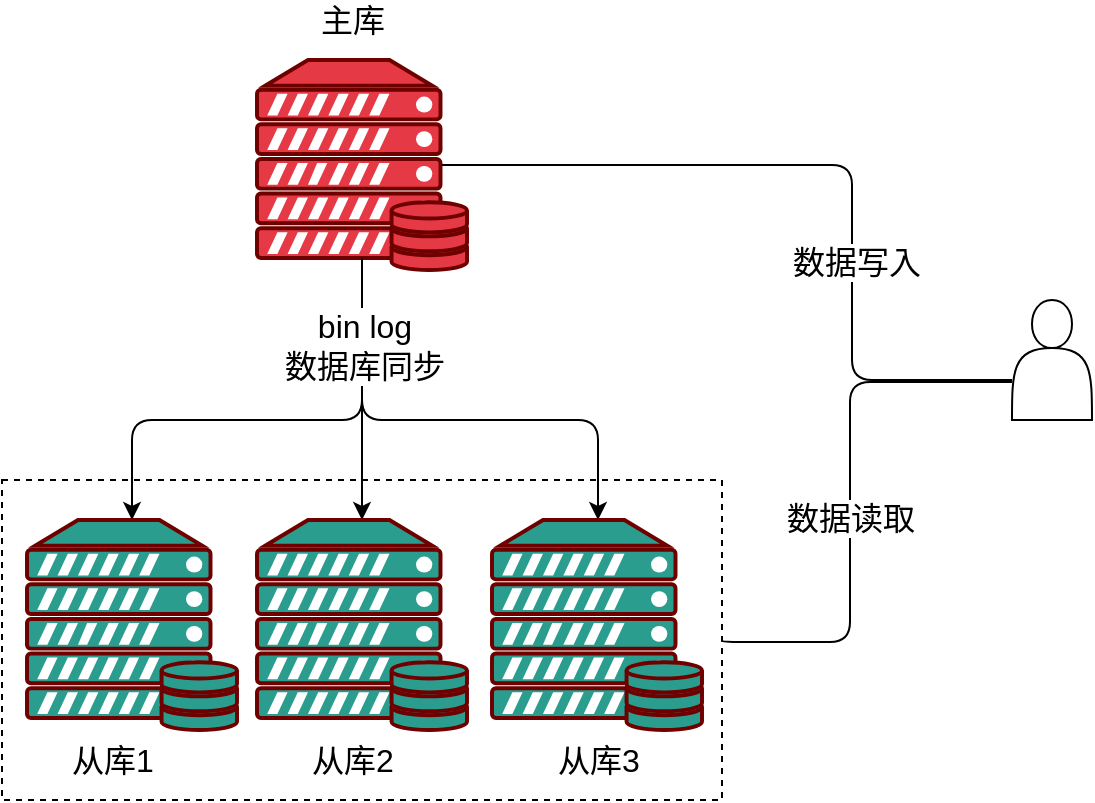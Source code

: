 <mxfile pages="12">
    <diagram id="QjPyuxZG-tMUlCB8x_Zj" name="mysql-replication">
        <mxGraphModel dx="898" dy="645" grid="1" gridSize="10" guides="1" tooltips="1" connect="1" arrows="1" fold="1" page="1" pageScale="1" pageWidth="3300" pageHeight="4681" math="0" shadow="0">
            <root>
                <mxCell id="i0xDfnaynAGVIcLv_tn0-0"/>
                <mxCell id="i0xDfnaynAGVIcLv_tn0-1" parent="i0xDfnaynAGVIcLv_tn0-0"/>
                <mxCell id="AewJcjS56I5ZfTMoshij-17" style="edgeStyle=none;html=1;endArrow=none;endFill=0;" edge="1" parent="i0xDfnaynAGVIcLv_tn0-1" source="AewJcjS56I5ZfTMoshij-2">
                    <mxGeometry relative="1" as="geometry">
                        <mxPoint x="655" y="440" as="targetPoint"/>
                    </mxGeometry>
                </mxCell>
                <mxCell id="AewJcjS56I5ZfTMoshij-2" value="" style="fontColor=#ffffff;verticalAlign=top;verticalLabelPosition=bottom;labelPosition=center;align=center;html=1;outlineConnect=0;fillColor=#E63946;strokeColor=#6F0000;gradientDirection=north;strokeWidth=2;shape=mxgraph.networks.server_storage;" vertex="1" parent="i0xDfnaynAGVIcLv_tn0-1">
                    <mxGeometry x="602.5" y="330" width="105" height="105" as="geometry"/>
                </mxCell>
                <mxCell id="AewJcjS56I5ZfTMoshij-6" style="edgeStyle=orthogonalEdgeStyle;html=1;fontSize=16;" edge="1" parent="i0xDfnaynAGVIcLv_tn0-1" target="AewJcjS56I5ZfTMoshij-10">
                    <mxGeometry relative="1" as="geometry">
                        <mxPoint x="655" y="430" as="sourcePoint"/>
                        <Array as="points">
                            <mxPoint x="655" y="510"/>
                            <mxPoint x="540" y="510"/>
                        </Array>
                    </mxGeometry>
                </mxCell>
                <mxCell id="AewJcjS56I5ZfTMoshij-7" style="edgeStyle=orthogonalEdgeStyle;html=1;fontSize=16;" edge="1" parent="i0xDfnaynAGVIcLv_tn0-1" target="AewJcjS56I5ZfTMoshij-14">
                    <mxGeometry relative="1" as="geometry">
                        <mxPoint x="655" y="430" as="sourcePoint"/>
                        <Array as="points">
                            <mxPoint x="655" y="510"/>
                            <mxPoint x="773" y="510"/>
                        </Array>
                    </mxGeometry>
                </mxCell>
                <mxCell id="AewJcjS56I5ZfTMoshij-8" style="edgeStyle=orthogonalEdgeStyle;html=1;fontSize=16;startArrow=none;startFill=0;exitX=0.5;exitY=0.94;exitDx=0;exitDy=0;exitPerimeter=0;" edge="1" parent="i0xDfnaynAGVIcLv_tn0-1" source="AewJcjS56I5ZfTMoshij-2" target="AewJcjS56I5ZfTMoshij-12">
                    <mxGeometry relative="1" as="geometry">
                        <mxPoint x="655" y="430" as="sourcePoint"/>
                    </mxGeometry>
                </mxCell>
                <mxCell id="AewJcjS56I5ZfTMoshij-24" value="bin log&lt;br&gt;数据库同步" style="edgeLabel;html=1;align=center;verticalAlign=middle;resizable=0;points=[];fontSize=16;" vertex="1" connectable="0" parent="AewJcjS56I5ZfTMoshij-8">
                    <mxGeometry x="-0.329" y="1" relative="1" as="geometry">
                        <mxPoint as="offset"/>
                    </mxGeometry>
                </mxCell>
                <mxCell id="AewJcjS56I5ZfTMoshij-10" value="" style="fontColor=#ffffff;verticalAlign=top;verticalLabelPosition=bottom;labelPosition=center;align=center;html=1;outlineConnect=0;fillColor=#2A9D8F;strokeColor=#6F0000;gradientDirection=north;strokeWidth=2;shape=mxgraph.networks.server_storage;" vertex="1" parent="i0xDfnaynAGVIcLv_tn0-1">
                    <mxGeometry x="487.5" y="560" width="105" height="105" as="geometry"/>
                </mxCell>
                <mxCell id="AewJcjS56I5ZfTMoshij-12" value="" style="fontColor=#ffffff;verticalAlign=top;verticalLabelPosition=bottom;labelPosition=center;align=center;html=1;outlineConnect=0;fillColor=#2A9D8F;strokeColor=#6F0000;gradientDirection=north;strokeWidth=2;shape=mxgraph.networks.server_storage;" vertex="1" parent="i0xDfnaynAGVIcLv_tn0-1">
                    <mxGeometry x="602.5" y="560" width="105" height="105" as="geometry"/>
                </mxCell>
                <mxCell id="AewJcjS56I5ZfTMoshij-14" value="" style="fontColor=#ffffff;verticalAlign=top;verticalLabelPosition=bottom;labelPosition=center;align=center;html=1;outlineConnect=0;fillColor=#2A9D8F;strokeColor=#6F0000;gradientDirection=north;strokeWidth=2;shape=mxgraph.networks.server_storage;" vertex="1" parent="i0xDfnaynAGVIcLv_tn0-1">
                    <mxGeometry x="720" y="560" width="105" height="105" as="geometry"/>
                </mxCell>
                <mxCell id="AewJcjS56I5ZfTMoshij-18" value="&lt;font style=&quot;font-size: 16px&quot;&gt;主库&lt;/font&gt;" style="text;html=1;align=center;verticalAlign=middle;resizable=0;points=[];autosize=1;strokeColor=none;fillColor=none;" vertex="1" parent="i0xDfnaynAGVIcLv_tn0-1">
                    <mxGeometry x="625" y="300" width="50" height="20" as="geometry"/>
                </mxCell>
                <mxCell id="AewJcjS56I5ZfTMoshij-19" value="从库1" style="text;html=1;align=center;verticalAlign=middle;resizable=0;points=[];autosize=1;strokeColor=none;fillColor=none;fontSize=16;" vertex="1" parent="i0xDfnaynAGVIcLv_tn0-1">
                    <mxGeometry x="500" y="670" width="60" height="20" as="geometry"/>
                </mxCell>
                <mxCell id="AewJcjS56I5ZfTMoshij-20" value="从库2" style="text;html=1;align=center;verticalAlign=middle;resizable=0;points=[];autosize=1;strokeColor=none;fillColor=none;fontSize=16;" vertex="1" parent="i0xDfnaynAGVIcLv_tn0-1">
                    <mxGeometry x="620" y="670" width="60" height="20" as="geometry"/>
                </mxCell>
                <mxCell id="AewJcjS56I5ZfTMoshij-21" value="从库3" style="text;html=1;align=center;verticalAlign=middle;resizable=0;points=[];autosize=1;strokeColor=none;fillColor=none;fontSize=16;" vertex="1" parent="i0xDfnaynAGVIcLv_tn0-1">
                    <mxGeometry x="742.5" y="670" width="60" height="20" as="geometry"/>
                </mxCell>
                <mxCell id="AewJcjS56I5ZfTMoshij-26" style="edgeStyle=orthogonalEdgeStyle;html=1;entryX=0.88;entryY=0.5;entryDx=0;entryDy=0;entryPerimeter=0;fontSize=16;startArrow=none;startFill=0;endArrow=none;endFill=0;" edge="1" parent="i0xDfnaynAGVIcLv_tn0-1" source="AewJcjS56I5ZfTMoshij-25" target="AewJcjS56I5ZfTMoshij-2">
                    <mxGeometry relative="1" as="geometry">
                        <Array as="points">
                            <mxPoint x="900" y="490"/>
                            <mxPoint x="900" y="383"/>
                        </Array>
                    </mxGeometry>
                </mxCell>
                <mxCell id="AewJcjS56I5ZfTMoshij-28" value="数据写入" style="edgeLabel;html=1;align=center;verticalAlign=middle;resizable=0;points=[];fontSize=16;" vertex="1" connectable="0" parent="AewJcjS56I5ZfTMoshij-26">
                    <mxGeometry x="0.146" y="-3" relative="1" as="geometry">
                        <mxPoint x="39" y="51" as="offset"/>
                    </mxGeometry>
                </mxCell>
                <mxCell id="AewJcjS56I5ZfTMoshij-27" style="edgeStyle=orthogonalEdgeStyle;html=1;fontSize=16;startArrow=none;startFill=0;endArrow=none;endFill=0;entryX=1;entryY=0.5;entryDx=0;entryDy=0;" edge="1" parent="i0xDfnaynAGVIcLv_tn0-1" target="D7vdIog9l620285CKNPw-0">
                    <mxGeometry relative="1" as="geometry">
                        <mxPoint x="824" y="620.5" as="targetPoint"/>
                        <mxPoint x="980" y="491" as="sourcePoint"/>
                        <Array as="points">
                            <mxPoint x="899" y="491"/>
                            <mxPoint x="899" y="621"/>
                        </Array>
                    </mxGeometry>
                </mxCell>
                <mxCell id="AewJcjS56I5ZfTMoshij-29" value="数据读取" style="edgeLabel;html=1;align=center;verticalAlign=middle;resizable=0;points=[];fontSize=16;" vertex="1" connectable="0" parent="AewJcjS56I5ZfTMoshij-27">
                    <mxGeometry x="0.191" y="-4" relative="1" as="geometry">
                        <mxPoint x="4" y="-16" as="offset"/>
                    </mxGeometry>
                </mxCell>
                <mxCell id="AewJcjS56I5ZfTMoshij-25" value="" style="shape=actor;whiteSpace=wrap;html=1;fontSize=16;" vertex="1" parent="i0xDfnaynAGVIcLv_tn0-1">
                    <mxGeometry x="980" y="450" width="40" height="60" as="geometry"/>
                </mxCell>
                <mxCell id="D7vdIog9l620285CKNPw-0" value="" style="rounded=0;whiteSpace=wrap;html=1;fillColor=none;dashed=1;" vertex="1" parent="i0xDfnaynAGVIcLv_tn0-1">
                    <mxGeometry x="475" y="540" width="360" height="160" as="geometry"/>
                </mxCell>
            </root>
        </mxGraphModel>
    </diagram>
    <diagram id="BtCQ1nu1M1Z8XIoZmRZw" name="mysql-order-by-rowid">
        <mxGraphModel dx="898" dy="645" grid="1" gridSize="10" guides="1" tooltips="1" connect="1" arrows="1" fold="1" page="1" pageScale="1" pageWidth="2339" pageHeight="3300" math="0" shadow="0">
            <root>
                <mxCell id="qNy9m4yYWjZxbDlWmMCk-0"/>
                <mxCell id="qNy9m4yYWjZxbDlWmMCk-1" parent="qNy9m4yYWjZxbDlWmMCk-0"/>
                <mxCell id="qNy9m4yYWjZxbDlWmMCk-86" value="" style="rounded=0;whiteSpace=wrap;html=1;fillColor=none;dashed=1;strokeColor=#6F0000;" parent="qNy9m4yYWjZxbDlWmMCk-1" vertex="1">
                    <mxGeometry x="980" y="840" width="680" height="410" as="geometry"/>
                </mxCell>
                <mxCell id="qNy9m4yYWjZxbDlWmMCk-93" style="edgeStyle=orthogonalEdgeStyle;html=1;entryX=0;entryY=0.5;entryDx=0;entryDy=0;" parent="qNy9m4yYWjZxbDlWmMCk-1" source="qNy9m4yYWjZxbDlWmMCk-84" target="qNy9m4yYWjZxbDlWmMCk-86" edge="1">
                    <mxGeometry relative="1" as="geometry"/>
                </mxCell>
                <mxCell id="qNy9m4yYWjZxbDlWmMCk-94" value="&lt;font style=&quot;font-size: 17px&quot;&gt;回表查询&lt;/font&gt;" style="edgeLabel;html=1;align=center;verticalAlign=middle;resizable=0;points=[];" parent="qNy9m4yYWjZxbDlWmMCk-93" vertex="1" connectable="0">
                    <mxGeometry y="-4" relative="1" as="geometry">
                        <mxPoint as="offset"/>
                    </mxGeometry>
                </mxCell>
                <mxCell id="qNy9m4yYWjZxbDlWmMCk-84" value="" style="rounded=0;whiteSpace=wrap;html=1;fillColor=none;dashed=1;" parent="qNy9m4yYWjZxbDlWmMCk-1" vertex="1">
                    <mxGeometry x="370" y="894" width="450" height="200" as="geometry"/>
                </mxCell>
                <mxCell id="qNy9m4yYWjZxbDlWmMCk-95" style="edgeStyle=orthogonalEdgeStyle;html=1;entryX=0.557;entryY=1.005;entryDx=0;entryDy=0;entryPerimeter=0;fontSize=17;" parent="qNy9m4yYWjZxbDlWmMCk-1" source="qNy9m4yYWjZxbDlWmMCk-2" target="qNy9m4yYWjZxbDlWmMCk-86" edge="1">
                    <mxGeometry relative="1" as="geometry">
                        <Array as="points">
                            <mxPoint x="1359" y="1505"/>
                        </Array>
                    </mxGeometry>
                </mxCell>
                <mxCell id="qNy9m4yYWjZxbDlWmMCk-96" value="回表查询" style="edgeLabel;html=1;align=center;verticalAlign=middle;resizable=0;points=[];fontSize=17;" parent="qNy9m4yYWjZxbDlWmMCk-95" vertex="1" connectable="0">
                    <mxGeometry x="-0.308" y="2" relative="1" as="geometry">
                        <mxPoint x="18" y="-83" as="offset"/>
                    </mxGeometry>
                </mxCell>
                <mxCell id="qNy9m4yYWjZxbDlWmMCk-97" style="edgeStyle=orthogonalEdgeStyle;html=1;fontSize=17;entryX=0.5;entryY=0;entryDx=0;entryDy=0;" parent="qNy9m4yYWjZxbDlWmMCk-1" source="qNy9m4yYWjZxbDlWmMCk-2" target="3BmUYYHRW-sIFRN0RLco-0" edge="1">
                    <mxGeometry relative="1" as="geometry">
                        <mxPoint x="870" y="1750" as="targetPoint"/>
                    </mxGeometry>
                </mxCell>
                <mxCell id="qNy9m4yYWjZxbDlWmMCk-2" value="" style="rounded=0;whiteSpace=wrap;html=1;fillColor=none;dashed=1;" parent="qNy9m4yYWjZxbDlWmMCk-1" vertex="1">
                    <mxGeometry x="860" y="1350" width="340" height="310" as="geometry"/>
                </mxCell>
                <mxCell id="qNy9m4yYWjZxbDlWmMCk-4" value="" style="rounded=0;whiteSpace=wrap;html=1;fillColor=none;dashed=1;" parent="qNy9m4yYWjZxbDlWmMCk-1" vertex="1">
                    <mxGeometry x="370" y="1350" width="360" height="310" as="geometry"/>
                </mxCell>
                <mxCell id="qNy9m4yYWjZxbDlWmMCk-5" value="(上海)" style="rounded=0;whiteSpace=wrap;html=1;fontSize=18;fillColor=#2A9D8F;opacity=60;" parent="qNy9m4yYWjZxbDlWmMCk-1" vertex="1">
                    <mxGeometry x="380" y="934" width="100" height="40" as="geometry"/>
                </mxCell>
                <mxCell id="qNy9m4yYWjZxbDlWmMCk-6" value="(上海)" style="rounded=0;whiteSpace=wrap;html=1;fontSize=18;fillColor=#2A9D8F;opacity=60;" parent="qNy9m4yYWjZxbDlWmMCk-1" vertex="1">
                    <mxGeometry x="480" y="934" width="100" height="40" as="geometry"/>
                </mxCell>
                <mxCell id="qNy9m4yYWjZxbDlWmMCk-7" value="(上海)" style="rounded=0;whiteSpace=wrap;html=1;fontSize=18;fillColor=#2A9D8F;opacity=60;" parent="qNy9m4yYWjZxbDlWmMCk-1" vertex="1">
                    <mxGeometry x="580" y="934" width="100" height="40" as="geometry"/>
                </mxCell>
                <mxCell id="qNy9m4yYWjZxbDlWmMCk-10" value="id=4" style="rounded=0;whiteSpace=wrap;html=1;fontSize=18;fillColor=#F0F0F0;opacity=60;" parent="qNy9m4yYWjZxbDlWmMCk-1" vertex="1">
                    <mxGeometry x="380" y="974" width="100" height="60" as="geometry"/>
                </mxCell>
                <mxCell id="qNy9m4yYWjZxbDlWmMCk-13" value="id=5" style="rounded=0;whiteSpace=wrap;html=1;fontSize=18;fillColor=#F0F0F0;opacity=60;" parent="qNy9m4yYWjZxbDlWmMCk-1" vertex="1">
                    <mxGeometry x="480" y="974" width="100" height="60" as="geometry"/>
                </mxCell>
                <mxCell id="qNy9m4yYWjZxbDlWmMCk-16" value="id=6" style="rounded=0;whiteSpace=wrap;html=1;fontSize=18;fillColor=#F0F0F0;opacity=60;" parent="qNy9m4yYWjZxbDlWmMCk-1" vertex="1">
                    <mxGeometry x="580" y="974" width="100" height="60" as="geometry"/>
                </mxCell>
                <mxCell id="qNy9m4yYWjZxbDlWmMCk-17" value="(上海)" style="rounded=0;whiteSpace=wrap;html=1;fontSize=18;fillColor=#2A9D8F;opacity=60;" parent="qNy9m4yYWjZxbDlWmMCk-1" vertex="1">
                    <mxGeometry x="680" y="934" width="100" height="40" as="geometry"/>
                </mxCell>
                <mxCell id="qNy9m4yYWjZxbDlWmMCk-20" value="id=7" style="rounded=0;whiteSpace=wrap;html=1;fontSize=18;fillColor=#F0F0F0;opacity=60;" parent="qNy9m4yYWjZxbDlWmMCk-1" vertex="1">
                    <mxGeometry x="680" y="974" width="100" height="60" as="geometry"/>
                </mxCell>
                <mxCell id="qNy9m4yYWjZxbDlWmMCk-21" value="4" style="rounded=0;whiteSpace=wrap;html=1;fontSize=16;fillColor=none;" parent="qNy9m4yYWjZxbDlWmMCk-1" vertex="1">
                    <mxGeometry x="1030" y="936" width="120" height="60" as="geometry"/>
                </mxCell>
                <mxCell id="qNy9m4yYWjZxbDlWmMCk-22" value="张三" style="rounded=0;whiteSpace=wrap;html=1;fontSize=16;fillColor=none;" parent="qNy9m4yYWjZxbDlWmMCk-1" vertex="1">
                    <mxGeometry x="1150" y="936" width="120" height="60" as="geometry"/>
                </mxCell>
                <mxCell id="qNy9m4yYWjZxbDlWmMCk-23" value="5" style="rounded=0;whiteSpace=wrap;html=1;fontSize=16;fillColor=none;" parent="qNy9m4yYWjZxbDlWmMCk-1" vertex="1">
                    <mxGeometry x="1030" y="1004" width="120" height="60" as="geometry"/>
                </mxCell>
                <mxCell id="qNy9m4yYWjZxbDlWmMCk-24" value="李四" style="rounded=0;whiteSpace=wrap;html=1;fontSize=16;fillColor=none;" parent="qNy9m4yYWjZxbDlWmMCk-1" vertex="1">
                    <mxGeometry x="1150" y="1004" width="120" height="60" as="geometry"/>
                </mxCell>
                <mxCell id="qNy9m4yYWjZxbDlWmMCk-25" value="6" style="rounded=0;whiteSpace=wrap;html=1;fontSize=16;fillColor=none;" parent="qNy9m4yYWjZxbDlWmMCk-1" vertex="1">
                    <mxGeometry x="1030" y="1074" width="120" height="60" as="geometry"/>
                </mxCell>
                <mxCell id="qNy9m4yYWjZxbDlWmMCk-26" value="王五" style="rounded=0;whiteSpace=wrap;html=1;fontSize=16;fillColor=none;" parent="qNy9m4yYWjZxbDlWmMCk-1" vertex="1">
                    <mxGeometry x="1150" y="1074" width="120" height="60" as="geometry"/>
                </mxCell>
                <mxCell id="qNy9m4yYWjZxbDlWmMCk-27" value="7" style="rounded=0;whiteSpace=wrap;html=1;fontSize=16;fillColor=none;" parent="qNy9m4yYWjZxbDlWmMCk-1" vertex="1">
                    <mxGeometry x="1030" y="1144" width="120" height="60" as="geometry"/>
                </mxCell>
                <mxCell id="qNy9m4yYWjZxbDlWmMCk-28" value="赵六" style="rounded=0;whiteSpace=wrap;html=1;fontSize=16;fillColor=none;" parent="qNy9m4yYWjZxbDlWmMCk-1" vertex="1">
                    <mxGeometry x="1150" y="1144" width="120" height="60" as="geometry"/>
                </mxCell>
                <mxCell id="qNy9m4yYWjZxbDlWmMCk-29" value="&lt;font style=&quot;font-size: 18px&quot;&gt;数据&lt;/font&gt;" style="text;html=1;align=center;verticalAlign=middle;resizable=0;points=[];autosize=1;strokeColor=none;fillColor=none;" parent="qNy9m4yYWjZxbDlWmMCk-1" vertex="1">
                    <mxGeometry x="1295" y="860" width="50" height="20" as="geometry"/>
                </mxCell>
                <mxCell id="qNy9m4yYWjZxbDlWmMCk-30" value="上海" style="rounded=0;whiteSpace=wrap;html=1;fontSize=16;fillColor=none;" parent="qNy9m4yYWjZxbDlWmMCk-1" vertex="1">
                    <mxGeometry x="1270" y="936" width="120" height="60" as="geometry"/>
                </mxCell>
                <mxCell id="qNy9m4yYWjZxbDlWmMCk-31" value="&lt;font style=&quot;font-size: 16px&quot;&gt;id&lt;/font&gt;" style="text;html=1;align=center;verticalAlign=middle;resizable=0;points=[];autosize=1;strokeColor=none;fillColor=none;" parent="qNy9m4yYWjZxbDlWmMCk-1" vertex="1">
                    <mxGeometry x="1075" y="906" width="30" height="20" as="geometry"/>
                </mxCell>
                <mxCell id="qNy9m4yYWjZxbDlWmMCk-32" value="&lt;font style=&quot;font-size: 16px&quot;&gt;name&lt;/font&gt;" style="text;html=1;align=center;verticalAlign=middle;resizable=0;points=[];autosize=1;strokeColor=none;fillColor=none;" parent="qNy9m4yYWjZxbDlWmMCk-1" vertex="1">
                    <mxGeometry x="1180" y="906" width="60" height="20" as="geometry"/>
                </mxCell>
                <mxCell id="qNy9m4yYWjZxbDlWmMCk-33" value="&lt;font style=&quot;font-size: 16px&quot;&gt;city&lt;/font&gt;" style="text;html=1;align=center;verticalAlign=middle;resizable=0;points=[];autosize=1;strokeColor=none;fillColor=none;" parent="qNy9m4yYWjZxbDlWmMCk-1" vertex="1">
                    <mxGeometry x="1310" y="906" width="40" height="20" as="geometry"/>
                </mxCell>
                <mxCell id="qNy9m4yYWjZxbDlWmMCk-34" value="上海" style="rounded=0;whiteSpace=wrap;html=1;fontSize=16;fillColor=none;" parent="qNy9m4yYWjZxbDlWmMCk-1" vertex="1">
                    <mxGeometry x="1270" y="1004" width="120" height="60" as="geometry"/>
                </mxCell>
                <mxCell id="qNy9m4yYWjZxbDlWmMCk-35" value="上海" style="rounded=0;whiteSpace=wrap;html=1;fontSize=16;fillColor=none;" parent="qNy9m4yYWjZxbDlWmMCk-1" vertex="1">
                    <mxGeometry x="1270" y="1074" width="120" height="60" as="geometry"/>
                </mxCell>
                <mxCell id="qNy9m4yYWjZxbDlWmMCk-36" value="上海" style="rounded=0;whiteSpace=wrap;html=1;fontSize=16;fillColor=none;" parent="qNy9m4yYWjZxbDlWmMCk-1" vertex="1">
                    <mxGeometry x="1270" y="1144" width="120" height="60" as="geometry"/>
                </mxCell>
                <mxCell id="qNy9m4yYWjZxbDlWmMCk-37" value="24" style="rounded=0;whiteSpace=wrap;html=1;fontSize=16;fillColor=none;" parent="qNy9m4yYWjZxbDlWmMCk-1" vertex="1">
                    <mxGeometry x="1390" y="936" width="120" height="60" as="geometry"/>
                </mxCell>
                <mxCell id="qNy9m4yYWjZxbDlWmMCk-38" value="。。。" style="rounded=0;whiteSpace=wrap;html=1;fontSize=16;fillColor=none;" parent="qNy9m4yYWjZxbDlWmMCk-1" vertex="1">
                    <mxGeometry x="1510" y="936" width="120" height="60" as="geometry"/>
                </mxCell>
                <mxCell id="qNy9m4yYWjZxbDlWmMCk-39" value="&lt;span style=&quot;font-size: 16px&quot;&gt;age&lt;/span&gt;" style="text;html=1;align=center;verticalAlign=middle;resizable=0;points=[];autosize=1;strokeColor=none;fillColor=none;" parent="qNy9m4yYWjZxbDlWmMCk-1" vertex="1">
                    <mxGeometry x="1430" y="906" width="40" height="20" as="geometry"/>
                </mxCell>
                <mxCell id="qNy9m4yYWjZxbDlWmMCk-40" value="&lt;font style=&quot;font-size: 16px&quot;&gt;addr&lt;/font&gt;" style="text;html=1;align=center;verticalAlign=middle;resizable=0;points=[];autosize=1;strokeColor=none;fillColor=none;" parent="qNy9m4yYWjZxbDlWmMCk-1" vertex="1">
                    <mxGeometry x="1545" y="906" width="50" height="20" as="geometry"/>
                </mxCell>
                <mxCell id="qNy9m4yYWjZxbDlWmMCk-41" value="25" style="rounded=0;whiteSpace=wrap;html=1;fontSize=16;fillColor=none;" parent="qNy9m4yYWjZxbDlWmMCk-1" vertex="1">
                    <mxGeometry x="1390" y="1004" width="120" height="60" as="geometry"/>
                </mxCell>
                <mxCell id="qNy9m4yYWjZxbDlWmMCk-42" value="。。。" style="rounded=0;whiteSpace=wrap;html=1;fontSize=16;fillColor=none;" parent="qNy9m4yYWjZxbDlWmMCk-1" vertex="1">
                    <mxGeometry x="1510" y="1004" width="120" height="60" as="geometry"/>
                </mxCell>
                <mxCell id="qNy9m4yYWjZxbDlWmMCk-43" value="26" style="rounded=0;whiteSpace=wrap;html=1;fontSize=16;fillColor=none;" parent="qNy9m4yYWjZxbDlWmMCk-1" vertex="1">
                    <mxGeometry x="1390" y="1074" width="120" height="60" as="geometry"/>
                </mxCell>
                <mxCell id="qNy9m4yYWjZxbDlWmMCk-44" value="。。。" style="rounded=0;whiteSpace=wrap;html=1;fontSize=16;fillColor=none;" parent="qNy9m4yYWjZxbDlWmMCk-1" vertex="1">
                    <mxGeometry x="1510" y="1074" width="120" height="60" as="geometry"/>
                </mxCell>
                <mxCell id="qNy9m4yYWjZxbDlWmMCk-45" value="29" style="rounded=0;whiteSpace=wrap;html=1;fontSize=16;fillColor=none;" parent="qNy9m4yYWjZxbDlWmMCk-1" vertex="1">
                    <mxGeometry x="1390" y="1144" width="120" height="60" as="geometry"/>
                </mxCell>
                <mxCell id="qNy9m4yYWjZxbDlWmMCk-46" value="。。。" style="rounded=0;whiteSpace=wrap;html=1;fontSize=16;fillColor=none;" parent="qNy9m4yYWjZxbDlWmMCk-1" vertex="1">
                    <mxGeometry x="1510" y="1144" width="120" height="60" as="geometry"/>
                </mxCell>
                <mxCell id="qNy9m4yYWjZxbDlWmMCk-47" value="张三" style="rounded=0;whiteSpace=wrap;html=1;fontSize=16;fillColor=none;" parent="qNy9m4yYWjZxbDlWmMCk-1" vertex="1">
                    <mxGeometry x="430" y="1390" width="120" height="60" as="geometry"/>
                </mxCell>
                <mxCell id="qNy9m4yYWjZxbDlWmMCk-48" value="李四" style="rounded=0;whiteSpace=wrap;html=1;fontSize=16;fillColor=none;" parent="qNy9m4yYWjZxbDlWmMCk-1" vertex="1">
                    <mxGeometry x="430" y="1450" width="120" height="60" as="geometry"/>
                </mxCell>
                <mxCell id="qNy9m4yYWjZxbDlWmMCk-49" value="王五" style="rounded=0;whiteSpace=wrap;html=1;fontSize=16;fillColor=none;" parent="qNy9m4yYWjZxbDlWmMCk-1" vertex="1">
                    <mxGeometry x="430" y="1510" width="120" height="60" as="geometry"/>
                </mxCell>
                <mxCell id="qNy9m4yYWjZxbDlWmMCk-50" value="赵六" style="rounded=0;whiteSpace=wrap;html=1;fontSize=16;fillColor=none;" parent="qNy9m4yYWjZxbDlWmMCk-1" vertex="1">
                    <mxGeometry x="430" y="1570" width="120" height="60" as="geometry"/>
                </mxCell>
                <mxCell id="qNy9m4yYWjZxbDlWmMCk-51" value="&lt;span style=&quot;font-size: 18px&quot;&gt;sort_buffer&lt;/span&gt;" style="text;html=1;align=center;verticalAlign=middle;resizable=0;points=[];autosize=1;strokeColor=none;fillColor=none;" parent="qNy9m4yYWjZxbDlWmMCk-1" vertex="1">
                    <mxGeometry x="480" y="1320" width="100" height="20" as="geometry"/>
                </mxCell>
                <mxCell id="qNy9m4yYWjZxbDlWmMCk-53" value="&lt;font style=&quot;font-size: 16px&quot;&gt;name&lt;/font&gt;" style="text;html=1;align=center;verticalAlign=middle;resizable=0;points=[];autosize=1;strokeColor=none;fillColor=none;" parent="qNy9m4yYWjZxbDlWmMCk-1" vertex="1">
                    <mxGeometry x="460" y="1360" width="60" height="20" as="geometry"/>
                </mxCell>
                <mxCell id="qNy9m4yYWjZxbDlWmMCk-58" value="24" style="rounded=0;whiteSpace=wrap;html=1;fontSize=16;fillColor=none;" parent="qNy9m4yYWjZxbDlWmMCk-1" vertex="1">
                    <mxGeometry x="550" y="1390" width="120" height="60" as="geometry"/>
                </mxCell>
                <mxCell id="qNy9m4yYWjZxbDlWmMCk-59" value="&lt;span style=&quot;font-size: 16px&quot;&gt;age&lt;/span&gt;" style="text;html=1;align=center;verticalAlign=middle;resizable=0;points=[];autosize=1;strokeColor=none;fillColor=none;" parent="qNy9m4yYWjZxbDlWmMCk-1" vertex="1">
                    <mxGeometry x="600" y="1360" width="40" height="20" as="geometry"/>
                </mxCell>
                <mxCell id="qNy9m4yYWjZxbDlWmMCk-60" value="25" style="rounded=0;whiteSpace=wrap;html=1;fontSize=16;fillColor=none;" parent="qNy9m4yYWjZxbDlWmMCk-1" vertex="1">
                    <mxGeometry x="550" y="1450" width="120" height="60" as="geometry"/>
                </mxCell>
                <mxCell id="qNy9m4yYWjZxbDlWmMCk-61" value="26" style="rounded=0;whiteSpace=wrap;html=1;fontSize=16;fillColor=none;" parent="qNy9m4yYWjZxbDlWmMCk-1" vertex="1">
                    <mxGeometry x="550" y="1510" width="120" height="60" as="geometry"/>
                </mxCell>
                <mxCell id="qNy9m4yYWjZxbDlWmMCk-62" value="29" style="rounded=0;whiteSpace=wrap;html=1;fontSize=16;fillColor=none;" parent="qNy9m4yYWjZxbDlWmMCk-1" vertex="1">
                    <mxGeometry x="550" y="1570" width="120" height="60" as="geometry"/>
                </mxCell>
                <mxCell id="qNy9m4yYWjZxbDlWmMCk-63" value="排序" style="shape=singleArrow;direction=east;whiteSpace=wrap;html=1;fontSize=16;" parent="qNy9m4yYWjZxbDlWmMCk-1" vertex="1">
                    <mxGeometry x="769" y="1455" width="62" height="100" as="geometry"/>
                </mxCell>
                <mxCell id="qNy9m4yYWjZxbDlWmMCk-64" value="张三" style="rounded=0;whiteSpace=wrap;html=1;fontSize=16;fillColor=none;" parent="qNy9m4yYWjZxbDlWmMCk-1" vertex="1">
                    <mxGeometry x="905" y="1570" width="120" height="60" as="geometry"/>
                </mxCell>
                <mxCell id="qNy9m4yYWjZxbDlWmMCk-65" value="王五" style="rounded=0;whiteSpace=wrap;html=1;fontSize=16;fillColor=none;" parent="qNy9m4yYWjZxbDlWmMCk-1" vertex="1">
                    <mxGeometry x="905" y="1450" width="120" height="60" as="geometry"/>
                </mxCell>
                <mxCell id="qNy9m4yYWjZxbDlWmMCk-66" value="赵六" style="rounded=0;whiteSpace=wrap;html=1;fontSize=16;fillColor=none;" parent="qNy9m4yYWjZxbDlWmMCk-1" vertex="1">
                    <mxGeometry x="905" y="1510" width="120" height="60" as="geometry"/>
                </mxCell>
                <mxCell id="qNy9m4yYWjZxbDlWmMCk-67" value="&lt;span style=&quot;font-size: 18px&quot;&gt;sort_buffer&lt;/span&gt;" style="text;html=1;align=center;verticalAlign=middle;resizable=0;points=[];autosize=1;strokeColor=none;fillColor=none;" parent="qNy9m4yYWjZxbDlWmMCk-1" vertex="1">
                    <mxGeometry x="980" y="1320" width="100" height="20" as="geometry"/>
                </mxCell>
                <mxCell id="qNy9m4yYWjZxbDlWmMCk-69" value="&lt;font style=&quot;font-size: 16px&quot;&gt;name&lt;/font&gt;" style="text;html=1;align=center;verticalAlign=middle;resizable=0;points=[];autosize=1;strokeColor=none;fillColor=none;" parent="qNy9m4yYWjZxbDlWmMCk-1" vertex="1">
                    <mxGeometry x="935" y="1360" width="60" height="20" as="geometry"/>
                </mxCell>
                <mxCell id="qNy9m4yYWjZxbDlWmMCk-73" value="24" style="rounded=0;whiteSpace=wrap;html=1;fontSize=16;fillColor=none;" parent="qNy9m4yYWjZxbDlWmMCk-1" vertex="1">
                    <mxGeometry x="1025" y="1570" width="120" height="60" as="geometry"/>
                </mxCell>
                <mxCell id="qNy9m4yYWjZxbDlWmMCk-74" value="&lt;span style=&quot;font-size: 16px&quot;&gt;age&lt;/span&gt;" style="text;html=1;align=center;verticalAlign=middle;resizable=0;points=[];autosize=1;strokeColor=none;fillColor=none;" parent="qNy9m4yYWjZxbDlWmMCk-1" vertex="1">
                    <mxGeometry x="1065" y="1360" width="40" height="20" as="geometry"/>
                </mxCell>
                <mxCell id="qNy9m4yYWjZxbDlWmMCk-75" value="26" style="rounded=0;whiteSpace=wrap;html=1;fontSize=16;fillColor=none;" parent="qNy9m4yYWjZxbDlWmMCk-1" vertex="1">
                    <mxGeometry x="1025" y="1450" width="120" height="60" as="geometry"/>
                </mxCell>
                <mxCell id="qNy9m4yYWjZxbDlWmMCk-76" value="29" style="rounded=0;whiteSpace=wrap;html=1;fontSize=16;fillColor=none;" parent="qNy9m4yYWjZxbDlWmMCk-1" vertex="1">
                    <mxGeometry x="1025" y="1510" width="120" height="60" as="geometry"/>
                </mxCell>
                <mxCell id="qNy9m4yYWjZxbDlWmMCk-77" value="李四" style="rounded=0;whiteSpace=wrap;html=1;fontSize=16;fillColor=none;" parent="qNy9m4yYWjZxbDlWmMCk-1" vertex="1">
                    <mxGeometry x="905" y="1390" width="120" height="60" as="geometry"/>
                </mxCell>
                <mxCell id="qNy9m4yYWjZxbDlWmMCk-79" value="25" style="rounded=0;whiteSpace=wrap;html=1;fontSize=16;fillColor=none;" parent="qNy9m4yYWjZxbDlWmMCk-1" vertex="1">
                    <mxGeometry x="1025" y="1390" width="120" height="60" as="geometry"/>
                </mxCell>
                <mxCell id="qNy9m4yYWjZxbDlWmMCk-81" value="首先命中 city='上海'&amp;nbsp; &amp;nbsp;的索引" style="text;html=1;align=center;verticalAlign=middle;resizable=0;points=[];autosize=1;strokeColor=none;fillColor=none;fontSize=16;" parent="qNy9m4yYWjZxbDlWmMCk-1" vertex="1">
                    <mxGeometry x="440" y="904" width="220" height="20" as="geometry"/>
                </mxCell>
                <mxCell id="qNy9m4yYWjZxbDlWmMCk-82" style="edgeStyle=orthogonalEdgeStyle;html=1;fontSize=16;entryX=0.625;entryY=-0.006;entryDx=0;entryDy=0;entryPerimeter=0;" parent="qNy9m4yYWjZxbDlWmMCk-1" source="qNy9m4yYWjZxbDlWmMCk-84" target="qNy9m4yYWjZxbDlWmMCk-4" edge="1">
                    <mxGeometry relative="1" as="geometry">
                        <mxPoint x="595" y="1230" as="targetPoint"/>
                    </mxGeometry>
                </mxCell>
                <mxCell id="qNy9m4yYWjZxbDlWmMCk-83" value="写入数据到&lt;br&gt;sort_buffer" style="edgeLabel;html=1;align=center;verticalAlign=middle;resizable=0;points=[];fontSize=16;" parent="qNy9m4yYWjZxbDlWmMCk-82" vertex="1" connectable="0">
                    <mxGeometry x="-0.081" y="1" relative="1" as="geometry">
                        <mxPoint as="offset"/>
                    </mxGeometry>
                </mxCell>
                <mxCell id="3BmUYYHRW-sIFRN0RLco-0" value="&lt;font style=&quot;font-size: 17px&quot;&gt;查询结果集&lt;/font&gt;" style="rounded=0;whiteSpace=wrap;html=1;fillColor=none;dashed=1;" parent="qNy9m4yYWjZxbDlWmMCk-1" vertex="1">
                    <mxGeometry x="700" y="1780" width="170" height="60" as="geometry"/>
                </mxCell>
            </root>
        </mxGraphModel>
    </diagram>
    <diagram id="P-ToMcpozyWGugapOK69" name="mysql-order-by-all-date">
        <mxGraphModel dx="898" dy="645" grid="1" gridSize="10" guides="1" tooltips="1" connect="1" arrows="1" fold="1" page="1" pageScale="1" pageWidth="3300" pageHeight="4681" math="0" shadow="0">
            <root>
                <mxCell id="U7bh3qemtdoT480GgCnd-0"/>
                <mxCell id="U7bh3qemtdoT480GgCnd-1" parent="U7bh3qemtdoT480GgCnd-0"/>
                <mxCell id="rnq1jHUY0L9pETWCxS0u-27" style="edgeStyle=orthogonalEdgeStyle;html=1;entryX=0;entryY=0.5;entryDx=0;entryDy=0;fontSize=17;" parent="U7bh3qemtdoT480GgCnd-1" source="E6Q1JXmlCGxiKXlcHJPr-4" target="rnq1jHUY0L9pETWCxS0u-0" edge="1">
                    <mxGeometry relative="1" as="geometry"/>
                </mxCell>
                <mxCell id="rnq1jHUY0L9pETWCxS0u-28" value="回表&lt;br&gt;查询" style="edgeLabel;html=1;align=center;verticalAlign=middle;resizable=0;points=[];fontSize=17;" parent="rnq1jHUY0L9pETWCxS0u-27" vertex="1" connectable="0">
                    <mxGeometry x="-0.216" y="-3" relative="1" as="geometry">
                        <mxPoint as="offset"/>
                    </mxGeometry>
                </mxCell>
                <mxCell id="E6Q1JXmlCGxiKXlcHJPr-4" value="" style="rounded=0;whiteSpace=wrap;html=1;fillColor=none;dashed=1;" parent="U7bh3qemtdoT480GgCnd-1" vertex="1">
                    <mxGeometry x="280" y="907" width="480" height="180" as="geometry"/>
                </mxCell>
                <mxCell id="U7bh3qemtdoT480GgCnd-2" value="" style="rounded=0;whiteSpace=wrap;html=1;fillColor=none;dashed=1;" parent="U7bh3qemtdoT480GgCnd-1" vertex="1">
                    <mxGeometry x="860" y="1350" width="450" height="310" as="geometry"/>
                </mxCell>
                <mxCell id="E6Q1JXmlCGxiKXlcHJPr-7" style="edgeStyle=orthogonalEdgeStyle;html=1;fontSize=16;" parent="U7bh3qemtdoT480GgCnd-1" source="U7bh3qemtdoT480GgCnd-2" edge="1">
                    <mxGeometry relative="1" as="geometry">
                        <mxPoint x="750" y="1740" as="targetPoint"/>
                        <Array as="points">
                            <mxPoint x="1085" y="1720"/>
                            <mxPoint x="750" y="1720"/>
                        </Array>
                    </mxGeometry>
                </mxCell>
                <mxCell id="U7bh3qemtdoT480GgCnd-3" value="" style="rounded=0;whiteSpace=wrap;html=1;fillColor=none;dashed=1;" parent="U7bh3qemtdoT480GgCnd-1" vertex="1">
                    <mxGeometry x="280" y="1350" width="450" height="310" as="geometry"/>
                </mxCell>
                <mxCell id="U7bh3qemtdoT480GgCnd-4" value="(上海)" style="rounded=0;whiteSpace=wrap;html=1;fontSize=18;fillColor=#2A9D8F;opacity=60;" parent="U7bh3qemtdoT480GgCnd-1" vertex="1">
                    <mxGeometry x="290" y="947" width="100" height="40" as="geometry"/>
                </mxCell>
                <mxCell id="U7bh3qemtdoT480GgCnd-5" value="(上海)" style="rounded=0;whiteSpace=wrap;html=1;fontSize=18;fillColor=#2A9D8F;opacity=60;" parent="U7bh3qemtdoT480GgCnd-1" vertex="1">
                    <mxGeometry x="390" y="947" width="100" height="40" as="geometry"/>
                </mxCell>
                <mxCell id="U7bh3qemtdoT480GgCnd-6" value="(上海)" style="rounded=0;whiteSpace=wrap;html=1;fontSize=18;fillColor=#2A9D8F;opacity=60;" parent="U7bh3qemtdoT480GgCnd-1" vertex="1">
                    <mxGeometry x="490" y="947" width="100" height="40" as="geometry"/>
                </mxCell>
                <mxCell id="U7bh3qemtdoT480GgCnd-9" value="id=4" style="rounded=0;whiteSpace=wrap;html=1;fontSize=18;fillColor=#F0F0F0;opacity=60;" parent="U7bh3qemtdoT480GgCnd-1" vertex="1">
                    <mxGeometry x="290" y="987" width="100" height="60" as="geometry"/>
                </mxCell>
                <mxCell id="U7bh3qemtdoT480GgCnd-12" value="id=5" style="rounded=0;whiteSpace=wrap;html=1;fontSize=18;fillColor=#F0F0F0;opacity=60;" parent="U7bh3qemtdoT480GgCnd-1" vertex="1">
                    <mxGeometry x="390" y="987" width="100" height="60" as="geometry"/>
                </mxCell>
                <mxCell id="U7bh3qemtdoT480GgCnd-15" value="id=6" style="rounded=0;whiteSpace=wrap;html=1;fontSize=18;fillColor=#F0F0F0;opacity=60;" parent="U7bh3qemtdoT480GgCnd-1" vertex="1">
                    <mxGeometry x="490" y="987" width="100" height="60" as="geometry"/>
                </mxCell>
                <mxCell id="U7bh3qemtdoT480GgCnd-16" value="(上海)" style="rounded=0;whiteSpace=wrap;html=1;fontSize=18;fillColor=#2A9D8F;opacity=60;" parent="U7bh3qemtdoT480GgCnd-1" vertex="1">
                    <mxGeometry x="590" y="947" width="100" height="40" as="geometry"/>
                </mxCell>
                <mxCell id="U7bh3qemtdoT480GgCnd-19" value="id=7" style="rounded=0;whiteSpace=wrap;html=1;fontSize=18;fillColor=#F0F0F0;opacity=60;" parent="U7bh3qemtdoT480GgCnd-1" vertex="1">
                    <mxGeometry x="590" y="987" width="100" height="60" as="geometry"/>
                </mxCell>
                <mxCell id="U7bh3qemtdoT480GgCnd-46" value="张三" style="rounded=0;whiteSpace=wrap;html=1;fontSize=16;fillColor=none;" parent="U7bh3qemtdoT480GgCnd-1" vertex="1">
                    <mxGeometry x="340" y="1390" width="120" height="60" as="geometry"/>
                </mxCell>
                <mxCell id="U7bh3qemtdoT480GgCnd-47" value="李四" style="rounded=0;whiteSpace=wrap;html=1;fontSize=16;fillColor=none;" parent="U7bh3qemtdoT480GgCnd-1" vertex="1">
                    <mxGeometry x="340" y="1450" width="120" height="60" as="geometry"/>
                </mxCell>
                <mxCell id="U7bh3qemtdoT480GgCnd-48" value="王五" style="rounded=0;whiteSpace=wrap;html=1;fontSize=16;fillColor=none;" parent="U7bh3qemtdoT480GgCnd-1" vertex="1">
                    <mxGeometry x="340" y="1510" width="120" height="60" as="geometry"/>
                </mxCell>
                <mxCell id="U7bh3qemtdoT480GgCnd-49" value="赵六" style="rounded=0;whiteSpace=wrap;html=1;fontSize=16;fillColor=none;" parent="U7bh3qemtdoT480GgCnd-1" vertex="1">
                    <mxGeometry x="340" y="1570" width="120" height="60" as="geometry"/>
                </mxCell>
                <mxCell id="U7bh3qemtdoT480GgCnd-50" value="&lt;span style=&quot;font-size: 18px&quot;&gt;sort_buffer&lt;/span&gt;" style="text;html=1;align=center;verticalAlign=middle;resizable=0;points=[];autosize=1;strokeColor=none;fillColor=none;" parent="U7bh3qemtdoT480GgCnd-1" vertex="1">
                    <mxGeometry x="370" y="1320" width="100" height="20" as="geometry"/>
                </mxCell>
                <mxCell id="U7bh3qemtdoT480GgCnd-51" value="上海" style="rounded=0;whiteSpace=wrap;html=1;fontSize=16;fillColor=none;" parent="U7bh3qemtdoT480GgCnd-1" vertex="1">
                    <mxGeometry x="460" y="1390" width="120" height="60" as="geometry"/>
                </mxCell>
                <mxCell id="U7bh3qemtdoT480GgCnd-52" value="&lt;font style=&quot;font-size: 16px&quot;&gt;name&lt;/font&gt;" style="text;html=1;align=center;verticalAlign=middle;resizable=0;points=[];autosize=1;strokeColor=none;fillColor=none;" parent="U7bh3qemtdoT480GgCnd-1" vertex="1">
                    <mxGeometry x="370" y="1360" width="60" height="20" as="geometry"/>
                </mxCell>
                <mxCell id="U7bh3qemtdoT480GgCnd-53" value="&lt;font style=&quot;font-size: 16px&quot;&gt;city&lt;/font&gt;" style="text;html=1;align=center;verticalAlign=middle;resizable=0;points=[];autosize=1;strokeColor=none;fillColor=none;" parent="U7bh3qemtdoT480GgCnd-1" vertex="1">
                    <mxGeometry x="500" y="1360" width="40" height="20" as="geometry"/>
                </mxCell>
                <mxCell id="U7bh3qemtdoT480GgCnd-54" value="上海" style="rounded=0;whiteSpace=wrap;html=1;fontSize=16;fillColor=none;" parent="U7bh3qemtdoT480GgCnd-1" vertex="1">
                    <mxGeometry x="460" y="1450" width="120" height="60" as="geometry"/>
                </mxCell>
                <mxCell id="U7bh3qemtdoT480GgCnd-55" value="上海" style="rounded=0;whiteSpace=wrap;html=1;fontSize=16;fillColor=none;" parent="U7bh3qemtdoT480GgCnd-1" vertex="1">
                    <mxGeometry x="460" y="1510" width="120" height="60" as="geometry"/>
                </mxCell>
                <mxCell id="U7bh3qemtdoT480GgCnd-56" value="上海" style="rounded=0;whiteSpace=wrap;html=1;fontSize=16;fillColor=none;" parent="U7bh3qemtdoT480GgCnd-1" vertex="1">
                    <mxGeometry x="460" y="1570" width="120" height="60" as="geometry"/>
                </mxCell>
                <mxCell id="U7bh3qemtdoT480GgCnd-57" value="24" style="rounded=0;whiteSpace=wrap;html=1;fontSize=16;fillColor=none;" parent="U7bh3qemtdoT480GgCnd-1" vertex="1">
                    <mxGeometry x="580" y="1390" width="120" height="60" as="geometry"/>
                </mxCell>
                <mxCell id="U7bh3qemtdoT480GgCnd-58" value="&lt;span style=&quot;font-size: 16px&quot;&gt;age&lt;/span&gt;" style="text;html=1;align=center;verticalAlign=middle;resizable=0;points=[];autosize=1;strokeColor=none;fillColor=none;" parent="U7bh3qemtdoT480GgCnd-1" vertex="1">
                    <mxGeometry x="620" y="1360" width="40" height="20" as="geometry"/>
                </mxCell>
                <mxCell id="U7bh3qemtdoT480GgCnd-59" value="25" style="rounded=0;whiteSpace=wrap;html=1;fontSize=16;fillColor=none;" parent="U7bh3qemtdoT480GgCnd-1" vertex="1">
                    <mxGeometry x="580" y="1450" width="120" height="60" as="geometry"/>
                </mxCell>
                <mxCell id="U7bh3qemtdoT480GgCnd-60" value="26" style="rounded=0;whiteSpace=wrap;html=1;fontSize=16;fillColor=none;" parent="U7bh3qemtdoT480GgCnd-1" vertex="1">
                    <mxGeometry x="580" y="1510" width="120" height="60" as="geometry"/>
                </mxCell>
                <mxCell id="U7bh3qemtdoT480GgCnd-61" value="29" style="rounded=0;whiteSpace=wrap;html=1;fontSize=16;fillColor=none;" parent="U7bh3qemtdoT480GgCnd-1" vertex="1">
                    <mxGeometry x="580" y="1570" width="120" height="60" as="geometry"/>
                </mxCell>
                <mxCell id="U7bh3qemtdoT480GgCnd-63" value="排序" style="shape=singleArrow;direction=east;whiteSpace=wrap;html=1;fontSize=16;" parent="U7bh3qemtdoT480GgCnd-1" vertex="1">
                    <mxGeometry x="769" y="1455" width="62" height="100" as="geometry"/>
                </mxCell>
                <mxCell id="U7bh3qemtdoT480GgCnd-64" value="张三" style="rounded=0;whiteSpace=wrap;html=1;fontSize=16;fillColor=none;" parent="U7bh3qemtdoT480GgCnd-1" vertex="1">
                    <mxGeometry x="905" y="1570" width="120" height="60" as="geometry"/>
                </mxCell>
                <mxCell id="U7bh3qemtdoT480GgCnd-65" value="王五" style="rounded=0;whiteSpace=wrap;html=1;fontSize=16;fillColor=none;" parent="U7bh3qemtdoT480GgCnd-1" vertex="1">
                    <mxGeometry x="905" y="1450" width="120" height="60" as="geometry"/>
                </mxCell>
                <mxCell id="U7bh3qemtdoT480GgCnd-66" value="赵六" style="rounded=0;whiteSpace=wrap;html=1;fontSize=16;fillColor=none;" parent="U7bh3qemtdoT480GgCnd-1" vertex="1">
                    <mxGeometry x="905" y="1510" width="120" height="60" as="geometry"/>
                </mxCell>
                <mxCell id="U7bh3qemtdoT480GgCnd-67" value="&lt;span style=&quot;font-size: 18px&quot;&gt;sort_buffer&lt;/span&gt;" style="text;html=1;align=center;verticalAlign=middle;resizable=0;points=[];autosize=1;strokeColor=none;fillColor=none;" parent="U7bh3qemtdoT480GgCnd-1" vertex="1">
                    <mxGeometry x="1035" y="1320" width="100" height="20" as="geometry"/>
                </mxCell>
                <mxCell id="U7bh3qemtdoT480GgCnd-68" value="上海" style="rounded=0;whiteSpace=wrap;html=1;fontSize=16;fillColor=none;" parent="U7bh3qemtdoT480GgCnd-1" vertex="1">
                    <mxGeometry x="1025" y="1570" width="120" height="60" as="geometry"/>
                </mxCell>
                <mxCell id="U7bh3qemtdoT480GgCnd-69" value="&lt;font style=&quot;font-size: 16px&quot;&gt;name&lt;/font&gt;" style="text;html=1;align=center;verticalAlign=middle;resizable=0;points=[];autosize=1;strokeColor=none;fillColor=none;" parent="U7bh3qemtdoT480GgCnd-1" vertex="1">
                    <mxGeometry x="935" y="1360" width="60" height="20" as="geometry"/>
                </mxCell>
                <mxCell id="U7bh3qemtdoT480GgCnd-70" value="&lt;font style=&quot;font-size: 16px&quot;&gt;city&lt;/font&gt;" style="text;html=1;align=center;verticalAlign=middle;resizable=0;points=[];autosize=1;strokeColor=none;fillColor=none;" parent="U7bh3qemtdoT480GgCnd-1" vertex="1">
                    <mxGeometry x="1065" y="1360" width="40" height="20" as="geometry"/>
                </mxCell>
                <mxCell id="U7bh3qemtdoT480GgCnd-71" value="上海" style="rounded=0;whiteSpace=wrap;html=1;fontSize=16;fillColor=none;" parent="U7bh3qemtdoT480GgCnd-1" vertex="1">
                    <mxGeometry x="1025" y="1450" width="120" height="60" as="geometry"/>
                </mxCell>
                <mxCell id="U7bh3qemtdoT480GgCnd-72" value="上海" style="rounded=0;whiteSpace=wrap;html=1;fontSize=16;fillColor=none;" parent="U7bh3qemtdoT480GgCnd-1" vertex="1">
                    <mxGeometry x="1025" y="1510" width="120" height="60" as="geometry"/>
                </mxCell>
                <mxCell id="U7bh3qemtdoT480GgCnd-73" value="24" style="rounded=0;whiteSpace=wrap;html=1;fontSize=16;fillColor=none;" parent="U7bh3qemtdoT480GgCnd-1" vertex="1">
                    <mxGeometry x="1145" y="1570" width="120" height="60" as="geometry"/>
                </mxCell>
                <mxCell id="U7bh3qemtdoT480GgCnd-74" value="&lt;span style=&quot;font-size: 16px&quot;&gt;age&lt;/span&gt;" style="text;html=1;align=center;verticalAlign=middle;resizable=0;points=[];autosize=1;strokeColor=none;fillColor=none;" parent="U7bh3qemtdoT480GgCnd-1" vertex="1">
                    <mxGeometry x="1185" y="1360" width="40" height="20" as="geometry"/>
                </mxCell>
                <mxCell id="U7bh3qemtdoT480GgCnd-75" value="26" style="rounded=0;whiteSpace=wrap;html=1;fontSize=16;fillColor=none;" parent="U7bh3qemtdoT480GgCnd-1" vertex="1">
                    <mxGeometry x="1145" y="1450" width="120" height="60" as="geometry"/>
                </mxCell>
                <mxCell id="U7bh3qemtdoT480GgCnd-76" value="29" style="rounded=0;whiteSpace=wrap;html=1;fontSize=16;fillColor=none;" parent="U7bh3qemtdoT480GgCnd-1" vertex="1">
                    <mxGeometry x="1145" y="1510" width="120" height="60" as="geometry"/>
                </mxCell>
                <mxCell id="U7bh3qemtdoT480GgCnd-77" value="李四" style="rounded=0;whiteSpace=wrap;html=1;fontSize=16;fillColor=none;" parent="U7bh3qemtdoT480GgCnd-1" vertex="1">
                    <mxGeometry x="905" y="1390" width="120" height="60" as="geometry"/>
                </mxCell>
                <mxCell id="U7bh3qemtdoT480GgCnd-78" value="上海" style="rounded=0;whiteSpace=wrap;html=1;fontSize=16;fillColor=none;" parent="U7bh3qemtdoT480GgCnd-1" vertex="1">
                    <mxGeometry x="1025" y="1390" width="120" height="60" as="geometry"/>
                </mxCell>
                <mxCell id="U7bh3qemtdoT480GgCnd-79" value="25" style="rounded=0;whiteSpace=wrap;html=1;fontSize=16;fillColor=none;" parent="U7bh3qemtdoT480GgCnd-1" vertex="1">
                    <mxGeometry x="1145" y="1390" width="120" height="60" as="geometry"/>
                </mxCell>
                <mxCell id="E6Q1JXmlCGxiKXlcHJPr-2" value="首先命中 city='上海'&amp;nbsp; 的索引" style="text;html=1;align=center;verticalAlign=middle;resizable=0;points=[];autosize=1;strokeColor=none;fillColor=none;fontSize=16;" parent="U7bh3qemtdoT480GgCnd-1" vertex="1">
                    <mxGeometry x="355" y="917" width="210" height="20" as="geometry"/>
                </mxCell>
                <mxCell id="E6Q1JXmlCGxiKXlcHJPr-5" style="edgeStyle=orthogonalEdgeStyle;html=1;fontSize=16;entryX=0.523;entryY=0;entryDx=0;entryDy=0;entryPerimeter=0;" parent="U7bh3qemtdoT480GgCnd-1" edge="1">
                    <mxGeometry relative="1" as="geometry">
                        <mxPoint x="517.35" y="1350" as="targetPoint"/>
                        <mxPoint x="522" y="1041" as="sourcePoint"/>
                        <Array as="points">
                            <mxPoint x="522" y="1196"/>
                            <mxPoint x="517" y="1196"/>
                        </Array>
                    </mxGeometry>
                </mxCell>
                <mxCell id="E6Q1JXmlCGxiKXlcHJPr-6" value="写入数据到&lt;br&gt;sort_buffer" style="edgeLabel;html=1;align=center;verticalAlign=middle;resizable=0;points=[];fontSize=16;" parent="E6Q1JXmlCGxiKXlcHJPr-5" vertex="1" connectable="0">
                    <mxGeometry x="-0.081" y="1" relative="1" as="geometry">
                        <mxPoint as="offset"/>
                    </mxGeometry>
                </mxCell>
                <mxCell id="E6Q1JXmlCGxiKXlcHJPr-8" value="&lt;font style=&quot;font-size: 17px&quot;&gt;查询结果集&lt;/font&gt;" style="rounded=0;whiteSpace=wrap;html=1;fillColor=none;dashed=1;" parent="U7bh3qemtdoT480GgCnd-1" vertex="1">
                    <mxGeometry x="670" y="1740" width="170" height="60" as="geometry"/>
                </mxCell>
                <mxCell id="rnq1jHUY0L9pETWCxS0u-0" value="" style="rounded=0;whiteSpace=wrap;html=1;fillColor=none;dashed=1;strokeColor=#6F0000;" parent="U7bh3qemtdoT480GgCnd-1" vertex="1">
                    <mxGeometry x="850" y="861" width="680" height="410" as="geometry"/>
                </mxCell>
                <mxCell id="rnq1jHUY0L9pETWCxS0u-1" value="4" style="rounded=0;whiteSpace=wrap;html=1;fontSize=16;fillColor=none;" parent="U7bh3qemtdoT480GgCnd-1" vertex="1">
                    <mxGeometry x="900" y="957" width="120" height="60" as="geometry"/>
                </mxCell>
                <mxCell id="rnq1jHUY0L9pETWCxS0u-2" value="张三" style="rounded=0;whiteSpace=wrap;html=1;fontSize=16;fillColor=none;" parent="U7bh3qemtdoT480GgCnd-1" vertex="1">
                    <mxGeometry x="1020" y="957" width="120" height="60" as="geometry"/>
                </mxCell>
                <mxCell id="rnq1jHUY0L9pETWCxS0u-3" value="5" style="rounded=0;whiteSpace=wrap;html=1;fontSize=16;fillColor=none;" parent="U7bh3qemtdoT480GgCnd-1" vertex="1">
                    <mxGeometry x="900" y="1025" width="120" height="60" as="geometry"/>
                </mxCell>
                <mxCell id="rnq1jHUY0L9pETWCxS0u-4" value="李四" style="rounded=0;whiteSpace=wrap;html=1;fontSize=16;fillColor=none;" parent="U7bh3qemtdoT480GgCnd-1" vertex="1">
                    <mxGeometry x="1020" y="1025" width="120" height="60" as="geometry"/>
                </mxCell>
                <mxCell id="rnq1jHUY0L9pETWCxS0u-5" value="6" style="rounded=0;whiteSpace=wrap;html=1;fontSize=16;fillColor=none;" parent="U7bh3qemtdoT480GgCnd-1" vertex="1">
                    <mxGeometry x="900" y="1095" width="120" height="60" as="geometry"/>
                </mxCell>
                <mxCell id="rnq1jHUY0L9pETWCxS0u-6" value="王五" style="rounded=0;whiteSpace=wrap;html=1;fontSize=16;fillColor=none;" parent="U7bh3qemtdoT480GgCnd-1" vertex="1">
                    <mxGeometry x="1020" y="1095" width="120" height="60" as="geometry"/>
                </mxCell>
                <mxCell id="rnq1jHUY0L9pETWCxS0u-7" value="7" style="rounded=0;whiteSpace=wrap;html=1;fontSize=16;fillColor=none;" parent="U7bh3qemtdoT480GgCnd-1" vertex="1">
                    <mxGeometry x="900" y="1165" width="120" height="60" as="geometry"/>
                </mxCell>
                <mxCell id="rnq1jHUY0L9pETWCxS0u-8" value="赵六" style="rounded=0;whiteSpace=wrap;html=1;fontSize=16;fillColor=none;" parent="U7bh3qemtdoT480GgCnd-1" vertex="1">
                    <mxGeometry x="1020" y="1165" width="120" height="60" as="geometry"/>
                </mxCell>
                <mxCell id="rnq1jHUY0L9pETWCxS0u-9" value="&lt;font style=&quot;font-size: 18px&quot;&gt;数据&lt;/font&gt;" style="text;html=1;align=center;verticalAlign=middle;resizable=0;points=[];autosize=1;strokeColor=none;fillColor=none;" parent="U7bh3qemtdoT480GgCnd-1" vertex="1">
                    <mxGeometry x="1165" y="881" width="50" height="20" as="geometry"/>
                </mxCell>
                <mxCell id="rnq1jHUY0L9pETWCxS0u-10" value="上海" style="rounded=0;whiteSpace=wrap;html=1;fontSize=16;fillColor=none;" parent="U7bh3qemtdoT480GgCnd-1" vertex="1">
                    <mxGeometry x="1140" y="957" width="120" height="60" as="geometry"/>
                </mxCell>
                <mxCell id="rnq1jHUY0L9pETWCxS0u-11" value="&lt;font style=&quot;font-size: 16px&quot;&gt;id&lt;/font&gt;" style="text;html=1;align=center;verticalAlign=middle;resizable=0;points=[];autosize=1;strokeColor=none;fillColor=none;" parent="U7bh3qemtdoT480GgCnd-1" vertex="1">
                    <mxGeometry x="945" y="927" width="30" height="20" as="geometry"/>
                </mxCell>
                <mxCell id="rnq1jHUY0L9pETWCxS0u-12" value="&lt;font style=&quot;font-size: 16px&quot;&gt;name&lt;/font&gt;" style="text;html=1;align=center;verticalAlign=middle;resizable=0;points=[];autosize=1;strokeColor=none;fillColor=none;" parent="U7bh3qemtdoT480GgCnd-1" vertex="1">
                    <mxGeometry x="1050" y="927" width="60" height="20" as="geometry"/>
                </mxCell>
                <mxCell id="rnq1jHUY0L9pETWCxS0u-13" value="&lt;font style=&quot;font-size: 16px&quot;&gt;city&lt;/font&gt;" style="text;html=1;align=center;verticalAlign=middle;resizable=0;points=[];autosize=1;strokeColor=none;fillColor=none;" parent="U7bh3qemtdoT480GgCnd-1" vertex="1">
                    <mxGeometry x="1180" y="927" width="40" height="20" as="geometry"/>
                </mxCell>
                <mxCell id="rnq1jHUY0L9pETWCxS0u-14" value="上海" style="rounded=0;whiteSpace=wrap;html=1;fontSize=16;fillColor=none;" parent="U7bh3qemtdoT480GgCnd-1" vertex="1">
                    <mxGeometry x="1140" y="1025" width="120" height="60" as="geometry"/>
                </mxCell>
                <mxCell id="rnq1jHUY0L9pETWCxS0u-15" value="上海" style="rounded=0;whiteSpace=wrap;html=1;fontSize=16;fillColor=none;" parent="U7bh3qemtdoT480GgCnd-1" vertex="1">
                    <mxGeometry x="1140" y="1095" width="120" height="60" as="geometry"/>
                </mxCell>
                <mxCell id="rnq1jHUY0L9pETWCxS0u-16" value="上海" style="rounded=0;whiteSpace=wrap;html=1;fontSize=16;fillColor=none;" parent="U7bh3qemtdoT480GgCnd-1" vertex="1">
                    <mxGeometry x="1140" y="1165" width="120" height="60" as="geometry"/>
                </mxCell>
                <mxCell id="rnq1jHUY0L9pETWCxS0u-17" value="24" style="rounded=0;whiteSpace=wrap;html=1;fontSize=16;fillColor=none;" parent="U7bh3qemtdoT480GgCnd-1" vertex="1">
                    <mxGeometry x="1260" y="957" width="120" height="60" as="geometry"/>
                </mxCell>
                <mxCell id="rnq1jHUY0L9pETWCxS0u-18" value="。。。" style="rounded=0;whiteSpace=wrap;html=1;fontSize=16;fillColor=none;" parent="U7bh3qemtdoT480GgCnd-1" vertex="1">
                    <mxGeometry x="1380" y="957" width="120" height="60" as="geometry"/>
                </mxCell>
                <mxCell id="rnq1jHUY0L9pETWCxS0u-19" value="&lt;span style=&quot;font-size: 16px&quot;&gt;age&lt;/span&gt;" style="text;html=1;align=center;verticalAlign=middle;resizable=0;points=[];autosize=1;strokeColor=none;fillColor=none;" parent="U7bh3qemtdoT480GgCnd-1" vertex="1">
                    <mxGeometry x="1300" y="927" width="40" height="20" as="geometry"/>
                </mxCell>
                <mxCell id="rnq1jHUY0L9pETWCxS0u-20" value="&lt;font style=&quot;font-size: 16px&quot;&gt;addr&lt;/font&gt;" style="text;html=1;align=center;verticalAlign=middle;resizable=0;points=[];autosize=1;strokeColor=none;fillColor=none;" parent="U7bh3qemtdoT480GgCnd-1" vertex="1">
                    <mxGeometry x="1415" y="927" width="50" height="20" as="geometry"/>
                </mxCell>
                <mxCell id="rnq1jHUY0L9pETWCxS0u-21" value="25" style="rounded=0;whiteSpace=wrap;html=1;fontSize=16;fillColor=none;" parent="U7bh3qemtdoT480GgCnd-1" vertex="1">
                    <mxGeometry x="1260" y="1025" width="120" height="60" as="geometry"/>
                </mxCell>
                <mxCell id="rnq1jHUY0L9pETWCxS0u-22" value="。。。" style="rounded=0;whiteSpace=wrap;html=1;fontSize=16;fillColor=none;" parent="U7bh3qemtdoT480GgCnd-1" vertex="1">
                    <mxGeometry x="1380" y="1025" width="120" height="60" as="geometry"/>
                </mxCell>
                <mxCell id="rnq1jHUY0L9pETWCxS0u-23" value="26" style="rounded=0;whiteSpace=wrap;html=1;fontSize=16;fillColor=none;" parent="U7bh3qemtdoT480GgCnd-1" vertex="1">
                    <mxGeometry x="1260" y="1095" width="120" height="60" as="geometry"/>
                </mxCell>
                <mxCell id="rnq1jHUY0L9pETWCxS0u-24" value="。。。" style="rounded=0;whiteSpace=wrap;html=1;fontSize=16;fillColor=none;" parent="U7bh3qemtdoT480GgCnd-1" vertex="1">
                    <mxGeometry x="1380" y="1095" width="120" height="60" as="geometry"/>
                </mxCell>
                <mxCell id="rnq1jHUY0L9pETWCxS0u-25" value="29" style="rounded=0;whiteSpace=wrap;html=1;fontSize=16;fillColor=none;" parent="U7bh3qemtdoT480GgCnd-1" vertex="1">
                    <mxGeometry x="1260" y="1165" width="120" height="60" as="geometry"/>
                </mxCell>
                <mxCell id="rnq1jHUY0L9pETWCxS0u-26" value="。。。" style="rounded=0;whiteSpace=wrap;html=1;fontSize=16;fillColor=none;" parent="U7bh3qemtdoT480GgCnd-1" vertex="1">
                    <mxGeometry x="1380" y="1165" width="120" height="60" as="geometry"/>
                </mxCell>
            </root>
        </mxGraphModel>
    </diagram>
    <diagram id="AR9YrTuI9Gm4l14fPl1C" name="mysql-icp-without">
        <mxGraphModel dx="898" dy="645" grid="1" gridSize="10" guides="1" tooltips="1" connect="1" arrows="1" fold="1" page="1" pageScale="1" pageWidth="3300" pageHeight="4681" math="0" shadow="0">
            <root>
                <mxCell id="BYY18X2hF0hjsxBURlWJ-0"/>
                <mxCell id="BYY18X2hF0hjsxBURlWJ-1" parent="BYY18X2hF0hjsxBURlWJ-0"/>
                <mxCell id="-LeRNdw_1Zveh_0aIfMd-0" value="(24,王五)" style="rounded=0;whiteSpace=wrap;html=1;fontSize=18;fillColor=#2A9D8F;opacity=60;" parent="BYY18X2hF0hjsxBURlWJ-1" vertex="1">
                    <mxGeometry x="250" y="810" width="100" height="40" as="geometry"/>
                </mxCell>
                <mxCell id="-LeRNdw_1Zveh_0aIfMd-1" value="(24,小白)" style="rounded=0;whiteSpace=wrap;html=1;fontSize=18;fillColor=#2A9D8F;opacity=60;" parent="BYY18X2hF0hjsxBURlWJ-1" vertex="1">
                    <mxGeometry x="350" y="810" width="100" height="40" as="geometry"/>
                </mxCell>
                <mxCell id="-LeRNdw_1Zveh_0aIfMd-2" value="(24,赵六)" style="rounded=0;whiteSpace=wrap;html=1;fontSize=18;fillColor=#2A9D8F;opacity=60;" parent="BYY18X2hF0hjsxBURlWJ-1" vertex="1">
                    <mxGeometry x="450" y="810" width="100" height="40" as="geometry"/>
                </mxCell>
                <mxCell id="-LeRNdw_1Zveh_0aIfMd-3" style="edgeStyle=orthogonalEdgeStyle;html=1;entryX=0;entryY=0.5;entryDx=0;entryDy=0;" parent="BYY18X2hF0hjsxBURlWJ-1" source="-LeRNdw_1Zveh_0aIfMd-4" target="-LeRNdw_1Zveh_0aIfMd-12" edge="1">
                    <mxGeometry relative="1" as="geometry">
                        <Array as="points">
                            <mxPoint x="300" y="970"/>
                        </Array>
                    </mxGeometry>
                </mxCell>
                <mxCell id="-LeRNdw_1Zveh_0aIfMd-4" value="id=15" style="rounded=0;whiteSpace=wrap;html=1;fontSize=18;fillColor=#F0F0F0;opacity=60;" parent="BYY18X2hF0hjsxBURlWJ-1" vertex="1">
                    <mxGeometry x="250" y="850" width="100" height="60" as="geometry"/>
                </mxCell>
                <mxCell id="-LeRNdw_1Zveh_0aIfMd-5" style="edgeStyle=orthogonalEdgeStyle;html=1;entryX=0;entryY=0.5;entryDx=0;entryDy=0;fillColor=#60a917;strokeColor=#2D7600;" parent="BYY18X2hF0hjsxBURlWJ-1" source="-LeRNdw_1Zveh_0aIfMd-6" target="-LeRNdw_1Zveh_0aIfMd-14" edge="1">
                    <mxGeometry relative="1" as="geometry">
                        <Array as="points">
                            <mxPoint x="400" y="1038"/>
                        </Array>
                    </mxGeometry>
                </mxCell>
                <mxCell id="-LeRNdw_1Zveh_0aIfMd-6" value="id=18" style="rounded=0;whiteSpace=wrap;html=1;fontSize=18;fillColor=#F0F0F0;opacity=60;" parent="BYY18X2hF0hjsxBURlWJ-1" vertex="1">
                    <mxGeometry x="350" y="850" width="100" height="60" as="geometry"/>
                </mxCell>
                <mxCell id="-LeRNdw_1Zveh_0aIfMd-7" style="edgeStyle=orthogonalEdgeStyle;html=1;entryX=0;entryY=0.5;entryDx=0;entryDy=0;fillColor=#a20025;strokeColor=#6F0000;" parent="BYY18X2hF0hjsxBURlWJ-1" source="-LeRNdw_1Zveh_0aIfMd-8" target="-LeRNdw_1Zveh_0aIfMd-16" edge="1">
                    <mxGeometry relative="1" as="geometry">
                        <Array as="points">
                            <mxPoint x="500" y="1108"/>
                        </Array>
                    </mxGeometry>
                </mxCell>
                <mxCell id="-LeRNdw_1Zveh_0aIfMd-8" value="id=20" style="rounded=0;whiteSpace=wrap;html=1;fontSize=18;fillColor=#F0F0F0;opacity=60;" parent="BYY18X2hF0hjsxBURlWJ-1" vertex="1">
                    <mxGeometry x="450" y="850" width="100" height="60" as="geometry"/>
                </mxCell>
                <mxCell id="-LeRNdw_1Zveh_0aIfMd-9" value="(24,小红)" style="rounded=0;whiteSpace=wrap;html=1;fontSize=18;fillColor=#2A9D8F;opacity=60;" parent="BYY18X2hF0hjsxBURlWJ-1" vertex="1">
                    <mxGeometry x="550" y="810" width="100" height="40" as="geometry"/>
                </mxCell>
                <mxCell id="-LeRNdw_1Zveh_0aIfMd-10" style="edgeStyle=orthogonalEdgeStyle;html=1;entryX=0;entryY=0.5;entryDx=0;entryDy=0;fillColor=#1ba1e2;strokeColor=#006EAF;" parent="BYY18X2hF0hjsxBURlWJ-1" source="-LeRNdw_1Zveh_0aIfMd-11" target="-LeRNdw_1Zveh_0aIfMd-18" edge="1">
                    <mxGeometry relative="1" as="geometry">
                        <Array as="points">
                            <mxPoint x="600" y="1178"/>
                        </Array>
                    </mxGeometry>
                </mxCell>
                <mxCell id="-LeRNdw_1Zveh_0aIfMd-11" value="id=25" style="rounded=0;whiteSpace=wrap;html=1;fontSize=18;fillColor=#F0F0F0;opacity=60;" parent="BYY18X2hF0hjsxBURlWJ-1" vertex="1">
                    <mxGeometry x="550" y="850" width="100" height="60" as="geometry"/>
                </mxCell>
                <mxCell id="-LeRNdw_1Zveh_0aIfMd-12" value="15" style="rounded=0;whiteSpace=wrap;html=1;fontSize=16;fillColor=none;" parent="BYY18X2hF0hjsxBURlWJ-1" vertex="1">
                    <mxGeometry x="750" y="940" width="120" height="60" as="geometry"/>
                </mxCell>
                <mxCell id="-LeRNdw_1Zveh_0aIfMd-13" value="王五" style="rounded=0;whiteSpace=wrap;html=1;fontSize=16;fillColor=none;" parent="BYY18X2hF0hjsxBURlWJ-1" vertex="1">
                    <mxGeometry x="870" y="940" width="120" height="60" as="geometry"/>
                </mxCell>
                <mxCell id="-LeRNdw_1Zveh_0aIfMd-14" value="18" style="rounded=0;whiteSpace=wrap;html=1;fontSize=16;fillColor=none;" parent="BYY18X2hF0hjsxBURlWJ-1" vertex="1">
                    <mxGeometry x="750" y="1008" width="120" height="60" as="geometry"/>
                </mxCell>
                <mxCell id="-LeRNdw_1Zveh_0aIfMd-15" value="小白" style="rounded=0;whiteSpace=wrap;html=1;fontSize=16;fillColor=none;" parent="BYY18X2hF0hjsxBURlWJ-1" vertex="1">
                    <mxGeometry x="870" y="1008" width="120" height="60" as="geometry"/>
                </mxCell>
                <mxCell id="-LeRNdw_1Zveh_0aIfMd-16" value="20" style="rounded=0;whiteSpace=wrap;html=1;fontSize=16;fillColor=none;" parent="BYY18X2hF0hjsxBURlWJ-1" vertex="1">
                    <mxGeometry x="750" y="1078" width="120" height="60" as="geometry"/>
                </mxCell>
                <mxCell id="-LeRNdw_1Zveh_0aIfMd-17" value="赵六" style="rounded=0;whiteSpace=wrap;html=1;fontSize=16;fillColor=none;" parent="BYY18X2hF0hjsxBURlWJ-1" vertex="1">
                    <mxGeometry x="870" y="1078" width="120" height="60" as="geometry"/>
                </mxCell>
                <mxCell id="-LeRNdw_1Zveh_0aIfMd-18" value="25" style="rounded=0;whiteSpace=wrap;html=1;fontSize=16;fillColor=none;" parent="BYY18X2hF0hjsxBURlWJ-1" vertex="1">
                    <mxGeometry x="750" y="1148" width="120" height="60" as="geometry"/>
                </mxCell>
                <mxCell id="-LeRNdw_1Zveh_0aIfMd-19" value="小红" style="rounded=0;whiteSpace=wrap;html=1;fontSize=16;fillColor=none;" parent="BYY18X2hF0hjsxBURlWJ-1" vertex="1">
                    <mxGeometry x="870" y="1148" width="120" height="60" as="geometry"/>
                </mxCell>
                <mxCell id="-LeRNdw_1Zveh_0aIfMd-20" value="&lt;font style=&quot;font-size: 18px&quot;&gt;数据&lt;/font&gt;" style="text;html=1;align=center;verticalAlign=middle;resizable=0;points=[];autosize=1;strokeColor=none;fillColor=none;" parent="BYY18X2hF0hjsxBURlWJ-1" vertex="1">
                    <mxGeometry x="900" y="880" width="50" height="20" as="geometry"/>
                </mxCell>
                <mxCell id="-LeRNdw_1Zveh_0aIfMd-21" value="24" style="rounded=0;whiteSpace=wrap;html=1;fontSize=16;fillColor=none;" parent="BYY18X2hF0hjsxBURlWJ-1" vertex="1">
                    <mxGeometry x="990" y="940" width="120" height="60" as="geometry"/>
                </mxCell>
                <mxCell id="-LeRNdw_1Zveh_0aIfMd-22" value="&lt;font style=&quot;font-size: 16px&quot;&gt;id&lt;/font&gt;" style="text;html=1;align=center;verticalAlign=middle;resizable=0;points=[];autosize=1;strokeColor=none;fillColor=none;" parent="BYY18X2hF0hjsxBURlWJ-1" vertex="1">
                    <mxGeometry x="795" y="910" width="30" height="20" as="geometry"/>
                </mxCell>
                <mxCell id="-LeRNdw_1Zveh_0aIfMd-23" value="&lt;font style=&quot;font-size: 16px&quot;&gt;name&lt;/font&gt;" style="text;html=1;align=center;verticalAlign=middle;resizable=0;points=[];autosize=1;strokeColor=none;fillColor=none;" parent="BYY18X2hF0hjsxBURlWJ-1" vertex="1">
                    <mxGeometry x="900" y="910" width="60" height="20" as="geometry"/>
                </mxCell>
                <mxCell id="-LeRNdw_1Zveh_0aIfMd-24" value="&lt;font style=&quot;font-size: 16px&quot;&gt;age&lt;/font&gt;" style="text;html=1;align=center;verticalAlign=middle;resizable=0;points=[];autosize=1;strokeColor=none;fillColor=none;" parent="BYY18X2hF0hjsxBURlWJ-1" vertex="1">
                    <mxGeometry x="1030" y="910" width="40" height="20" as="geometry"/>
                </mxCell>
                <mxCell id="-LeRNdw_1Zveh_0aIfMd-25" value="24" style="rounded=0;whiteSpace=wrap;html=1;fontSize=16;fillColor=none;" parent="BYY18X2hF0hjsxBURlWJ-1" vertex="1">
                    <mxGeometry x="990" y="1008" width="120" height="60" as="geometry"/>
                </mxCell>
                <mxCell id="-LeRNdw_1Zveh_0aIfMd-26" value="24" style="rounded=0;whiteSpace=wrap;html=1;fontSize=16;fillColor=none;" parent="BYY18X2hF0hjsxBURlWJ-1" vertex="1">
                    <mxGeometry x="990" y="1078" width="120" height="60" as="geometry"/>
                </mxCell>
                <mxCell id="-LeRNdw_1Zveh_0aIfMd-27" value="24" style="rounded=0;whiteSpace=wrap;html=1;fontSize=16;fillColor=none;" parent="BYY18X2hF0hjsxBURlWJ-1" vertex="1">
                    <mxGeometry x="990" y="1148" width="120" height="60" as="geometry"/>
                </mxCell>
            </root>
        </mxGraphModel>
    </diagram>
    <diagram id="gpssUpri3Gu_jL-gPC1_" name="mysql-icp-have">
        <mxGraphModel dx="898" dy="645" grid="1" gridSize="10" guides="1" tooltips="1" connect="1" arrows="1" fold="1" page="1" pageScale="1" pageWidth="3300" pageHeight="4681" math="0" shadow="0">
            <root>
                <mxCell id="H3ApeiNaua0Y7fUAikFZ-0"/>
                <mxCell id="H3ApeiNaua0Y7fUAikFZ-1" parent="H3ApeiNaua0Y7fUAikFZ-0"/>
                <mxCell id="H3ApeiNaua0Y7fUAikFZ-2" value="(24,王五)" style="rounded=0;whiteSpace=wrap;html=1;fontSize=18;fillColor=#2A9D8F;opacity=60;" parent="H3ApeiNaua0Y7fUAikFZ-1" vertex="1">
                    <mxGeometry x="240" y="800" width="100" height="40" as="geometry"/>
                </mxCell>
                <mxCell id="H3ApeiNaua0Y7fUAikFZ-3" value="(24,小白)" style="rounded=0;whiteSpace=wrap;html=1;fontSize=18;fillColor=#2A9D8F;opacity=60;" parent="H3ApeiNaua0Y7fUAikFZ-1" vertex="1">
                    <mxGeometry x="340" y="800" width="100" height="40" as="geometry"/>
                </mxCell>
                <mxCell id="H3ApeiNaua0Y7fUAikFZ-4" value="(24,赵六)" style="rounded=0;whiteSpace=wrap;html=1;fontSize=18;fillColor=#2A9D8F;opacity=60;" parent="H3ApeiNaua0Y7fUAikFZ-1" vertex="1">
                    <mxGeometry x="440" y="800" width="100" height="40" as="geometry"/>
                </mxCell>
                <mxCell id="H3ApeiNaua0Y7fUAikFZ-23" style="edgeStyle=orthogonalEdgeStyle;html=1;entryX=0;entryY=0.5;entryDx=0;entryDy=0;" parent="H3ApeiNaua0Y7fUAikFZ-1" source="H3ApeiNaua0Y7fUAikFZ-5" target="H3ApeiNaua0Y7fUAikFZ-13" edge="1">
                    <mxGeometry relative="1" as="geometry">
                        <Array as="points">
                            <mxPoint x="290" y="960"/>
                        </Array>
                    </mxGeometry>
                </mxCell>
                <mxCell id="BUz2lKRrTxg0ddpk_Ivi-8" value="不用查了" style="edgeLabel;html=1;align=center;verticalAlign=middle;resizable=0;points=[];fontSize=16;" parent="H3ApeiNaua0Y7fUAikFZ-23" vertex="1" connectable="0">
                    <mxGeometry x="-0.153" relative="1" as="geometry">
                        <mxPoint y="1" as="offset"/>
                    </mxGeometry>
                </mxCell>
                <mxCell id="H3ApeiNaua0Y7fUAikFZ-5" value="id=15" style="rounded=0;whiteSpace=wrap;html=1;fontSize=18;fillColor=#F0F0F0;opacity=60;" parent="H3ApeiNaua0Y7fUAikFZ-1" vertex="1">
                    <mxGeometry x="240" y="840" width="100" height="60" as="geometry"/>
                </mxCell>
                <mxCell id="H3ApeiNaua0Y7fUAikFZ-6" style="edgeStyle=orthogonalEdgeStyle;html=1;entryX=0;entryY=0.5;entryDx=0;entryDy=0;fillColor=#60a917;strokeColor=#2D7600;" parent="H3ApeiNaua0Y7fUAikFZ-1" source="H3ApeiNaua0Y7fUAikFZ-7" target="H3ApeiNaua0Y7fUAikFZ-15" edge="1">
                    <mxGeometry relative="1" as="geometry">
                        <Array as="points">
                            <mxPoint x="390" y="1028"/>
                        </Array>
                    </mxGeometry>
                </mxCell>
                <mxCell id="H3ApeiNaua0Y7fUAikFZ-7" value="id=18" style="rounded=0;whiteSpace=wrap;html=1;fontSize=18;fillColor=#F0F0F0;opacity=60;" parent="H3ApeiNaua0Y7fUAikFZ-1" vertex="1">
                    <mxGeometry x="340" y="840" width="100" height="60" as="geometry"/>
                </mxCell>
                <mxCell id="H3ApeiNaua0Y7fUAikFZ-8" style="edgeStyle=orthogonalEdgeStyle;html=1;entryX=0;entryY=0.5;entryDx=0;entryDy=0;fillColor=#a20025;strokeColor=#6F0000;" parent="H3ApeiNaua0Y7fUAikFZ-1" source="H3ApeiNaua0Y7fUAikFZ-9" target="H3ApeiNaua0Y7fUAikFZ-17" edge="1">
                    <mxGeometry relative="1" as="geometry">
                        <Array as="points">
                            <mxPoint x="490" y="1098"/>
                        </Array>
                    </mxGeometry>
                </mxCell>
                <mxCell id="BUz2lKRrTxg0ddpk_Ivi-9" value="不用查了" style="edgeLabel;html=1;align=center;verticalAlign=middle;resizable=0;points=[];fontSize=16;" parent="H3ApeiNaua0Y7fUAikFZ-8" vertex="1" connectable="0">
                    <mxGeometry x="0.049" y="2" relative="1" as="geometry">
                        <mxPoint y="1" as="offset"/>
                    </mxGeometry>
                </mxCell>
                <mxCell id="H3ApeiNaua0Y7fUAikFZ-9" value="id=20" style="rounded=0;whiteSpace=wrap;html=1;fontSize=18;fillColor=#F0F0F0;opacity=60;" parent="H3ApeiNaua0Y7fUAikFZ-1" vertex="1">
                    <mxGeometry x="440" y="840" width="100" height="60" as="geometry"/>
                </mxCell>
                <mxCell id="H3ApeiNaua0Y7fUAikFZ-10" value="(24,小红)" style="rounded=0;whiteSpace=wrap;html=1;fontSize=18;fillColor=#2A9D8F;opacity=60;" parent="H3ApeiNaua0Y7fUAikFZ-1" vertex="1">
                    <mxGeometry x="540" y="800" width="100" height="40" as="geometry"/>
                </mxCell>
                <mxCell id="H3ApeiNaua0Y7fUAikFZ-11" style="edgeStyle=orthogonalEdgeStyle;html=1;entryX=0;entryY=0.5;entryDx=0;entryDy=0;fillColor=#1ba1e2;strokeColor=#006EAF;" parent="H3ApeiNaua0Y7fUAikFZ-1" source="H3ApeiNaua0Y7fUAikFZ-12" target="H3ApeiNaua0Y7fUAikFZ-19" edge="1">
                    <mxGeometry relative="1" as="geometry">
                        <Array as="points">
                            <mxPoint x="590" y="1168"/>
                        </Array>
                    </mxGeometry>
                </mxCell>
                <mxCell id="H3ApeiNaua0Y7fUAikFZ-12" value="id=25" style="rounded=0;whiteSpace=wrap;html=1;fontSize=18;fillColor=#F0F0F0;opacity=60;" parent="H3ApeiNaua0Y7fUAikFZ-1" vertex="1">
                    <mxGeometry x="540" y="840" width="100" height="60" as="geometry"/>
                </mxCell>
                <mxCell id="H3ApeiNaua0Y7fUAikFZ-13" value="15" style="rounded=0;whiteSpace=wrap;html=1;fontSize=16;fillColor=none;" parent="H3ApeiNaua0Y7fUAikFZ-1" vertex="1">
                    <mxGeometry x="740" y="930" width="120" height="60" as="geometry"/>
                </mxCell>
                <mxCell id="H3ApeiNaua0Y7fUAikFZ-14" value="王五" style="rounded=0;whiteSpace=wrap;html=1;fontSize=16;fillColor=none;" parent="H3ApeiNaua0Y7fUAikFZ-1" vertex="1">
                    <mxGeometry x="860" y="930" width="120" height="60" as="geometry"/>
                </mxCell>
                <mxCell id="H3ApeiNaua0Y7fUAikFZ-15" value="18" style="rounded=0;whiteSpace=wrap;html=1;fontSize=16;fillColor=none;" parent="H3ApeiNaua0Y7fUAikFZ-1" vertex="1">
                    <mxGeometry x="740" y="998" width="120" height="60" as="geometry"/>
                </mxCell>
                <mxCell id="H3ApeiNaua0Y7fUAikFZ-16" value="小白" style="rounded=0;whiteSpace=wrap;html=1;fontSize=16;fillColor=none;" parent="H3ApeiNaua0Y7fUAikFZ-1" vertex="1">
                    <mxGeometry x="860" y="998" width="120" height="60" as="geometry"/>
                </mxCell>
                <mxCell id="H3ApeiNaua0Y7fUAikFZ-17" value="20" style="rounded=0;whiteSpace=wrap;html=1;fontSize=16;fillColor=none;" parent="H3ApeiNaua0Y7fUAikFZ-1" vertex="1">
                    <mxGeometry x="740" y="1068" width="120" height="60" as="geometry"/>
                </mxCell>
                <mxCell id="H3ApeiNaua0Y7fUAikFZ-18" value="赵六" style="rounded=0;whiteSpace=wrap;html=1;fontSize=16;fillColor=none;" parent="H3ApeiNaua0Y7fUAikFZ-1" vertex="1">
                    <mxGeometry x="860" y="1068" width="120" height="60" as="geometry"/>
                </mxCell>
                <mxCell id="H3ApeiNaua0Y7fUAikFZ-19" value="25" style="rounded=0;whiteSpace=wrap;html=1;fontSize=16;fillColor=none;" parent="H3ApeiNaua0Y7fUAikFZ-1" vertex="1">
                    <mxGeometry x="740" y="1138" width="120" height="60" as="geometry"/>
                </mxCell>
                <mxCell id="H3ApeiNaua0Y7fUAikFZ-20" value="小红" style="rounded=0;whiteSpace=wrap;html=1;fontSize=16;fillColor=none;" parent="H3ApeiNaua0Y7fUAikFZ-1" vertex="1">
                    <mxGeometry x="860" y="1138" width="120" height="60" as="geometry"/>
                </mxCell>
                <mxCell id="H3ApeiNaua0Y7fUAikFZ-21" value="&lt;font style=&quot;font-size: 18px&quot;&gt;数据&lt;/font&gt;" style="text;html=1;align=center;verticalAlign=middle;resizable=0;points=[];autosize=1;strokeColor=none;fillColor=none;" parent="H3ApeiNaua0Y7fUAikFZ-1" vertex="1">
                    <mxGeometry x="890" y="870" width="50" height="20" as="geometry"/>
                </mxCell>
                <mxCell id="BUz2lKRrTxg0ddpk_Ivi-0" value="24" style="rounded=0;whiteSpace=wrap;html=1;fontSize=16;fillColor=none;" parent="H3ApeiNaua0Y7fUAikFZ-1" vertex="1">
                    <mxGeometry x="980" y="930" width="120" height="60" as="geometry"/>
                </mxCell>
                <mxCell id="BUz2lKRrTxg0ddpk_Ivi-1" value="&lt;font style=&quot;font-size: 16px&quot;&gt;id&lt;/font&gt;" style="text;html=1;align=center;verticalAlign=middle;resizable=0;points=[];autosize=1;strokeColor=none;fillColor=none;" parent="H3ApeiNaua0Y7fUAikFZ-1" vertex="1">
                    <mxGeometry x="785" y="900" width="30" height="20" as="geometry"/>
                </mxCell>
                <mxCell id="BUz2lKRrTxg0ddpk_Ivi-3" value="&lt;font style=&quot;font-size: 16px&quot;&gt;name&lt;/font&gt;" style="text;html=1;align=center;verticalAlign=middle;resizable=0;points=[];autosize=1;strokeColor=none;fillColor=none;" parent="H3ApeiNaua0Y7fUAikFZ-1" vertex="1">
                    <mxGeometry x="890" y="900" width="60" height="20" as="geometry"/>
                </mxCell>
                <mxCell id="BUz2lKRrTxg0ddpk_Ivi-4" value="&lt;font style=&quot;font-size: 16px&quot;&gt;age&lt;/font&gt;" style="text;html=1;align=center;verticalAlign=middle;resizable=0;points=[];autosize=1;strokeColor=none;fillColor=none;" parent="H3ApeiNaua0Y7fUAikFZ-1" vertex="1">
                    <mxGeometry x="1020" y="900" width="40" height="20" as="geometry"/>
                </mxCell>
                <mxCell id="BUz2lKRrTxg0ddpk_Ivi-5" value="24" style="rounded=0;whiteSpace=wrap;html=1;fontSize=16;fillColor=none;" parent="H3ApeiNaua0Y7fUAikFZ-1" vertex="1">
                    <mxGeometry x="980" y="998" width="120" height="60" as="geometry"/>
                </mxCell>
                <mxCell id="BUz2lKRrTxg0ddpk_Ivi-6" value="24" style="rounded=0;whiteSpace=wrap;html=1;fontSize=16;fillColor=none;" parent="H3ApeiNaua0Y7fUAikFZ-1" vertex="1">
                    <mxGeometry x="980" y="1068" width="120" height="60" as="geometry"/>
                </mxCell>
                <mxCell id="BUz2lKRrTxg0ddpk_Ivi-7" value="24" style="rounded=0;whiteSpace=wrap;html=1;fontSize=16;fillColor=none;" parent="H3ApeiNaua0Y7fUAikFZ-1" vertex="1">
                    <mxGeometry x="980" y="1138" width="120" height="60" as="geometry"/>
                </mxCell>
            </root>
        </mxGraphModel>
    </diagram>
    <diagram id="3e4x0gdeboB8PEnNPc-n" name="mysql-joint-index">
        <mxGraphModel dx="898" dy="645" grid="1" gridSize="10" guides="1" tooltips="1" connect="1" arrows="1" fold="1" page="1" pageScale="1" pageWidth="3300" pageHeight="4681" math="0" shadow="0">
            <root>
                <mxCell id="UdMxM7Utfo-D9VA0ex-A-0"/>
                <mxCell id="UdMxM7Utfo-D9VA0ex-A-1" parent="UdMxM7Utfo-D9VA0ex-A-0"/>
                <mxCell id="UdMxM7Utfo-D9VA0ex-A-9" value="（5,8）" style="rounded=0;whiteSpace=wrap;html=1;fontSize=18;fillColor=#2A9D8F;opacity=60;" parent="UdMxM7Utfo-D9VA0ex-A-1" vertex="1">
                    <mxGeometry x="560" y="670" width="100" height="40" as="geometry"/>
                </mxCell>
                <mxCell id="UdMxM7Utfo-D9VA0ex-A-54" style="edgeStyle=none;html=1;entryX=0.5;entryY=0;entryDx=0;entryDy=0;exitX=0.5;exitY=1;exitDx=0;exitDy=0;" parent="UdMxM7Utfo-D9VA0ex-A-1" source="UdMxM7Utfo-D9VA0ex-A-11" target="UdMxM7Utfo-D9VA0ex-A-26" edge="1">
                    <mxGeometry relative="1" as="geometry"/>
                </mxCell>
                <mxCell id="UdMxM7Utfo-D9VA0ex-A-11" value="" style="rounded=0;whiteSpace=wrap;html=1;fontSize=18;fillColor=#F0F0F0;opacity=60;" parent="UdMxM7Utfo-D9VA0ex-A-1" vertex="1">
                    <mxGeometry x="660" y="670" width="50" height="40" as="geometry"/>
                </mxCell>
                <mxCell id="UdMxM7Utfo-D9VA0ex-A-12" value="..." style="rounded=0;whiteSpace=wrap;html=1;fontSize=18;fillColor=#2A9D8F;opacity=60;" parent="UdMxM7Utfo-D9VA0ex-A-1" vertex="1">
                    <mxGeometry x="710" y="670" width="100" height="40" as="geometry"/>
                </mxCell>
                <mxCell id="UdMxM7Utfo-D9VA0ex-A-14" value="" style="rounded=0;whiteSpace=wrap;html=1;fontSize=18;fillColor=#F0F0F0;opacity=60;" parent="UdMxM7Utfo-D9VA0ex-A-1" vertex="1">
                    <mxGeometry x="810" y="670" width="50" height="40" as="geometry"/>
                </mxCell>
                <mxCell id="UdMxM7Utfo-D9VA0ex-A-15" value="..." style="rounded=0;whiteSpace=wrap;html=1;fontSize=18;fillColor=#2A9D8F;opacity=60;" parent="UdMxM7Utfo-D9VA0ex-A-1" vertex="1">
                    <mxGeometry x="860" y="670" width="100" height="40" as="geometry"/>
                </mxCell>
                <mxCell id="UdMxM7Utfo-D9VA0ex-A-16" value="（3,2）" style="rounded=0;whiteSpace=wrap;html=1;fontSize=18;fillColor=#2A9D8F;opacity=60;" parent="UdMxM7Utfo-D9VA0ex-A-1" vertex="1">
                    <mxGeometry x="270" y="800" width="100" height="40" as="geometry"/>
                </mxCell>
                <mxCell id="UdMxM7Utfo-D9VA0ex-A-18" value="（3,5）" style="rounded=0;whiteSpace=wrap;html=1;fontSize=18;fillColor=#2A9D8F;opacity=60;" parent="UdMxM7Utfo-D9VA0ex-A-1" vertex="1">
                    <mxGeometry x="370" y="800" width="100" height="40" as="geometry"/>
                </mxCell>
                <mxCell id="ntvMSu8AVygkq8tb6fSw-6" style="edgeStyle=none;html=1;entryX=0;entryY=0.5;entryDx=0;entryDy=0;fontSize=18;startArrow=classic;startFill=1;" parent="UdMxM7Utfo-D9VA0ex-A-1" source="UdMxM7Utfo-D9VA0ex-A-19" target="UdMxM7Utfo-D9VA0ex-A-25" edge="1">
                    <mxGeometry relative="1" as="geometry"/>
                </mxCell>
                <mxCell id="UdMxM7Utfo-D9VA0ex-A-19" value="（5,7）" style="rounded=0;whiteSpace=wrap;html=1;fontSize=18;fillColor=#2A9D8F;opacity=60;" parent="UdMxM7Utfo-D9VA0ex-A-1" vertex="1">
                    <mxGeometry x="470" y="800" width="100" height="40" as="geometry"/>
                </mxCell>
                <mxCell id="UdMxM7Utfo-D9VA0ex-A-25" value="（5,9）" style="rounded=0;whiteSpace=wrap;html=1;fontSize=18;fillColor=#2A9D8F;opacity=60;" parent="UdMxM7Utfo-D9VA0ex-A-1" vertex="1">
                    <mxGeometry x="610" y="800" width="100" height="40" as="geometry"/>
                </mxCell>
                <mxCell id="UdMxM7Utfo-D9VA0ex-A-26" value="（6,1）" style="rounded=0;whiteSpace=wrap;html=1;fontSize=18;fillColor=#2A9D8F;opacity=60;" parent="UdMxM7Utfo-D9VA0ex-A-1" vertex="1">
                    <mxGeometry x="710" y="800" width="100" height="40" as="geometry"/>
                </mxCell>
                <mxCell id="UdMxM7Utfo-D9VA0ex-A-27" value="（6,2）" style="rounded=0;whiteSpace=wrap;html=1;fontSize=18;fillColor=#2A9D8F;opacity=60;" parent="UdMxM7Utfo-D9VA0ex-A-1" vertex="1">
                    <mxGeometry x="810" y="800" width="100" height="40" as="geometry"/>
                </mxCell>
                <mxCell id="UdMxM7Utfo-D9VA0ex-A-35" value="" style="rounded=0;whiteSpace=wrap;html=1;fontSize=18;fillColor=#F0F0F0;opacity=60;" parent="UdMxM7Utfo-D9VA0ex-A-1" vertex="1">
                    <mxGeometry x="960" y="670" width="50" height="40" as="geometry"/>
                </mxCell>
                <mxCell id="UdMxM7Utfo-D9VA0ex-A-53" style="edgeStyle=none;html=1;entryX=0.5;entryY=0;entryDx=0;entryDy=0;exitX=0.5;exitY=1;exitDx=0;exitDy=0;" parent="UdMxM7Utfo-D9VA0ex-A-1" source="UdMxM7Utfo-D9VA0ex-A-52" target="UdMxM7Utfo-D9VA0ex-A-18" edge="1">
                    <mxGeometry relative="1" as="geometry"/>
                </mxCell>
                <mxCell id="UdMxM7Utfo-D9VA0ex-A-52" value="" style="rounded=0;whiteSpace=wrap;html=1;fontSize=18;fillColor=#F0F0F0;opacity=60;" parent="UdMxM7Utfo-D9VA0ex-A-1" vertex="1">
                    <mxGeometry x="510" y="670" width="50" height="40" as="geometry"/>
                </mxCell>
                <mxCell id="ntvMSu8AVygkq8tb6fSw-0" value="id=15" style="rounded=0;whiteSpace=wrap;html=1;fontSize=18;fillColor=#F0F0F0;opacity=60;" parent="UdMxM7Utfo-D9VA0ex-A-1" vertex="1">
                    <mxGeometry x="270" y="840" width="100" height="60" as="geometry"/>
                </mxCell>
                <mxCell id="ntvMSu8AVygkq8tb6fSw-1" value="id=18" style="rounded=0;whiteSpace=wrap;html=1;fontSize=18;fillColor=#F0F0F0;opacity=60;" parent="UdMxM7Utfo-D9VA0ex-A-1" vertex="1">
                    <mxGeometry x="370" y="840" width="100" height="60" as="geometry"/>
                </mxCell>
                <mxCell id="ntvMSu8AVygkq8tb6fSw-2" value="id=20" style="rounded=0;whiteSpace=wrap;html=1;fontSize=18;fillColor=#F0F0F0;opacity=60;" parent="UdMxM7Utfo-D9VA0ex-A-1" vertex="1">
                    <mxGeometry x="470" y="840" width="100" height="60" as="geometry"/>
                </mxCell>
                <mxCell id="ntvMSu8AVygkq8tb6fSw-3" value="id=21" style="rounded=0;whiteSpace=wrap;html=1;fontSize=18;fillColor=#F0F0F0;opacity=60;" parent="UdMxM7Utfo-D9VA0ex-A-1" vertex="1">
                    <mxGeometry x="610" y="840" width="100" height="60" as="geometry"/>
                </mxCell>
                <mxCell id="ntvMSu8AVygkq8tb6fSw-4" value="id=25" style="rounded=0;whiteSpace=wrap;html=1;fontSize=18;fillColor=#F0F0F0;opacity=60;" parent="UdMxM7Utfo-D9VA0ex-A-1" vertex="1">
                    <mxGeometry x="710" y="840" width="100" height="60" as="geometry"/>
                </mxCell>
                <mxCell id="ntvMSu8AVygkq8tb6fSw-5" value="id=27" style="rounded=0;whiteSpace=wrap;html=1;fontSize=18;fillColor=#F0F0F0;opacity=60;" parent="UdMxM7Utfo-D9VA0ex-A-1" vertex="1">
                    <mxGeometry x="810" y="840" width="100" height="60" as="geometry"/>
                </mxCell>
            </root>
        </mxGraphModel>
    </diagram>
    <diagram id="nCVlaL-b1CMjTii2YJna" name="mysql-b+tree-secondry-key">
        <mxGraphModel dx="898" dy="645" grid="1" gridSize="10" guides="1" tooltips="1" connect="1" arrows="1" fold="1" page="1" pageScale="1" pageWidth="2339" pageHeight="3300" math="0" shadow="0">
            <root>
                <mxCell id="7Ptgzi0TwADSSTCHxf09-0"/>
                <mxCell id="7Ptgzi0TwADSSTCHxf09-1" parent="7Ptgzi0TwADSSTCHxf09-0"/>
                <mxCell id="7Ptgzi0TwADSSTCHxf09-2" value="10" style="rounded=0;whiteSpace=wrap;html=1;fontSize=18;fillColor=#2A9D8F;opacity=60;" parent="7Ptgzi0TwADSSTCHxf09-1" vertex="1">
                    <mxGeometry x="480" y="440" width="100" height="40" as="geometry"/>
                </mxCell>
                <mxCell id="7Ptgzi0TwADSSTCHxf09-3" style="html=1;dashed=1;fontSize=18;startArrow=none;startFill=0;endArrow=classic;endFill=1;exitX=0.5;exitY=1;exitDx=0;exitDy=0;" parent="7Ptgzi0TwADSSTCHxf09-1" source="7Ptgzi0TwADSSTCHxf09-4" target="7Ptgzi0TwADSSTCHxf09-12" edge="1">
                    <mxGeometry relative="1" as="geometry"/>
                </mxCell>
                <mxCell id="7Ptgzi0TwADSSTCHxf09-4" value="" style="rounded=0;whiteSpace=wrap;html=1;fontSize=18;fillColor=#F0F0F0;opacity=60;" parent="7Ptgzi0TwADSSTCHxf09-1" vertex="1">
                    <mxGeometry x="580" y="440" width="50" height="40" as="geometry"/>
                </mxCell>
                <mxCell id="7Ptgzi0TwADSSTCHxf09-5" value="20" style="rounded=0;whiteSpace=wrap;html=1;fontSize=18;fillColor=#2A9D8F;opacity=60;" parent="7Ptgzi0TwADSSTCHxf09-1" vertex="1">
                    <mxGeometry x="630" y="440" width="100" height="40" as="geometry"/>
                </mxCell>
                <mxCell id="7Ptgzi0TwADSSTCHxf09-6" style="edgeStyle=none;html=1;entryX=0.5;entryY=0;entryDx=0;entryDy=0;dashed=1;fontSize=18;startArrow=none;startFill=0;endArrow=classic;endFill=1;exitX=0.5;exitY=1;exitDx=0;exitDy=0;" parent="7Ptgzi0TwADSSTCHxf09-1" source="7Ptgzi0TwADSSTCHxf09-7" target="7Ptgzi0TwADSSTCHxf09-19" edge="1">
                    <mxGeometry relative="1" as="geometry"/>
                </mxCell>
                <mxCell id="7Ptgzi0TwADSSTCHxf09-7" value="" style="rounded=0;whiteSpace=wrap;html=1;fontSize=18;fillColor=#F0F0F0;opacity=60;" parent="7Ptgzi0TwADSSTCHxf09-1" vertex="1">
                    <mxGeometry x="730" y="440" width="50" height="40" as="geometry"/>
                </mxCell>
                <mxCell id="7Ptgzi0TwADSSTCHxf09-8" value="30" style="rounded=0;whiteSpace=wrap;html=1;fontSize=18;fillColor=#2A9D8F;opacity=60;" parent="7Ptgzi0TwADSSTCHxf09-1" vertex="1">
                    <mxGeometry x="780" y="440" width="100" height="40" as="geometry"/>
                </mxCell>
                <mxCell id="7Ptgzi0TwADSSTCHxf09-9" value="10" style="rounded=0;whiteSpace=wrap;html=1;fontSize=18;fillColor=#2A9D8F;opacity=60;" parent="7Ptgzi0TwADSSTCHxf09-1" vertex="1">
                    <mxGeometry x="290" y="590" width="100" height="40" as="geometry"/>
                </mxCell>
                <mxCell id="7Ptgzi0TwADSSTCHxf09-10" style="edgeStyle=none;html=1;entryX=0;entryY=0;entryDx=0;entryDy=0;dashed=1;fontSize=18;startArrow=none;startFill=0;endArrow=classic;endFill=1;exitX=0.5;exitY=1;exitDx=0;exitDy=0;" parent="7Ptgzi0TwADSSTCHxf09-1" source="7Ptgzi0TwADSSTCHxf09-11" target="7Ptgzi0TwADSSTCHxf09-17" edge="1">
                    <mxGeometry relative="1" as="geometry"/>
                </mxCell>
                <mxCell id="7Ptgzi0TwADSSTCHxf09-11" value="" style="rounded=0;whiteSpace=wrap;html=1;fontSize=18;fillColor=#F0F0F0;opacity=60;" parent="7Ptgzi0TwADSSTCHxf09-1" vertex="1">
                    <mxGeometry x="390" y="590" width="50" height="40" as="geometry"/>
                </mxCell>
                <mxCell id="7Ptgzi0TwADSSTCHxf09-12" value="14" style="rounded=0;whiteSpace=wrap;html=1;fontSize=18;fillColor=#2A9D8F;opacity=60;" parent="7Ptgzi0TwADSSTCHxf09-1" vertex="1">
                    <mxGeometry x="440" y="590" width="100" height="40" as="geometry"/>
                </mxCell>
                <mxCell id="7Ptgzi0TwADSSTCHxf09-13" style="edgeStyle=none;html=1;entryX=1;entryY=0;entryDx=0;entryDy=0;dashed=1;fontSize=18;startArrow=none;startFill=0;endArrow=classic;endFill=1;exitX=0.5;exitY=1;exitDx=0;exitDy=0;" parent="7Ptgzi0TwADSSTCHxf09-1" source="7Ptgzi0TwADSSTCHxf09-14" target="7Ptgzi0TwADSSTCHxf09-18" edge="1">
                    <mxGeometry relative="1" as="geometry"/>
                </mxCell>
                <mxCell id="7Ptgzi0TwADSSTCHxf09-14" value="" style="rounded=0;whiteSpace=wrap;html=1;fontSize=18;fillColor=#F0F0F0;opacity=60;" parent="7Ptgzi0TwADSSTCHxf09-1" vertex="1">
                    <mxGeometry x="540" y="590" width="50" height="40" as="geometry"/>
                </mxCell>
                <mxCell id="7Ptgzi0TwADSSTCHxf09-15" value="17" style="rounded=0;whiteSpace=wrap;html=1;fontSize=18;fillColor=#2A9D8F;opacity=60;" parent="7Ptgzi0TwADSSTCHxf09-1" vertex="1">
                    <mxGeometry x="590" y="590" width="100" height="40" as="geometry"/>
                </mxCell>
                <mxCell id="7Ptgzi0TwADSSTCHxf09-16" value="11" style="rounded=0;whiteSpace=wrap;html=1;fontSize=18;fillColor=#2A9D8F;opacity=60;" parent="7Ptgzi0TwADSSTCHxf09-1" vertex="1">
                    <mxGeometry x="150" y="710" width="100" height="40" as="geometry"/>
                </mxCell>
                <mxCell id="7Ptgzi0TwADSSTCHxf09-47" style="edgeStyle=none;html=1;entryX=0;entryY=0.5;entryDx=0;entryDy=0;fontSize=18;startArrow=classic;startFill=1;" parent="7Ptgzi0TwADSSTCHxf09-1" source="7Ptgzi0TwADSSTCHxf09-17" target="7Ptgzi0TwADSSTCHxf09-18" edge="1">
                    <mxGeometry relative="1" as="geometry"/>
                </mxCell>
                <mxCell id="7Ptgzi0TwADSSTCHxf09-17" value="12" style="rounded=0;whiteSpace=wrap;html=1;fontSize=18;fillColor=#2A9D8F;opacity=60;" parent="7Ptgzi0TwADSSTCHxf09-1" vertex="1">
                    <mxGeometry x="250" y="710" width="100" height="40" as="geometry"/>
                </mxCell>
                <mxCell id="7Ptgzi0TwADSSTCHxf09-18" value="15" style="rounded=0;whiteSpace=wrap;html=1;fontSize=18;fillColor=#2A9D8F;opacity=60;" parent="7Ptgzi0TwADSSTCHxf09-1" vertex="1">
                    <mxGeometry x="370" y="710" width="100" height="40" as="geometry"/>
                </mxCell>
                <mxCell id="7Ptgzi0TwADSSTCHxf09-19" value="..." style="rounded=0;whiteSpace=wrap;html=1;fontSize=18;fillColor=#2A9D8F;opacity=60;" parent="7Ptgzi0TwADSSTCHxf09-1" vertex="1">
                    <mxGeometry x="780" y="590" width="100" height="40" as="geometry"/>
                </mxCell>
                <mxCell id="7Ptgzi0TwADSSTCHxf09-20" value="..." style="rounded=0;whiteSpace=wrap;html=1;fontSize=18;fillColor=#2A9D8F;opacity=60;" parent="7Ptgzi0TwADSSTCHxf09-1" vertex="1">
                    <mxGeometry x="950" y="590" width="100" height="40" as="geometry"/>
                </mxCell>
                <mxCell id="7Ptgzi0TwADSSTCHxf09-21" style="edgeStyle=none;html=1;entryX=0.5;entryY=0;entryDx=0;entryDy=0;dashed=1;fontSize=18;startArrow=none;startFill=0;endArrow=classic;endFill=1;exitX=0.5;exitY=1;exitDx=0;exitDy=0;" parent="7Ptgzi0TwADSSTCHxf09-1" source="7Ptgzi0TwADSSTCHxf09-22" target="7Ptgzi0TwADSSTCHxf09-20" edge="1">
                    <mxGeometry relative="1" as="geometry"/>
                </mxCell>
                <mxCell id="7Ptgzi0TwADSSTCHxf09-22" value="" style="rounded=0;whiteSpace=wrap;html=1;fontSize=18;fillColor=#F0F0F0;opacity=60;" parent="7Ptgzi0TwADSSTCHxf09-1" vertex="1">
                    <mxGeometry x="880" y="440" width="50" height="40" as="geometry"/>
                </mxCell>
                <mxCell id="7Ptgzi0TwADSSTCHxf09-50" style="edgeStyle=none;html=1;fontSize=18;startArrow=classic;startFill=1;" parent="7Ptgzi0TwADSSTCHxf09-1" source="7Ptgzi0TwADSSTCHxf09-23" target="7Ptgzi0TwADSSTCHxf09-24" edge="1">
                    <mxGeometry relative="1" as="geometry"/>
                </mxCell>
                <mxCell id="7Ptgzi0TwADSSTCHxf09-23" value="16" style="rounded=0;whiteSpace=wrap;html=1;fontSize=18;fillColor=#2A9D8F;opacity=60;" parent="7Ptgzi0TwADSSTCHxf09-1" vertex="1">
                    <mxGeometry x="470" y="710" width="100" height="40" as="geometry"/>
                </mxCell>
                <mxCell id="7Ptgzi0TwADSSTCHxf09-24" value="18" style="rounded=0;whiteSpace=wrap;html=1;fontSize=18;fillColor=#2A9D8F;opacity=60;" parent="7Ptgzi0TwADSSTCHxf09-1" vertex="1">
                    <mxGeometry x="590" y="710" width="100" height="40" as="geometry"/>
                </mxCell>
                <mxCell id="7Ptgzi0TwADSSTCHxf09-25" value="19" style="rounded=0;whiteSpace=wrap;html=1;fontSize=18;fillColor=#2A9D8F;opacity=60;" parent="7Ptgzi0TwADSSTCHxf09-1" vertex="1">
                    <mxGeometry x="690" y="710" width="100" height="40" as="geometry"/>
                </mxCell>
                <mxCell id="7Ptgzi0TwADSSTCHxf09-26" value="id=152" style="rounded=0;whiteSpace=wrap;html=1;fontSize=18;fillColor=#F0F0F0;opacity=60;" parent="7Ptgzi0TwADSSTCHxf09-1" vertex="1">
                    <mxGeometry x="150" y="750" width="100" height="60" as="geometry"/>
                </mxCell>
                <mxCell id="7Ptgzi0TwADSSTCHxf09-27" value="id=151" style="rounded=0;whiteSpace=wrap;html=1;fontSize=18;fillColor=#F0F0F0;opacity=60;" parent="7Ptgzi0TwADSSTCHxf09-1" vertex="1">
                    <mxGeometry x="250" y="750" width="100" height="60" as="geometry"/>
                </mxCell>
                <mxCell id="7Ptgzi0TwADSSTCHxf09-32" style="edgeStyle=none;html=1;entryX=1;entryY=0;entryDx=0;entryDy=0;dashed=1;fontSize=18;startArrow=none;startFill=0;endArrow=classic;endFill=1;" parent="7Ptgzi0TwADSSTCHxf09-1" source="7Ptgzi0TwADSSTCHxf09-33" target="7Ptgzi0TwADSSTCHxf09-24" edge="1">
                    <mxGeometry relative="1" as="geometry"/>
                </mxCell>
                <mxCell id="7Ptgzi0TwADSSTCHxf09-33" value="" style="rounded=0;whiteSpace=wrap;html=1;fontSize=18;fillColor=#F0F0F0;opacity=60;" parent="7Ptgzi0TwADSSTCHxf09-1" vertex="1">
                    <mxGeometry x="690" y="590" width="50" height="40" as="geometry"/>
                </mxCell>
                <mxCell id="7Ptgzi0TwADSSTCHxf09-34" value="id=161" style="rounded=0;whiteSpace=wrap;html=1;fontSize=18;fillColor=#F0F0F0;opacity=60;" parent="7Ptgzi0TwADSSTCHxf09-1" vertex="1">
                    <mxGeometry x="370" y="750" width="100" height="60" as="geometry"/>
                </mxCell>
                <mxCell id="7Ptgzi0TwADSSTCHxf09-35" value="id=162" style="rounded=0;whiteSpace=wrap;html=1;fontSize=18;fillColor=#F0F0F0;opacity=60;" parent="7Ptgzi0TwADSSTCHxf09-1" vertex="1">
                    <mxGeometry x="470" y="750" width="100" height="60" as="geometry"/>
                </mxCell>
                <mxCell id="7Ptgzi0TwADSSTCHxf09-38" value="id=156" style="rounded=0;whiteSpace=wrap;html=1;fontSize=18;fillColor=#F0F0F0;opacity=60;" parent="7Ptgzi0TwADSSTCHxf09-1" vertex="1">
                    <mxGeometry x="590" y="750" width="100" height="60" as="geometry"/>
                </mxCell>
                <mxCell id="7Ptgzi0TwADSSTCHxf09-39" value="id=157" style="rounded=0;whiteSpace=wrap;html=1;fontSize=18;fillColor=#F0F0F0;opacity=60;" parent="7Ptgzi0TwADSSTCHxf09-1" vertex="1">
                    <mxGeometry x="690" y="750" width="100" height="60" as="geometry"/>
                </mxCell>
                <mxCell id="7Ptgzi0TwADSSTCHxf09-43" value="&lt;span style=&quot;font-size: 18px&quot;&gt;二级索引 &lt;br&gt;age&lt;/span&gt;" style="text;html=1;align=center;verticalAlign=middle;resizable=0;points=[];autosize=1;strokeColor=none;fillColor=none;" parent="7Ptgzi0TwADSSTCHxf09-1" vertex="1">
                    <mxGeometry x="640" y="390" width="90" height="40" as="geometry"/>
                </mxCell>
            </root>
        </mxGraphModel>
    </diagram>
    <diagram id="wnRXZ4a3i42P3W88LiUn" name="mysql-b+tree-clustered-index">
        <mxGraphModel dx="898" dy="645" grid="1" gridSize="10" guides="1" tooltips="1" connect="1" arrows="1" fold="1" page="1" pageScale="1" pageWidth="3300" pageHeight="4681" math="0" shadow="0">
            <root>
                <mxCell id="hvFzvCWHu6Z9S4vR_oeG-0"/>
                <mxCell id="hvFzvCWHu6Z9S4vR_oeG-1" parent="hvFzvCWHu6Z9S4vR_oeG-0"/>
                <mxCell id="f5FZfulyVEwtgqtShDnJ-4" value="150" style="rounded=0;whiteSpace=wrap;html=1;fontSize=18;fillColor=#2A9D8F;opacity=60;" parent="hvFzvCWHu6Z9S4vR_oeG-1" vertex="1">
                    <mxGeometry x="480" y="440" width="100" height="40" as="geometry"/>
                </mxCell>
                <mxCell id="f5FZfulyVEwtgqtShDnJ-19" style="html=1;dashed=1;fontSize=18;startArrow=none;startFill=0;endArrow=classic;endFill=1;exitX=0.5;exitY=1;exitDx=0;exitDy=0;" parent="hvFzvCWHu6Z9S4vR_oeG-1" source="f5FZfulyVEwtgqtShDnJ-6" target="f5FZfulyVEwtgqtShDnJ-13" edge="1">
                    <mxGeometry relative="1" as="geometry"/>
                </mxCell>
                <mxCell id="f5FZfulyVEwtgqtShDnJ-6" value="" style="rounded=0;whiteSpace=wrap;html=1;fontSize=18;fillColor=#F0F0F0;opacity=60;" parent="hvFzvCWHu6Z9S4vR_oeG-1" vertex="1">
                    <mxGeometry x="580" y="440" width="50" height="40" as="geometry"/>
                </mxCell>
                <mxCell id="f5FZfulyVEwtgqtShDnJ-7" value="170" style="rounded=0;whiteSpace=wrap;html=1;fontSize=18;fillColor=#2A9D8F;opacity=60;" parent="hvFzvCWHu6Z9S4vR_oeG-1" vertex="1">
                    <mxGeometry x="630" y="440" width="100" height="40" as="geometry"/>
                </mxCell>
                <mxCell id="f5FZfulyVEwtgqtShDnJ-33" style="edgeStyle=none;html=1;entryX=0.5;entryY=0;entryDx=0;entryDy=0;dashed=1;fontSize=18;startArrow=none;startFill=0;endArrow=classic;endFill=1;exitX=0.5;exitY=1;exitDx=0;exitDy=0;" parent="hvFzvCWHu6Z9S4vR_oeG-1" source="f5FZfulyVEwtgqtShDnJ-8" target="f5FZfulyVEwtgqtShDnJ-30" edge="1">
                    <mxGeometry relative="1" as="geometry"/>
                </mxCell>
                <mxCell id="f5FZfulyVEwtgqtShDnJ-8" value="" style="rounded=0;whiteSpace=wrap;html=1;fontSize=18;fillColor=#F0F0F0;opacity=60;" parent="hvFzvCWHu6Z9S4vR_oeG-1" vertex="1">
                    <mxGeometry x="730" y="440" width="50" height="40" as="geometry"/>
                </mxCell>
                <mxCell id="f5FZfulyVEwtgqtShDnJ-9" value="200" style="rounded=0;whiteSpace=wrap;html=1;fontSize=18;fillColor=#2A9D8F;opacity=60;" parent="hvFzvCWHu6Z9S4vR_oeG-1" vertex="1">
                    <mxGeometry x="780" y="440" width="100" height="40" as="geometry"/>
                </mxCell>
                <mxCell id="f5FZfulyVEwtgqtShDnJ-11" value="150" style="rounded=0;whiteSpace=wrap;html=1;fontSize=18;fillColor=#2A9D8F;opacity=60;" parent="hvFzvCWHu6Z9S4vR_oeG-1" vertex="1">
                    <mxGeometry x="290" y="590" width="100" height="40" as="geometry"/>
                </mxCell>
                <mxCell id="f5FZfulyVEwtgqtShDnJ-60" style="edgeStyle=none;html=1;entryX=0;entryY=0;entryDx=0;entryDy=0;dashed=1;fontSize=18;startArrow=none;startFill=0;endArrow=classic;endFill=1;exitX=0.5;exitY=1;exitDx=0;exitDy=0;" parent="hvFzvCWHu6Z9S4vR_oeG-1" source="f5FZfulyVEwtgqtShDnJ-12" target="f5FZfulyVEwtgqtShDnJ-27" edge="1">
                    <mxGeometry relative="1" as="geometry"/>
                </mxCell>
                <mxCell id="f5FZfulyVEwtgqtShDnJ-12" value="" style="rounded=0;whiteSpace=wrap;html=1;fontSize=18;fillColor=#F0F0F0;opacity=60;" parent="hvFzvCWHu6Z9S4vR_oeG-1" vertex="1">
                    <mxGeometry x="390" y="590" width="50" height="40" as="geometry"/>
                </mxCell>
                <mxCell id="f5FZfulyVEwtgqtShDnJ-13" value="155" style="rounded=0;whiteSpace=wrap;html=1;fontSize=18;fillColor=#2A9D8F;opacity=60;" parent="hvFzvCWHu6Z9S4vR_oeG-1" vertex="1">
                    <mxGeometry x="440" y="590" width="100" height="40" as="geometry"/>
                </mxCell>
                <mxCell id="f5FZfulyVEwtgqtShDnJ-47" style="edgeStyle=none;html=1;entryX=1;entryY=0;entryDx=0;entryDy=0;dashed=1;fontSize=18;startArrow=none;startFill=0;endArrow=classic;endFill=1;exitX=0.5;exitY=1;exitDx=0;exitDy=0;" parent="hvFzvCWHu6Z9S4vR_oeG-1" source="f5FZfulyVEwtgqtShDnJ-14" target="f5FZfulyVEwtgqtShDnJ-29" edge="1">
                    <mxGeometry relative="1" as="geometry"/>
                </mxCell>
                <mxCell id="f5FZfulyVEwtgqtShDnJ-14" value="" style="rounded=0;whiteSpace=wrap;html=1;fontSize=18;fillColor=#F0F0F0;opacity=60;" parent="hvFzvCWHu6Z9S4vR_oeG-1" vertex="1">
                    <mxGeometry x="540" y="590" width="50" height="40" as="geometry"/>
                </mxCell>
                <mxCell id="f5FZfulyVEwtgqtShDnJ-15" value="160" style="rounded=0;whiteSpace=wrap;html=1;fontSize=18;fillColor=#2A9D8F;opacity=60;" parent="hvFzvCWHu6Z9S4vR_oeG-1" vertex="1">
                    <mxGeometry x="590" y="590" width="100" height="40" as="geometry"/>
                </mxCell>
                <mxCell id="f5FZfulyVEwtgqtShDnJ-25" value="151" style="rounded=0;whiteSpace=wrap;html=1;fontSize=18;fillColor=#2A9D8F;opacity=60;" parent="hvFzvCWHu6Z9S4vR_oeG-1" vertex="1">
                    <mxGeometry x="150" y="710" width="100" height="40" as="geometry"/>
                </mxCell>
                <mxCell id="O6WfoA1Cc5bT7_uegqGm-2" style="edgeStyle=none;html=1;fontSize=18;startArrow=classic;startFill=1;" parent="hvFzvCWHu6Z9S4vR_oeG-1" source="f5FZfulyVEwtgqtShDnJ-27" target="f5FZfulyVEwtgqtShDnJ-29" edge="1">
                    <mxGeometry relative="1" as="geometry"/>
                </mxCell>
                <mxCell id="f5FZfulyVEwtgqtShDnJ-27" value="152" style="rounded=0;whiteSpace=wrap;html=1;fontSize=18;fillColor=#2A9D8F;opacity=60;" parent="hvFzvCWHu6Z9S4vR_oeG-1" vertex="1">
                    <mxGeometry x="250" y="710" width="100" height="40" as="geometry"/>
                </mxCell>
                <mxCell id="f5FZfulyVEwtgqtShDnJ-29" value="156" style="rounded=0;whiteSpace=wrap;html=1;fontSize=18;fillColor=#2A9D8F;opacity=60;" parent="hvFzvCWHu6Z9S4vR_oeG-1" vertex="1">
                    <mxGeometry x="370" y="710" width="100" height="40" as="geometry"/>
                </mxCell>
                <mxCell id="f5FZfulyVEwtgqtShDnJ-30" value="..." style="rounded=0;whiteSpace=wrap;html=1;fontSize=18;fillColor=#2A9D8F;opacity=60;" parent="hvFzvCWHu6Z9S4vR_oeG-1" vertex="1">
                    <mxGeometry x="780" y="590" width="100" height="40" as="geometry"/>
                </mxCell>
                <mxCell id="f5FZfulyVEwtgqtShDnJ-31" value="..." style="rounded=0;whiteSpace=wrap;html=1;fontSize=18;fillColor=#2A9D8F;opacity=60;" parent="hvFzvCWHu6Z9S4vR_oeG-1" vertex="1">
                    <mxGeometry x="950" y="590" width="100" height="40" as="geometry"/>
                </mxCell>
                <mxCell id="f5FZfulyVEwtgqtShDnJ-34" style="edgeStyle=none;html=1;entryX=0.5;entryY=0;entryDx=0;entryDy=0;dashed=1;fontSize=18;startArrow=none;startFill=0;endArrow=classic;endFill=1;exitX=0.5;exitY=1;exitDx=0;exitDy=0;" parent="hvFzvCWHu6Z9S4vR_oeG-1" source="f5FZfulyVEwtgqtShDnJ-32" target="f5FZfulyVEwtgqtShDnJ-31" edge="1">
                    <mxGeometry relative="1" as="geometry"/>
                </mxCell>
                <mxCell id="f5FZfulyVEwtgqtShDnJ-32" value="" style="rounded=0;whiteSpace=wrap;html=1;fontSize=18;fillColor=#F0F0F0;opacity=60;" parent="hvFzvCWHu6Z9S4vR_oeG-1" vertex="1">
                    <mxGeometry x="880" y="440" width="50" height="40" as="geometry"/>
                </mxCell>
                <mxCell id="O6WfoA1Cc5bT7_uegqGm-4" style="edgeStyle=none;html=1;entryX=0;entryY=0.5;entryDx=0;entryDy=0;fontSize=18;startArrow=classic;startFill=1;" parent="hvFzvCWHu6Z9S4vR_oeG-1" source="f5FZfulyVEwtgqtShDnJ-37" target="f5FZfulyVEwtgqtShDnJ-38" edge="1">
                    <mxGeometry relative="1" as="geometry"/>
                </mxCell>
                <mxCell id="f5FZfulyVEwtgqtShDnJ-37" value="157" style="rounded=0;whiteSpace=wrap;html=1;fontSize=18;fillColor=#2A9D8F;opacity=60;" parent="hvFzvCWHu6Z9S4vR_oeG-1" vertex="1">
                    <mxGeometry x="470" y="710" width="100" height="40" as="geometry"/>
                </mxCell>
                <mxCell id="f5FZfulyVEwtgqtShDnJ-38" value="161" style="rounded=0;whiteSpace=wrap;html=1;fontSize=18;fillColor=#2A9D8F;opacity=60;" parent="hvFzvCWHu6Z9S4vR_oeG-1" vertex="1">
                    <mxGeometry x="590" y="710" width="100" height="40" as="geometry"/>
                </mxCell>
                <mxCell id="f5FZfulyVEwtgqtShDnJ-39" value="162" style="rounded=0;whiteSpace=wrap;html=1;fontSize=18;fillColor=#2A9D8F;opacity=60;" parent="hvFzvCWHu6Z9S4vR_oeG-1" vertex="1">
                    <mxGeometry x="690" y="710" width="100" height="40" as="geometry"/>
                </mxCell>
                <mxCell id="f5FZfulyVEwtgqtShDnJ-40" value="151" style="rounded=0;whiteSpace=wrap;html=1;fontSize=18;fillColor=#F0F0F0;opacity=60;" parent="hvFzvCWHu6Z9S4vR_oeG-1" vertex="1">
                    <mxGeometry x="150" y="750" width="100" height="60" as="geometry"/>
                </mxCell>
                <mxCell id="f5FZfulyVEwtgqtShDnJ-41" value="152" style="rounded=0;whiteSpace=wrap;html=1;fontSize=18;fillColor=#F0F0F0;opacity=60;" parent="hvFzvCWHu6Z9S4vR_oeG-1" vertex="1">
                    <mxGeometry x="250" y="750" width="100" height="60" as="geometry"/>
                </mxCell>
                <mxCell id="f5FZfulyVEwtgqtShDnJ-42" value="小明" style="rounded=0;whiteSpace=wrap;html=1;fontSize=18;fillColor=#F0F0F0;opacity=60;" parent="hvFzvCWHu6Z9S4vR_oeG-1" vertex="1">
                    <mxGeometry x="150" y="810" width="100" height="60" as="geometry"/>
                </mxCell>
                <mxCell id="f5FZfulyVEwtgqtShDnJ-43" value="id" style="text;html=1;align=center;verticalAlign=middle;resizable=0;points=[];autosize=1;strokeColor=none;fillColor=none;fontSize=18;" parent="hvFzvCWHu6Z9S4vR_oeG-1" vertex="1">
                    <mxGeometry x="105" y="765" width="30" height="30" as="geometry"/>
                </mxCell>
                <mxCell id="f5FZfulyVEwtgqtShDnJ-44" value="name" style="text;html=1;align=center;verticalAlign=middle;resizable=0;points=[];autosize=1;strokeColor=none;fillColor=none;fontSize=18;" parent="hvFzvCWHu6Z9S4vR_oeG-1" vertex="1">
                    <mxGeometry x="80" y="825" width="60" height="30" as="geometry"/>
                </mxCell>
                <mxCell id="f5FZfulyVEwtgqtShDnJ-45" value="张三" style="rounded=0;whiteSpace=wrap;html=1;fontSize=18;fillColor=#F0F0F0;opacity=60;" parent="hvFzvCWHu6Z9S4vR_oeG-1" vertex="1">
                    <mxGeometry x="250" y="810" width="100" height="60" as="geometry"/>
                </mxCell>
                <mxCell id="f5FZfulyVEwtgqtShDnJ-50" style="edgeStyle=none;html=1;entryX=1;entryY=0;entryDx=0;entryDy=0;dashed=1;fontSize=18;startArrow=none;startFill=0;endArrow=classic;endFill=1;" parent="hvFzvCWHu6Z9S4vR_oeG-1" source="f5FZfulyVEwtgqtShDnJ-49" target="f5FZfulyVEwtgqtShDnJ-38" edge="1">
                    <mxGeometry relative="1" as="geometry"/>
                </mxCell>
                <mxCell id="f5FZfulyVEwtgqtShDnJ-49" value="" style="rounded=0;whiteSpace=wrap;html=1;fontSize=18;fillColor=#F0F0F0;opacity=60;" parent="hvFzvCWHu6Z9S4vR_oeG-1" vertex="1">
                    <mxGeometry x="690" y="590" width="50" height="40" as="geometry"/>
                </mxCell>
                <mxCell id="f5FZfulyVEwtgqtShDnJ-51" value="156" style="rounded=0;whiteSpace=wrap;html=1;fontSize=18;fillColor=#F0F0F0;opacity=60;" parent="hvFzvCWHu6Z9S4vR_oeG-1" vertex="1">
                    <mxGeometry x="370" y="750" width="100" height="60" as="geometry"/>
                </mxCell>
                <mxCell id="f5FZfulyVEwtgqtShDnJ-52" value="157" style="rounded=0;whiteSpace=wrap;html=1;fontSize=18;fillColor=#F0F0F0;opacity=60;" parent="hvFzvCWHu6Z9S4vR_oeG-1" vertex="1">
                    <mxGeometry x="470" y="750" width="100" height="60" as="geometry"/>
                </mxCell>
                <mxCell id="f5FZfulyVEwtgqtShDnJ-53" value="小红" style="rounded=0;whiteSpace=wrap;html=1;fontSize=18;fillColor=#F0F0F0;opacity=60;" parent="hvFzvCWHu6Z9S4vR_oeG-1" vertex="1">
                    <mxGeometry x="370" y="810" width="100" height="60" as="geometry"/>
                </mxCell>
                <mxCell id="f5FZfulyVEwtgqtShDnJ-54" value="李四" style="rounded=0;whiteSpace=wrap;html=1;fontSize=18;fillColor=#F0F0F0;opacity=60;" parent="hvFzvCWHu6Z9S4vR_oeG-1" vertex="1">
                    <mxGeometry x="470" y="810" width="100" height="60" as="geometry"/>
                </mxCell>
                <mxCell id="f5FZfulyVEwtgqtShDnJ-55" value="161" style="rounded=0;whiteSpace=wrap;html=1;fontSize=18;fillColor=#F0F0F0;opacity=60;" parent="hvFzvCWHu6Z9S4vR_oeG-1" vertex="1">
                    <mxGeometry x="590" y="750" width="100" height="60" as="geometry"/>
                </mxCell>
                <mxCell id="f5FZfulyVEwtgqtShDnJ-56" value="162" style="rounded=0;whiteSpace=wrap;html=1;fontSize=18;fillColor=#F0F0F0;opacity=60;" parent="hvFzvCWHu6Z9S4vR_oeG-1" vertex="1">
                    <mxGeometry x="690" y="750" width="100" height="60" as="geometry"/>
                </mxCell>
                <mxCell id="f5FZfulyVEwtgqtShDnJ-57" value="王五" style="rounded=0;whiteSpace=wrap;html=1;fontSize=18;fillColor=#F0F0F0;opacity=60;" parent="hvFzvCWHu6Z9S4vR_oeG-1" vertex="1">
                    <mxGeometry x="590" y="810" width="100" height="60" as="geometry"/>
                </mxCell>
                <mxCell id="f5FZfulyVEwtgqtShDnJ-58" value="赵六" style="rounded=0;whiteSpace=wrap;html=1;fontSize=18;fillColor=#F0F0F0;opacity=60;" parent="hvFzvCWHu6Z9S4vR_oeG-1" vertex="1">
                    <mxGeometry x="690" y="810" width="100" height="60" as="geometry"/>
                </mxCell>
                <mxCell id="qmcIjPXX97KZWKc5oaB6-3" value="&lt;span style=&quot;font-size: 18px&quot;&gt;主键索引&lt;/span&gt;" style="text;html=1;align=center;verticalAlign=middle;resizable=0;points=[];autosize=1;strokeColor=none;fillColor=none;" parent="hvFzvCWHu6Z9S4vR_oeG-1" vertex="1">
                    <mxGeometry x="640" y="410" width="90" height="20" as="geometry"/>
                </mxCell>
                <mxCell id="lX_KLo4fHROmMCMU9XTL-0" value="12" style="rounded=0;whiteSpace=wrap;html=1;fontSize=18;fillColor=#F0F0F0;opacity=60;" parent="hvFzvCWHu6Z9S4vR_oeG-1" vertex="1">
                    <mxGeometry x="150" y="870" width="100" height="60" as="geometry"/>
                </mxCell>
                <mxCell id="lX_KLo4fHROmMCMU9XTL-1" value="age" style="text;html=1;align=center;verticalAlign=middle;resizable=0;points=[];autosize=1;strokeColor=none;fillColor=none;fontSize=18;" parent="hvFzvCWHu6Z9S4vR_oeG-1" vertex="1">
                    <mxGeometry x="85" y="885" width="50" height="30" as="geometry"/>
                </mxCell>
                <mxCell id="lX_KLo4fHROmMCMU9XTL-2" value="11" style="rounded=0;whiteSpace=wrap;html=1;fontSize=18;fillColor=#F0F0F0;opacity=60;" parent="hvFzvCWHu6Z9S4vR_oeG-1" vertex="1">
                    <mxGeometry x="250" y="870" width="100" height="60" as="geometry"/>
                </mxCell>
                <mxCell id="lX_KLo4fHROmMCMU9XTL-3" value="18" style="rounded=0;whiteSpace=wrap;html=1;fontSize=18;fillColor=#F0F0F0;opacity=60;" parent="hvFzvCWHu6Z9S4vR_oeG-1" vertex="1">
                    <mxGeometry x="370" y="870" width="100" height="60" as="geometry"/>
                </mxCell>
                <mxCell id="lX_KLo4fHROmMCMU9XTL-4" value="19" style="rounded=0;whiteSpace=wrap;html=1;fontSize=18;fillColor=#F0F0F0;opacity=60;" parent="hvFzvCWHu6Z9S4vR_oeG-1" vertex="1">
                    <mxGeometry x="470" y="870" width="100" height="60" as="geometry"/>
                </mxCell>
                <mxCell id="lX_KLo4fHROmMCMU9XTL-5" value="15" style="rounded=0;whiteSpace=wrap;html=1;fontSize=18;fillColor=#F0F0F0;opacity=60;" parent="hvFzvCWHu6Z9S4vR_oeG-1" vertex="1">
                    <mxGeometry x="590" y="870" width="100" height="60" as="geometry"/>
                </mxCell>
                <mxCell id="lX_KLo4fHROmMCMU9XTL-6" value="16" style="rounded=0;whiteSpace=wrap;html=1;fontSize=18;fillColor=#F0F0F0;opacity=60;" parent="hvFzvCWHu6Z9S4vR_oeG-1" vertex="1">
                    <mxGeometry x="690" y="870" width="100" height="60" as="geometry"/>
                </mxCell>
            </root>
        </mxGraphModel>
    </diagram>
    <diagram id="L1XqSadM-gOxC6PM4obk" name="mysql-hash">
        <mxGraphModel dx="898" dy="564" grid="1" gridSize="10" guides="1" tooltips="1" connect="1" arrows="1" fold="1" page="1" pageScale="1" pageWidth="3300" pageHeight="4681" math="0" shadow="0">
            <root>
                <mxCell id="_JN01Jnq0_CEEbDRHLvw-0"/>
                <mxCell id="_JN01Jnq0_CEEbDRHLvw-1" parent="_JN01Jnq0_CEEbDRHLvw-0"/>
                <mxCell id="_JN01Jnq0_CEEbDRHLvw-8" value="" style="rounded=0;whiteSpace=wrap;html=1;fillColor=none;" parent="_JN01Jnq0_CEEbDRHLvw-1" vertex="1">
                    <mxGeometry x="320" y="360" width="90" height="370" as="geometry"/>
                </mxCell>
                <mxCell id="jBkGZLWCtHFnl6P4swqG-10" style="edgeStyle=orthogonalEdgeStyle;html=1;entryX=0;entryY=0.5;entryDx=0;entryDy=0;fontSize=16;startArrow=none;startFill=0;endArrow=classic;endFill=1;fillColor=#d80073;strokeColor=#A50040;" parent="_JN01Jnq0_CEEbDRHLvw-1" source="_JN01Jnq0_CEEbDRHLvw-3" target="_JN01Jnq0_CEEbDRHLvw-20" edge="1">
                    <mxGeometry relative="1" as="geometry"/>
                </mxCell>
                <mxCell id="_JN01Jnq0_CEEbDRHLvw-3" value="&lt;font style=&quot;font-size: 16px&quot;&gt;小明&lt;/font&gt;" style="rounded=1;whiteSpace=wrap;html=1;fillColor=#E63946;fontColor=#ffffff;strokeColor=#006EAF;opacity=60;" parent="_JN01Jnq0_CEEbDRHLvw-1" vertex="1">
                    <mxGeometry x="150" y="361" width="120" height="60" as="geometry"/>
                </mxCell>
                <mxCell id="jBkGZLWCtHFnl6P4swqG-12" style="edgeStyle=orthogonalEdgeStyle;html=1;entryX=0;entryY=0.5;entryDx=0;entryDy=0;fontSize=16;startArrow=none;startFill=0;endArrow=classic;endFill=1;fillColor=#1ba1e2;strokeColor=#006EAF;" parent="_JN01Jnq0_CEEbDRHLvw-1" source="_JN01Jnq0_CEEbDRHLvw-4" target="_JN01Jnq0_CEEbDRHLvw-20" edge="1">
                    <mxGeometry relative="1" as="geometry"/>
                </mxCell>
                <mxCell id="_JN01Jnq0_CEEbDRHLvw-4" value="&lt;font style=&quot;font-size: 16px&quot;&gt;李四&lt;/font&gt;" style="rounded=1;whiteSpace=wrap;html=1;fillColor=#E63946;strokeColor=#006EAF;fontColor=#ffffff;opacity=60;" parent="_JN01Jnq0_CEEbDRHLvw-1" vertex="1">
                    <mxGeometry x="150" y="461" width="120" height="60" as="geometry"/>
                </mxCell>
                <mxCell id="jBkGZLWCtHFnl6P4swqG-32" style="edgeStyle=orthogonalEdgeStyle;html=1;entryX=0;entryY=0.5;entryDx=0;entryDy=0;fontSize=16;startArrow=none;startFill=0;endArrow=classic;endFill=1;fillColor=#60a917;strokeColor=#2D7600;" parent="_JN01Jnq0_CEEbDRHLvw-1" source="_JN01Jnq0_CEEbDRHLvw-5" target="_JN01Jnq0_CEEbDRHLvw-21" edge="1">
                    <mxGeometry relative="1" as="geometry"/>
                </mxCell>
                <mxCell id="_JN01Jnq0_CEEbDRHLvw-5" value="&lt;font style=&quot;font-size: 16px&quot;&gt;小白&lt;/font&gt;" style="rounded=1;whiteSpace=wrap;html=1;fillColor=#E63946;strokeColor=#006EAF;fontColor=#ffffff;opacity=60;" parent="_JN01Jnq0_CEEbDRHLvw-1" vertex="1">
                    <mxGeometry x="150" y="571" width="120" height="60" as="geometry"/>
                </mxCell>
                <mxCell id="jBkGZLWCtHFnl6P4swqG-33" style="edgeStyle=orthogonalEdgeStyle;html=1;entryX=0;entryY=0.5;entryDx=0;entryDy=0;fontSize=16;startArrow=none;startFill=0;endArrow=classic;endFill=1;fillColor=#6a00ff;strokeColor=#3700CC;" parent="_JN01Jnq0_CEEbDRHLvw-1" source="_JN01Jnq0_CEEbDRHLvw-6" target="_JN01Jnq0_CEEbDRHLvw-22" edge="1">
                    <mxGeometry relative="1" as="geometry"/>
                </mxCell>
                <mxCell id="_JN01Jnq0_CEEbDRHLvw-6" value="&lt;font style=&quot;font-size: 16px&quot;&gt;张三&lt;/font&gt;" style="rounded=1;whiteSpace=wrap;html=1;fillColor=#E63946;strokeColor=#006EAF;fontColor=#ffffff;opacity=60;" parent="_JN01Jnq0_CEEbDRHLvw-1" vertex="1">
                    <mxGeometry x="150" y="671" width="120" height="60" as="geometry"/>
                </mxCell>
                <mxCell id="_JN01Jnq0_CEEbDRHLvw-17" value="&lt;font style=&quot;font-size: 18px&quot;&gt;hash function&lt;/font&gt;" style="text;html=1;align=center;verticalAlign=middle;resizable=0;points=[];autosize=1;strokeColor=none;fillColor=none;" parent="_JN01Jnq0_CEEbDRHLvw-1" vertex="1">
                    <mxGeometry x="305" y="320" width="120" height="20" as="geometry"/>
                </mxCell>
                <mxCell id="jBkGZLWCtHFnl6P4swqG-11" style="edgeStyle=orthogonalEdgeStyle;html=1;entryX=0;entryY=0.5;entryDx=0;entryDy=0;fontSize=16;startArrow=none;startFill=0;endArrow=classic;endFill=1;" parent="_JN01Jnq0_CEEbDRHLvw-1" source="_JN01Jnq0_CEEbDRHLvw-20" target="jBkGZLWCtHFnl6P4swqG-7" edge="1">
                    <mxGeometry relative="1" as="geometry"/>
                </mxCell>
                <mxCell id="_JN01Jnq0_CEEbDRHLvw-20" value="002" style="rounded=1;whiteSpace=wrap;html=1;fontSize=16;fillColor=none;" parent="_JN01Jnq0_CEEbDRHLvw-1" vertex="1">
                    <mxGeometry x="440" y="464.25" width="120" height="58" as="geometry"/>
                </mxCell>
                <mxCell id="jBkGZLWCtHFnl6P4swqG-36" style="edgeStyle=orthogonalEdgeStyle;html=1;entryX=0;entryY=0.5;entryDx=0;entryDy=0;fontSize=16;startArrow=none;startFill=0;endArrow=classic;endFill=1;" parent="_JN01Jnq0_CEEbDRHLvw-1" source="_JN01Jnq0_CEEbDRHLvw-21" target="jBkGZLWCtHFnl6P4swqG-34" edge="1">
                    <mxGeometry relative="1" as="geometry"/>
                </mxCell>
                <mxCell id="_JN01Jnq0_CEEbDRHLvw-21" value="003" style="rounded=1;whiteSpace=wrap;html=1;fontSize=16;fillColor=none;" parent="_JN01Jnq0_CEEbDRHLvw-1" vertex="1">
                    <mxGeometry x="440" y="570" width="120" height="58" as="geometry"/>
                </mxCell>
                <mxCell id="jBkGZLWCtHFnl6P4swqG-37" style="edgeStyle=orthogonalEdgeStyle;html=1;entryX=0;entryY=0.5;entryDx=0;entryDy=0;fontSize=16;startArrow=none;startFill=0;endArrow=classic;endFill=1;" parent="_JN01Jnq0_CEEbDRHLvw-1" source="_JN01Jnq0_CEEbDRHLvw-22" target="jBkGZLWCtHFnl6P4swqG-35" edge="1">
                    <mxGeometry relative="1" as="geometry"/>
                </mxCell>
                <mxCell id="_JN01Jnq0_CEEbDRHLvw-22" value="004" style="rounded=1;whiteSpace=wrap;html=1;fontSize=16;fillColor=none;" parent="_JN01Jnq0_CEEbDRHLvw-1" vertex="1">
                    <mxGeometry x="440" y="672" width="120" height="58" as="geometry"/>
                </mxCell>
                <mxCell id="jBkGZLWCtHFnl6P4swqG-24" style="edgeStyle=orthogonalEdgeStyle;html=1;fontSize=16;startArrow=none;startFill=0;endArrow=classic;endFill=1;" parent="_JN01Jnq0_CEEbDRHLvw-1" source="jBkGZLWCtHFnl6P4swqG-7" target="jBkGZLWCtHFnl6P4swqG-23" edge="1">
                    <mxGeometry relative="1" as="geometry"/>
                </mxCell>
                <mxCell id="jBkGZLWCtHFnl6P4swqG-46" style="edgeStyle=orthogonalEdgeStyle;html=1;entryX=0;entryY=0.5;entryDx=0;entryDy=0;fontSize=16;startArrow=none;startFill=0;endArrow=classic;endFill=1;dashed=1;" parent="_JN01Jnq0_CEEbDRHLvw-1" source="jBkGZLWCtHFnl6P4swqG-7" target="jBkGZLWCtHFnl6P4swqG-17" edge="1">
                    <mxGeometry relative="1" as="geometry">
                        <Array as="points">
                            <mxPoint x="690" y="390"/>
                            <mxPoint x="950" y="390"/>
                            <mxPoint x="950" y="460"/>
                        </Array>
                    </mxGeometry>
                </mxCell>
                <mxCell id="jBkGZLWCtHFnl6P4swqG-7" value="0xc001" style="rounded=0;whiteSpace=wrap;html=1;fontSize=16;fillColor=#005700;opacity=60;" parent="_JN01Jnq0_CEEbDRHLvw-1" vertex="1">
                    <mxGeometry x="630" y="464.25" width="120" height="60" as="geometry"/>
                </mxCell>
                <mxCell id="jBkGZLWCtHFnl6P4swqG-17" value="1" style="rounded=0;whiteSpace=wrap;html=1;fontSize=16;fillColor=none;" parent="_JN01Jnq0_CEEbDRHLvw-1" vertex="1">
                    <mxGeometry x="1040" y="430" width="120" height="60" as="geometry"/>
                </mxCell>
                <mxCell id="jBkGZLWCtHFnl6P4swqG-19" value="小明" style="rounded=0;whiteSpace=wrap;html=1;fontSize=16;fillColor=none;" parent="_JN01Jnq0_CEEbDRHLvw-1" vertex="1">
                    <mxGeometry x="1160" y="430" width="120" height="60" as="geometry"/>
                </mxCell>
                <mxCell id="jBkGZLWCtHFnl6P4swqG-47" style="edgeStyle=orthogonalEdgeStyle;html=1;entryX=0;entryY=0.5;entryDx=0;entryDy=0;fontSize=16;startArrow=none;startFill=0;endArrow=classic;endFill=1;dashed=1;" parent="_JN01Jnq0_CEEbDRHLvw-1" source="jBkGZLWCtHFnl6P4swqG-23" target="jBkGZLWCtHFnl6P4swqG-38" edge="1">
                    <mxGeometry relative="1" as="geometry"/>
                </mxCell>
                <mxCell id="jBkGZLWCtHFnl6P4swqG-23" value="0xc002" style="rounded=0;whiteSpace=wrap;html=1;fontSize=16;fillColor=#005700;opacity=60;" parent="_JN01Jnq0_CEEbDRHLvw-1" vertex="1">
                    <mxGeometry x="810" y="464.25" width="120" height="60" as="geometry"/>
                </mxCell>
                <mxCell id="jBkGZLWCtHFnl6P4swqG-48" style="edgeStyle=orthogonalEdgeStyle;html=1;entryX=0;entryY=0.5;entryDx=0;entryDy=0;fontSize=16;startArrow=none;startFill=0;endArrow=classic;endFill=1;dashed=1;" parent="_JN01Jnq0_CEEbDRHLvw-1" source="jBkGZLWCtHFnl6P4swqG-34" target="jBkGZLWCtHFnl6P4swqG-40" edge="1">
                    <mxGeometry relative="1" as="geometry"/>
                </mxCell>
                <mxCell id="jBkGZLWCtHFnl6P4swqG-34" value="0xc003" style="rounded=0;whiteSpace=wrap;html=1;fontSize=16;fillColor=#005700;opacity=60;" parent="_JN01Jnq0_CEEbDRHLvw-1" vertex="1">
                    <mxGeometry x="630" y="570" width="120" height="60" as="geometry"/>
                </mxCell>
                <mxCell id="jBkGZLWCtHFnl6P4swqG-49" style="edgeStyle=orthogonalEdgeStyle;html=1;entryX=0;entryY=0.5;entryDx=0;entryDy=0;fontSize=16;startArrow=none;startFill=0;endArrow=classic;endFill=1;dashed=1;" parent="_JN01Jnq0_CEEbDRHLvw-1" source="jBkGZLWCtHFnl6P4swqG-35" target="jBkGZLWCtHFnl6P4swqG-42" edge="1">
                    <mxGeometry relative="1" as="geometry"/>
                </mxCell>
                <mxCell id="jBkGZLWCtHFnl6P4swqG-35" value="0xc004" style="rounded=0;whiteSpace=wrap;html=1;fontSize=16;fillColor=#005700;opacity=60;" parent="_JN01Jnq0_CEEbDRHLvw-1" vertex="1">
                    <mxGeometry x="630" y="671" width="120" height="60" as="geometry"/>
                </mxCell>
                <mxCell id="jBkGZLWCtHFnl6P4swqG-38" value="2" style="rounded=0;whiteSpace=wrap;html=1;fontSize=16;fillColor=none;" parent="_JN01Jnq0_CEEbDRHLvw-1" vertex="1">
                    <mxGeometry x="1040" y="498" width="120" height="60" as="geometry"/>
                </mxCell>
                <mxCell id="jBkGZLWCtHFnl6P4swqG-39" value="李四" style="rounded=0;whiteSpace=wrap;html=1;fontSize=16;fillColor=none;" parent="_JN01Jnq0_CEEbDRHLvw-1" vertex="1">
                    <mxGeometry x="1160" y="498" width="120" height="60" as="geometry"/>
                </mxCell>
                <mxCell id="jBkGZLWCtHFnl6P4swqG-40" value="3" style="rounded=0;whiteSpace=wrap;html=1;fontSize=16;fillColor=none;" parent="_JN01Jnq0_CEEbDRHLvw-1" vertex="1">
                    <mxGeometry x="1040" y="568" width="120" height="60" as="geometry"/>
                </mxCell>
                <mxCell id="jBkGZLWCtHFnl6P4swqG-41" value="小白" style="rounded=0;whiteSpace=wrap;html=1;fontSize=16;fillColor=none;" parent="_JN01Jnq0_CEEbDRHLvw-1" vertex="1">
                    <mxGeometry x="1160" y="568" width="120" height="60" as="geometry"/>
                </mxCell>
                <mxCell id="jBkGZLWCtHFnl6P4swqG-42" value="4" style="rounded=0;whiteSpace=wrap;html=1;fontSize=16;fillColor=none;" parent="_JN01Jnq0_CEEbDRHLvw-1" vertex="1">
                    <mxGeometry x="1040" y="638" width="120" height="60" as="geometry"/>
                </mxCell>
                <mxCell id="jBkGZLWCtHFnl6P4swqG-43" value="张三" style="rounded=0;whiteSpace=wrap;html=1;fontSize=16;fillColor=none;" parent="_JN01Jnq0_CEEbDRHLvw-1" vertex="1">
                    <mxGeometry x="1160" y="638" width="120" height="60" as="geometry"/>
                </mxCell>
                <mxCell id="jBkGZLWCtHFnl6P4swqG-50" value="&lt;font style=&quot;font-size: 18px&quot;&gt;hash code&lt;/font&gt;" style="text;html=1;align=center;verticalAlign=middle;resizable=0;points=[];autosize=1;strokeColor=none;fillColor=none;" parent="_JN01Jnq0_CEEbDRHLvw-1" vertex="1">
                    <mxGeometry x="455" y="320" width="100" height="20" as="geometry"/>
                </mxCell>
                <mxCell id="jBkGZLWCtHFnl6P4swqG-51" value="&lt;font style=&quot;font-size: 18px&quot;&gt;数据指针&lt;/font&gt;" style="text;html=1;align=center;verticalAlign=middle;resizable=0;points=[];autosize=1;strokeColor=none;fillColor=none;" parent="_JN01Jnq0_CEEbDRHLvw-1" vertex="1">
                    <mxGeometry x="740" y="320" width="90" height="20" as="geometry"/>
                </mxCell>
                <mxCell id="jBkGZLWCtHFnl6P4swqG-53" value="&lt;font style=&quot;font-size: 18px&quot;&gt;数据&lt;/font&gt;" style="text;html=1;align=center;verticalAlign=middle;resizable=0;points=[];autosize=1;strokeColor=none;fillColor=none;" parent="_JN01Jnq0_CEEbDRHLvw-1" vertex="1">
                    <mxGeometry x="1125" y="320" width="50" height="20" as="geometry"/>
                </mxCell>
                <mxCell id="jBkGZLWCtHFnl6P4swqG-54" value="001" style="rounded=1;whiteSpace=wrap;html=1;fontSize=16;fillColor=none;" parent="_JN01Jnq0_CEEbDRHLvw-1" vertex="1">
                    <mxGeometry x="445" y="372" width="120" height="58" as="geometry"/>
                </mxCell>
                <mxCell id="E-78lN_3nlEmxp5Yd43n-3" value="" style="rounded=0;whiteSpace=wrap;html=1;dashed=1;fontSize=18;fillColor=none;opacity=60;" parent="_JN01Jnq0_CEEbDRHLvw-1" vertex="1">
                    <mxGeometry x="1440" y="1190" width="120" height="60" as="geometry"/>
                </mxCell>
            </root>
        </mxGraphModel>
    </diagram>
    <diagram id="uW-wZrJoaj1YFP0NQnhJ" name="mysq-binary-tree-demo">
        <mxGraphModel dx="898" dy="645" grid="1" gridSize="10" guides="1" tooltips="1" connect="1" arrows="1" fold="1" page="1" pageScale="1" pageWidth="3300" pageHeight="4681" math="0" shadow="0">
            <root>
                <mxCell id="jmlU7aA857sMkpMgRsWM-0"/>
                <mxCell id="jmlU7aA857sMkpMgRsWM-1" parent="jmlU7aA857sMkpMgRsWM-0"/>
                <mxCell id="jmlU7aA857sMkpMgRsWM-20" style="html=1;entryX=0.5;entryY=0;entryDx=0;entryDy=0;edgeStyle=orthogonalEdgeStyle;endArrow=none;endFill=0;fontSize=12;fillColor=#2A9D8F;rounded=0;strokeWidth=2;fillWeight=2;hachureGap=8;fillStyle=solid;sketch=1;hachureAngle=45;opacity=60;" parent="jmlU7aA857sMkpMgRsWM-1" source="jmlU7aA857sMkpMgRsWM-2" target="jmlU7aA857sMkpMgRsWM-3" edge="1">
                    <mxGeometry relative="1" as="geometry"/>
                </mxCell>
                <mxCell id="jmlU7aA857sMkpMgRsWM-21" style="edgeStyle=orthogonalEdgeStyle;html=1;entryX=0.5;entryY=0;entryDx=0;entryDy=0;endArrow=none;endFill=0;fontSize=12;fillColor=#2A9D8F;rounded=0;strokeWidth=2;fillWeight=2;hachureGap=8;fillStyle=solid;sketch=1;hachureAngle=45;opacity=60;" parent="jmlU7aA857sMkpMgRsWM-1" source="jmlU7aA857sMkpMgRsWM-2" target="jmlU7aA857sMkpMgRsWM-4" edge="1">
                    <mxGeometry relative="1" as="geometry"/>
                </mxCell>
                <mxCell id="jmlU7aA857sMkpMgRsWM-2" value="" style="ellipse;whiteSpace=wrap;html=1;fontSize=12;fillColor=#2A9D8F;rounded=0;fillStyle=solid;strokeWidth=2;opacity=60;fillWeight=2;hachureGap=8;hachureAngle=45;sketch=1;" parent="jmlU7aA857sMkpMgRsWM-1" vertex="1">
                    <mxGeometry x="350" y="220" width="120" height="80" as="geometry"/>
                </mxCell>
                <mxCell id="jmlU7aA857sMkpMgRsWM-22" style="edgeStyle=orthogonalEdgeStyle;html=1;entryX=0.5;entryY=0;entryDx=0;entryDy=0;endArrow=none;endFill=0;fontSize=12;fillColor=#2A9D8F;rounded=0;strokeWidth=2;fillWeight=2;hachureGap=8;fillStyle=solid;sketch=1;hachureAngle=45;opacity=60;" parent="jmlU7aA857sMkpMgRsWM-1" source="jmlU7aA857sMkpMgRsWM-3" target="jmlU7aA857sMkpMgRsWM-5" edge="1">
                    <mxGeometry relative="1" as="geometry"/>
                </mxCell>
                <mxCell id="jmlU7aA857sMkpMgRsWM-23" style="edgeStyle=orthogonalEdgeStyle;html=1;entryX=0.5;entryY=0;entryDx=0;entryDy=0;endArrow=none;endFill=0;fontSize=12;fillColor=#2A9D8F;rounded=0;strokeWidth=2;fillWeight=2;hachureGap=8;fillStyle=solid;sketch=1;hachureAngle=45;opacity=60;" parent="jmlU7aA857sMkpMgRsWM-1" source="jmlU7aA857sMkpMgRsWM-3" target="jmlU7aA857sMkpMgRsWM-9" edge="1">
                    <mxGeometry relative="1" as="geometry"/>
                </mxCell>
                <mxCell id="jmlU7aA857sMkpMgRsWM-3" value="" style="ellipse;whiteSpace=wrap;html=1;fillColor=#2A9D8F;rounded=0;strokeWidth=2;fillWeight=2;hachureGap=8;fillStyle=solid;sketch=1;hachureAngle=45;opacity=60;" parent="jmlU7aA857sMkpMgRsWM-1" vertex="1">
                    <mxGeometry x="200" y="300" width="110" height="70" as="geometry"/>
                </mxCell>
                <mxCell id="jmlU7aA857sMkpMgRsWM-24" style="edgeStyle=orthogonalEdgeStyle;html=1;entryX=0.5;entryY=0;entryDx=0;entryDy=0;endArrow=none;endFill=0;fontSize=12;fillColor=#2A9D8F;rounded=0;strokeWidth=2;fillWeight=2;hachureGap=8;fillStyle=solid;sketch=1;hachureAngle=45;opacity=60;" parent="jmlU7aA857sMkpMgRsWM-1" source="jmlU7aA857sMkpMgRsWM-4" target="jmlU7aA857sMkpMgRsWM-10" edge="1">
                    <mxGeometry relative="1" as="geometry"/>
                </mxCell>
                <mxCell id="jmlU7aA857sMkpMgRsWM-25" style="edgeStyle=orthogonalEdgeStyle;html=1;endArrow=none;endFill=0;fontSize=12;fillColor=#2A9D8F;rounded=0;strokeWidth=2;fillWeight=2;hachureGap=8;fillStyle=solid;sketch=1;hachureAngle=45;opacity=60;" parent="jmlU7aA857sMkpMgRsWM-1" source="jmlU7aA857sMkpMgRsWM-4" target="jmlU7aA857sMkpMgRsWM-11" edge="1">
                    <mxGeometry relative="1" as="geometry"/>
                </mxCell>
                <mxCell id="jmlU7aA857sMkpMgRsWM-4" value="" style="ellipse;whiteSpace=wrap;html=1;fillColor=#2A9D8F;rounded=0;strokeWidth=2;fillWeight=2;hachureGap=8;fillStyle=solid;sketch=1;hachureAngle=45;opacity=60;" parent="jmlU7aA857sMkpMgRsWM-1" vertex="1">
                    <mxGeometry x="520" y="300" width="110" height="70" as="geometry"/>
                </mxCell>
                <mxCell id="jmlU7aA857sMkpMgRsWM-26" style="edgeStyle=orthogonalEdgeStyle;html=1;entryX=0.5;entryY=0;entryDx=0;entryDy=0;endArrow=none;endFill=0;fontSize=12;fillColor=#2A9D8F;rounded=0;strokeWidth=2;fillWeight=2;hachureGap=8;fillStyle=solid;sketch=1;hachureAngle=45;opacity=60;" parent="jmlU7aA857sMkpMgRsWM-1" source="jmlU7aA857sMkpMgRsWM-5" target="jmlU7aA857sMkpMgRsWM-12" edge="1">
                    <mxGeometry relative="1" as="geometry"/>
                </mxCell>
                <mxCell id="jmlU7aA857sMkpMgRsWM-27" style="edgeStyle=orthogonalEdgeStyle;html=1;entryX=0.5;entryY=0;entryDx=0;entryDy=0;endArrow=none;endFill=0;fontSize=12;fillColor=#2A9D8F;rounded=0;strokeWidth=2;fillWeight=2;hachureGap=8;fillStyle=solid;sketch=1;hachureAngle=45;opacity=60;" parent="jmlU7aA857sMkpMgRsWM-1" source="jmlU7aA857sMkpMgRsWM-5" target="jmlU7aA857sMkpMgRsWM-13" edge="1">
                    <mxGeometry relative="1" as="geometry"/>
                </mxCell>
                <mxCell id="jmlU7aA857sMkpMgRsWM-5" value="" style="ellipse;whiteSpace=wrap;html=1;fillColor=#2A9D8F;rounded=0;strokeWidth=2;fillWeight=2;hachureGap=8;fillStyle=solid;sketch=1;hachureAngle=45;opacity=60;" parent="jmlU7aA857sMkpMgRsWM-1" vertex="1">
                    <mxGeometry x="110" y="420" width="90" height="50" as="geometry"/>
                </mxCell>
                <mxCell id="jmlU7aA857sMkpMgRsWM-28" style="edgeStyle=orthogonalEdgeStyle;html=1;entryX=0.386;entryY=-0.025;entryDx=0;entryDy=0;entryPerimeter=0;endArrow=none;endFill=0;fontSize=12;fillColor=#2A9D8F;rounded=0;strokeWidth=2;fillWeight=2;hachureGap=8;fillStyle=solid;sketch=1;hachureAngle=45;opacity=60;" parent="jmlU7aA857sMkpMgRsWM-1" source="jmlU7aA857sMkpMgRsWM-9" target="jmlU7aA857sMkpMgRsWM-14" edge="1">
                    <mxGeometry relative="1" as="geometry"/>
                </mxCell>
                <mxCell id="jmlU7aA857sMkpMgRsWM-29" style="edgeStyle=orthogonalEdgeStyle;html=1;entryX=0.5;entryY=0;entryDx=0;entryDy=0;endArrow=none;endFill=0;fontSize=12;fillColor=#2A9D8F;rounded=0;strokeWidth=2;fillWeight=2;hachureGap=8;fillStyle=solid;sketch=1;hachureAngle=45;opacity=60;" parent="jmlU7aA857sMkpMgRsWM-1" source="jmlU7aA857sMkpMgRsWM-9" target="jmlU7aA857sMkpMgRsWM-15" edge="1">
                    <mxGeometry relative="1" as="geometry"/>
                </mxCell>
                <mxCell id="jmlU7aA857sMkpMgRsWM-9" value="" style="ellipse;whiteSpace=wrap;html=1;fillColor=#2A9D8F;rounded=0;strokeWidth=2;fillWeight=2;hachureGap=8;fillStyle=solid;sketch=1;hachureAngle=45;opacity=60;" parent="jmlU7aA857sMkpMgRsWM-1" vertex="1">
                    <mxGeometry x="280" y="420" width="90" height="50" as="geometry"/>
                </mxCell>
                <mxCell id="jmlU7aA857sMkpMgRsWM-31" style="edgeStyle=orthogonalEdgeStyle;html=1;entryX=0.5;entryY=0;entryDx=0;entryDy=0;endArrow=none;endFill=0;fontSize=12;fillColor=#2A9D8F;rounded=0;strokeWidth=2;fillWeight=2;hachureGap=8;fillStyle=solid;sketch=1;hachureAngle=45;opacity=60;" parent="jmlU7aA857sMkpMgRsWM-1" source="jmlU7aA857sMkpMgRsWM-10" target="jmlU7aA857sMkpMgRsWM-17" edge="1">
                    <mxGeometry relative="1" as="geometry"/>
                </mxCell>
                <mxCell id="jmlU7aA857sMkpMgRsWM-32" style="edgeStyle=orthogonalEdgeStyle;html=1;entryX=0.5;entryY=0;entryDx=0;entryDy=0;endArrow=none;endFill=0;fontSize=12;fillColor=#2A9D8F;rounded=0;strokeWidth=2;fillWeight=2;hachureGap=8;fillStyle=solid;sketch=1;hachureAngle=45;opacity=60;" parent="jmlU7aA857sMkpMgRsWM-1" source="jmlU7aA857sMkpMgRsWM-10" target="jmlU7aA857sMkpMgRsWM-16" edge="1">
                    <mxGeometry relative="1" as="geometry"/>
                </mxCell>
                <mxCell id="jmlU7aA857sMkpMgRsWM-10" value="" style="ellipse;whiteSpace=wrap;html=1;fillColor=#2A9D8F;rounded=0;strokeWidth=2;fillWeight=2;hachureGap=8;fillStyle=solid;sketch=1;hachureAngle=45;opacity=60;" parent="jmlU7aA857sMkpMgRsWM-1" vertex="1">
                    <mxGeometry x="450" y="420" width="90" height="50" as="geometry"/>
                </mxCell>
                <mxCell id="jmlU7aA857sMkpMgRsWM-33" style="edgeStyle=orthogonalEdgeStyle;html=1;entryX=0.5;entryY=0;entryDx=0;entryDy=0;endArrow=none;endFill=0;fontSize=12;fillColor=#2A9D8F;rounded=0;strokeWidth=2;fillWeight=2;hachureGap=8;fillStyle=solid;sketch=1;hachureAngle=45;opacity=60;" parent="jmlU7aA857sMkpMgRsWM-1" source="jmlU7aA857sMkpMgRsWM-11" target="jmlU7aA857sMkpMgRsWM-18" edge="1">
                    <mxGeometry relative="1" as="geometry"/>
                </mxCell>
                <mxCell id="jmlU7aA857sMkpMgRsWM-34" style="edgeStyle=orthogonalEdgeStyle;html=1;entryX=0.5;entryY=0;entryDx=0;entryDy=0;endArrow=none;endFill=0;fontSize=12;fillColor=#2A9D8F;rounded=0;strokeWidth=2;fillWeight=2;hachureGap=8;fillStyle=solid;sketch=1;hachureAngle=45;opacity=60;" parent="jmlU7aA857sMkpMgRsWM-1" source="jmlU7aA857sMkpMgRsWM-11" target="jmlU7aA857sMkpMgRsWM-19" edge="1">
                    <mxGeometry relative="1" as="geometry"/>
                </mxCell>
                <mxCell id="jmlU7aA857sMkpMgRsWM-11" value="" style="ellipse;whiteSpace=wrap;html=1;fillColor=#2A9D8F;rounded=0;strokeWidth=2;fillWeight=2;hachureGap=8;fillStyle=solid;sketch=1;hachureAngle=45;opacity=60;" parent="jmlU7aA857sMkpMgRsWM-1" vertex="1">
                    <mxGeometry x="620" y="420" width="90" height="50" as="geometry"/>
                </mxCell>
                <mxCell id="jmlU7aA857sMkpMgRsWM-12" value="" style="ellipse;whiteSpace=wrap;html=1;fontSize=12;fillColor=#2A9D8F;rounded=0;fillStyle=solid;strokeWidth=2;opacity=60;fillWeight=2;hachureGap=8;hachureAngle=45;sketch=1;" parent="jmlU7aA857sMkpMgRsWM-1" vertex="1">
                    <mxGeometry x="70" y="510" width="70" height="40" as="geometry"/>
                </mxCell>
                <mxCell id="jmlU7aA857sMkpMgRsWM-13" value="" style="ellipse;whiteSpace=wrap;html=1;fontSize=12;fillColor=#2A9D8F;rounded=0;fillStyle=solid;strokeWidth=2;opacity=60;fillWeight=2;hachureGap=8;hachureAngle=45;sketch=1;" parent="jmlU7aA857sMkpMgRsWM-1" vertex="1">
                    <mxGeometry x="160" y="510" width="70" height="40" as="geometry"/>
                </mxCell>
                <mxCell id="jmlU7aA857sMkpMgRsWM-14" value="" style="ellipse;whiteSpace=wrap;html=1;fontSize=12;fillColor=#2A9D8F;rounded=0;fillStyle=solid;strokeWidth=2;opacity=60;fillWeight=2;hachureGap=8;hachureAngle=45;sketch=1;" parent="jmlU7aA857sMkpMgRsWM-1" vertex="1">
                    <mxGeometry x="240" y="510" width="70" height="40" as="geometry"/>
                </mxCell>
                <mxCell id="jmlU7aA857sMkpMgRsWM-15" value="" style="ellipse;whiteSpace=wrap;html=1;fontSize=12;fillColor=#2A9D8F;rounded=0;fillStyle=solid;strokeWidth=2;opacity=60;fillWeight=2;hachureGap=8;hachureAngle=45;sketch=1;" parent="jmlU7aA857sMkpMgRsWM-1" vertex="1">
                    <mxGeometry x="330" y="510" width="70" height="40" as="geometry"/>
                </mxCell>
                <mxCell id="jmlU7aA857sMkpMgRsWM-16" value="" style="ellipse;whiteSpace=wrap;html=1;fontSize=12;fillColor=#2A9D8F;rounded=0;fillStyle=solid;strokeWidth=2;opacity=60;fillWeight=2;hachureGap=8;hachureAngle=45;sketch=1;" parent="jmlU7aA857sMkpMgRsWM-1" vertex="1">
                    <mxGeometry x="410" y="510" width="70" height="40" as="geometry"/>
                </mxCell>
                <mxCell id="jmlU7aA857sMkpMgRsWM-17" value="" style="ellipse;whiteSpace=wrap;html=1;fontSize=12;fillColor=#2A9D8F;rounded=0;fillStyle=solid;strokeWidth=2;opacity=60;fillWeight=2;hachureGap=8;hachureAngle=45;sketch=1;" parent="jmlU7aA857sMkpMgRsWM-1" vertex="1">
                    <mxGeometry x="500" y="510" width="70" height="40" as="geometry"/>
                </mxCell>
                <mxCell id="jmlU7aA857sMkpMgRsWM-18" value="" style="ellipse;whiteSpace=wrap;html=1;fontSize=12;fillColor=#2A9D8F;rounded=0;fillStyle=solid;strokeWidth=2;opacity=60;fillWeight=2;hachureGap=8;hachureAngle=45;sketch=1;" parent="jmlU7aA857sMkpMgRsWM-1" vertex="1">
                    <mxGeometry x="580" y="510" width="70" height="40" as="geometry"/>
                </mxCell>
                <mxCell id="jmlU7aA857sMkpMgRsWM-19" value="" style="ellipse;whiteSpace=wrap;html=1;fontSize=12;fillColor=#2A9D8F;rounded=0;fillStyle=solid;strokeWidth=2;opacity=60;fillWeight=2;hachureGap=8;hachureAngle=45;sketch=1;" parent="jmlU7aA857sMkpMgRsWM-1" vertex="1">
                    <mxGeometry x="670" y="510" width="70" height="40" as="geometry"/>
                </mxCell>
                <mxCell id="vN46EVrgVjj9jdA1Efzy-0" style="html=1;entryX=0.5;entryY=0;entryDx=0;entryDy=0;edgeStyle=orthogonalEdgeStyle;endArrow=none;endFill=0;fontSize=12;fillColor=#2A9D8F;rounded=0;strokeWidth=2;fillWeight=2;hachureGap=8;fillStyle=solid;sketch=1;hachureAngle=45;opacity=60;" parent="jmlU7aA857sMkpMgRsWM-1" source="vN46EVrgVjj9jdA1Efzy-2" target="vN46EVrgVjj9jdA1Efzy-5" edge="1">
                    <mxGeometry relative="1" as="geometry"/>
                </mxCell>
                <mxCell id="vN46EVrgVjj9jdA1Efzy-1" style="edgeStyle=orthogonalEdgeStyle;html=1;entryX=0.5;entryY=0;entryDx=0;entryDy=0;endArrow=none;endFill=0;fontSize=12;fillColor=#2A9D8F;rounded=0;strokeWidth=2;fillWeight=2;hachureGap=8;fillStyle=solid;sketch=1;hachureAngle=45;opacity=60;" parent="jmlU7aA857sMkpMgRsWM-1" source="vN46EVrgVjj9jdA1Efzy-2" target="vN46EVrgVjj9jdA1Efzy-8" edge="1">
                    <mxGeometry relative="1" as="geometry"/>
                </mxCell>
                <mxCell id="vN46EVrgVjj9jdA1Efzy-2" value="" style="ellipse;whiteSpace=wrap;html=1;fontSize=12;fillColor=#2A9D8F;rounded=0;fillStyle=solid;strokeWidth=2;opacity=60;fillWeight=2;hachureGap=8;hachureAngle=45;sketch=1;" parent="jmlU7aA857sMkpMgRsWM-1" vertex="1">
                    <mxGeometry x="375" y="660" width="120" height="80" as="geometry"/>
                </mxCell>
                <mxCell id="vN46EVrgVjj9jdA1Efzy-3" style="edgeStyle=orthogonalEdgeStyle;html=1;entryX=0.5;entryY=0;entryDx=0;entryDy=0;endArrow=none;endFill=0;fontSize=12;fillColor=#2A9D8F;rounded=0;strokeWidth=2;fillWeight=2;hachureGap=8;fillStyle=solid;sketch=1;hachureAngle=45;opacity=60;" parent="jmlU7aA857sMkpMgRsWM-1" source="vN46EVrgVjj9jdA1Efzy-5" target="vN46EVrgVjj9jdA1Efzy-11" edge="1">
                    <mxGeometry relative="1" as="geometry"/>
                </mxCell>
                <mxCell id="vN46EVrgVjj9jdA1Efzy-4" style="edgeStyle=orthogonalEdgeStyle;html=1;entryX=0.5;entryY=0;entryDx=0;entryDy=0;endArrow=none;endFill=0;fontSize=12;fillColor=#2A9D8F;rounded=0;strokeWidth=2;fillWeight=2;hachureGap=8;fillStyle=solid;sketch=1;hachureAngle=45;opacity=60;" parent="jmlU7aA857sMkpMgRsWM-1" source="vN46EVrgVjj9jdA1Efzy-5" target="vN46EVrgVjj9jdA1Efzy-14" edge="1">
                    <mxGeometry relative="1" as="geometry"/>
                </mxCell>
                <mxCell id="vN46EVrgVjj9jdA1Efzy-5" value="" style="ellipse;whiteSpace=wrap;html=1;fillColor=#E63946;rounded=0;strokeWidth=2;fillWeight=2;hachureGap=8;fillStyle=solid;sketch=1;hachureAngle=45;opacity=60;" parent="jmlU7aA857sMkpMgRsWM-1" vertex="1">
                    <mxGeometry x="225" y="740" width="110" height="70" as="geometry"/>
                </mxCell>
                <mxCell id="vN46EVrgVjj9jdA1Efzy-6" style="edgeStyle=orthogonalEdgeStyle;html=1;entryX=0.5;entryY=0;entryDx=0;entryDy=0;endArrow=none;endFill=0;fontSize=12;fillColor=#2A9D8F;rounded=0;strokeWidth=2;fillWeight=2;hachureGap=8;fillStyle=solid;sketch=1;hachureAngle=45;opacity=60;" parent="jmlU7aA857sMkpMgRsWM-1" source="vN46EVrgVjj9jdA1Efzy-8" target="vN46EVrgVjj9jdA1Efzy-17" edge="1">
                    <mxGeometry relative="1" as="geometry"/>
                </mxCell>
                <mxCell id="vN46EVrgVjj9jdA1Efzy-7" style="edgeStyle=orthogonalEdgeStyle;html=1;endArrow=none;endFill=0;fontSize=12;fillColor=#2A9D8F;rounded=0;strokeWidth=2;fillWeight=2;hachureGap=8;fillStyle=solid;sketch=1;hachureAngle=45;opacity=60;" parent="jmlU7aA857sMkpMgRsWM-1" source="vN46EVrgVjj9jdA1Efzy-8" target="vN46EVrgVjj9jdA1Efzy-20" edge="1">
                    <mxGeometry relative="1" as="geometry"/>
                </mxCell>
                <mxCell id="vN46EVrgVjj9jdA1Efzy-8" value="" style="ellipse;whiteSpace=wrap;html=1;fillColor=#E63946;rounded=0;strokeWidth=2;fillWeight=2;hachureGap=8;fillStyle=solid;sketch=1;hachureAngle=45;opacity=60;fontSize=12;" parent="jmlU7aA857sMkpMgRsWM-1" vertex="1">
                    <mxGeometry x="545" y="740" width="110" height="70" as="geometry"/>
                </mxCell>
                <mxCell id="vN46EVrgVjj9jdA1Efzy-9" style="edgeStyle=orthogonalEdgeStyle;html=1;entryX=0.5;entryY=0;entryDx=0;entryDy=0;endArrow=none;endFill=0;fontSize=12;fillColor=#2A9D8F;rounded=0;strokeWidth=2;fillWeight=2;hachureGap=8;fillStyle=solid;sketch=1;hachureAngle=45;opacity=60;" parent="jmlU7aA857sMkpMgRsWM-1" source="vN46EVrgVjj9jdA1Efzy-11" edge="1">
                    <mxGeometry relative="1" as="geometry">
                        <mxPoint x="130" y="950" as="targetPoint"/>
                        <Array as="points">
                            <mxPoint x="180" y="930"/>
                            <mxPoint x="130" y="930"/>
                        </Array>
                    </mxGeometry>
                </mxCell>
                <mxCell id="vN46EVrgVjj9jdA1Efzy-10" style="edgeStyle=orthogonalEdgeStyle;html=1;entryX=0.5;entryY=0;entryDx=0;entryDy=0;endArrow=none;endFill=0;fontSize=12;fillColor=#2A9D8F;rounded=0;strokeWidth=2;fillWeight=2;hachureGap=8;fillStyle=solid;sketch=1;hachureAngle=45;opacity=60;" parent="jmlU7aA857sMkpMgRsWM-1" source="vN46EVrgVjj9jdA1Efzy-11" target="vN46EVrgVjj9jdA1Efzy-21" edge="1">
                    <mxGeometry relative="1" as="geometry"/>
                </mxCell>
                <mxCell id="vN46EVrgVjj9jdA1Efzy-11" value="" style="ellipse;whiteSpace=wrap;html=1;fillColor=#2A9D8F;rounded=0;strokeWidth=2;fillWeight=2;hachureGap=8;fillStyle=solid;sketch=1;hachureAngle=45;opacity=60;" parent="jmlU7aA857sMkpMgRsWM-1" vertex="1">
                    <mxGeometry x="135" y="860" width="90" height="50" as="geometry"/>
                </mxCell>
                <mxCell id="vN46EVrgVjj9jdA1Efzy-12" style="edgeStyle=orthogonalEdgeStyle;html=1;entryX=0.386;entryY=-0.025;entryDx=0;entryDy=0;entryPerimeter=0;endArrow=none;endFill=0;fontSize=12;fillColor=#2A9D8F;rounded=0;strokeWidth=2;fillWeight=2;hachureGap=8;fillStyle=solid;sketch=1;hachureAngle=45;opacity=60;" parent="jmlU7aA857sMkpMgRsWM-1" source="vN46EVrgVjj9jdA1Efzy-14" target="vN46EVrgVjj9jdA1Efzy-22" edge="1">
                    <mxGeometry relative="1" as="geometry"/>
                </mxCell>
                <mxCell id="vN46EVrgVjj9jdA1Efzy-13" style="edgeStyle=orthogonalEdgeStyle;html=1;entryX=0.5;entryY=0;entryDx=0;entryDy=0;endArrow=none;endFill=0;fontSize=12;fillColor=#2A9D8F;rounded=0;strokeWidth=2;fillWeight=2;hachureGap=8;fillStyle=solid;sketch=1;hachureAngle=45;opacity=60;" parent="jmlU7aA857sMkpMgRsWM-1" source="vN46EVrgVjj9jdA1Efzy-14" target="vN46EVrgVjj9jdA1Efzy-23" edge="1">
                    <mxGeometry relative="1" as="geometry"/>
                </mxCell>
                <mxCell id="vN46EVrgVjj9jdA1Efzy-14" value="" style="ellipse;whiteSpace=wrap;html=1;fillColor=#2A9D8F;rounded=0;strokeWidth=2;fillWeight=2;hachureGap=8;fillStyle=solid;sketch=1;hachureAngle=45;opacity=60;" parent="jmlU7aA857sMkpMgRsWM-1" vertex="1">
                    <mxGeometry x="305" y="860" width="90" height="50" as="geometry"/>
                </mxCell>
                <mxCell id="vN46EVrgVjj9jdA1Efzy-15" style="edgeStyle=orthogonalEdgeStyle;html=1;entryX=0.5;entryY=0;entryDx=0;entryDy=0;endArrow=none;endFill=0;fontSize=12;fillColor=#2A9D8F;rounded=0;strokeWidth=2;fillWeight=2;hachureGap=8;fillStyle=solid;sketch=1;hachureAngle=45;opacity=60;" parent="jmlU7aA857sMkpMgRsWM-1" source="vN46EVrgVjj9jdA1Efzy-17" target="vN46EVrgVjj9jdA1Efzy-25" edge="1">
                    <mxGeometry relative="1" as="geometry"/>
                </mxCell>
                <mxCell id="vN46EVrgVjj9jdA1Efzy-16" style="edgeStyle=orthogonalEdgeStyle;html=1;entryX=0.5;entryY=0;entryDx=0;entryDy=0;endArrow=none;endFill=0;fontSize=12;fillColor=#2A9D8F;rounded=0;strokeWidth=2;fillWeight=2;hachureGap=8;fillStyle=solid;sketch=1;hachureAngle=45;opacity=60;" parent="jmlU7aA857sMkpMgRsWM-1" source="vN46EVrgVjj9jdA1Efzy-17" target="vN46EVrgVjj9jdA1Efzy-24" edge="1">
                    <mxGeometry relative="1" as="geometry"/>
                </mxCell>
                <mxCell id="vN46EVrgVjj9jdA1Efzy-17" value="" style="ellipse;whiteSpace=wrap;html=1;fillColor=#2A9D8F;rounded=0;strokeWidth=2;fillWeight=2;hachureGap=8;fillStyle=solid;sketch=1;hachureAngle=45;opacity=60;" parent="jmlU7aA857sMkpMgRsWM-1" vertex="1">
                    <mxGeometry x="475" y="860" width="90" height="50" as="geometry"/>
                </mxCell>
                <mxCell id="vN46EVrgVjj9jdA1Efzy-18" style="edgeStyle=orthogonalEdgeStyle;html=1;entryX=0.5;entryY=0;entryDx=0;entryDy=0;endArrow=none;endFill=0;fontSize=12;fillColor=#2A9D8F;rounded=0;strokeWidth=2;fillWeight=2;hachureGap=8;fillStyle=solid;sketch=1;hachureAngle=45;opacity=60;" parent="jmlU7aA857sMkpMgRsWM-1" source="vN46EVrgVjj9jdA1Efzy-20" target="vN46EVrgVjj9jdA1Efzy-26" edge="1">
                    <mxGeometry relative="1" as="geometry"/>
                </mxCell>
                <mxCell id="vN46EVrgVjj9jdA1Efzy-19" style="edgeStyle=orthogonalEdgeStyle;html=1;entryX=0.5;entryY=0;entryDx=0;entryDy=0;endArrow=none;endFill=0;fontSize=12;fillColor=#2A9D8F;rounded=0;strokeWidth=2;fillWeight=2;hachureGap=8;fillStyle=solid;sketch=1;hachureAngle=45;opacity=60;" parent="jmlU7aA857sMkpMgRsWM-1" source="vN46EVrgVjj9jdA1Efzy-20" target="vN46EVrgVjj9jdA1Efzy-27" edge="1">
                    <mxGeometry relative="1" as="geometry"/>
                </mxCell>
                <mxCell id="vN46EVrgVjj9jdA1Efzy-20" value="" style="ellipse;whiteSpace=wrap;html=1;fillColor=#2A9D8F;rounded=0;strokeWidth=2;fillWeight=2;hachureGap=8;fillStyle=solid;sketch=1;hachureAngle=45;opacity=60;" parent="jmlU7aA857sMkpMgRsWM-1" vertex="1">
                    <mxGeometry x="645" y="860" width="90" height="50" as="geometry"/>
                </mxCell>
                <mxCell id="vN46EVrgVjj9jdA1Efzy-21" value="" style="ellipse;whiteSpace=wrap;html=1;fontSize=12;fillColor=#E63946;rounded=0;fillStyle=solid;strokeWidth=2;opacity=60;fillWeight=2;hachureGap=8;hachureAngle=45;sketch=1;" parent="jmlU7aA857sMkpMgRsWM-1" vertex="1">
                    <mxGeometry x="185" y="950" width="70" height="40" as="geometry"/>
                </mxCell>
                <mxCell id="vN46EVrgVjj9jdA1Efzy-22" value="" style="ellipse;whiteSpace=wrap;html=1;fontSize=12;fillColor=#E63946;rounded=0;fillStyle=solid;strokeWidth=2;opacity=60;fillWeight=2;hachureGap=8;hachureAngle=45;sketch=1;" parent="jmlU7aA857sMkpMgRsWM-1" vertex="1">
                    <mxGeometry x="265" y="950" width="70" height="40" as="geometry"/>
                </mxCell>
                <mxCell id="vN46EVrgVjj9jdA1Efzy-23" value="" style="ellipse;whiteSpace=wrap;html=1;fontSize=12;fillColor=#E63946;rounded=0;fillStyle=solid;strokeWidth=2;opacity=60;fillWeight=2;hachureGap=8;hachureAngle=45;sketch=1;" parent="jmlU7aA857sMkpMgRsWM-1" vertex="1">
                    <mxGeometry x="355" y="950" width="70" height="40" as="geometry"/>
                </mxCell>
                <mxCell id="vN46EVrgVjj9jdA1Efzy-24" value="" style="ellipse;whiteSpace=wrap;html=1;fontSize=12;fillColor=#E63946;rounded=0;fillStyle=solid;strokeWidth=2;opacity=60;fillWeight=2;hachureGap=8;hachureAngle=45;sketch=1;" parent="jmlU7aA857sMkpMgRsWM-1" vertex="1">
                    <mxGeometry x="435" y="950" width="70" height="40" as="geometry"/>
                </mxCell>
                <mxCell id="vN46EVrgVjj9jdA1Efzy-25" value="" style="ellipse;whiteSpace=wrap;html=1;fontSize=12;fillColor=#E63946;rounded=0;fillStyle=solid;strokeWidth=2;opacity=60;fillWeight=2;hachureGap=8;hachureAngle=45;sketch=1;" parent="jmlU7aA857sMkpMgRsWM-1" vertex="1">
                    <mxGeometry x="525" y="950" width="70" height="40" as="geometry"/>
                </mxCell>
                <mxCell id="vN46EVrgVjj9jdA1Efzy-26" value="" style="ellipse;whiteSpace=wrap;html=1;fontSize=12;fillColor=#E63946;rounded=0;fillStyle=solid;strokeWidth=2;opacity=60;fillWeight=2;hachureGap=8;hachureAngle=45;sketch=1;" parent="jmlU7aA857sMkpMgRsWM-1" vertex="1">
                    <mxGeometry x="605" y="950" width="70" height="40" as="geometry"/>
                </mxCell>
                <mxCell id="vN46EVrgVjj9jdA1Efzy-27" value="" style="ellipse;whiteSpace=wrap;html=1;fontSize=12;fillColor=#E63946;rounded=0;fillStyle=solid;strokeWidth=2;opacity=60;fillWeight=2;hachureGap=8;hachureAngle=45;sketch=1;" parent="jmlU7aA857sMkpMgRsWM-1" vertex="1">
                    <mxGeometry x="695" y="950" width="70" height="40" as="geometry"/>
                </mxCell>
                <mxCell id="FxP-pgceNCPxWEZpaqJg-1" value="" style="ellipse;whiteSpace=wrap;html=1;fontSize=12;fillColor=#E63946;rounded=0;fillStyle=solid;strokeWidth=2;opacity=60;fillWeight=2;hachureGap=8;hachureAngle=45;sketch=1;" parent="jmlU7aA857sMkpMgRsWM-1" vertex="1">
                    <mxGeometry x="90" y="950" width="70" height="40" as="geometry"/>
                </mxCell>
            </root>
        </mxGraphModel>
    </diagram>
    <diagram id="W_BBqddG1N6v1YlR5UQ1" name="mysql-quadtree-demo">
        <mxGraphModel dx="898" dy="564" grid="1" gridSize="10" guides="1" tooltips="1" connect="1" arrows="1" fold="1" page="1" pageScale="1" pageWidth="3300" pageHeight="4681" math="0" shadow="0">
            <root>
                <mxCell id="oALLITprGCS2iDKay8zD-0"/>
                <mxCell id="oALLITprGCS2iDKay8zD-1" parent="oALLITprGCS2iDKay8zD-0"/>
                <mxCell id="pd6NaRmZnkTnR5szJ2Xr-59" style="edgeStyle=orthogonalEdgeStyle;html=1;entryX=0.5;entryY=0;entryDx=0;entryDy=0;endArrow=none;endFill=0;" parent="oALLITprGCS2iDKay8zD-1" source="oALLITprGCS2iDKay8zD-4" target="pd6NaRmZnkTnR5szJ2Xr-54" edge="1">
                    <mxGeometry relative="1" as="geometry"/>
                </mxCell>
                <mxCell id="pd6NaRmZnkTnR5szJ2Xr-60" style="edgeStyle=orthogonalEdgeStyle;html=1;entryX=0.5;entryY=0;entryDx=0;entryDy=0;endArrow=none;endFill=0;" parent="oALLITprGCS2iDKay8zD-1" source="oALLITprGCS2iDKay8zD-4" target="pd6NaRmZnkTnR5szJ2Xr-36" edge="1">
                    <mxGeometry relative="1" as="geometry"/>
                </mxCell>
                <mxCell id="pd6NaRmZnkTnR5szJ2Xr-61" style="edgeStyle=orthogonalEdgeStyle;html=1;entryX=0.5;entryY=0;entryDx=0;entryDy=0;endArrow=none;endFill=0;" parent="oALLITprGCS2iDKay8zD-1" source="oALLITprGCS2iDKay8zD-4" target="pd6NaRmZnkTnR5szJ2Xr-4" edge="1">
                    <mxGeometry relative="1" as="geometry"/>
                </mxCell>
                <mxCell id="pd6NaRmZnkTnR5szJ2Xr-62" style="edgeStyle=orthogonalEdgeStyle;html=1;entryX=0.5;entryY=0;entryDx=0;entryDy=0;endArrow=none;endFill=0;" parent="oALLITprGCS2iDKay8zD-1" source="oALLITprGCS2iDKay8zD-4" target="pd6NaRmZnkTnR5szJ2Xr-27" edge="1">
                    <mxGeometry relative="1" as="geometry"/>
                </mxCell>
                <mxCell id="oALLITprGCS2iDKay8zD-4" value="" style="ellipse;whiteSpace=wrap;html=1;fontSize=18;fillColor=#2A9D8F;rounded=0;fillStyle=dots;strokeWidth=2;opacity=60;fillWeight=2;hachureGap=8;hachureAngle=45;sketch=1;" parent="oALLITprGCS2iDKay8zD-1" vertex="1">
                    <mxGeometry x="880" y="180" width="120" height="80" as="geometry"/>
                </mxCell>
                <mxCell id="pd6NaRmZnkTnR5szJ2Xr-19" style="edgeStyle=orthogonalEdgeStyle;html=1;entryX=0.5;entryY=0;entryDx=0;entryDy=0;endArrow=none;endFill=0;" parent="oALLITprGCS2iDKay8zD-1" source="pd6NaRmZnkTnR5szJ2Xr-4" target="pd6NaRmZnkTnR5szJ2Xr-18" edge="1">
                    <mxGeometry relative="1" as="geometry">
                        <Array as="points">
                            <mxPoint x="1455" y="400"/>
                            <mxPoint x="1335" y="400"/>
                        </Array>
                    </mxGeometry>
                </mxCell>
                <mxCell id="pd6NaRmZnkTnR5szJ2Xr-20" style="edgeStyle=orthogonalEdgeStyle;html=1;endArrow=none;endFill=0;" parent="oALLITprGCS2iDKay8zD-1" source="pd6NaRmZnkTnR5szJ2Xr-4" target="pd6NaRmZnkTnR5szJ2Xr-5" edge="1">
                    <mxGeometry relative="1" as="geometry"/>
                </mxCell>
                <mxCell id="pd6NaRmZnkTnR5szJ2Xr-21" style="edgeStyle=orthogonalEdgeStyle;html=1;entryX=0.5;entryY=0;entryDx=0;entryDy=0;endArrow=none;endFill=0;" parent="oALLITprGCS2iDKay8zD-1" source="pd6NaRmZnkTnR5szJ2Xr-4" target="pd6NaRmZnkTnR5szJ2Xr-6" edge="1">
                    <mxGeometry relative="1" as="geometry"/>
                </mxCell>
                <mxCell id="pd6NaRmZnkTnR5szJ2Xr-22" style="edgeStyle=orthogonalEdgeStyle;html=1;endArrow=none;endFill=0;" parent="oALLITprGCS2iDKay8zD-1" source="pd6NaRmZnkTnR5szJ2Xr-4" target="pd6NaRmZnkTnR5szJ2Xr-7" edge="1">
                    <mxGeometry relative="1" as="geometry">
                        <Array as="points">
                            <mxPoint x="1455" y="400"/>
                            <mxPoint x="1575" y="400"/>
                        </Array>
                    </mxGeometry>
                </mxCell>
                <mxCell id="pd6NaRmZnkTnR5szJ2Xr-4" value="" style="ellipse;whiteSpace=wrap;html=1;fillColor=#2A9D8F;rounded=0;strokeWidth=2;fillWeight=2;hachureGap=8;fillStyle=dots;sketch=1;hachureAngle=45;opacity=60;" parent="oALLITprGCS2iDKay8zD-1" vertex="1">
                    <mxGeometry x="1400" y="300" width="110" height="70" as="geometry"/>
                </mxCell>
                <mxCell id="pd6NaRmZnkTnR5szJ2Xr-5" value="" style="ellipse;whiteSpace=wrap;html=1;fontSize=16;fillColor=#E63946;rounded=1;fillStyle=dots;strokeWidth=2;opacity=60;fillWeight=2;hachureGap=8;hachureAngle=45;sketch=1;" parent="oALLITprGCS2iDKay8zD-1" vertex="1">
                    <mxGeometry x="1380" y="430" width="70" height="40" as="geometry"/>
                </mxCell>
                <mxCell id="pd6NaRmZnkTnR5szJ2Xr-6" value="" style="ellipse;whiteSpace=wrap;html=1;fontSize=16;fillColor=#E63946;rounded=1;fillStyle=dots;strokeWidth=2;opacity=60;fillWeight=2;hachureGap=8;hachureAngle=45;sketch=1;" parent="oALLITprGCS2iDKay8zD-1" vertex="1">
                    <mxGeometry x="1460" y="430" width="70" height="40" as="geometry"/>
                </mxCell>
                <mxCell id="pd6NaRmZnkTnR5szJ2Xr-7" value="" style="ellipse;whiteSpace=wrap;html=1;fontSize=16;fillColor=#E63946;rounded=1;fillStyle=dots;strokeWidth=2;opacity=60;fillWeight=2;hachureGap=8;hachureAngle=45;sketch=1;" parent="oALLITprGCS2iDKay8zD-1" vertex="1">
                    <mxGeometry x="1540" y="430" width="70" height="40" as="geometry"/>
                </mxCell>
                <mxCell id="pd6NaRmZnkTnR5szJ2Xr-18" value="" style="ellipse;whiteSpace=wrap;html=1;fontSize=16;fillColor=#E63946;rounded=1;fillStyle=dots;strokeWidth=2;opacity=60;fillWeight=2;hachureGap=8;hachureAngle=45;sketch=1;" parent="oALLITprGCS2iDKay8zD-1" vertex="1">
                    <mxGeometry x="1300" y="430" width="70" height="40" as="geometry"/>
                </mxCell>
                <mxCell id="pd6NaRmZnkTnR5szJ2Xr-23" style="edgeStyle=orthogonalEdgeStyle;html=1;entryX=0.5;entryY=0;entryDx=0;entryDy=0;endArrow=none;endFill=0;" parent="oALLITprGCS2iDKay8zD-1" source="pd6NaRmZnkTnR5szJ2Xr-27" target="pd6NaRmZnkTnR5szJ2Xr-31" edge="1">
                    <mxGeometry relative="1" as="geometry">
                        <Array as="points">
                            <mxPoint x="1125" y="400"/>
                            <mxPoint x="1005" y="400"/>
                        </Array>
                    </mxGeometry>
                </mxCell>
                <mxCell id="pd6NaRmZnkTnR5szJ2Xr-24" style="edgeStyle=orthogonalEdgeStyle;html=1;endArrow=none;endFill=0;" parent="oALLITprGCS2iDKay8zD-1" source="pd6NaRmZnkTnR5szJ2Xr-27" target="pd6NaRmZnkTnR5szJ2Xr-28" edge="1">
                    <mxGeometry relative="1" as="geometry"/>
                </mxCell>
                <mxCell id="pd6NaRmZnkTnR5szJ2Xr-25" style="edgeStyle=orthogonalEdgeStyle;html=1;entryX=0.5;entryY=0;entryDx=0;entryDy=0;endArrow=none;endFill=0;" parent="oALLITprGCS2iDKay8zD-1" source="pd6NaRmZnkTnR5szJ2Xr-27" target="pd6NaRmZnkTnR5szJ2Xr-29" edge="1">
                    <mxGeometry relative="1" as="geometry"/>
                </mxCell>
                <mxCell id="pd6NaRmZnkTnR5szJ2Xr-26" style="edgeStyle=orthogonalEdgeStyle;html=1;endArrow=none;endFill=0;" parent="oALLITprGCS2iDKay8zD-1" source="pd6NaRmZnkTnR5szJ2Xr-27" target="pd6NaRmZnkTnR5szJ2Xr-30" edge="1">
                    <mxGeometry relative="1" as="geometry">
                        <Array as="points">
                            <mxPoint x="1125" y="400"/>
                            <mxPoint x="1245" y="400"/>
                        </Array>
                    </mxGeometry>
                </mxCell>
                <mxCell id="pd6NaRmZnkTnR5szJ2Xr-27" value="" style="ellipse;whiteSpace=wrap;html=1;fillColor=#2A9D8F;rounded=0;strokeWidth=2;fillWeight=2;hachureGap=8;fillStyle=dots;sketch=1;hachureAngle=45;opacity=60;" parent="oALLITprGCS2iDKay8zD-1" vertex="1">
                    <mxGeometry x="1070" y="300" width="110" height="70" as="geometry"/>
                </mxCell>
                <mxCell id="pd6NaRmZnkTnR5szJ2Xr-28" value="" style="ellipse;whiteSpace=wrap;html=1;fontSize=16;fillColor=#E63946;rounded=1;fillStyle=dots;strokeWidth=2;opacity=60;fillWeight=2;hachureGap=8;hachureAngle=45;sketch=1;" parent="oALLITprGCS2iDKay8zD-1" vertex="1">
                    <mxGeometry x="1050" y="430" width="70" height="40" as="geometry"/>
                </mxCell>
                <mxCell id="pd6NaRmZnkTnR5szJ2Xr-29" value="" style="ellipse;whiteSpace=wrap;html=1;fontSize=16;fillColor=#E63946;rounded=1;fillStyle=dots;strokeWidth=2;opacity=60;fillWeight=2;hachureGap=8;hachureAngle=45;sketch=1;" parent="oALLITprGCS2iDKay8zD-1" vertex="1">
                    <mxGeometry x="1130" y="430" width="70" height="40" as="geometry"/>
                </mxCell>
                <mxCell id="pd6NaRmZnkTnR5szJ2Xr-30" value="" style="ellipse;whiteSpace=wrap;html=1;fontSize=16;fillColor=#E63946;rounded=1;fillStyle=dots;strokeWidth=2;opacity=60;fillWeight=2;hachureGap=8;hachureAngle=45;sketch=1;" parent="oALLITprGCS2iDKay8zD-1" vertex="1">
                    <mxGeometry x="1210" y="430" width="70" height="40" as="geometry"/>
                </mxCell>
                <mxCell id="pd6NaRmZnkTnR5szJ2Xr-31" value="" style="ellipse;whiteSpace=wrap;html=1;fontSize=16;fillColor=#E63946;rounded=1;fillStyle=dots;strokeWidth=2;opacity=60;fillWeight=2;hachureGap=8;hachureAngle=45;sketch=1;" parent="oALLITprGCS2iDKay8zD-1" vertex="1">
                    <mxGeometry x="970" y="430" width="70" height="40" as="geometry"/>
                </mxCell>
                <mxCell id="pd6NaRmZnkTnR5szJ2Xr-32" style="edgeStyle=orthogonalEdgeStyle;html=1;entryX=0.5;entryY=0;entryDx=0;entryDy=0;endArrow=none;endFill=0;" parent="oALLITprGCS2iDKay8zD-1" source="pd6NaRmZnkTnR5szJ2Xr-36" target="pd6NaRmZnkTnR5szJ2Xr-40" edge="1">
                    <mxGeometry relative="1" as="geometry">
                        <Array as="points">
                            <mxPoint x="795" y="400"/>
                            <mxPoint x="675" y="400"/>
                        </Array>
                    </mxGeometry>
                </mxCell>
                <mxCell id="pd6NaRmZnkTnR5szJ2Xr-33" style="edgeStyle=orthogonalEdgeStyle;html=1;endArrow=none;endFill=0;" parent="oALLITprGCS2iDKay8zD-1" source="pd6NaRmZnkTnR5szJ2Xr-36" target="pd6NaRmZnkTnR5szJ2Xr-37" edge="1">
                    <mxGeometry relative="1" as="geometry"/>
                </mxCell>
                <mxCell id="pd6NaRmZnkTnR5szJ2Xr-34" style="edgeStyle=orthogonalEdgeStyle;html=1;entryX=0.5;entryY=0;entryDx=0;entryDy=0;endArrow=none;endFill=0;" parent="oALLITprGCS2iDKay8zD-1" source="pd6NaRmZnkTnR5szJ2Xr-36" target="pd6NaRmZnkTnR5szJ2Xr-38" edge="1">
                    <mxGeometry relative="1" as="geometry"/>
                </mxCell>
                <mxCell id="pd6NaRmZnkTnR5szJ2Xr-35" style="edgeStyle=orthogonalEdgeStyle;html=1;endArrow=none;endFill=0;" parent="oALLITprGCS2iDKay8zD-1" source="pd6NaRmZnkTnR5szJ2Xr-36" target="pd6NaRmZnkTnR5szJ2Xr-39" edge="1">
                    <mxGeometry relative="1" as="geometry">
                        <Array as="points">
                            <mxPoint x="795" y="400"/>
                            <mxPoint x="915" y="400"/>
                        </Array>
                    </mxGeometry>
                </mxCell>
                <mxCell id="pd6NaRmZnkTnR5szJ2Xr-36" value="" style="ellipse;whiteSpace=wrap;html=1;fillColor=#2A9D8F;rounded=0;strokeWidth=2;fillWeight=2;hachureGap=8;fillStyle=dots;sketch=1;hachureAngle=45;opacity=60;" parent="oALLITprGCS2iDKay8zD-1" vertex="1">
                    <mxGeometry x="740" y="300" width="110" height="70" as="geometry"/>
                </mxCell>
                <mxCell id="pd6NaRmZnkTnR5szJ2Xr-37" value="" style="ellipse;whiteSpace=wrap;html=1;fontSize=16;fillColor=#E63946;rounded=1;fillStyle=dots;strokeWidth=2;opacity=60;fillWeight=2;hachureGap=8;hachureAngle=45;sketch=1;" parent="oALLITprGCS2iDKay8zD-1" vertex="1">
                    <mxGeometry x="720" y="430" width="70" height="40" as="geometry"/>
                </mxCell>
                <mxCell id="pd6NaRmZnkTnR5szJ2Xr-38" value="" style="ellipse;whiteSpace=wrap;html=1;fontSize=16;fillColor=#E63946;rounded=1;fillStyle=dots;strokeWidth=2;opacity=60;fillWeight=2;hachureGap=8;hachureAngle=45;sketch=1;" parent="oALLITprGCS2iDKay8zD-1" vertex="1">
                    <mxGeometry x="800" y="430" width="70" height="40" as="geometry"/>
                </mxCell>
                <mxCell id="pd6NaRmZnkTnR5szJ2Xr-39" value="" style="ellipse;whiteSpace=wrap;html=1;fontSize=16;fillColor=#E63946;rounded=1;fillStyle=dots;strokeWidth=2;opacity=60;fillWeight=2;hachureGap=8;hachureAngle=45;sketch=1;" parent="oALLITprGCS2iDKay8zD-1" vertex="1">
                    <mxGeometry x="880" y="430" width="70" height="40" as="geometry"/>
                </mxCell>
                <mxCell id="pd6NaRmZnkTnR5szJ2Xr-40" value="" style="ellipse;whiteSpace=wrap;html=1;fontSize=16;fillColor=#E63946;rounded=1;fillStyle=dots;strokeWidth=2;opacity=60;fillWeight=2;hachureGap=8;hachureAngle=45;sketch=1;" parent="oALLITprGCS2iDKay8zD-1" vertex="1">
                    <mxGeometry x="640" y="430" width="70" height="40" as="geometry"/>
                </mxCell>
                <mxCell id="pd6NaRmZnkTnR5szJ2Xr-50" style="edgeStyle=orthogonalEdgeStyle;html=1;entryX=0.5;entryY=0;entryDx=0;entryDy=0;endArrow=none;endFill=0;" parent="oALLITprGCS2iDKay8zD-1" source="pd6NaRmZnkTnR5szJ2Xr-54" target="pd6NaRmZnkTnR5szJ2Xr-58" edge="1">
                    <mxGeometry relative="1" as="geometry">
                        <Array as="points">
                            <mxPoint x="465" y="400"/>
                            <mxPoint x="345" y="400"/>
                        </Array>
                    </mxGeometry>
                </mxCell>
                <mxCell id="pd6NaRmZnkTnR5szJ2Xr-51" style="edgeStyle=orthogonalEdgeStyle;html=1;endArrow=none;endFill=0;" parent="oALLITprGCS2iDKay8zD-1" source="pd6NaRmZnkTnR5szJ2Xr-54" target="pd6NaRmZnkTnR5szJ2Xr-55" edge="1">
                    <mxGeometry relative="1" as="geometry"/>
                </mxCell>
                <mxCell id="pd6NaRmZnkTnR5szJ2Xr-52" style="edgeStyle=orthogonalEdgeStyle;html=1;entryX=0.5;entryY=0;entryDx=0;entryDy=0;endArrow=none;endFill=0;" parent="oALLITprGCS2iDKay8zD-1" source="pd6NaRmZnkTnR5szJ2Xr-54" target="pd6NaRmZnkTnR5szJ2Xr-56" edge="1">
                    <mxGeometry relative="1" as="geometry"/>
                </mxCell>
                <mxCell id="pd6NaRmZnkTnR5szJ2Xr-53" style="edgeStyle=orthogonalEdgeStyle;html=1;endArrow=none;endFill=0;" parent="oALLITprGCS2iDKay8zD-1" source="pd6NaRmZnkTnR5szJ2Xr-54" target="pd6NaRmZnkTnR5szJ2Xr-57" edge="1">
                    <mxGeometry relative="1" as="geometry">
                        <Array as="points">
                            <mxPoint x="465" y="400"/>
                            <mxPoint x="585" y="400"/>
                        </Array>
                    </mxGeometry>
                </mxCell>
                <mxCell id="pd6NaRmZnkTnR5szJ2Xr-54" value="" style="ellipse;whiteSpace=wrap;html=1;fillColor=#2A9D8F;rounded=0;strokeWidth=2;fillWeight=2;hachureGap=8;fillStyle=dots;sketch=1;hachureAngle=45;opacity=60;" parent="oALLITprGCS2iDKay8zD-1" vertex="1">
                    <mxGeometry x="410" y="300" width="110" height="70" as="geometry"/>
                </mxCell>
                <mxCell id="pd6NaRmZnkTnR5szJ2Xr-55" value="" style="ellipse;whiteSpace=wrap;html=1;fontSize=16;fillColor=#E63946;rounded=1;fillStyle=dots;strokeWidth=2;opacity=60;fillWeight=2;hachureGap=8;hachureAngle=45;sketch=1;" parent="oALLITprGCS2iDKay8zD-1" vertex="1">
                    <mxGeometry x="390" y="430" width="70" height="40" as="geometry"/>
                </mxCell>
                <mxCell id="pd6NaRmZnkTnR5szJ2Xr-56" value="" style="ellipse;whiteSpace=wrap;html=1;fontSize=16;fillColor=#E63946;rounded=1;fillStyle=dots;strokeWidth=2;opacity=60;fillWeight=2;hachureGap=8;hachureAngle=45;sketch=1;" parent="oALLITprGCS2iDKay8zD-1" vertex="1">
                    <mxGeometry x="470" y="430" width="70" height="40" as="geometry"/>
                </mxCell>
                <mxCell id="pd6NaRmZnkTnR5szJ2Xr-57" value="" style="ellipse;whiteSpace=wrap;html=1;fontSize=16;fillColor=#E63946;rounded=1;fillStyle=dots;strokeWidth=2;opacity=60;fillWeight=2;hachureGap=8;hachureAngle=45;sketch=1;" parent="oALLITprGCS2iDKay8zD-1" vertex="1">
                    <mxGeometry x="550" y="430" width="70" height="40" as="geometry"/>
                </mxCell>
                <mxCell id="pd6NaRmZnkTnR5szJ2Xr-58" value="" style="ellipse;whiteSpace=wrap;html=1;fontSize=16;fillColor=#E63946;rounded=1;fillStyle=dots;strokeWidth=2;opacity=60;fillWeight=2;hachureGap=8;hachureAngle=45;sketch=1;" parent="oALLITprGCS2iDKay8zD-1" vertex="1">
                    <mxGeometry x="310" y="430" width="70" height="40" as="geometry"/>
                </mxCell>
            </root>
        </mxGraphModel>
    </diagram>
    <diagram id="9wrsIqzlTWzZlzFISd1h" name="mysql-next-key-demo2">
        <mxGraphModel dx="898" dy="564" grid="1" gridSize="10" guides="1" tooltips="1" connect="1" arrows="1" fold="1" page="1" pageScale="1" pageWidth="3300" pageHeight="4681" math="0" shadow="0">
            <root>
                <mxCell id="vH_QyG5wOs8ONGTtVawu-0"/>
                <mxCell id="vH_QyG5wOs8ONGTtVawu-1" parent="vH_QyG5wOs8ONGTtVawu-0"/>
                <mxCell id="vH_QyG5wOs8ONGTtVawu-2" value="&lt;span style=&quot;font-size: 17px&quot;&gt;2&lt;/span&gt;" style="rounded=0;whiteSpace=wrap;html=1;fillStyle=auto;fontSize=14;strokeColor=#005700;strokeWidth=2;fillColor=#005700;fontColor=#ffffff;opacity=60;" parent="vH_QyG5wOs8ONGTtVawu-1" vertex="1">
                    <mxGeometry x="282.5" y="1355" width="90" height="50" as="geometry"/>
                </mxCell>
                <mxCell id="vH_QyG5wOs8ONGTtVawu-3" value="4" style="rounded=0;whiteSpace=wrap;html=1;fillStyle=auto;fontSize=14;strokeColor=#2A9D8F;strokeWidth=2;fillColor=#2A9D8F;opacity=60;" parent="vH_QyG5wOs8ONGTtVawu-1" vertex="1">
                    <mxGeometry x="390" y="1355" width="90" height="50" as="geometry"/>
                </mxCell>
                <mxCell id="vH_QyG5wOs8ONGTtVawu-4" value="6" style="rounded=0;whiteSpace=wrap;html=1;fillStyle=auto;fontSize=14;strokeColor=#E9C46A;strokeWidth=2;fillColor=#E9C46A;opacity=60;" parent="vH_QyG5wOs8ONGTtVawu-1" vertex="1">
                    <mxGeometry x="500" y="1355" width="90" height="50" as="geometry"/>
                </mxCell>
                <mxCell id="vH_QyG5wOs8ONGTtVawu-5" value="8" style="rounded=0;whiteSpace=wrap;html=1;fillStyle=auto;fontSize=14;strokeColor=#E63946;strokeWidth=2;fillColor=#E63946;opacity=60;" parent="vH_QyG5wOs8ONGTtVawu-1" vertex="1">
                    <mxGeometry x="610" y="1355" width="90" height="50" as="geometry"/>
                </mxCell>
                <mxCell id="vH_QyG5wOs8ONGTtVawu-6" value="&lt;span style=&quot;font-size: 17px&quot;&gt;&quot;小张&quot;&lt;/span&gt;" style="rounded=0;whiteSpace=wrap;html=1;fillStyle=auto;fontSize=14;strokeColor=#005700;strokeWidth=2;fillColor=#005700;fontColor=#ffffff;opacity=60;" parent="vH_QyG5wOs8ONGTtVawu-1" vertex="1">
                    <mxGeometry x="282.5" y="1405" width="90" height="50" as="geometry"/>
                </mxCell>
                <mxCell id="vH_QyG5wOs8ONGTtVawu-7" value="&lt;span style=&quot;color: rgb(255 , 255 , 255) ; font-size: 17px&quot;&gt;&quot;小明&quot;&lt;/span&gt;" style="rounded=0;whiteSpace=wrap;html=1;fillStyle=auto;fontSize=14;strokeColor=#2A9D8F;strokeWidth=2;fillColor=#2A9D8F;opacity=60;" parent="vH_QyG5wOs8ONGTtVawu-1" vertex="1">
                    <mxGeometry x="390" y="1405" width="90" height="50" as="geometry"/>
                </mxCell>
                <mxCell id="vH_QyG5wOs8ONGTtVawu-8" value="&lt;span style=&quot;color: rgb(255 , 255 , 255) ; font-size: 17px&quot;&gt;&quot;小红&quot;&lt;/span&gt;" style="rounded=0;whiteSpace=wrap;html=1;fillStyle=auto;fontSize=14;strokeColor=#E9C46A;strokeWidth=2;fillColor=#E9C46A;opacity=60;" parent="vH_QyG5wOs8ONGTtVawu-1" vertex="1">
                    <mxGeometry x="500" y="1405" width="90" height="50" as="geometry"/>
                </mxCell>
                <mxCell id="vH_QyG5wOs8ONGTtVawu-9" value="&lt;span style=&quot;color: rgb(255 , 255 , 255) ; font-size: 17px&quot;&gt;&quot;小白&quot;&lt;/span&gt;" style="rounded=0;whiteSpace=wrap;html=1;fillStyle=auto;fontSize=14;strokeColor=#E63946;strokeWidth=2;fillColor=#E63946;opacity=60;" parent="vH_QyG5wOs8ONGTtVawu-1" vertex="1">
                    <mxGeometry x="610" y="1405" width="90" height="50" as="geometry"/>
                </mxCell>
                <mxCell id="vH_QyG5wOs8ONGTtVawu-10" value="&lt;font style=&quot;font-size: 16px&quot;&gt;Nexk-Key Lock (4,6]&lt;/font&gt;" style="text;html=1;align=center;verticalAlign=middle;resizable=0;points=[];autosize=1;strokeColor=none;fillColor=none;" parent="vH_QyG5wOs8ONGTtVawu-1" vertex="1">
                    <mxGeometry x="420" y="1293" width="160" height="20" as="geometry"/>
                </mxCell>
                <mxCell id="vH_QyG5wOs8ONGTtVawu-11" value="" style="shape=curlyBracket;whiteSpace=wrap;html=1;rounded=1;fontSize=16;direction=south;strokeWidth=2;size=0.5;" parent="vH_QyG5wOs8ONGTtVawu-1" vertex="1">
                    <mxGeometry x="470" y="1320" width="40" height="20" as="geometry"/>
                </mxCell>
                <mxCell id="vH_QyG5wOs8ONGTtVawu-12" value="&lt;font style=&quot;font-size: 16px&quot;&gt;id&lt;/font&gt;" style="text;html=1;align=center;verticalAlign=middle;resizable=0;points=[];autosize=1;strokeColor=none;fillColor=none;" parent="vH_QyG5wOs8ONGTtVawu-1" vertex="1">
                    <mxGeometry x="230" y="1370" width="30" height="20" as="geometry"/>
                </mxCell>
                <mxCell id="vH_QyG5wOs8ONGTtVawu-13" value="name" style="text;html=1;align=center;verticalAlign=middle;resizable=0;points=[];autosize=1;strokeColor=none;fillColor=none;fontSize=16;" parent="vH_QyG5wOs8ONGTtVawu-1" vertex="1">
                    <mxGeometry x="215" y="1420" width="60" height="20" as="geometry"/>
                </mxCell>
                <mxCell id="oCiQLwKaH4ZhsJlhB_aL-0" value="" style="verticalLabelPosition=bottom;verticalAlign=top;html=1;shape=mxgraph.basic.rect;fillColor2=none;strokeWidth=1;size=20;indent=5;fillColor=none;dashed=1;" parent="vH_QyG5wOs8ONGTtVawu-1" vertex="1">
                    <mxGeometry x="270" y="1340" width="440" height="130" as="geometry"/>
                </mxCell>
            </root>
        </mxGraphModel>
    </diagram>
    <diagram id="8hLxCD37YN77YZ8yQ4PF" name="mysql-next-key-case-2">
        <mxGraphModel dx="898" dy="645" grid="1" gridSize="10" guides="1" tooltips="1" connect="1" arrows="1" fold="1" page="1" pageScale="1" pageWidth="3300" pageHeight="4681" math="0" shadow="0">
            <root>
                <mxCell id="adA9NcbzMDcKTiQZJfOV-0"/>
                <mxCell id="adA9NcbzMDcKTiQZJfOV-1" parent="adA9NcbzMDcKTiQZJfOV-0"/>
                <mxCell id="adA9NcbzMDcKTiQZJfOV-2" value="&lt;span style=&quot;font-size: 17px&quot;&gt;2&lt;/span&gt;" style="rounded=0;whiteSpace=wrap;html=1;fillStyle=auto;fontSize=14;strokeColor=#005700;strokeWidth=2;fillColor=#005700;fontColor=#ffffff;opacity=60;" parent="adA9NcbzMDcKTiQZJfOV-1" vertex="1">
                    <mxGeometry x="282.5" y="1355" width="90" height="50" as="geometry"/>
                </mxCell>
                <mxCell id="adA9NcbzMDcKTiQZJfOV-3" value="4" style="rounded=0;whiteSpace=wrap;html=1;fillStyle=auto;fontSize=14;strokeColor=#2A9D8F;strokeWidth=2;fillColor=#2A9D8F;opacity=60;" parent="adA9NcbzMDcKTiQZJfOV-1" vertex="1">
                    <mxGeometry x="372.5" y="1355" width="90" height="50" as="geometry"/>
                </mxCell>
                <mxCell id="adA9NcbzMDcKTiQZJfOV-4" value="6" style="rounded=0;whiteSpace=wrap;html=1;fillStyle=auto;fontSize=14;strokeColor=#E9C46A;strokeWidth=2;fillColor=#E9C46A;opacity=60;" parent="adA9NcbzMDcKTiQZJfOV-1" vertex="1">
                    <mxGeometry x="462.5" y="1355" width="90" height="50" as="geometry"/>
                </mxCell>
                <mxCell id="adA9NcbzMDcKTiQZJfOV-5" value="8" style="rounded=0;whiteSpace=wrap;html=1;fillStyle=auto;fontSize=14;strokeColor=#E63946;strokeWidth=2;fillColor=#E63946;opacity=60;" parent="adA9NcbzMDcKTiQZJfOV-1" vertex="1">
                    <mxGeometry x="552.5" y="1355" width="90" height="50" as="geometry"/>
                </mxCell>
                <mxCell id="adA9NcbzMDcKTiQZJfOV-6" value="&lt;span style=&quot;font-size: 17px&quot;&gt;&quot;小张&quot;&lt;/span&gt;" style="rounded=0;whiteSpace=wrap;html=1;fillStyle=auto;fontSize=14;strokeColor=#005700;strokeWidth=2;fillColor=#005700;fontColor=#ffffff;opacity=60;" parent="adA9NcbzMDcKTiQZJfOV-1" vertex="1">
                    <mxGeometry x="282.5" y="1405" width="90" height="50" as="geometry"/>
                </mxCell>
                <mxCell id="adA9NcbzMDcKTiQZJfOV-7" value="&lt;span style=&quot;color: rgb(255 , 255 , 255) ; font-size: 17px&quot;&gt;&quot;小明&quot;&lt;/span&gt;" style="rounded=0;whiteSpace=wrap;html=1;fillStyle=auto;fontSize=14;strokeColor=#2A9D8F;strokeWidth=2;fillColor=#2A9D8F;opacity=60;" parent="adA9NcbzMDcKTiQZJfOV-1" vertex="1">
                    <mxGeometry x="372.5" y="1405" width="90" height="50" as="geometry"/>
                </mxCell>
                <mxCell id="adA9NcbzMDcKTiQZJfOV-8" value="&lt;span style=&quot;color: rgb(255 , 255 , 255) ; font-size: 17px&quot;&gt;&quot;小红&quot;&lt;/span&gt;" style="rounded=0;whiteSpace=wrap;html=1;fillStyle=auto;fontSize=14;strokeColor=#E9C46A;strokeWidth=2;fillColor=#E9C46A;opacity=60;" parent="adA9NcbzMDcKTiQZJfOV-1" vertex="1">
                    <mxGeometry x="462.5" y="1405" width="90" height="50" as="geometry"/>
                </mxCell>
                <mxCell id="adA9NcbzMDcKTiQZJfOV-9" value="&lt;span style=&quot;color: rgb(255 , 255 , 255) ; font-size: 17px&quot;&gt;&quot;小白&quot;&lt;/span&gt;" style="rounded=0;whiteSpace=wrap;html=1;fillStyle=auto;fontSize=14;strokeColor=#E63946;strokeWidth=2;fillColor=#E63946;opacity=60;" parent="adA9NcbzMDcKTiQZJfOV-1" vertex="1">
                    <mxGeometry x="552.5" y="1405" width="90" height="50" as="geometry"/>
                </mxCell>
                <mxCell id="adA9NcbzMDcKTiQZJfOV-10" value="&lt;font style=&quot;font-size: 16px&quot;&gt;Nexk-Key Lock (4,6]&lt;/font&gt;" style="text;html=1;align=center;verticalAlign=middle;resizable=0;points=[];autosize=1;strokeColor=none;fillColor=none;" parent="adA9NcbzMDcKTiQZJfOV-1" vertex="1">
                    <mxGeometry x="382" y="1310" width="160" height="20" as="geometry"/>
                </mxCell>
                <mxCell id="adA9NcbzMDcKTiQZJfOV-11" value="" style="shape=curlyBracket;whiteSpace=wrap;html=1;rounded=1;fontSize=16;direction=north;strokeWidth=2;" parent="adA9NcbzMDcKTiQZJfOV-1" vertex="1">
                    <mxGeometry x="412" y="1335" width="100" height="20" as="geometry"/>
                </mxCell>
                <mxCell id="adA9NcbzMDcKTiQZJfOV-12" value="&lt;font style=&quot;font-size: 16px&quot;&gt;id&lt;/font&gt;" style="text;html=1;align=center;verticalAlign=middle;resizable=0;points=[];autosize=1;strokeColor=none;fillColor=none;" parent="adA9NcbzMDcKTiQZJfOV-1" vertex="1">
                    <mxGeometry x="237.5" y="1370" width="30" height="20" as="geometry"/>
                </mxCell>
                <mxCell id="adA9NcbzMDcKTiQZJfOV-13" value="name" style="text;html=1;align=center;verticalAlign=middle;resizable=0;points=[];autosize=1;strokeColor=none;fillColor=none;fontSize=16;" parent="adA9NcbzMDcKTiQZJfOV-1" vertex="1">
                    <mxGeometry x="222.5" y="1420" width="60" height="20" as="geometry"/>
                </mxCell>
            </root>
        </mxGraphModel>
    </diagram>
    <diagram id="V2xlfVWrXcLMwvzf9yLI" name="mysql-next-key-case-1">
        <mxGraphModel dx="898" dy="645" grid="1" gridSize="10" guides="1" tooltips="1" connect="1" arrows="1" fold="1" page="1" pageScale="1" pageWidth="2339" pageHeight="3300" math="0" shadow="0">
            <root>
                <mxCell id="gByMuw68PBO3FF3dGNEf-0"/>
                <mxCell id="gByMuw68PBO3FF3dGNEf-1" parent="gByMuw68PBO3FF3dGNEf-0"/>
                <mxCell id="T3owguJJ14s0jRkG2jft-0" value="&lt;span style=&quot;font-size: 17px&quot;&gt;2&lt;/span&gt;" style="rounded=0;whiteSpace=wrap;html=1;fillStyle=auto;fontSize=14;strokeColor=#005700;strokeWidth=2;fillColor=#005700;fontColor=#ffffff;opacity=60;" parent="gByMuw68PBO3FF3dGNEf-1" vertex="1">
                    <mxGeometry x="282.5" y="1355" width="90" height="50" as="geometry"/>
                </mxCell>
                <mxCell id="T3owguJJ14s0jRkG2jft-1" value="4" style="rounded=0;whiteSpace=wrap;html=1;fillStyle=auto;fontSize=14;strokeColor=#2A9D8F;strokeWidth=2;fillColor=#2A9D8F;opacity=60;" parent="gByMuw68PBO3FF3dGNEf-1" vertex="1">
                    <mxGeometry x="390" y="1355" width="90" height="50" as="geometry"/>
                </mxCell>
                <mxCell id="T3owguJJ14s0jRkG2jft-2" value="6" style="rounded=0;whiteSpace=wrap;html=1;fillStyle=auto;fontSize=14;strokeColor=#E9C46A;strokeWidth=2;fillColor=#E9C46A;opacity=60;" parent="gByMuw68PBO3FF3dGNEf-1" vertex="1">
                    <mxGeometry x="498" y="1355" width="90" height="50" as="geometry"/>
                </mxCell>
                <mxCell id="T3owguJJ14s0jRkG2jft-3" value="8" style="rounded=0;whiteSpace=wrap;html=1;fillStyle=auto;fontSize=14;strokeColor=#E63946;strokeWidth=2;fillColor=#E63946;opacity=60;" parent="gByMuw68PBO3FF3dGNEf-1" vertex="1">
                    <mxGeometry x="607.5" y="1355" width="90" height="50" as="geometry"/>
                </mxCell>
                <mxCell id="T3owguJJ14s0jRkG2jft-9" value="&lt;span style=&quot;font-size: 17px&quot;&gt;&quot;小张&quot;&lt;/span&gt;" style="rounded=0;whiteSpace=wrap;html=1;fillStyle=auto;fontSize=14;strokeColor=#005700;strokeWidth=2;fillColor=#005700;fontColor=#ffffff;opacity=60;" parent="gByMuw68PBO3FF3dGNEf-1" vertex="1">
                    <mxGeometry x="282.5" y="1405" width="90" height="50" as="geometry"/>
                </mxCell>
                <mxCell id="T3owguJJ14s0jRkG2jft-10" value="&lt;span style=&quot;color: rgb(255 , 255 , 255) ; font-size: 17px&quot;&gt;&quot;小明&quot;&lt;/span&gt;" style="rounded=0;whiteSpace=wrap;html=1;fillStyle=auto;fontSize=14;strokeColor=#2A9D8F;strokeWidth=2;fillColor=#2A9D8F;opacity=60;" parent="gByMuw68PBO3FF3dGNEf-1" vertex="1">
                    <mxGeometry x="390" y="1405" width="90" height="50" as="geometry"/>
                </mxCell>
                <mxCell id="T3owguJJ14s0jRkG2jft-11" value="&lt;span style=&quot;color: rgb(255 , 255 , 255) ; font-size: 17px&quot;&gt;&quot;小红&quot;&lt;/span&gt;" style="rounded=0;whiteSpace=wrap;html=1;fillStyle=auto;fontSize=14;strokeColor=#E9C46A;strokeWidth=2;fillColor=#E9C46A;opacity=60;" parent="gByMuw68PBO3FF3dGNEf-1" vertex="1">
                    <mxGeometry x="498" y="1405" width="90" height="50" as="geometry"/>
                </mxCell>
                <mxCell id="T3owguJJ14s0jRkG2jft-12" value="&lt;span style=&quot;color: rgb(255 , 255 , 255) ; font-size: 17px&quot;&gt;&quot;小白&quot;&lt;/span&gt;" style="rounded=0;whiteSpace=wrap;html=1;fillStyle=auto;fontSize=14;strokeColor=#E63946;strokeWidth=2;fillColor=#E63946;opacity=60;" parent="gByMuw68PBO3FF3dGNEf-1" vertex="1">
                    <mxGeometry x="607.5" y="1405" width="90" height="50" as="geometry"/>
                </mxCell>
                <mxCell id="T3owguJJ14s0jRkG2jft-13" value="&lt;font style=&quot;font-size: 16px&quot;&gt;Gap Lock (4,6)&lt;/font&gt;" style="text;html=1;align=center;verticalAlign=middle;resizable=0;points=[];autosize=1;strokeColor=none;fillColor=none;" parent="gByMuw68PBO3FF3dGNEf-1" vertex="1">
                    <mxGeometry x="430" y="1295" width="120" height="20" as="geometry"/>
                </mxCell>
                <mxCell id="1" value="" style="shape=curlyBracket;whiteSpace=wrap;html=1;rounded=1;fontSize=16;direction=south;strokeWidth=2;" parent="gByMuw68PBO3FF3dGNEf-1" vertex="1">
                    <mxGeometry x="470" y="1315" width="40" height="20" as="geometry"/>
                </mxCell>
                <mxCell id="Ufpu_ynRSrnQ15eUekv0-1" value="&lt;font style=&quot;font-size: 16px&quot;&gt;id&lt;/font&gt;" style="text;html=1;align=center;verticalAlign=middle;resizable=0;points=[];autosize=1;strokeColor=none;fillColor=none;" parent="gByMuw68PBO3FF3dGNEf-1" vertex="1">
                    <mxGeometry x="230" y="1370" width="30" height="20" as="geometry"/>
                </mxCell>
                <mxCell id="Ufpu_ynRSrnQ15eUekv0-2" value="name" style="text;html=1;align=center;verticalAlign=middle;resizable=0;points=[];autosize=1;strokeColor=none;fillColor=none;fontSize=16;" parent="gByMuw68PBO3FF3dGNEf-1" vertex="1">
                    <mxGeometry x="215" y="1420" width="60" height="20" as="geometry"/>
                </mxCell>
                <mxCell id="mKxc257K8V7pxv3b-nS--1" value="" style="verticalLabelPosition=bottom;verticalAlign=top;html=1;shape=mxgraph.basic.rect;fillColor2=none;strokeWidth=1;size=20;indent=5;fillColor=none;dashed=1;" parent="gByMuw68PBO3FF3dGNEf-1" vertex="1">
                    <mxGeometry x="270" y="1340" width="440" height="130" as="geometry"/>
                </mxCell>
            </root>
        </mxGraphModel>
    </diagram>
    <diagram id="CrG-1dPvuXX0jGHTs9TG" name="mysql-index-search-lock">
        <mxGraphModel dx="898" dy="645" grid="1" gridSize="10" guides="1" tooltips="1" connect="1" arrows="1" fold="1" page="1" pageScale="1" pageWidth="3300" pageHeight="4681" math="0" shadow="0">
            <root>
                <mxCell id="I4dyDOplhO55eq8rASwm-0"/>
                <mxCell id="I4dyDOplhO55eq8rASwm-1" parent="I4dyDOplhO55eq8rASwm-0"/>
                <mxCell id="sz6vPAHmdACpFBG0jVjR-16" value="" style="verticalLabelPosition=bottom;verticalAlign=top;html=1;shape=mxgraph.basic.rect;fillColor2=none;strokeWidth=1;size=20;indent=5;fillColor=none;dashed=1;" parent="I4dyDOplhO55eq8rASwm-1" vertex="1">
                    <mxGeometry x="250" y="1340" width="770" height="130" as="geometry"/>
                </mxCell>
                <mxCell id="sz6vPAHmdACpFBG0jVjR-17" value="" style="verticalLabelPosition=bottom;verticalAlign=top;html=1;shape=mxgraph.basic.rect;fillColor2=none;strokeWidth=2;size=20;indent=5;fillColor=none;dashed=1;strokeColor=#FF0000;" parent="I4dyDOplhO55eq8rASwm-1" vertex="1">
                    <mxGeometry x="462.5" y="1319.5" width="235" height="171" as="geometry"/>
                </mxCell>
                <mxCell id="sz6vPAHmdACpFBG0jVjR-0" value="&lt;span style=&quot;font-size: 17px&quot;&gt;0&lt;/span&gt;" style="rounded=0;whiteSpace=wrap;html=1;fillStyle=auto;fontSize=14;strokeColor=#005700;strokeWidth=2;fillColor=#005700;fontColor=#ffffff;opacity=60;" parent="I4dyDOplhO55eq8rASwm-1" vertex="1">
                    <mxGeometry x="260" y="1355" width="90" height="50" as="geometry"/>
                </mxCell>
                <mxCell id="sz6vPAHmdACpFBG0jVjR-1" value="5" style="rounded=0;whiteSpace=wrap;html=1;fillStyle=auto;fontSize=14;strokeColor=#2A9D8F;strokeWidth=2;fillColor=#2A9D8F;opacity=60;" parent="I4dyDOplhO55eq8rASwm-1" vertex="1">
                    <mxGeometry x="372.5" y="1355" width="90" height="50" as="geometry"/>
                </mxCell>
                <mxCell id="sz6vPAHmdACpFBG0jVjR-2" value="10" style="rounded=0;whiteSpace=wrap;html=1;fillStyle=auto;fontSize=14;strokeColor=#E9C46A;strokeWidth=2;fillColor=#E9C46A;opacity=60;" parent="I4dyDOplhO55eq8rASwm-1" vertex="1">
                    <mxGeometry x="480" y="1355" width="90" height="50" as="geometry"/>
                </mxCell>
                <mxCell id="sz6vPAHmdACpFBG0jVjR-3" value="10" style="rounded=0;whiteSpace=wrap;html=1;fillStyle=auto;fontSize=14;strokeColor=#E63946;strokeWidth=2;fillColor=#E63946;opacity=60;" parent="I4dyDOplhO55eq8rASwm-1" vertex="1">
                    <mxGeometry x="590" y="1355" width="90" height="50" as="geometry"/>
                </mxCell>
                <mxCell id="sz6vPAHmdACpFBG0jVjR-4" value="&lt;span style=&quot;font-size: 17px&quot;&gt;0&lt;/span&gt;" style="rounded=0;whiteSpace=wrap;html=1;fillStyle=auto;fontSize=14;strokeColor=#005700;strokeWidth=2;fillColor=#005700;fontColor=#ffffff;opacity=60;" parent="I4dyDOplhO55eq8rASwm-1" vertex="1">
                    <mxGeometry x="260" y="1405" width="90" height="50" as="geometry"/>
                </mxCell>
                <mxCell id="sz6vPAHmdACpFBG0jVjR-5" value="&lt;font color=&quot;#ffffff&quot;&gt;&lt;span style=&quot;font-size: 17px&quot;&gt;5&lt;/span&gt;&lt;/font&gt;" style="rounded=0;whiteSpace=wrap;html=1;fillStyle=auto;fontSize=14;strokeColor=#2A9D8F;strokeWidth=2;fillColor=#2A9D8F;opacity=60;" parent="I4dyDOplhO55eq8rASwm-1" vertex="1">
                    <mxGeometry x="372.5" y="1405" width="90" height="50" as="geometry"/>
                </mxCell>
                <mxCell id="sz6vPAHmdACpFBG0jVjR-6" value="&lt;font color=&quot;#ffffff&quot;&gt;&lt;span style=&quot;font-size: 17px&quot;&gt;10&lt;/span&gt;&lt;/font&gt;" style="rounded=0;whiteSpace=wrap;html=1;fillStyle=auto;fontSize=14;strokeColor=#E9C46A;strokeWidth=2;fillColor=#E9C46A;opacity=60;" parent="I4dyDOplhO55eq8rASwm-1" vertex="1">
                    <mxGeometry x="480" y="1405" width="90" height="50" as="geometry"/>
                </mxCell>
                <mxCell id="sz6vPAHmdACpFBG0jVjR-7" value="&lt;font color=&quot;#ffffff&quot;&gt;&lt;span style=&quot;font-size: 17px&quot;&gt;13&lt;/span&gt;&lt;/font&gt;" style="rounded=0;whiteSpace=wrap;html=1;fillStyle=auto;fontSize=14;strokeColor=#E63946;strokeWidth=2;fillColor=#E63946;opacity=60;" parent="I4dyDOplhO55eq8rASwm-1" vertex="1">
                    <mxGeometry x="590" y="1405" width="90" height="50" as="geometry"/>
                </mxCell>
                <mxCell id="sz6vPAHmdACpFBG0jVjR-8" value="&lt;span style=&quot;font-size: 16px&quot;&gt;c&lt;/span&gt;" style="text;html=1;align=center;verticalAlign=middle;resizable=0;points=[];autosize=1;strokeColor=none;fillColor=none;" parent="I4dyDOplhO55eq8rASwm-1" vertex="1">
                    <mxGeometry x="220" y="1370" width="20" height="20" as="geometry"/>
                </mxCell>
                <mxCell id="sz6vPAHmdACpFBG0jVjR-9" value="id" style="text;html=1;align=center;verticalAlign=middle;resizable=0;points=[];autosize=1;strokeColor=none;fillColor=none;fontSize=16;" parent="I4dyDOplhO55eq8rASwm-1" vertex="1">
                    <mxGeometry x="215" y="1420" width="30" height="20" as="geometry"/>
                </mxCell>
                <mxCell id="sz6vPAHmdACpFBG0jVjR-10" value="&lt;span style=&quot;font-size: 17px&quot;&gt;15&lt;/span&gt;" style="rounded=0;whiteSpace=wrap;html=1;fillStyle=auto;fontSize=14;strokeColor=#005700;strokeWidth=2;fillColor=#005700;fontColor=#ffffff;opacity=60;" parent="I4dyDOplhO55eq8rASwm-1" vertex="1">
                    <mxGeometry x="700" y="1355" width="90" height="50" as="geometry"/>
                </mxCell>
                <mxCell id="sz6vPAHmdACpFBG0jVjR-11" value="20" style="rounded=0;whiteSpace=wrap;html=1;fillStyle=auto;fontSize=14;strokeColor=#2A9D8F;strokeWidth=2;fillColor=#2A9D8F;opacity=60;" parent="I4dyDOplhO55eq8rASwm-1" vertex="1">
                    <mxGeometry x="810" y="1355" width="90" height="50" as="geometry"/>
                </mxCell>
                <mxCell id="sz6vPAHmdACpFBG0jVjR-12" value="25" style="rounded=0;whiteSpace=wrap;html=1;fillStyle=auto;fontSize=14;strokeColor=#E9C46A;strokeWidth=2;fillColor=#E9C46A;opacity=60;" parent="I4dyDOplhO55eq8rASwm-1" vertex="1">
                    <mxGeometry x="920" y="1355" width="90" height="50" as="geometry"/>
                </mxCell>
                <mxCell id="sz6vPAHmdACpFBG0jVjR-13" value="&lt;span style=&quot;font-size: 17px&quot;&gt;15&lt;/span&gt;" style="rounded=0;whiteSpace=wrap;html=1;fillStyle=auto;fontSize=14;strokeColor=#005700;strokeWidth=2;fillColor=#005700;fontColor=#ffffff;opacity=60;" parent="I4dyDOplhO55eq8rASwm-1" vertex="1">
                    <mxGeometry x="700" y="1405" width="90" height="50" as="geometry"/>
                </mxCell>
                <mxCell id="sz6vPAHmdACpFBG0jVjR-14" value="&lt;font color=&quot;#ffffff&quot;&gt;&lt;span style=&quot;font-size: 17px&quot;&gt;20&lt;/span&gt;&lt;/font&gt;" style="rounded=0;whiteSpace=wrap;html=1;fillStyle=auto;fontSize=14;strokeColor=#2A9D8F;strokeWidth=2;fillColor=#2A9D8F;opacity=60;" parent="I4dyDOplhO55eq8rASwm-1" vertex="1">
                    <mxGeometry x="810" y="1405" width="90" height="50" as="geometry"/>
                </mxCell>
                <mxCell id="sz6vPAHmdACpFBG0jVjR-15" value="&lt;font color=&quot;#ffffff&quot;&gt;&lt;span style=&quot;font-size: 17px&quot;&gt;25&lt;/span&gt;&lt;/font&gt;" style="rounded=0;whiteSpace=wrap;html=1;fillStyle=auto;fontSize=14;strokeColor=#E9C46A;strokeWidth=2;fillColor=#E9C46A;opacity=60;" parent="I4dyDOplhO55eq8rASwm-1" vertex="1">
                    <mxGeometry x="920" y="1405" width="90" height="50" as="geometry"/>
                </mxCell>
                <mxCell id="sz6vPAHmdACpFBG0jVjR-18" value="加锁区间" style="text;html=1;align=center;verticalAlign=middle;resizable=0;points=[];autosize=1;strokeColor=none;fillColor=none;fontSize=16;" parent="I4dyDOplhO55eq8rASwm-1" vertex="1">
                    <mxGeometry x="530" y="1290" width="80" height="20" as="geometry"/>
                </mxCell>
            </root>
        </mxGraphModel>
    </diagram>
    <diagram id="dKZhr-4nJlccMJd8XB-Q" name="mysql-index-search-lock-limit">
        <mxGraphModel dx="898" dy="645" grid="1" gridSize="10" guides="1" tooltips="1" connect="1" arrows="1" fold="1" page="1" pageScale="1" pageWidth="3300" pageHeight="4681" math="0" shadow="0">
            <root>
                <mxCell id="scimFBQYP1nOc0E6RLU8-0"/>
                <mxCell id="scimFBQYP1nOc0E6RLU8-1" parent="scimFBQYP1nOc0E6RLU8-0"/>
                <mxCell id="scimFBQYP1nOc0E6RLU8-2" value="" style="verticalLabelPosition=bottom;verticalAlign=top;html=1;shape=mxgraph.basic.rect;fillColor2=none;strokeWidth=2;size=20;indent=5;fillColor=none;dashed=1;strokeColor=#FF0000;" parent="scimFBQYP1nOc0E6RLU8-1" vertex="1">
                    <mxGeometry x="462.5" y="1320" width="219" height="170" as="geometry"/>
                </mxCell>
                <mxCell id="scimFBQYP1nOc0E6RLU8-3" value="&lt;span style=&quot;font-size: 17px&quot;&gt;0&lt;/span&gt;" style="rounded=0;whiteSpace=wrap;html=1;fillStyle=auto;fontSize=14;strokeColor=#005700;strokeWidth=2;fillColor=#005700;fontColor=#ffffff;opacity=60;" parent="scimFBQYP1nOc0E6RLU8-1" vertex="1">
                    <mxGeometry x="260" y="1355" width="90" height="50" as="geometry"/>
                </mxCell>
                <mxCell id="scimFBQYP1nOc0E6RLU8-4" value="5" style="rounded=0;whiteSpace=wrap;html=1;fillStyle=auto;fontSize=14;strokeColor=#2A9D8F;strokeWidth=2;fillColor=#2A9D8F;opacity=60;" parent="scimFBQYP1nOc0E6RLU8-1" vertex="1">
                    <mxGeometry x="372.5" y="1355" width="90" height="50" as="geometry"/>
                </mxCell>
                <mxCell id="scimFBQYP1nOc0E6RLU8-5" value="10" style="rounded=0;whiteSpace=wrap;html=1;fillStyle=auto;fontSize=14;strokeColor=#E9C46A;strokeWidth=2;fillColor=#E9C46A;opacity=60;" parent="scimFBQYP1nOc0E6RLU8-1" vertex="1">
                    <mxGeometry x="480" y="1355" width="90" height="50" as="geometry"/>
                </mxCell>
                <mxCell id="scimFBQYP1nOc0E6RLU8-6" value="10" style="rounded=0;whiteSpace=wrap;html=1;fillStyle=auto;fontSize=14;strokeColor=#E63946;strokeWidth=2;fillColor=#E63946;opacity=60;" parent="scimFBQYP1nOc0E6RLU8-1" vertex="1">
                    <mxGeometry x="590" y="1355" width="90" height="50" as="geometry"/>
                </mxCell>
                <mxCell id="scimFBQYP1nOc0E6RLU8-7" value="&lt;span style=&quot;font-size: 17px&quot;&gt;0&lt;/span&gt;" style="rounded=0;whiteSpace=wrap;html=1;fillStyle=auto;fontSize=14;strokeColor=#005700;strokeWidth=2;fillColor=#005700;fontColor=#ffffff;opacity=60;" parent="scimFBQYP1nOc0E6RLU8-1" vertex="1">
                    <mxGeometry x="260" y="1405" width="90" height="50" as="geometry"/>
                </mxCell>
                <mxCell id="scimFBQYP1nOc0E6RLU8-8" value="&lt;font color=&quot;#ffffff&quot;&gt;&lt;span style=&quot;font-size: 17px&quot;&gt;5&lt;/span&gt;&lt;/font&gt;" style="rounded=0;whiteSpace=wrap;html=1;fillStyle=auto;fontSize=14;strokeColor=#2A9D8F;strokeWidth=2;fillColor=#2A9D8F;opacity=60;" parent="scimFBQYP1nOc0E6RLU8-1" vertex="1">
                    <mxGeometry x="372.5" y="1405" width="90" height="50" as="geometry"/>
                </mxCell>
                <mxCell id="scimFBQYP1nOc0E6RLU8-9" value="&lt;font color=&quot;#ffffff&quot;&gt;&lt;span style=&quot;font-size: 17px&quot;&gt;10&lt;/span&gt;&lt;/font&gt;" style="rounded=0;whiteSpace=wrap;html=1;fillStyle=auto;fontSize=14;strokeColor=#E9C46A;strokeWidth=2;fillColor=#E9C46A;opacity=60;" parent="scimFBQYP1nOc0E6RLU8-1" vertex="1">
                    <mxGeometry x="480" y="1405" width="90" height="50" as="geometry"/>
                </mxCell>
                <mxCell id="scimFBQYP1nOc0E6RLU8-10" value="&lt;font color=&quot;#ffffff&quot;&gt;&lt;span style=&quot;font-size: 17px&quot;&gt;13&lt;/span&gt;&lt;/font&gt;" style="rounded=0;whiteSpace=wrap;html=1;fillStyle=auto;fontSize=14;strokeColor=#E63946;strokeWidth=2;fillColor=#E63946;opacity=60;" parent="scimFBQYP1nOc0E6RLU8-1" vertex="1">
                    <mxGeometry x="590" y="1405" width="90" height="50" as="geometry"/>
                </mxCell>
                <mxCell id="scimFBQYP1nOc0E6RLU8-11" value="&lt;span style=&quot;font-size: 16px&quot;&gt;c&lt;/span&gt;" style="text;html=1;align=center;verticalAlign=middle;resizable=0;points=[];autosize=1;strokeColor=none;fillColor=none;" parent="scimFBQYP1nOc0E6RLU8-1" vertex="1">
                    <mxGeometry x="220" y="1370" width="20" height="20" as="geometry"/>
                </mxCell>
                <mxCell id="scimFBQYP1nOc0E6RLU8-12" value="id" style="text;html=1;align=center;verticalAlign=middle;resizable=0;points=[];autosize=1;strokeColor=none;fillColor=none;fontSize=16;" parent="scimFBQYP1nOc0E6RLU8-1" vertex="1">
                    <mxGeometry x="210" y="1420" width="30" height="20" as="geometry"/>
                </mxCell>
                <mxCell id="scimFBQYP1nOc0E6RLU8-13" value="&lt;span style=&quot;font-size: 17px&quot;&gt;15&lt;/span&gt;" style="rounded=0;whiteSpace=wrap;html=1;fillStyle=auto;fontSize=14;strokeColor=#005700;strokeWidth=2;fillColor=#005700;fontColor=#ffffff;opacity=60;" parent="scimFBQYP1nOc0E6RLU8-1" vertex="1">
                    <mxGeometry x="700" y="1355" width="90" height="50" as="geometry"/>
                </mxCell>
                <mxCell id="scimFBQYP1nOc0E6RLU8-14" value="20" style="rounded=0;whiteSpace=wrap;html=1;fillStyle=auto;fontSize=14;strokeColor=#2A9D8F;strokeWidth=2;fillColor=#2A9D8F;opacity=60;" parent="scimFBQYP1nOc0E6RLU8-1" vertex="1">
                    <mxGeometry x="810" y="1355" width="90" height="50" as="geometry"/>
                </mxCell>
                <mxCell id="scimFBQYP1nOc0E6RLU8-15" value="25" style="rounded=0;whiteSpace=wrap;html=1;fillStyle=auto;fontSize=14;strokeColor=#E9C46A;strokeWidth=2;fillColor=#E9C46A;opacity=60;" parent="scimFBQYP1nOc0E6RLU8-1" vertex="1">
                    <mxGeometry x="920" y="1355" width="90" height="50" as="geometry"/>
                </mxCell>
                <mxCell id="scimFBQYP1nOc0E6RLU8-16" value="&lt;span style=&quot;font-size: 17px&quot;&gt;15&lt;/span&gt;" style="rounded=0;whiteSpace=wrap;html=1;fillStyle=auto;fontSize=14;strokeColor=#005700;strokeWidth=2;fillColor=#005700;fontColor=#ffffff;opacity=60;" parent="scimFBQYP1nOc0E6RLU8-1" vertex="1">
                    <mxGeometry x="700" y="1405" width="90" height="50" as="geometry"/>
                </mxCell>
                <mxCell id="scimFBQYP1nOc0E6RLU8-17" value="&lt;font color=&quot;#ffffff&quot;&gt;&lt;span style=&quot;font-size: 17px&quot;&gt;20&lt;/span&gt;&lt;/font&gt;" style="rounded=0;whiteSpace=wrap;html=1;fillStyle=auto;fontSize=14;strokeColor=#2A9D8F;strokeWidth=2;fillColor=#2A9D8F;opacity=60;" parent="scimFBQYP1nOc0E6RLU8-1" vertex="1">
                    <mxGeometry x="810" y="1405" width="90" height="50" as="geometry"/>
                </mxCell>
                <mxCell id="scimFBQYP1nOc0E6RLU8-18" value="&lt;font color=&quot;#ffffff&quot;&gt;&lt;span style=&quot;font-size: 17px&quot;&gt;25&lt;/span&gt;&lt;/font&gt;" style="rounded=0;whiteSpace=wrap;html=1;fillStyle=auto;fontSize=14;strokeColor=#E9C46A;strokeWidth=2;fillColor=#E9C46A;opacity=60;" parent="scimFBQYP1nOc0E6RLU8-1" vertex="1">
                    <mxGeometry x="920" y="1405" width="90" height="50" as="geometry"/>
                </mxCell>
                <mxCell id="scimFBQYP1nOc0E6RLU8-19" value="" style="verticalLabelPosition=bottom;verticalAlign=top;html=1;shape=mxgraph.basic.rect;fillColor2=none;strokeWidth=1;size=20;indent=5;fillColor=none;dashed=1;" parent="scimFBQYP1nOc0E6RLU8-1" vertex="1">
                    <mxGeometry x="250" y="1340" width="770" height="130" as="geometry"/>
                </mxCell>
                <mxCell id="scimFBQYP1nOc0E6RLU8-20" value="加锁区间" style="text;html=1;align=center;verticalAlign=middle;resizable=0;points=[];autosize=1;strokeColor=none;fillColor=none;fontSize=16;" parent="scimFBQYP1nOc0E6RLU8-1" vertex="1">
                    <mxGeometry x="530" y="1290" width="80" height="20" as="geometry"/>
                </mxCell>
            </root>
        </mxGraphModel>
    </diagram>
    <diagram id="NkUEVjFgweqrLAzoBZlH" name="mysql-index-search">
        <mxGraphModel dx="898" dy="645" grid="1" gridSize="10" guides="1" tooltips="1" connect="1" arrows="1" fold="1" page="1" pageScale="1" pageWidth="3300" pageHeight="4681" math="0" shadow="0">
            <root>
                <mxCell id="QlfO7Kz5VMKa1NVZHdEJ-0"/>
                <mxCell id="QlfO7Kz5VMKa1NVZHdEJ-1" parent="QlfO7Kz5VMKa1NVZHdEJ-0"/>
                <mxCell id="CK8NwhWkGWWGleNu_XUN-0" value="" style="verticalLabelPosition=bottom;verticalAlign=top;html=1;shape=mxgraph.basic.rect;fillColor2=none;strokeWidth=1;size=20;indent=5;fillColor=none;dashed=1;" parent="QlfO7Kz5VMKa1NVZHdEJ-1" vertex="1">
                    <mxGeometry x="250" y="1340" width="770" height="130" as="geometry"/>
                </mxCell>
                <mxCell id="QlfO7Kz5VMKa1NVZHdEJ-2" value="&lt;span style=&quot;font-size: 17px&quot;&gt;0&lt;/span&gt;" style="rounded=0;whiteSpace=wrap;html=1;fillStyle=auto;fontSize=14;strokeColor=#005700;strokeWidth=2;fillColor=#005700;fontColor=#ffffff;opacity=60;" parent="QlfO7Kz5VMKa1NVZHdEJ-1" vertex="1">
                    <mxGeometry x="260" y="1355" width="90" height="50" as="geometry"/>
                </mxCell>
                <mxCell id="QlfO7Kz5VMKa1NVZHdEJ-3" value="5" style="rounded=0;whiteSpace=wrap;html=1;fillStyle=auto;fontSize=14;strokeColor=#2A9D8F;strokeWidth=2;fillColor=#2A9D8F;opacity=60;" parent="QlfO7Kz5VMKa1NVZHdEJ-1" vertex="1">
                    <mxGeometry x="372.5" y="1355" width="90" height="50" as="geometry"/>
                </mxCell>
                <mxCell id="QlfO7Kz5VMKa1NVZHdEJ-4" value="10" style="rounded=0;whiteSpace=wrap;html=1;fillStyle=auto;fontSize=14;strokeColor=#E9C46A;strokeWidth=2;fillColor=#E9C46A;opacity=60;" parent="QlfO7Kz5VMKa1NVZHdEJ-1" vertex="1">
                    <mxGeometry x="480" y="1355" width="90" height="50" as="geometry"/>
                </mxCell>
                <mxCell id="QlfO7Kz5VMKa1NVZHdEJ-5" value="10" style="rounded=0;whiteSpace=wrap;html=1;fillStyle=auto;fontSize=14;strokeColor=#E63946;strokeWidth=2;fillColor=#E63946;opacity=60;" parent="QlfO7Kz5VMKa1NVZHdEJ-1" vertex="1">
                    <mxGeometry x="590" y="1355" width="90" height="50" as="geometry"/>
                </mxCell>
                <mxCell id="QlfO7Kz5VMKa1NVZHdEJ-6" value="&lt;span style=&quot;font-size: 17px&quot;&gt;0&lt;/span&gt;" style="rounded=0;whiteSpace=wrap;html=1;fillStyle=auto;fontSize=14;strokeColor=#005700;strokeWidth=2;fillColor=#005700;fontColor=#ffffff;opacity=60;" parent="QlfO7Kz5VMKa1NVZHdEJ-1" vertex="1">
                    <mxGeometry x="260" y="1405" width="90" height="50" as="geometry"/>
                </mxCell>
                <mxCell id="QlfO7Kz5VMKa1NVZHdEJ-7" value="&lt;font color=&quot;#ffffff&quot;&gt;&lt;span style=&quot;font-size: 17px&quot;&gt;5&lt;/span&gt;&lt;/font&gt;" style="rounded=0;whiteSpace=wrap;html=1;fillStyle=auto;fontSize=14;strokeColor=#2A9D8F;strokeWidth=2;fillColor=#2A9D8F;opacity=60;" parent="QlfO7Kz5VMKa1NVZHdEJ-1" vertex="1">
                    <mxGeometry x="372.5" y="1405" width="90" height="50" as="geometry"/>
                </mxCell>
                <mxCell id="QlfO7Kz5VMKa1NVZHdEJ-8" value="&lt;font color=&quot;#ffffff&quot;&gt;&lt;span style=&quot;font-size: 17px&quot;&gt;10&lt;/span&gt;&lt;/font&gt;" style="rounded=0;whiteSpace=wrap;html=1;fillStyle=auto;fontSize=14;strokeColor=#E9C46A;strokeWidth=2;fillColor=#E9C46A;opacity=60;" parent="QlfO7Kz5VMKa1NVZHdEJ-1" vertex="1">
                    <mxGeometry x="480" y="1405" width="90" height="50" as="geometry"/>
                </mxCell>
                <mxCell id="QlfO7Kz5VMKa1NVZHdEJ-9" value="&lt;font color=&quot;#ffffff&quot;&gt;&lt;span style=&quot;font-size: 17px&quot;&gt;13&lt;/span&gt;&lt;/font&gt;" style="rounded=0;whiteSpace=wrap;html=1;fillStyle=auto;fontSize=14;strokeColor=#E63946;strokeWidth=2;fillColor=#E63946;opacity=60;" parent="QlfO7Kz5VMKa1NVZHdEJ-1" vertex="1">
                    <mxGeometry x="590" y="1405" width="90" height="50" as="geometry"/>
                </mxCell>
                <mxCell id="QlfO7Kz5VMKa1NVZHdEJ-12" value="&lt;span style=&quot;font-size: 16px&quot;&gt;c&lt;/span&gt;" style="text;html=1;align=center;verticalAlign=middle;resizable=0;points=[];autosize=1;strokeColor=none;fillColor=none;" parent="QlfO7Kz5VMKa1NVZHdEJ-1" vertex="1">
                    <mxGeometry x="220" y="1370" width="20" height="20" as="geometry"/>
                </mxCell>
                <mxCell id="QlfO7Kz5VMKa1NVZHdEJ-13" value="id" style="text;html=1;align=center;verticalAlign=middle;resizable=0;points=[];autosize=1;strokeColor=none;fillColor=none;fontSize=16;" parent="QlfO7Kz5VMKa1NVZHdEJ-1" vertex="1">
                    <mxGeometry x="200" y="1420" width="30" height="20" as="geometry"/>
                </mxCell>
                <mxCell id="QlfO7Kz5VMKa1NVZHdEJ-14" value="&lt;span style=&quot;font-size: 17px&quot;&gt;15&lt;/span&gt;" style="rounded=0;whiteSpace=wrap;html=1;fillStyle=auto;fontSize=14;strokeColor=#005700;strokeWidth=2;fillColor=#005700;fontColor=#ffffff;opacity=60;" parent="QlfO7Kz5VMKa1NVZHdEJ-1" vertex="1">
                    <mxGeometry x="700" y="1355" width="90" height="50" as="geometry"/>
                </mxCell>
                <mxCell id="QlfO7Kz5VMKa1NVZHdEJ-15" value="20" style="rounded=0;whiteSpace=wrap;html=1;fillStyle=auto;fontSize=14;strokeColor=#2A9D8F;strokeWidth=2;fillColor=#2A9D8F;opacity=60;" parent="QlfO7Kz5VMKa1NVZHdEJ-1" vertex="1">
                    <mxGeometry x="810" y="1355" width="90" height="50" as="geometry"/>
                </mxCell>
                <mxCell id="QlfO7Kz5VMKa1NVZHdEJ-16" value="25" style="rounded=0;whiteSpace=wrap;html=1;fillStyle=auto;fontSize=14;strokeColor=#E9C46A;strokeWidth=2;fillColor=#E9C46A;opacity=60;" parent="QlfO7Kz5VMKa1NVZHdEJ-1" vertex="1">
                    <mxGeometry x="920" y="1355" width="90" height="50" as="geometry"/>
                </mxCell>
                <mxCell id="QlfO7Kz5VMKa1NVZHdEJ-17" value="&lt;span style=&quot;font-size: 17px&quot;&gt;15&lt;/span&gt;" style="rounded=0;whiteSpace=wrap;html=1;fillStyle=auto;fontSize=14;strokeColor=#005700;strokeWidth=2;fillColor=#005700;fontColor=#ffffff;opacity=60;" parent="QlfO7Kz5VMKa1NVZHdEJ-1" vertex="1">
                    <mxGeometry x="700" y="1405" width="90" height="50" as="geometry"/>
                </mxCell>
                <mxCell id="QlfO7Kz5VMKa1NVZHdEJ-18" value="&lt;font color=&quot;#ffffff&quot;&gt;&lt;span style=&quot;font-size: 17px&quot;&gt;20&lt;/span&gt;&lt;/font&gt;" style="rounded=0;whiteSpace=wrap;html=1;fillStyle=auto;fontSize=14;strokeColor=#2A9D8F;strokeWidth=2;fillColor=#2A9D8F;opacity=60;" parent="QlfO7Kz5VMKa1NVZHdEJ-1" vertex="1">
                    <mxGeometry x="810" y="1405" width="90" height="50" as="geometry"/>
                </mxCell>
                <mxCell id="QlfO7Kz5VMKa1NVZHdEJ-19" value="&lt;font color=&quot;#ffffff&quot;&gt;&lt;span style=&quot;font-size: 17px&quot;&gt;25&lt;/span&gt;&lt;/font&gt;" style="rounded=0;whiteSpace=wrap;html=1;fillStyle=auto;fontSize=14;strokeColor=#E9C46A;strokeWidth=2;fillColor=#E9C46A;opacity=60;" parent="QlfO7Kz5VMKa1NVZHdEJ-1" vertex="1">
                    <mxGeometry x="920" y="1405" width="90" height="50" as="geometry"/>
                </mxCell>
            </root>
        </mxGraphModel>
    </diagram>
    <diagram id="hYwKkN5E8QWf6IUaflaP" name="mysql-mdl-lock-demo">
        <mxGraphModel dx="898" dy="645" grid="1" gridSize="10" guides="1" tooltips="1" connect="1" arrows="1" fold="1" page="1" pageScale="1" pageWidth="3300" pageHeight="4681" math="0" shadow="0">
            <root>
                <mxCell id="SNVlJbALvwA07Ws34DmW-0"/>
                <mxCell id="SNVlJbALvwA07Ws34DmW-1" parent="SNVlJbALvwA07Ws34DmW-0"/>
                <mxCell id="SNVlJbALvwA07Ws34DmW-2" style="edgeStyle=none;html=1;dashed=1;fontSize=16;endArrow=none;endFill=0;" parent="SNVlJbALvwA07Ws34DmW-1" source="SNVlJbALvwA07Ws34DmW-20" edge="1">
                    <mxGeometry relative="1" as="geometry">
                        <mxPoint x="1520" y="1120" as="targetPoint"/>
                    </mxGeometry>
                </mxCell>
                <mxCell id="SNVlJbALvwA07Ws34DmW-3" style="edgeStyle=none;html=1;dashed=1;fontSize=16;endArrow=none;endFill=0;" parent="SNVlJbALvwA07Ws34DmW-1" source="SNVlJbALvwA07Ws34DmW-13" edge="1">
                    <mxGeometry relative="1" as="geometry">
                        <mxPoint x="1520" y="800" as="targetPoint"/>
                    </mxGeometry>
                </mxCell>
                <mxCell id="SNVlJbALvwA07Ws34DmW-4" value="" style="endArrow=classic;html=1;fontSize=18;" parent="SNVlJbALvwA07Ws34DmW-1" edge="1">
                    <mxGeometry width="50" height="50" relative="1" as="geometry">
                        <mxPoint x="829" y="680" as="sourcePoint"/>
                        <mxPoint x="829" y="1160" as="targetPoint"/>
                    </mxGeometry>
                </mxCell>
                <mxCell id="SNVlJbALvwA07Ws34DmW-5" style="edgeStyle=none;html=1;fontSize=16;endArrow=none;endFill=0;dashed=1;" parent="SNVlJbALvwA07Ws34DmW-1" source="SNVlJbALvwA07Ws34DmW-6" edge="1">
                    <mxGeometry relative="1" as="geometry">
                        <mxPoint x="1520" y="720" as="targetPoint"/>
                    </mxGeometry>
                </mxCell>
                <mxCell id="SNVlJbALvwA07Ws34DmW-6" value="T1" style="text;html=1;align=center;verticalAlign=middle;resizable=0;points=[];autosize=1;strokeColor=none;fillColor=none;fontSize=18;rounded=1;" parent="SNVlJbALvwA07Ws34DmW-1" vertex="1">
                    <mxGeometry x="790" y="705" width="40" height="30" as="geometry"/>
                </mxCell>
                <mxCell id="SNVlJbALvwA07Ws34DmW-7" value="session A" style="rounded=1;whiteSpace=wrap;html=1;arcSize=40;fillStyle=auto;fontSize=18;fillColor=#2A9D8F;fontColor=#ffffff;strokeColor=#2D7600;opacity=60;" parent="SNVlJbALvwA07Ws34DmW-1" vertex="1">
                    <mxGeometry x="900" y="635" width="120" height="40" as="geometry"/>
                </mxCell>
                <mxCell id="SNVlJbALvwA07Ws34DmW-8" value="" style="edgeStyle=orthogonalEdgeStyle;html=1;verticalAlign=bottom;endArrow=open;endSize=8;fontSize=18;rounded=1;dashed=1;" parent="SNVlJbALvwA07Ws34DmW-1" source="SNVlJbALvwA07Ws34DmW-7" edge="1">
                    <mxGeometry relative="1" as="geometry">
                        <mxPoint x="960" y="1160" as="targetPoint"/>
                    </mxGeometry>
                </mxCell>
                <mxCell id="FpJ7DRD-NVeItYKUReBm-0" value="&lt;font style=&quot;font-size: 16px&quot;&gt;启动事务&lt;/font&gt;" style="edgeLabel;html=1;align=center;verticalAlign=middle;resizable=0;points=[];" parent="SNVlJbALvwA07Ws34DmW-8" vertex="1" connectable="0">
                    <mxGeometry x="-0.81" y="-1" relative="1" as="geometry">
                        <mxPoint as="offset"/>
                    </mxGeometry>
                </mxCell>
                <mxCell id="FpJ7DRD-NVeItYKUReBm-1" value="select * from user &lt;br&gt;where id = 3" style="edgeLabel;html=1;align=center;verticalAlign=middle;resizable=0;points=[];fontSize=16;" parent="SNVlJbALvwA07Ws34DmW-8" vertex="1" connectable="0">
                    <mxGeometry x="-0.501" y="1" relative="1" as="geometry">
                        <mxPoint as="offset"/>
                    </mxGeometry>
                </mxCell>
                <mxCell id="bbC2DgoguFPDob3iLKBi-0" value="提交事务" style="edgeLabel;html=1;align=center;verticalAlign=middle;resizable=0;points=[];fontSize=16;" parent="SNVlJbALvwA07Ws34DmW-8" vertex="1" connectable="0">
                    <mxGeometry x="0.837" y="1" relative="1" as="geometry">
                        <mxPoint y="1" as="offset"/>
                    </mxGeometry>
                </mxCell>
                <mxCell id="SNVlJbALvwA07Ws34DmW-9" value="&lt;span&gt;session B&lt;/span&gt;" style="rounded=1;whiteSpace=wrap;html=1;arcSize=40;fillStyle=auto;fontSize=18;fillColor=#E9C46A;fontColor=#ffffff;strokeColor=#006EAF;opacity=60;" parent="SNVlJbALvwA07Ws34DmW-1" vertex="1">
                    <mxGeometry x="1080" y="635" width="120" height="40" as="geometry"/>
                </mxCell>
                <mxCell id="SNVlJbALvwA07Ws34DmW-10" value="" style="edgeStyle=orthogonalEdgeStyle;html=1;verticalAlign=bottom;endArrow=open;endSize=8;fontSize=18;dashed=1;" parent="SNVlJbALvwA07Ws34DmW-1" source="SNVlJbALvwA07Ws34DmW-9" edge="1">
                    <mxGeometry relative="1" as="geometry">
                        <mxPoint x="1140" y="1160" as="targetPoint"/>
                    </mxGeometry>
                </mxCell>
                <mxCell id="SNVlJbALvwA07Ws34DmW-13" value="T2" style="text;html=1;align=center;verticalAlign=middle;resizable=0;points=[];autosize=1;strokeColor=none;fillColor=none;fontSize=18;rounded=1;" parent="SNVlJbALvwA07Ws34DmW-1" vertex="1">
                    <mxGeometry x="790" y="785" width="40" height="30" as="geometry"/>
                </mxCell>
                <mxCell id="SNVlJbALvwA07Ws34DmW-14" style="edgeStyle=none;html=1;dashed=1;fontSize=16;endArrow=none;endFill=0;" parent="SNVlJbALvwA07Ws34DmW-1" source="SNVlJbALvwA07Ws34DmW-15" edge="1">
                    <mxGeometry relative="1" as="geometry">
                        <mxPoint x="1520" y="880" as="targetPoint"/>
                    </mxGeometry>
                </mxCell>
                <mxCell id="FpJ7DRD-NVeItYKUReBm-2" value="select * from user&lt;br&gt;where id = 4" style="edgeLabel;html=1;align=center;verticalAlign=middle;resizable=0;points=[];fontSize=16;" parent="SNVlJbALvwA07Ws34DmW-14" vertex="1" connectable="0">
                    <mxGeometry x="-0.101" y="3" relative="1" as="geometry">
                        <mxPoint y="1" as="offset"/>
                    </mxGeometry>
                </mxCell>
                <mxCell id="SNVlJbALvwA07Ws34DmW-15" value="T3" style="text;html=1;align=center;verticalAlign=middle;resizable=0;points=[];autosize=1;strokeColor=none;fillColor=none;fontSize=18;rounded=1;" parent="SNVlJbALvwA07Ws34DmW-1" vertex="1">
                    <mxGeometry x="790" y="865" width="40" height="30" as="geometry"/>
                </mxCell>
                <mxCell id="SNVlJbALvwA07Ws34DmW-16" style="edgeStyle=none;html=1;dashed=1;fontSize=16;endArrow=none;endFill=0;" parent="SNVlJbALvwA07Ws34DmW-1" source="SNVlJbALvwA07Ws34DmW-17" edge="1">
                    <mxGeometry relative="1" as="geometry">
                        <mxPoint x="1520" y="961" as="targetPoint"/>
                    </mxGeometry>
                </mxCell>
                <mxCell id="FpJ7DRD-NVeItYKUReBm-3" value="alter table user add age int;&lt;br&gt;(blocked)" style="edgeLabel;html=1;align=center;verticalAlign=middle;resizable=0;points=[];fontSize=16;" parent="SNVlJbALvwA07Ws34DmW-16" vertex="1" connectable="0">
                    <mxGeometry x="0.426" y="-2" relative="1" as="geometry">
                        <mxPoint as="offset"/>
                    </mxGeometry>
                </mxCell>
                <mxCell id="SNVlJbALvwA07Ws34DmW-17" value="T4" style="text;html=1;align=center;verticalAlign=middle;resizable=0;points=[];autosize=1;strokeColor=none;fillColor=none;fontSize=18;rounded=1;" parent="SNVlJbALvwA07Ws34DmW-1" vertex="1">
                    <mxGeometry x="790" y="946" width="40" height="30" as="geometry"/>
                </mxCell>
                <mxCell id="SNVlJbALvwA07Ws34DmW-18" style="edgeStyle=none;html=1;dashed=1;fontSize=16;endArrow=none;endFill=0;" parent="SNVlJbALvwA07Ws34DmW-1" source="SNVlJbALvwA07Ws34DmW-19" edge="1">
                    <mxGeometry relative="1" as="geometry">
                        <mxPoint x="1520" y="1040" as="targetPoint"/>
                    </mxGeometry>
                </mxCell>
                <mxCell id="SNVlJbALvwA07Ws34DmW-19" value="T5" style="text;html=1;align=center;verticalAlign=middle;resizable=0;points=[];autosize=1;strokeColor=none;fillColor=none;fontSize=18;rounded=1;" parent="SNVlJbALvwA07Ws34DmW-1" vertex="1">
                    <mxGeometry x="790" y="1025" width="40" height="30" as="geometry"/>
                </mxCell>
                <mxCell id="SNVlJbALvwA07Ws34DmW-20" value="T6" style="text;html=1;align=center;verticalAlign=middle;resizable=0;points=[];autosize=1;strokeColor=none;fillColor=none;fontSize=18;rounded=1;" parent="SNVlJbALvwA07Ws34DmW-1" vertex="1">
                    <mxGeometry x="790" y="1106" width="40" height="30" as="geometry"/>
                </mxCell>
                <mxCell id="SNVlJbALvwA07Ws34DmW-22" value="&lt;span&gt;session C&lt;/span&gt;" style="rounded=1;whiteSpace=wrap;html=1;arcSize=40;fillStyle=auto;fontSize=18;fillColor=#E63946;fontColor=#ffffff;strokeColor=#6F0000;opacity=60;" parent="SNVlJbALvwA07Ws34DmW-1" vertex="1">
                    <mxGeometry x="1270" y="635" width="120" height="40" as="geometry"/>
                </mxCell>
                <mxCell id="SNVlJbALvwA07Ws34DmW-23" value="" style="edgeStyle=orthogonalEdgeStyle;html=1;verticalAlign=bottom;endArrow=open;endSize=8;fontSize=18;dashed=1;" parent="SNVlJbALvwA07Ws34DmW-1" source="SNVlJbALvwA07Ws34DmW-22" edge="1">
                    <mxGeometry relative="1" as="geometry">
                        <mxPoint x="1330" y="1160" as="targetPoint"/>
                    </mxGeometry>
                </mxCell>
                <mxCell id="SNVlJbALvwA07Ws34DmW-27" value="&lt;font style=&quot;font-size: 16px&quot;&gt;&lt;br&gt;&lt;/font&gt;" style="text;html=1;align=center;verticalAlign=middle;resizable=0;points=[];autosize=1;fontSize=11;rounded=1;" parent="SNVlJbALvwA07Ws34DmW-1" vertex="1">
                    <mxGeometry x="975" y="740" width="20" height="20" as="geometry"/>
                </mxCell>
                <mxCell id="SNVlJbALvwA07Ws34DmW-30" value="session D" style="rounded=1;whiteSpace=wrap;html=1;arcSize=40;fillStyle=auto;fontSize=18;fillColor=#5FAD56;fontColor=#ffffff;strokeColor=#6F0000;opacity=60;" parent="SNVlJbALvwA07Ws34DmW-1" vertex="1">
                    <mxGeometry x="1460" y="635" width="120" height="40" as="geometry"/>
                </mxCell>
                <mxCell id="SNVlJbALvwA07Ws34DmW-31" value="" style="edgeStyle=orthogonalEdgeStyle;html=1;verticalAlign=bottom;endArrow=open;endSize=8;fontSize=18;dashed=1;" parent="SNVlJbALvwA07Ws34DmW-1" source="SNVlJbALvwA07Ws34DmW-30" edge="1">
                    <mxGeometry relative="1" as="geometry">
                        <mxPoint x="1520" y="1160" as="targetPoint"/>
                    </mxGeometry>
                </mxCell>
                <mxCell id="FpJ7DRD-NVeItYKUReBm-4" value="select * from user&lt;br&gt;where id = 5&lt;br&gt;(blocked)" style="edgeLabel;html=1;align=center;verticalAlign=middle;resizable=0;points=[];fontSize=16;" parent="SNVlJbALvwA07Ws34DmW-1" vertex="1" connectable="0">
                    <mxGeometry x="1520" y="1040" as="geometry"/>
                </mxCell>
            </root>
        </mxGraphModel>
    </diagram>
    <diagram id="eLZXyRA8v0NyfLF79FLv" name="mysql-next-key-demo3">
        <mxGraphModel dx="898" dy="645" grid="1" gridSize="10" guides="1" tooltips="1" connect="1" arrows="1" fold="1" page="1" pageScale="1" pageWidth="3300" pageHeight="4681" math="0" shadow="0">
            <root>
                <mxCell id="MyINGqrA4NkSONUjMpa5-0"/>
                <mxCell id="MyINGqrA4NkSONUjMpa5-1" parent="MyINGqrA4NkSONUjMpa5-0"/>
                <mxCell id="MyINGqrA4NkSONUjMpa5-2" style="edgeStyle=none;html=1;dashed=1;fontSize=16;endArrow=none;endFill=0;" parent="MyINGqrA4NkSONUjMpa5-1" source="MyINGqrA4NkSONUjMpa5-10" edge="1">
                    <mxGeometry relative="1" as="geometry">
                        <mxPoint x="1260" y="670" as="targetPoint"/>
                    </mxGeometry>
                </mxCell>
                <mxCell id="MyINGqrA4NkSONUjMpa5-3" value="" style="endArrow=classic;html=1;fontSize=18;" parent="MyINGqrA4NkSONUjMpa5-1" edge="1">
                    <mxGeometry width="50" height="50" relative="1" as="geometry">
                        <mxPoint x="929" y="550" as="sourcePoint"/>
                        <mxPoint x="929" y="960" as="targetPoint"/>
                    </mxGeometry>
                </mxCell>
                <mxCell id="MyINGqrA4NkSONUjMpa5-4" style="edgeStyle=none;html=1;fontSize=16;endArrow=none;endFill=0;dashed=1;" parent="MyINGqrA4NkSONUjMpa5-1" source="MyINGqrA4NkSONUjMpa5-5" edge="1">
                    <mxGeometry relative="1" as="geometry">
                        <mxPoint x="1260" y="590" as="targetPoint"/>
                    </mxGeometry>
                </mxCell>
                <mxCell id="MyINGqrA4NkSONUjMpa5-5" value="T1" style="text;html=1;align=center;verticalAlign=middle;resizable=0;points=[];autosize=1;strokeColor=none;fillColor=none;fontSize=18;rounded=1;" parent="MyINGqrA4NkSONUjMpa5-1" vertex="1">
                    <mxGeometry x="890" y="575" width="40" height="30" as="geometry"/>
                </mxCell>
                <mxCell id="MyINGqrA4NkSONUjMpa5-6" value="事务1" style="rounded=1;whiteSpace=wrap;html=1;arcSize=40;fillStyle=auto;fontSize=18;fillColor=#2A9D8F;fontColor=#ffffff;strokeColor=#2D7600;opacity=60;" parent="MyINGqrA4NkSONUjMpa5-1" vertex="1">
                    <mxGeometry x="1020" y="505" width="120" height="40" as="geometry"/>
                </mxCell>
                <mxCell id="MyINGqrA4NkSONUjMpa5-7" value="" style="edgeStyle=orthogonalEdgeStyle;html=1;verticalAlign=bottom;endArrow=open;endSize=8;fontSize=18;rounded=1;dashed=1;" parent="MyINGqrA4NkSONUjMpa5-1" source="MyINGqrA4NkSONUjMpa5-6" edge="1">
                    <mxGeometry relative="1" as="geometry">
                        <mxPoint x="1080" y="960" as="targetPoint"/>
                    </mxGeometry>
                </mxCell>
                <mxCell id="MyINGqrA4NkSONUjMpa5-8" value="事务2" style="rounded=1;whiteSpace=wrap;html=1;arcSize=40;fillStyle=auto;fontSize=18;fillColor=#E9C46A;fontColor=#ffffff;strokeColor=#006EAF;opacity=60;" parent="MyINGqrA4NkSONUjMpa5-1" vertex="1">
                    <mxGeometry x="1200" y="505" width="120" height="40" as="geometry"/>
                </mxCell>
                <mxCell id="MyINGqrA4NkSONUjMpa5-9" value="" style="edgeStyle=orthogonalEdgeStyle;html=1;verticalAlign=bottom;endArrow=open;endSize=8;fontSize=18;dashed=1;" parent="MyINGqrA4NkSONUjMpa5-1" source="MyINGqrA4NkSONUjMpa5-8" edge="1">
                    <mxGeometry relative="1" as="geometry">
                        <mxPoint x="1260" y="960" as="targetPoint"/>
                    </mxGeometry>
                </mxCell>
                <mxCell id="MyINGqrA4NkSONUjMpa5-10" value="T2" style="text;html=1;align=center;verticalAlign=middle;resizable=0;points=[];autosize=1;strokeColor=none;fillColor=none;fontSize=18;rounded=1;" parent="MyINGqrA4NkSONUjMpa5-1" vertex="1">
                    <mxGeometry x="890" y="655" width="40" height="30" as="geometry"/>
                </mxCell>
                <mxCell id="MyINGqrA4NkSONUjMpa5-11" style="edgeStyle=none;html=1;dashed=1;fontSize=16;endArrow=none;endFill=0;" parent="MyINGqrA4NkSONUjMpa5-1" source="MyINGqrA4NkSONUjMpa5-13" edge="1">
                    <mxGeometry relative="1" as="geometry">
                        <mxPoint x="1260" y="750" as="targetPoint"/>
                        <Array as="points">
                            <mxPoint x="1070" y="750"/>
                        </Array>
                    </mxGeometry>
                </mxCell>
                <mxCell id="MyINGqrA4NkSONUjMpa5-12" value="select * from where&lt;br&gt;&amp;nbsp;age=5;" style="edgeLabel;html=1;align=center;verticalAlign=middle;resizable=0;points=[];fontSize=16;" parent="MyINGqrA4NkSONUjMpa5-11" vertex="1" connectable="0">
                    <mxGeometry x="-0.556" y="-2" relative="1" as="geometry">
                        <mxPoint x="86" y="-82" as="offset"/>
                    </mxGeometry>
                </mxCell>
                <mxCell id="MyINGqrA4NkSONUjMpa5-13" value="T3" style="text;html=1;align=center;verticalAlign=middle;resizable=0;points=[];autosize=1;strokeColor=none;fillColor=none;fontSize=18;rounded=1;" parent="MyINGqrA4NkSONUjMpa5-1" vertex="1">
                    <mxGeometry x="890" y="735" width="40" height="30" as="geometry"/>
                </mxCell>
                <mxCell id="MyINGqrA4NkSONUjMpa5-14" style="edgeStyle=none;html=1;dashed=1;fontSize=16;endArrow=none;endFill=0;" parent="MyINGqrA4NkSONUjMpa5-1" source="MyINGqrA4NkSONUjMpa5-16" edge="1">
                    <mxGeometry relative="1" as="geometry">
                        <mxPoint x="1260" y="831" as="targetPoint"/>
                    </mxGeometry>
                </mxCell>
                <mxCell id="MyINGqrA4NkSONUjMpa5-15" value="insert into user &lt;br&gt;values(5,&quot;小天&quot;，2)&amp;nbsp;" style="edgeLabel;html=1;align=center;verticalAlign=middle;resizable=0;points=[];fontSize=16;" parent="MyINGqrA4NkSONUjMpa5-14" vertex="1" connectable="0">
                    <mxGeometry x="0.152" y="1" relative="1" as="geometry">
                        <mxPoint x="140" y="-80" as="offset"/>
                    </mxGeometry>
                </mxCell>
                <mxCell id="MyINGqrA4NkSONUjMpa5-16" value="T4" style="text;html=1;align=center;verticalAlign=middle;resizable=0;points=[];autosize=1;strokeColor=none;fillColor=none;fontSize=18;rounded=1;" parent="MyINGqrA4NkSONUjMpa5-1" vertex="1">
                    <mxGeometry x="890" y="816" width="40" height="30" as="geometry"/>
                </mxCell>
                <mxCell id="MyINGqrA4NkSONUjMpa5-17" style="edgeStyle=none;html=1;dashed=1;fontSize=16;endArrow=none;endFill=0;" parent="MyINGqrA4NkSONUjMpa5-1" source="MyINGqrA4NkSONUjMpa5-19" edge="1">
                    <mxGeometry relative="1" as="geometry">
                        <mxPoint x="1260" y="910" as="targetPoint"/>
                    </mxGeometry>
                </mxCell>
                <mxCell id="MyINGqrA4NkSONUjMpa5-18" value="&lt;font style=&quot;font-size: 16px&quot;&gt;提交事务1&lt;/font&gt;" style="edgeLabel;html=1;align=center;verticalAlign=middle;resizable=0;points=[];" parent="MyINGqrA4NkSONUjMpa5-17" vertex="1" connectable="0">
                    <mxGeometry x="-0.224" y="-4" relative="1" as="geometry">
                        <mxPoint x="26" y="-6" as="offset"/>
                    </mxGeometry>
                </mxCell>
                <mxCell id="MyINGqrA4NkSONUjMpa5-19" value="T5" style="text;html=1;align=center;verticalAlign=middle;resizable=0;points=[];autosize=1;strokeColor=none;fillColor=none;fontSize=18;rounded=1;" parent="MyINGqrA4NkSONUjMpa5-1" vertex="1">
                    <mxGeometry x="890" y="895" width="40" height="30" as="geometry"/>
                </mxCell>
                <mxCell id="MyINGqrA4NkSONUjMpa5-20" value="&lt;font style=&quot;font-size: 16px&quot;&gt;&lt;br&gt;&lt;/font&gt;" style="edgeLabel;html=1;align=center;verticalAlign=middle;resizable=0;points=[];rounded=1;" parent="MyINGqrA4NkSONUjMpa5-1" vertex="1" connectable="0">
                    <mxGeometry x="1280" y="840" as="geometry">
                        <mxPoint y="-3" as="offset"/>
                    </mxGeometry>
                </mxCell>
                <mxCell id="MyINGqrA4NkSONUjMpa5-21" value="&lt;font style=&quot;font-size: 16px&quot;&gt;&lt;br&gt;&lt;/font&gt;" style="text;html=1;align=center;verticalAlign=middle;resizable=0;points=[];autosize=1;fontSize=11;rounded=1;" parent="MyINGqrA4NkSONUjMpa5-1" vertex="1">
                    <mxGeometry x="1095" y="610" width="20" height="20" as="geometry"/>
                </mxCell>
                <mxCell id="MyINGqrA4NkSONUjMpa5-22" value="启动事务" style="edgeLabel;html=1;align=center;verticalAlign=middle;resizable=0;points=[];fontSize=16;rounded=1;" parent="MyINGqrA4NkSONUjMpa5-1" vertex="1" connectable="0">
                    <mxGeometry x="1080" y="590" as="geometry"/>
                </mxCell>
                <mxCell id="MyINGqrA4NkSONUjMpa5-23" value="select * from where&lt;br&gt;&amp;nbsp;age=5 for update" style="edgeLabel;html=1;align=center;verticalAlign=middle;resizable=0;points=[];fontSize=16;" parent="MyINGqrA4NkSONUjMpa5-1" vertex="1" connectable="0">
                    <mxGeometry x="1080" y="831" as="geometry"/>
                </mxCell>
            </root>
        </mxGraphModel>
    </diagram>
    <diagram id="BGQHd5eI-i67vylj28AC" name="mysql-next-key-demo4">
        <mxGraphModel dx="898" dy="645" grid="1" gridSize="10" guides="1" tooltips="1" connect="1" arrows="1" fold="1" page="1" pageScale="1" pageWidth="3300" pageHeight="4681" math="0" shadow="0">
            <root>
                <mxCell id="EbxZINuO4fLw1bAKSv0Z-0"/>
                <mxCell id="EbxZINuO4fLw1bAKSv0Z-1" parent="EbxZINuO4fLw1bAKSv0Z-0"/>
                <mxCell id="EbxZINuO4fLw1bAKSv0Z-2" style="edgeStyle=none;html=1;dashed=1;fontSize=16;endArrow=none;endFill=0;" parent="EbxZINuO4fLw1bAKSv0Z-1" source="EbxZINuO4fLw1bAKSv0Z-10" edge="1">
                    <mxGeometry relative="1" as="geometry">
                        <mxPoint x="1260" y="670" as="targetPoint"/>
                    </mxGeometry>
                </mxCell>
                <mxCell id="EbxZINuO4fLw1bAKSv0Z-3" value="" style="endArrow=classic;html=1;fontSize=18;" parent="EbxZINuO4fLw1bAKSv0Z-1" edge="1">
                    <mxGeometry width="50" height="50" relative="1" as="geometry">
                        <mxPoint x="929" y="550" as="sourcePoint"/>
                        <mxPoint x="929" y="1040" as="targetPoint"/>
                    </mxGeometry>
                </mxCell>
                <mxCell id="EbxZINuO4fLw1bAKSv0Z-4" style="edgeStyle=none;html=1;fontSize=16;endArrow=none;endFill=0;dashed=1;" parent="EbxZINuO4fLw1bAKSv0Z-1" source="EbxZINuO4fLw1bAKSv0Z-5" edge="1">
                    <mxGeometry relative="1" as="geometry">
                        <mxPoint x="1260" y="590" as="targetPoint"/>
                    </mxGeometry>
                </mxCell>
                <mxCell id="EbxZINuO4fLw1bAKSv0Z-5" value="T1" style="text;html=1;align=center;verticalAlign=middle;resizable=0;points=[];autosize=1;strokeColor=none;fillColor=none;fontSize=18;rounded=1;" parent="EbxZINuO4fLw1bAKSv0Z-1" vertex="1">
                    <mxGeometry x="890" y="575" width="40" height="30" as="geometry"/>
                </mxCell>
                <mxCell id="EbxZINuO4fLw1bAKSv0Z-6" value="事务1" style="rounded=1;whiteSpace=wrap;html=1;arcSize=40;fillStyle=auto;fontSize=18;fillColor=#2A9D8F;fontColor=#ffffff;strokeColor=#2D7600;opacity=60;" parent="EbxZINuO4fLw1bAKSv0Z-1" vertex="1">
                    <mxGeometry x="1020" y="505" width="120" height="40" as="geometry"/>
                </mxCell>
                <mxCell id="EbxZINuO4fLw1bAKSv0Z-7" value="" style="edgeStyle=orthogonalEdgeStyle;html=1;verticalAlign=bottom;endArrow=open;endSize=8;fontSize=18;rounded=1;dashed=1;" parent="EbxZINuO4fLw1bAKSv0Z-1" source="EbxZINuO4fLw1bAKSv0Z-6" edge="1">
                    <mxGeometry relative="1" as="geometry">
                        <mxPoint x="1080" y="1040" as="targetPoint"/>
                    </mxGeometry>
                </mxCell>
                <mxCell id="EbxZINuO4fLw1bAKSv0Z-8" value="事务2" style="rounded=1;whiteSpace=wrap;html=1;arcSize=40;fillStyle=auto;fontSize=18;fillColor=#E9C46A;fontColor=#ffffff;strokeColor=#006EAF;opacity=60;" parent="EbxZINuO4fLw1bAKSv0Z-1" vertex="1">
                    <mxGeometry x="1200" y="505" width="120" height="40" as="geometry"/>
                </mxCell>
                <mxCell id="EbxZINuO4fLw1bAKSv0Z-9" value="" style="edgeStyle=orthogonalEdgeStyle;html=1;verticalAlign=bottom;endArrow=open;endSize=8;fontSize=18;dashed=1;" parent="EbxZINuO4fLw1bAKSv0Z-1" source="EbxZINuO4fLw1bAKSv0Z-8" edge="1">
                    <mxGeometry relative="1" as="geometry">
                        <mxPoint x="1260" y="1040" as="targetPoint"/>
                    </mxGeometry>
                </mxCell>
                <mxCell id="EbxZINuO4fLw1bAKSv0Z-10" value="T2" style="text;html=1;align=center;verticalAlign=middle;resizable=0;points=[];autosize=1;strokeColor=none;fillColor=none;fontSize=18;rounded=1;" parent="EbxZINuO4fLw1bAKSv0Z-1" vertex="1">
                    <mxGeometry x="890" y="655" width="40" height="30" as="geometry"/>
                </mxCell>
                <mxCell id="EbxZINuO4fLw1bAKSv0Z-11" style="edgeStyle=none;html=1;dashed=1;fontSize=16;endArrow=none;endFill=0;" parent="EbxZINuO4fLw1bAKSv0Z-1" source="EbxZINuO4fLw1bAKSv0Z-13" edge="1">
                    <mxGeometry relative="1" as="geometry">
                        <mxPoint x="1260" y="750" as="targetPoint"/>
                        <Array as="points">
                            <mxPoint x="1070" y="750"/>
                        </Array>
                    </mxGeometry>
                </mxCell>
                <mxCell id="EbxZINuO4fLw1bAKSv0Z-12" value="select * from where&lt;br&gt;&amp;nbsp;age=5;" style="edgeLabel;html=1;align=center;verticalAlign=middle;resizable=0;points=[];fontSize=16;" parent="EbxZINuO4fLw1bAKSv0Z-11" vertex="1" connectable="0">
                    <mxGeometry x="-0.556" y="-2" relative="1" as="geometry">
                        <mxPoint x="86" y="-82" as="offset"/>
                    </mxGeometry>
                </mxCell>
                <mxCell id="EbxZINuO4fLw1bAKSv0Z-13" value="T3" style="text;html=1;align=center;verticalAlign=middle;resizable=0;points=[];autosize=1;strokeColor=none;fillColor=none;fontSize=18;rounded=1;" parent="EbxZINuO4fLw1bAKSv0Z-1" vertex="1">
                    <mxGeometry x="890" y="735" width="40" height="30" as="geometry"/>
                </mxCell>
                <mxCell id="EbxZINuO4fLw1bAKSv0Z-14" style="edgeStyle=none;html=1;dashed=1;fontSize=16;endArrow=none;endFill=0;" parent="EbxZINuO4fLw1bAKSv0Z-1" source="EbxZINuO4fLw1bAKSv0Z-16" edge="1">
                    <mxGeometry relative="1" as="geometry">
                        <mxPoint x="1260" y="831" as="targetPoint"/>
                    </mxGeometry>
                </mxCell>
                <mxCell id="EbxZINuO4fLw1bAKSv0Z-15" value="insert into user &lt;br&gt;values(5,&quot;小天&quot;，2)&amp;nbsp;" style="edgeLabel;html=1;align=center;verticalAlign=middle;resizable=0;points=[];fontSize=16;" parent="EbxZINuO4fLw1bAKSv0Z-14" vertex="1" connectable="0">
                    <mxGeometry x="0.152" y="1" relative="1" as="geometry">
                        <mxPoint x="140" y="-80" as="offset"/>
                    </mxGeometry>
                </mxCell>
                <mxCell id="EbxZINuO4fLw1bAKSv0Z-16" value="T4" style="text;html=1;align=center;verticalAlign=middle;resizable=0;points=[];autosize=1;strokeColor=none;fillColor=none;fontSize=18;rounded=1;" parent="EbxZINuO4fLw1bAKSv0Z-1" vertex="1">
                    <mxGeometry x="890" y="816" width="40" height="30" as="geometry"/>
                </mxCell>
                <mxCell id="EbxZINuO4fLw1bAKSv0Z-17" style="edgeStyle=none;html=1;dashed=1;fontSize=16;endArrow=none;endFill=0;" parent="EbxZINuO4fLw1bAKSv0Z-1" source="EbxZINuO4fLw1bAKSv0Z-19" edge="1">
                    <mxGeometry relative="1" as="geometry">
                        <mxPoint x="1260" y="910" as="targetPoint"/>
                    </mxGeometry>
                </mxCell>
                <mxCell id="EbxZINuO4fLw1bAKSv0Z-19" value="T5" style="text;html=1;align=center;verticalAlign=middle;resizable=0;points=[];autosize=1;strokeColor=none;fillColor=none;fontSize=18;rounded=1;" parent="EbxZINuO4fLw1bAKSv0Z-1" vertex="1">
                    <mxGeometry x="890" y="895" width="40" height="30" as="geometry"/>
                </mxCell>
                <mxCell id="EbxZINuO4fLw1bAKSv0Z-20" value="&lt;font style=&quot;font-size: 16px&quot;&gt;&lt;br&gt;&lt;/font&gt;" style="edgeLabel;html=1;align=center;verticalAlign=middle;resizable=0;points=[];rounded=1;" parent="EbxZINuO4fLw1bAKSv0Z-1" vertex="1" connectable="0">
                    <mxGeometry x="1280" y="840" as="geometry">
                        <mxPoint y="-3" as="offset"/>
                    </mxGeometry>
                </mxCell>
                <mxCell id="EbxZINuO4fLw1bAKSv0Z-21" value="&lt;font style=&quot;font-size: 16px&quot;&gt;&lt;br&gt;&lt;/font&gt;" style="text;html=1;align=center;verticalAlign=middle;resizable=0;points=[];autosize=1;fontSize=11;rounded=1;" parent="EbxZINuO4fLw1bAKSv0Z-1" vertex="1">
                    <mxGeometry x="1095" y="610" width="20" height="20" as="geometry"/>
                </mxCell>
                <mxCell id="EbxZINuO4fLw1bAKSv0Z-22" value="启动事务" style="edgeLabel;html=1;align=center;verticalAlign=middle;resizable=0;points=[];fontSize=16;rounded=1;" parent="EbxZINuO4fLw1bAKSv0Z-1" vertex="1" connectable="0">
                    <mxGeometry x="1080" y="590" as="geometry"/>
                </mxCell>
                <mxCell id="EbxZINuO4fLw1bAKSv0Z-23" value="update&amp;nbsp; user set&lt;br&gt;&amp;nbsp;username=&quot;小白兔&quot;&amp;nbsp;&lt;br&gt;where id = 5" style="edgeLabel;html=1;align=center;verticalAlign=middle;resizable=0;points=[];fontSize=16;" parent="EbxZINuO4fLw1bAKSv0Z-1" vertex="1" connectable="0">
                    <mxGeometry x="1080" y="831" as="geometry"/>
                </mxCell>
                <mxCell id="EbxZINuO4fLw1bAKSv0Z-25" style="edgeStyle=none;html=1;fontSize=16;endArrow=none;endFill=0;dashed=1;" parent="EbxZINuO4fLw1bAKSv0Z-1" source="EbxZINuO4fLw1bAKSv0Z-24" edge="1">
                    <mxGeometry relative="1" as="geometry">
                        <mxPoint x="1260" y="985" as="targetPoint"/>
                    </mxGeometry>
                </mxCell>
                <mxCell id="EbxZINuO4fLw1bAKSv0Z-24" value="T6" style="text;html=1;align=center;verticalAlign=middle;resizable=0;points=[];autosize=1;strokeColor=none;fillColor=none;fontSize=18;rounded=1;" parent="EbxZINuO4fLw1bAKSv0Z-1" vertex="1">
                    <mxGeometry x="890" y="970" width="40" height="30" as="geometry"/>
                </mxCell>
                <mxCell id="EbxZINuO4fLw1bAKSv0Z-26" value="&lt;font style=&quot;font-size: 16px&quot;&gt;提交事务1&lt;/font&gt;" style="edgeLabel;html=1;align=center;verticalAlign=middle;resizable=0;points=[];" parent="EbxZINuO4fLw1bAKSv0Z-1" vertex="1" connectable="0">
                    <mxGeometry x="1080" y="985" as="geometry"/>
                </mxCell>
                <mxCell id="EbxZINuO4fLw1bAKSv0Z-27" value="select * from where&lt;br&gt;&amp;nbsp;age=5;" style="edgeLabel;html=1;align=center;verticalAlign=middle;resizable=0;points=[];fontSize=16;" parent="EbxZINuO4fLw1bAKSv0Z-1" vertex="1" connectable="0">
                    <mxGeometry x="1090" y="650" as="geometry">
                        <mxPoint x="-5" y="260" as="offset"/>
                    </mxGeometry>
                </mxCell>
            </root>
        </mxGraphModel>
    </diagram>
    <diagram id="_J4XjXgLKKHXV6A4te9Y" name="mysql-read-view-demo-2">
        <mxGraphModel dx="898" dy="645" grid="1" gridSize="10" guides="1" tooltips="1" connect="1" arrows="1" fold="1" page="1" pageScale="1" pageWidth="3300" pageHeight="4681" math="0" shadow="0">
            <root>
                <mxCell id="UDBWDwwtHo7On1ECOIGF-0"/>
                <mxCell id="UDBWDwwtHo7On1ECOIGF-1" parent="UDBWDwwtHo7On1ECOIGF-0"/>
                <mxCell id="TFEQPC-8AXjJanAnf2LL-0" value="" style="verticalLabelPosition=bottom;verticalAlign=top;html=1;shape=mxgraph.basic.rect;fillColor2=none;strokeWidth=1;size=20;indent=5;fillColor=none;dashed=1;" parent="UDBWDwwtHo7On1ECOIGF-1" vertex="1">
                    <mxGeometry x="270" y="770" width="480" height="140" as="geometry"/>
                </mxCell>
                <mxCell id="9yP0eD0n3W3w_eyqzC28-0" value="&lt;span style=&quot;font-size: 17px&quot;&gt;已提交事务&lt;/span&gt;" style="rounded=1;whiteSpace=wrap;html=1;fillStyle=solid;fontSize=16;strokeColor=default;strokeWidth=2;fillColor=#005700;fontColor=default;opacity=60;fillWeight=2;hachureGap=8;hachureAngle=45;sketch=1;" parent="UDBWDwwtHo7On1ECOIGF-1" vertex="1">
                    <mxGeometry x="280" y="840" width="150" height="60" as="geometry"/>
                </mxCell>
                <mxCell id="9yP0eD0n3W3w_eyqzC28-1" value="未提交事务集合" style="rounded=1;whiteSpace=wrap;html=1;fillStyle=solid;fontSize=16;strokeColor=default;strokeWidth=2;fillColor=#E9C46A;fontColor=default;opacity=60;fillWeight=2;hachureGap=8;hachureAngle=45;sketch=1;" parent="UDBWDwwtHo7On1ECOIGF-1" vertex="1">
                    <mxGeometry x="430" y="840" width="150" height="60" as="geometry"/>
                </mxCell>
                <mxCell id="9yP0eD0n3W3w_eyqzC28-2" value="&lt;span style=&quot;font-size: 17px&quot;&gt;未开始事务&lt;/span&gt;" style="rounded=1;whiteSpace=wrap;html=1;fillStyle=solid;fontSize=16;strokeColor=default;strokeWidth=2;fillColor=#E63946;fontColor=default;opacity=60;fillWeight=2;hachureGap=8;hachureAngle=45;sketch=1;" parent="UDBWDwwtHo7On1ECOIGF-1" vertex="1">
                    <mxGeometry x="580" y="840" width="150" height="60" as="geometry"/>
                </mxCell>
                <mxCell id="9yP0eD0n3W3w_eyqzC28-3" value="" style="shape=curlyBracket;whiteSpace=wrap;html=1;rounded=1;flipH=1;fillStyle=solid;fontSize=17;strokeColor=#5FAD56;strokeWidth=2;fillColor=#E9C46A;opacity=60;direction=south;" parent="UDBWDwwtHo7On1ECOIGF-1" vertex="1">
                    <mxGeometry x="440" y="810" width="130" height="20" as="geometry"/>
                </mxCell>
                <mxCell id="9yP0eD0n3W3w_eyqzC28-4" value="m_ids&lt;br&gt;[99,100]" style="text;html=1;align=center;verticalAlign=middle;resizable=0;points=[];autosize=1;strokeColor=none;fillColor=none;fontSize=17;" parent="UDBWDwwtHo7On1ECOIGF-1" vertex="1">
                    <mxGeometry x="465" y="770" width="80" height="50" as="geometry"/>
                </mxCell>
                <mxCell id="9yP0eD0n3W3w_eyqzC28-5" style="edgeStyle=orthogonalEdgeStyle;rounded=0;html=1;entryX=0;entryY=0;entryDx=0;entryDy=0;fontSize=17;exitX=0.456;exitY=1.017;exitDx=0;exitDy=0;exitPerimeter=0;" parent="UDBWDwwtHo7On1ECOIGF-1" source="9yP0eD0n3W3w_eyqzC28-6" target="9yP0eD0n3W3w_eyqzC28-1" edge="1">
                    <mxGeometry relative="1" as="geometry"/>
                </mxCell>
                <mxCell id="9yP0eD0n3W3w_eyqzC28-6" value="min_trx_id&lt;br&gt;99" style="text;html=1;align=center;verticalAlign=middle;resizable=0;points=[];autosize=1;strokeColor=none;fillColor=none;fontSize=17;" parent="UDBWDwwtHo7On1ECOIGF-1" vertex="1">
                    <mxGeometry x="320" y="770" width="90" height="50" as="geometry"/>
                </mxCell>
                <mxCell id="9yP0eD0n3W3w_eyqzC28-7" style="edgeStyle=orthogonalEdgeStyle;rounded=0;html=1;entryX=0;entryY=0;entryDx=0;entryDy=0;fontSize=17;" parent="UDBWDwwtHo7On1ECOIGF-1" source="9yP0eD0n3W3w_eyqzC28-8" target="9yP0eD0n3W3w_eyqzC28-2" edge="1">
                    <mxGeometry relative="1" as="geometry"/>
                </mxCell>
                <mxCell id="9yP0eD0n3W3w_eyqzC28-8" value="max_trx_id&lt;br&gt;101" style="text;html=1;align=center;verticalAlign=middle;resizable=0;points=[];autosize=1;strokeColor=none;fillColor=none;fontSize=17;" parent="UDBWDwwtHo7On1ECOIGF-1" vertex="1">
                    <mxGeometry x="580" y="770" width="100" height="50" as="geometry"/>
                </mxCell>
                <mxCell id="9yP0eD0n3W3w_eyqzC28-11" value="&lt;font style=&quot;font-size: 18px&quot;&gt;事务1(100)&lt;/font&gt;" style="text;html=1;align=center;verticalAlign=middle;resizable=0;points=[];autosize=1;strokeColor=none;fillColor=none;strokeWidth=3;" parent="UDBWDwwtHo7On1ECOIGF-1" vertex="1">
                    <mxGeometry x="170" y="860" width="100" height="20" as="geometry"/>
                </mxCell>
                <mxCell id="9yP0eD0n3W3w_eyqzC28-12" value="&lt;span style=&quot;font-size: 17px&quot;&gt;已提交事务&lt;/span&gt;" style="rounded=1;whiteSpace=wrap;html=1;fillStyle=solid;fontSize=16;strokeColor=default;strokeWidth=2;fillColor=#005700;fontColor=default;opacity=60;fillWeight=2;hachureGap=8;hachureAngle=45;sketch=1;" parent="UDBWDwwtHo7On1ECOIGF-1" vertex="1">
                    <mxGeometry x="280" y="985" width="150" height="60" as="geometry"/>
                </mxCell>
                <mxCell id="9yP0eD0n3W3w_eyqzC28-13" value="未提交事务集合" style="rounded=1;whiteSpace=wrap;html=1;fillStyle=solid;fontSize=16;strokeColor=default;strokeWidth=2;fillColor=#E9C46A;fontColor=default;opacity=60;fillWeight=2;hachureGap=8;hachureAngle=45;sketch=1;" parent="UDBWDwwtHo7On1ECOIGF-1" vertex="1">
                    <mxGeometry x="430" y="985" width="150" height="60" as="geometry"/>
                </mxCell>
                <mxCell id="9yP0eD0n3W3w_eyqzC28-14" value="&lt;span style=&quot;font-size: 17px&quot;&gt;未开始事务&lt;/span&gt;" style="rounded=1;whiteSpace=wrap;html=1;fillStyle=solid;fontSize=16;strokeColor=default;strokeWidth=2;fillColor=#E63946;fontColor=default;opacity=60;fillWeight=2;hachureGap=8;hachureAngle=45;sketch=1;" parent="UDBWDwwtHo7On1ECOIGF-1" vertex="1">
                    <mxGeometry x="580" y="985" width="150" height="60" as="geometry"/>
                </mxCell>
                <mxCell id="9yP0eD0n3W3w_eyqzC28-15" value="" style="shape=curlyBracket;whiteSpace=wrap;html=1;rounded=1;flipH=1;fillStyle=solid;fontSize=17;strokeColor=#5FAD56;strokeWidth=2;fillColor=#E9C46A;opacity=60;direction=south;" parent="UDBWDwwtHo7On1ECOIGF-1" vertex="1">
                    <mxGeometry x="440" y="955" width="130" height="20" as="geometry"/>
                </mxCell>
                <mxCell id="9yP0eD0n3W3w_eyqzC28-16" value="m_ids&lt;br&gt;[99,100,101]" style="text;html=1;align=center;verticalAlign=middle;resizable=0;points=[];autosize=1;strokeColor=none;fillColor=none;fontSize=17;" parent="UDBWDwwtHo7On1ECOIGF-1" vertex="1">
                    <mxGeometry x="450" y="915" width="110" height="50" as="geometry"/>
                </mxCell>
                <mxCell id="9yP0eD0n3W3w_eyqzC28-17" style="edgeStyle=orthogonalEdgeStyle;rounded=0;html=1;entryX=0;entryY=0;entryDx=0;entryDy=0;fontSize=17;exitX=0.456;exitY=1.017;exitDx=0;exitDy=0;exitPerimeter=0;" parent="UDBWDwwtHo7On1ECOIGF-1" source="9yP0eD0n3W3w_eyqzC28-18" target="9yP0eD0n3W3w_eyqzC28-13" edge="1">
                    <mxGeometry relative="1" as="geometry"/>
                </mxCell>
                <mxCell id="9yP0eD0n3W3w_eyqzC28-18" value="min_trx_id&lt;br&gt;99" style="text;html=1;align=center;verticalAlign=middle;resizable=0;points=[];autosize=1;strokeColor=none;fillColor=none;fontSize=17;" parent="UDBWDwwtHo7On1ECOIGF-1" vertex="1">
                    <mxGeometry x="320" y="915" width="90" height="50" as="geometry"/>
                </mxCell>
                <mxCell id="9yP0eD0n3W3w_eyqzC28-19" style="edgeStyle=orthogonalEdgeStyle;rounded=0;html=1;entryX=0;entryY=0;entryDx=0;entryDy=0;fontSize=17;" parent="UDBWDwwtHo7On1ECOIGF-1" source="9yP0eD0n3W3w_eyqzC28-20" target="9yP0eD0n3W3w_eyqzC28-14" edge="1">
                    <mxGeometry relative="1" as="geometry"/>
                </mxCell>
                <mxCell id="9yP0eD0n3W3w_eyqzC28-20" value="max_trx_id&lt;br&gt;102" style="text;html=1;align=center;verticalAlign=middle;resizable=0;points=[];autosize=1;strokeColor=none;fillColor=none;fontSize=17;" parent="UDBWDwwtHo7On1ECOIGF-1" vertex="1">
                    <mxGeometry x="580" y="915" width="100" height="50" as="geometry"/>
                </mxCell>
                <mxCell id="9yP0eD0n3W3w_eyqzC28-21" value="&lt;font style=&quot;font-size: 18px&quot;&gt;事务2(101)&lt;/font&gt;" style="text;html=1;align=center;verticalAlign=middle;resizable=0;points=[];autosize=1;strokeColor=none;fillColor=none;strokeWidth=3;" parent="UDBWDwwtHo7On1ECOIGF-1" vertex="1">
                    <mxGeometry x="170" y="1005" width="100" height="20" as="geometry"/>
                </mxCell>
                <mxCell id="9yP0eD0n3W3w_eyqzC28-22" value="&lt;span style=&quot;font-size: 17px&quot;&gt;已提交事务&lt;/span&gt;" style="rounded=1;whiteSpace=wrap;html=1;fillStyle=solid;fontSize=16;strokeColor=default;strokeWidth=2;fillColor=#005700;fontColor=default;opacity=60;fillWeight=2;hachureGap=8;hachureAngle=45;sketch=1;" parent="UDBWDwwtHo7On1ECOIGF-1" vertex="1">
                    <mxGeometry x="280" y="1140" width="150" height="60" as="geometry"/>
                </mxCell>
                <mxCell id="9yP0eD0n3W3w_eyqzC28-23" value="未提交事务集合" style="rounded=1;whiteSpace=wrap;html=1;fillStyle=solid;fontSize=16;strokeColor=default;strokeWidth=2;fillColor=#E9C46A;fontColor=default;opacity=60;fillWeight=2;hachureGap=8;hachureAngle=45;sketch=1;" parent="UDBWDwwtHo7On1ECOIGF-1" vertex="1">
                    <mxGeometry x="430" y="1140" width="150" height="60" as="geometry"/>
                </mxCell>
                <mxCell id="9yP0eD0n3W3w_eyqzC28-24" value="&lt;span style=&quot;font-size: 17px&quot;&gt;未开始事务&lt;/span&gt;" style="rounded=1;whiteSpace=wrap;html=1;fillStyle=solid;fontSize=16;strokeColor=default;strokeWidth=2;fillColor=#E63946;fontColor=default;opacity=60;fillWeight=2;hachureGap=8;hachureAngle=45;sketch=1;" parent="UDBWDwwtHo7On1ECOIGF-1" vertex="1">
                    <mxGeometry x="580" y="1140" width="150" height="60" as="geometry"/>
                </mxCell>
                <mxCell id="9yP0eD0n3W3w_eyqzC28-25" value="" style="shape=curlyBracket;whiteSpace=wrap;html=1;rounded=1;flipH=1;fillStyle=solid;fontSize=17;strokeColor=#5FAD56;strokeWidth=2;fillColor=#E9C46A;opacity=60;direction=south;" parent="UDBWDwwtHo7On1ECOIGF-1" vertex="1">
                    <mxGeometry x="440" y="1110" width="130" height="20" as="geometry"/>
                </mxCell>
                <mxCell id="9yP0eD0n3W3w_eyqzC28-26" value="m_ids&lt;br&gt;[99,100,101,102]" style="text;html=1;align=center;verticalAlign=middle;resizable=0;points=[];autosize=1;strokeColor=none;fillColor=none;fontSize=17;" parent="UDBWDwwtHo7On1ECOIGF-1" vertex="1">
                    <mxGeometry x="435" y="1070" width="140" height="50" as="geometry"/>
                </mxCell>
                <mxCell id="9yP0eD0n3W3w_eyqzC28-27" style="edgeStyle=orthogonalEdgeStyle;rounded=0;html=1;entryX=0;entryY=0;entryDx=0;entryDy=0;fontSize=17;exitX=0.456;exitY=1.017;exitDx=0;exitDy=0;exitPerimeter=0;" parent="UDBWDwwtHo7On1ECOIGF-1" source="9yP0eD0n3W3w_eyqzC28-28" target="9yP0eD0n3W3w_eyqzC28-23" edge="1">
                    <mxGeometry relative="1" as="geometry"/>
                </mxCell>
                <mxCell id="9yP0eD0n3W3w_eyqzC28-28" value="min_trx_id&lt;br&gt;99" style="text;html=1;align=center;verticalAlign=middle;resizable=0;points=[];autosize=1;strokeColor=none;fillColor=none;fontSize=17;" parent="UDBWDwwtHo7On1ECOIGF-1" vertex="1">
                    <mxGeometry x="320" y="1070" width="90" height="50" as="geometry"/>
                </mxCell>
                <mxCell id="9yP0eD0n3W3w_eyqzC28-29" style="edgeStyle=orthogonalEdgeStyle;rounded=0;html=1;entryX=0;entryY=0;entryDx=0;entryDy=0;fontSize=17;" parent="UDBWDwwtHo7On1ECOIGF-1" source="9yP0eD0n3W3w_eyqzC28-30" target="9yP0eD0n3W3w_eyqzC28-24" edge="1">
                    <mxGeometry relative="1" as="geometry"/>
                </mxCell>
                <mxCell id="9yP0eD0n3W3w_eyqzC28-30" value="max_trx_id&lt;br&gt;103" style="text;html=1;align=center;verticalAlign=middle;resizable=0;points=[];autosize=1;strokeColor=none;fillColor=none;fontSize=17;" parent="UDBWDwwtHo7On1ECOIGF-1" vertex="1">
                    <mxGeometry x="580" y="1070" width="100" height="50" as="geometry"/>
                </mxCell>
                <mxCell id="9yP0eD0n3W3w_eyqzC28-31" value="&lt;font style=&quot;font-size: 18px&quot;&gt;事务3(103)&lt;/font&gt;" style="text;html=1;align=center;verticalAlign=middle;resizable=0;points=[];autosize=1;strokeColor=none;fillColor=none;strokeWidth=3;" parent="UDBWDwwtHo7On1ECOIGF-1" vertex="1">
                    <mxGeometry x="170" y="1160" width="100" height="20" as="geometry"/>
                </mxCell>
                <mxCell id="zWuIL43p6YgHYGUD7xD9-0" value="&lt;span style=&quot;color: rgba(0 , 0 , 0 , 0) ; font-family: monospace ; font-size: 0px&quot;&gt;%3CmxGraphModel%3E%3Croot%3E%3CmxCell%20id%3D%220%22%2F%3E%3CmxCell%20id%3D%221%22%20parent%3D%220%22%2F%3E%3CmxCell%20id%3D%222%22%20value%3D%22%26lt%3Bspan%20style%3D%26quot%3Bfont-size%3A%2017px%26quot%3B%26gt%3B2%26lt%3B%2Fspan%26gt%3B%22%20style%3D%22rounded%3D0%3BwhiteSpace%3Dwrap%3Bhtml%3D1%3BfillStyle%3Dauto%3BfontSize%3D14%3BstrokeColor%3D%23005700%3BstrokeWidth%3D2%3BfillColor%3D%23005700%3BfontColor%3D%23ffffff%3Bopacity%3D60%3B%22%20vertex%3D%221%22%20parent%3D%221%22%3E%3CmxGeometry%20x%3D%22282.5%22%20y%3D%221355%22%20width%3D%2290%22%20height%3D%2250%22%20as%3D%22geometry%22%2F%3E%3C%2FmxCell%3E%3CmxCell%20id%3D%223%22%20value%3D%223%22%20style%3D%22rounded%3D0%3BwhiteSpace%3Dwrap%3Bhtml%3D1%3BfillStyle%3Dauto%3BfontSize%3D14%3BstrokeColor%3D%232A9D8F%3BstrokeWidth%3D2%3BfillColor%3D%232A9D8F%3Bopacity%3D60%3B%22%20vertex%3D%221%22%20parent%3D%221%22%3E%3CmxGeometry%20x%3D%22372.5%22%20y%3D%221355%22%20width%3D%2290%22%20height%3D%2250%22%20as%3D%22geometry%22%2F%3E%3C%2FmxCell%3E%3CmxCell%20id%3D%224%22%20value%3D%22101%22%20style%3D%22rounded%3D0%3BwhiteSpace%3Dwrap%3Bhtml%3D1%3BfillStyle%3Dauto%3BfontSize%3D14%3BstrokeColor%3D%23E9C46A%3BstrokeWidth%3D2%3BfillColor%3D%23E9C46A%3Bopacity%3D60%3B%22%20vertex%3D%221%22%20parent%3D%221%22%3E%3CmxGeometry%20x%3D%22462.5%22%20y%3D%221355%22%20width%3D%2290%22%20height%3D%2250%22%20as%3D%22geometry%22%2F%3E%3C%2FmxCell%3E%3CmxCell%20id%3D%225%22%20value%3D%22%22%20style%3D%22rounded%3D0%3BwhiteSpace%3Dwrap%3Bhtml%3D1%3BfillStyle%3Dauto%3BfontSize%3D14%3BstrokeColor%3D%23E63946%3BstrokeWidth%3D2%3BfillColor%3D%23E63946%3Bopacity%3D60%3B%22%20vertex%3D%221%22%20parent%3D%221%22%3E%3CmxGeometry%20x%3D%22552.5%22%20y%3D%221355%22%20width%3D%2290%22%20height%3D%2250%22%20as%3D%22geometry%22%2F%3E%3C%2FmxCell%3E%3CmxCell%20id%3D%226%22%20value%3D%22%26lt%3Bfont%20style%3D%26quot%3Bfont-size%3A%2018px%26quot%3B%26gt%3Bid%26lt%3B%2Ffont%26gt%3B%22%20style%3D%22text%3Bhtml%3D1%3Balign%3Dcenter%3BverticalAlign%3Dmiddle%3Bresizable%3D0%3Bpoints%3D%5B%5D%3Bautosize%3D1%3BstrokeColor%3Dnone%3BfillColor%3Dnone%3BfontSize%3D14%3B%22%20vertex%3D%221%22%20parent%3D%221%22%3E%3CmxGeometry%20x%3D%22312.5%22%20y%3D%221325%22%20width%3D%2230%22%20height%3D%2220%22%20as%3D%22geometry%22%2F%3E%3C%2FmxCell%3E%3CmxCell%20id%3D%227%22%20value%3D%22age%22%20style%3D%22text%3Bhtml%3D1%3Balign%3Dcenter%3BverticalAlign%3Dmiddle%3Bresizable%3D0%3Bpoints%3D%5B%5D%3Bautosize%3D1%3BstrokeColor%3Dnone%3BfillColor%3Dnone%3BfontSize%3D18%3B%22%20vertex%3D%221%22%20parent%3D%221%22%3E%3CmxGeometry%20x%3D%22392.5%22%20y%3D%221320%22%20width%3D%2250%22%20height%3D%2230%22%20as%3D%22geometry%22%2F%3E%3C%2FmxCell%3E%3CmxCell%20id%3D%228%22%20value%3D%22trx_id%22%20style%3D%22text%3Bhtml%3D1%3Balign%3Dcenter%3BverticalAlign%3Dmiddle%3Bresizable%3D0%3Bpoints%3D%5B%5D%3Bautosize%3D1%3BstrokeColor%3Dnone%3BfillColor%3Dnone%3BfontSize%3D18%3B%22%20vertex%3D%221%22%20parent%3D%221%22%3E%3CmxGeometry%20x%3D%22477.5%22%20y%3D%221320%22%20width%3D%2260%22%20height%3D%2230%22%20as%3D%22geometry%22%2F%3E%3C%2FmxCell%3E%3CmxCell%20id%3D%229%22%20value%3D%22roll_pointer%22%20style%3D%22text%3Bhtml%3D1%3Balign%3Dcenter%3BverticalAlign%3Dmiddle%3Bresizable%3D0%3Bpoints%3D%5B%5D%3Bautosize%3D1%3BstrokeColor%3Dnone%3BfillColor%3Dnone%3BfontSize%3D18%3B%22%20vertex%3D%221%22%20parent%3D%221%22%3E%3CmxGeometry%20x%3D%22547.5%22%20y%3D%221320%22%20width%3D%22100%22%20height%3D%2230%22%20as%3D%22geometry%22%2F%3E%3C%2FmxCell%3E%3CmxCell%20id%3D%2210%22%20value%3D%22%26lt%3Bspan%20style%3D%26quot%3Bfont-size%3A%2017px%26quot%3B%26gt%3B2%26lt%3B%2Fspan%26gt%3B%22%20style%3D%22rounded%3D0%3BwhiteSpace%3Dwrap%3Bhtml%3D1%3BfillStyle%3Dauto%3BfontSize%3D14%3BstrokeColor%3D%23005700%3BstrokeWidth%3D2%3BfillColor%3D%23005700%3BfontColor%3D%23ffffff%3Bopacity%3D60%3B%22%20vertex%3D%221%22%20parent%3D%221%22%3E%3CmxGeometry%20x%3D%22282.5%22%20y%3D%221445%22%20width%3D%2290%22%20height%3D%2250%22%20as%3D%22geometry%22%2F%3E%3C%2FmxCell%3E%3CmxCell%20id%3D%2211%22%20value%3D%222%22%20style%3D%22rounded%3D0%3BwhiteSpace%3Dwrap%3Bhtml%3D1%3BfillStyle%3Dauto%3BfontSize%3D14%3BstrokeColor%3D%232A9D8F%3BstrokeWidth%3D2%3BfillColor%3D%232A9D8F%3Bopacity%3D60%3B%22%20vertex%3D%221%22%20parent%3D%221%22%3E%3CmxGeometry%20x%3D%22372.5%22%20y%3D%221445%22%20width%3D%2290%22%20height%3D%2250%22%20as%3D%22geometry%22%2F%3E%3C%2FmxCell%3E%3CmxCell%20id%3D%2212%22%20value%3D%22102%22%20style%3D%22rounded%3D0%3BwhiteSpace%3Dwrap%3Bhtml%3D1%3BfillStyle%3Dauto%3BfontSize%3D14%3BstrokeColor%3D%23E9C46A%3BstrokeWidth%3D2%3BfillColor%3D%23E9C46A%3Bopacity%3D60%3B%22%20vertex%3D%221%22%20parent%3D%221%22%3E%3CmxGeometry%20x%3D%22462.5%22%20y%3D%221445%22%20width%3D%2290%22%20height%3D%2250%22%20as%3D%22geometry%22%2F%3E%3C%2FmxCell%3E%3CmxCell%20id%3D%2213%22%20value%3D%22%22%20style%3D%22rounded%3D0%3BwhiteSpace%3Dwrap%3Bhtml%3D1%3BfillStyle%3Dauto%3BfontSize%3D14%3BstrokeColor%3D%23E63946%3BstrokeWidth%3D2%3BfillColor%3D%23E63946%3Bopacity%3D60%3B%22%20vertex%3D%221%22%20parent%3D%221%22%3E%3CmxGeometry%20x%3D%22552.5%22%20y%3D%221445%22%20width%3D%2290%22%20height%3D%2250%22%20as%3D%22geometry%22%2F%3E%3C%2FmxCell%3E%3CmxCell%20id%3D%2214%22%20value%3D%22%26lt%3Bspan%20style%3D%26quot%3Bfont-size%3A%2017px%26quot%3B%26gt%3B2%26lt%3B%2Fspan%26gt%3B%22%20style%3D%22rounded%3D0%3BwhiteSpace%3Dwrap%3Bhtml%3D1%3BfillStyle%3Dauto%3BfontSize%3D14%3BstrokeColor%3D%23005700%3BstrokeWidth%3D2%3BfillColor%3D%23005700%3BfontColor%3D%23ffffff%3Bopacity%3D60%3B%22%20vertex%3D%221%22%20parent%3D%221%22%3E%3CmxGeometry%20x%3D%22282.5%22%20y%3D%221535%22%20width%3D%2290%22%20height%3D%2250%22%20as%3D%22geometry%22%2F%3E%3C%2FmxCell%3E%3CmxCell%20id%3D%2215%22%20value%3D%221%22%20style%3D%22rounded%3D0%3BwhiteSpace%3Dwrap%3Bhtml%3D1%3BfillStyle%3Dauto%3BfontSize%3D14%3BstrokeColor%3D%232A9D8F%3BstrokeWidth%3D2%3BfillColor%3D%232A9D8F%3Bopacity%3D60%3B%22%20vertex%3D%221%22%20parent%3D%221%22%3E%3CmxGeometry%20x%3D%22372.5%22%20y%3D%221535%22%20width%3D%2290%22%20height%3D%2250%22%20as%3D%22geometry%22%2F%3E%3C%2FmxCell%3E%3CmxCell%20id%3D%2216%22%20value%3D%2290%22%20style%3D%22rounded%3D0%3BwhiteSpace%3Dwrap%3Bhtml%3D1%3BfillStyle%3Dauto%3BfontSize%3D14%3BstrokeColor%3D%23E9C46A%3BstrokeWidth%3D2%3BfillColor%3D%23E9C46A%3Bopacity%3D60%3B%22%20vertex%3D%221%22%20parent%3D%221%22%3E%3CmxGeometry%20x%3D%22462.5%22%20y%3D%221535%22%20width%3D%2290%22%20height%3D%2250%22%20as%3D%22geometry%22%2F%3E%3C%2FmxCell%3E%3CmxCell%20id%3D%2217%22%20value%3D%22%22%20style%3D%22rounded%3D0%3BwhiteSpace%3Dwrap%3Bhtml%3D1%3BfillStyle%3Dauto%3BfontSize%3D14%3BstrokeColor%3D%23E63946%3BstrokeWidth%3D2%3BfillColor%3D%23E63946%3Bopacity%3D60%3B%22%20vertex%3D%221%22%20parent%3D%221%22%3E%3CmxGeometry%20x%3D%22552.5%22%20y%3D%221535%22%20width%3D%2290%22%20height%3D%2250%22%20as%3D%22geometry%22%2F%3E%3C%2FmxCell%3E%3CmxCell%20id%3D%2218%22%20style%3D%22edgeStyle%3DorthogonalEdgeStyle%3Brounded%3D0%3Bhtml%3D1%3BfontSize%3D17%3B%22%20edge%3D%221%22%20source%3D%2219%22%20target%3D%2210%22%20parent%3D%221%22%3E%3CmxGeometry%20relative%3D%221%22%20as%3D%22geometry%22%3E%3CArray%20as%3D%22points%22%3E%3CmxPoint%20x%3D%22597.5%22%20y%3D%221425%22%2F%3E%3CmxPoint%20x%3D%22327.5%22%20y%3D%221425%22%2F%3E%3C%2FArray%3E%3C%2FmxGeometry%3E%3C%2FmxCell%3E%3CmxCell%20id%3D%2219%22%20value%3D%22%22%20style%3D%22shape%3Dwaypoint%3Bsketch%3D0%3BfillStyle%3Dsolid%3Bsize%3D6%3BpointerEvents%3D1%3Bpoints%3D%5B%5D%3BfillColor%3Dnone%3Bresizable%3D0%3Brotatable%3D0%3Bperimeter%3DcenterPerimeter%3BsnapToPoint%3D1%3BfontSize%3D17%3BstrokeColor%3D%23000000%3BstrokeWidth%3D2%3B%22%20vertex%3D%221%22%20parent%3D%221%22%3E%3CmxGeometry%20x%3D%22577.5%22%20y%3D%221360%22%20width%3D%2240%22%20height%3D%2240%22%20as%3D%22geometry%22%2F%3E%3C%2FmxCell%3E%3CmxCell%20id%3D%2220%22%20style%3D%22edgeStyle%3DorthogonalEdgeStyle%3Brounded%3D0%3Bhtml%3D1%3BfontSize%3D17%3B%22%20edge%3D%221%22%20source%3D%2221%22%20target%3D%2214%22%20parent%3D%221%22%3E%3CmxGeometry%20relative%3D%221%22%20as%3D%22geometry%22%3E%3CArray%20as%3D%22points%22%3E%3CmxPoint%20x%3D%22597.5%22%20y%3D%221515%22%2F%3E%3CmxPoint%20x%3D%22327.5%22%20y%3D%221515%22%2F%3E%3C%2FArray%3E%3C%2FmxGeometry%3E%3C%2FmxCell%3E%3CmxCell%20id%3D%2221%22%20value%3D%22%22%20style%3D%22shape%3Dwaypoint%3Bsketch%3D0%3BfillStyle%3Dsolid%3Bsize%3D6%3BpointerEvents%3D1%3Bpoints%3D%5B%5D%3BfillColor%3Dnone%3Bresizable%3D0%3Brotatable%3D0%3Bperimeter%3DcenterPerimeter%3BsnapToPoint%3D1%3BfontSize%3D17%3BstrokeColor%3D%23000000%3BstrokeWidth%3D2%3B%22%20vertex%3D%221%22%20parent%3D%221%22%3E%3CmxGeometry%20x%3D%22577.5%22%20y%3D%221450%22%20width%3D%2240%22%20height%3D%2240%22%20as%3D%22geometry%22%2F%3E%3C%2FmxCell%3E%3CmxCell%20id%3D%2222%22%20value%3D%22%22%20style%3D%22shape%3Dwaypoint%3Bsketch%3D0%3BfillStyle%3Dsolid%3Bsize%3D6%3BpointerEvents%3D1%3Bpoints%3D%5B%5D%3BfillColor%3Dnone%3Bresizable%3D0%3Brotatable%3D0%3Bperimeter%3DcenterPerimeter%3BsnapToPoint%3D1%3BfontSize%3D17%3BstrokeColor%3D%23000000%3BstrokeWidth%3D2%3B%22%20vertex%3D%221%22%20parent%3D%221%22%3E%3CmxGeometry%20x%3D%22577.5%22%20y%3D%221540%22%20width%3D%2240%22%20height%3D%2240%22%20as%3D%22geometry%22%2F%3E%3C%2FmxCell%3E%3CmxCell%20id%3D%2223%22%20value%3D%22%E5%BD%93%E5%89%8D%E7%89%88%E6%9C%AC%26lt%3Bbr%26gt%3B%E4%BA%8B%E5%8A%A12%26lt%3Bbr%26gt%3Bset%20age%20%3D%20age%20%2B1%26lt%3Bbr%26gt%3B%26lt%3Bspan%20style%3D%26quot%3Bcolor%3A%20rgba(0%20%2C%200%20%2C%200%20%2C%200)%20%3B%20font-family%3A%20monospace%20%3B%20font-size%3A%200px%26quot%3B%26gt%3B%253CmxGraphModel%253E%253Croot%253E%253CmxCell%2520id%253D%25220%2522%252F%253E%253CmxCell%2520id%253D%25221%2522%2520parent%253D%25220%2522%252F%253E%253CmxCell%2520id%253D%25222%2522%2520value%253D%2522%25E4%25BA%258B%25E5%258A%25A13%2526lt%253Bbr%2526gt%253Bset%2520age%2520%253D%2520age%2520%252B1%2522%2520style%253D%2522text%253Bhtml%253D1%253Balign%253Dcenter%253BverticalAlign%253Dmiddle%253Bresizable%253D0%253Bpoints%253D%255B%255D%253Bautosize%253D1%253BstrokeColor%253Dnone%253BfillColor%253Dnone%253BfontSize%253D16%253B%2522%2520vertex%253D%25221%2522%2520parent%253D%25221%2522%253E%253CmxGeometry%2520x%253D%2522647.5%2522%2520y%253D%25221450%2522%2520width%253D%2522140%2522%2520height%253D%252240%2522%2520as%253D%2522geometry%2522%252F%253E%253C%252FmxCell%253E%253C%252Froot%253E%253C%252FmxGraphModel%253E%26lt%3B%2Fspan%26gt%3B%22%20style%3D%22text%3Bhtml%3D1%3Balign%3Dcenter%3BverticalAlign%3Dmiddle%3Bresizable%3D0%3Bpoints%3D%5B%5D%3Bautosize%3D1%3BstrokeColor%3Dnone%3BfillColor%3Dnone%3BfontSize%3D16%3B%22%20vertex%3D%221%22%20parent%3D%221%22%3E%3CmxGeometry%20x%3D%22642.5%22%20y%3D%221345%22%20width%3D%22140%22%20height%3D%2290%22%20as%3D%22geometry%22%2F%3E%3C%2FmxCell%3E%3CmxCell%20id%3D%2224%22%20value%3D%22%E4%BA%8B%E5%8A%A13%26lt%3Bbr%26gt%3Bset%20age%20%3D%20age%20%2B1%22%20style%3D%22text%3Bhtml%3D1%3Balign%3Dcenter%3BverticalAlign%3Dmiddle%3Bresizable%3D0%3Bpoints%3D%5B%5D%3Bautosize%3D1%3BstrokeColor%3Dnone%3BfillColor%3Dnone%3BfontSize%3D16%3B%22%20vertex%3D%221%22%20parent%3D%221%22%3E%3CmxGeometry%20x%3D%22647.5%22%20y%3D%221450%22%20width%3D%22140%22%20height%3D%2240%22%20as%3D%22geometry%22%2F%3E%3C%2FmxCell%3E%3C%2Froot%3E%3C%2FmxGraphModel%3E&lt;/span&gt;" style="text;html=1;align=center;verticalAlign=middle;resizable=0;points=[];autosize=1;strokeColor=none;fillColor=none;fontSize=16;" parent="UDBWDwwtHo7On1ECOIGF-1" vertex="1">
                    <mxGeometry x="1000" y="1040" width="20" height="30" as="geometry"/>
                </mxCell>
                <mxCell id="zWuIL43p6YgHYGUD7xD9-1" value="&lt;span style=&quot;font-size: 17px&quot;&gt;2&lt;/span&gt;" style="rounded=0;whiteSpace=wrap;html=1;fillStyle=auto;fontSize=14;strokeColor=#005700;strokeWidth=2;fillColor=#005700;fontColor=#ffffff;opacity=60;" parent="UDBWDwwtHo7On1ECOIGF-1" vertex="1">
                    <mxGeometry x="900" y="880" width="90" height="50" as="geometry"/>
                </mxCell>
                <mxCell id="zWuIL43p6YgHYGUD7xD9-2" value="3" style="rounded=0;whiteSpace=wrap;html=1;fillStyle=auto;fontSize=14;strokeColor=#2A9D8F;strokeWidth=2;fillColor=#2A9D8F;opacity=60;" parent="UDBWDwwtHo7On1ECOIGF-1" vertex="1">
                    <mxGeometry x="990" y="880" width="90" height="50" as="geometry"/>
                </mxCell>
                <mxCell id="zWuIL43p6YgHYGUD7xD9-3" value="101" style="rounded=0;whiteSpace=wrap;html=1;fillStyle=auto;fontSize=14;strokeColor=#E9C46A;strokeWidth=2;fillColor=#E9C46A;opacity=60;" parent="UDBWDwwtHo7On1ECOIGF-1" vertex="1">
                    <mxGeometry x="1080" y="880" width="90" height="50" as="geometry"/>
                </mxCell>
                <mxCell id="zWuIL43p6YgHYGUD7xD9-4" value="" style="rounded=0;whiteSpace=wrap;html=1;fillStyle=auto;fontSize=14;strokeColor=#E63946;strokeWidth=2;fillColor=#E63946;opacity=60;" parent="UDBWDwwtHo7On1ECOIGF-1" vertex="1">
                    <mxGeometry x="1170" y="880" width="90" height="50" as="geometry"/>
                </mxCell>
                <mxCell id="zWuIL43p6YgHYGUD7xD9-5" value="&lt;font style=&quot;font-size: 18px&quot;&gt;id&lt;/font&gt;" style="text;html=1;align=center;verticalAlign=middle;resizable=0;points=[];autosize=1;strokeColor=none;fillColor=none;fontSize=14;" parent="UDBWDwwtHo7On1ECOIGF-1" vertex="1">
                    <mxGeometry x="930" y="850" width="30" height="20" as="geometry"/>
                </mxCell>
                <mxCell id="zWuIL43p6YgHYGUD7xD9-6" value="age" style="text;html=1;align=center;verticalAlign=middle;resizable=0;points=[];autosize=1;strokeColor=none;fillColor=none;fontSize=18;" parent="UDBWDwwtHo7On1ECOIGF-1" vertex="1">
                    <mxGeometry x="1010" y="845" width="50" height="30" as="geometry"/>
                </mxCell>
                <mxCell id="zWuIL43p6YgHYGUD7xD9-7" value="trx_id" style="text;html=1;align=center;verticalAlign=middle;resizable=0;points=[];autosize=1;strokeColor=none;fillColor=none;fontSize=18;" parent="UDBWDwwtHo7On1ECOIGF-1" vertex="1">
                    <mxGeometry x="1095" y="845" width="60" height="30" as="geometry"/>
                </mxCell>
                <mxCell id="zWuIL43p6YgHYGUD7xD9-8" value="roll_pointer" style="text;html=1;align=center;verticalAlign=middle;resizable=0;points=[];autosize=1;strokeColor=none;fillColor=none;fontSize=18;" parent="UDBWDwwtHo7On1ECOIGF-1" vertex="1">
                    <mxGeometry x="1165" y="845" width="100" height="30" as="geometry"/>
                </mxCell>
                <mxCell id="zWuIL43p6YgHYGUD7xD9-9" value="&lt;span style=&quot;font-size: 17px&quot;&gt;2&lt;/span&gt;" style="rounded=0;whiteSpace=wrap;html=1;fillStyle=auto;fontSize=14;strokeColor=#005700;strokeWidth=2;fillColor=#005700;fontColor=#ffffff;opacity=60;" parent="UDBWDwwtHo7On1ECOIGF-1" vertex="1">
                    <mxGeometry x="900" y="970" width="90" height="50" as="geometry"/>
                </mxCell>
                <mxCell id="zWuIL43p6YgHYGUD7xD9-10" value="2" style="rounded=0;whiteSpace=wrap;html=1;fillStyle=auto;fontSize=14;strokeColor=#2A9D8F;strokeWidth=2;fillColor=#2A9D8F;opacity=60;" parent="UDBWDwwtHo7On1ECOIGF-1" vertex="1">
                    <mxGeometry x="990" y="970" width="90" height="50" as="geometry"/>
                </mxCell>
                <mxCell id="zWuIL43p6YgHYGUD7xD9-11" value="102" style="rounded=0;whiteSpace=wrap;html=1;fillStyle=auto;fontSize=14;strokeColor=#E9C46A;strokeWidth=2;fillColor=#E9C46A;opacity=60;" parent="UDBWDwwtHo7On1ECOIGF-1" vertex="1">
                    <mxGeometry x="1080" y="970" width="90" height="50" as="geometry"/>
                </mxCell>
                <mxCell id="zWuIL43p6YgHYGUD7xD9-12" value="" style="rounded=0;whiteSpace=wrap;html=1;fillStyle=auto;fontSize=14;strokeColor=#E63946;strokeWidth=2;fillColor=#E63946;opacity=60;" parent="UDBWDwwtHo7On1ECOIGF-1" vertex="1">
                    <mxGeometry x="1170" y="970" width="90" height="50" as="geometry"/>
                </mxCell>
                <mxCell id="zWuIL43p6YgHYGUD7xD9-13" value="&lt;span style=&quot;font-size: 17px&quot;&gt;2&lt;/span&gt;" style="rounded=0;whiteSpace=wrap;html=1;fillStyle=auto;fontSize=14;strokeColor=#005700;strokeWidth=2;fillColor=#005700;fontColor=#ffffff;opacity=60;" parent="UDBWDwwtHo7On1ECOIGF-1" vertex="1">
                    <mxGeometry x="900" y="1060" width="90" height="50" as="geometry"/>
                </mxCell>
                <mxCell id="zWuIL43p6YgHYGUD7xD9-14" value="1" style="rounded=0;whiteSpace=wrap;html=1;fillStyle=auto;fontSize=14;strokeColor=#2A9D8F;strokeWidth=2;fillColor=#2A9D8F;opacity=60;" parent="UDBWDwwtHo7On1ECOIGF-1" vertex="1">
                    <mxGeometry x="990" y="1060" width="90" height="50" as="geometry"/>
                </mxCell>
                <mxCell id="zWuIL43p6YgHYGUD7xD9-15" value="90" style="rounded=0;whiteSpace=wrap;html=1;fillStyle=auto;fontSize=14;strokeColor=#E9C46A;strokeWidth=2;fillColor=#E9C46A;opacity=60;" parent="UDBWDwwtHo7On1ECOIGF-1" vertex="1">
                    <mxGeometry x="1080" y="1060" width="90" height="50" as="geometry"/>
                </mxCell>
                <mxCell id="zWuIL43p6YgHYGUD7xD9-16" value="" style="rounded=0;whiteSpace=wrap;html=1;fillStyle=auto;fontSize=14;strokeColor=#E63946;strokeWidth=2;fillColor=#E63946;opacity=60;" parent="UDBWDwwtHo7On1ECOIGF-1" vertex="1">
                    <mxGeometry x="1170" y="1060" width="90" height="50" as="geometry"/>
                </mxCell>
                <mxCell id="zWuIL43p6YgHYGUD7xD9-17" style="edgeStyle=orthogonalEdgeStyle;rounded=0;html=1;fontSize=17;" parent="UDBWDwwtHo7On1ECOIGF-1" source="zWuIL43p6YgHYGUD7xD9-18" target="zWuIL43p6YgHYGUD7xD9-9" edge="1">
                    <mxGeometry relative="1" as="geometry">
                        <Array as="points">
                            <mxPoint x="1215" y="950"/>
                            <mxPoint x="945" y="950"/>
                        </Array>
                    </mxGeometry>
                </mxCell>
                <mxCell id="zWuIL43p6YgHYGUD7xD9-18" value="" style="shape=waypoint;sketch=0;fillStyle=solid;size=6;pointerEvents=1;points=[];fillColor=none;resizable=0;rotatable=0;perimeter=centerPerimeter;snapToPoint=1;fontSize=17;strokeColor=#000000;strokeWidth=2;" parent="UDBWDwwtHo7On1ECOIGF-1" vertex="1">
                    <mxGeometry x="1195" y="885" width="40" height="40" as="geometry"/>
                </mxCell>
                <mxCell id="zWuIL43p6YgHYGUD7xD9-19" style="edgeStyle=orthogonalEdgeStyle;rounded=0;html=1;fontSize=17;" parent="UDBWDwwtHo7On1ECOIGF-1" source="zWuIL43p6YgHYGUD7xD9-20" target="zWuIL43p6YgHYGUD7xD9-13" edge="1">
                    <mxGeometry relative="1" as="geometry">
                        <Array as="points">
                            <mxPoint x="1215" y="1040"/>
                            <mxPoint x="945" y="1040"/>
                        </Array>
                    </mxGeometry>
                </mxCell>
                <mxCell id="zWuIL43p6YgHYGUD7xD9-20" value="" style="shape=waypoint;sketch=0;fillStyle=solid;size=6;pointerEvents=1;points=[];fillColor=none;resizable=0;rotatable=0;perimeter=centerPerimeter;snapToPoint=1;fontSize=17;strokeColor=#000000;strokeWidth=2;" parent="UDBWDwwtHo7On1ECOIGF-1" vertex="1">
                    <mxGeometry x="1195" y="975" width="40" height="40" as="geometry"/>
                </mxCell>
                <mxCell id="zWuIL43p6YgHYGUD7xD9-21" value="" style="shape=waypoint;sketch=0;fillStyle=solid;size=6;pointerEvents=1;points=[];fillColor=none;resizable=0;rotatable=0;perimeter=centerPerimeter;snapToPoint=1;fontSize=17;strokeColor=#000000;strokeWidth=2;" parent="UDBWDwwtHo7On1ECOIGF-1" vertex="1">
                    <mxGeometry x="1195" y="1065" width="40" height="40" as="geometry"/>
                </mxCell>
                <mxCell id="zWuIL43p6YgHYGUD7xD9-22" value="当前版本&lt;br&gt;事务2&lt;br&gt;set age = age +1&lt;br&gt;&lt;span style=&quot;color: rgba(0 , 0 , 0 , 0) ; font-family: monospace ; font-size: 0px&quot;&gt;%3CmxGraphModel%3E%3Croot%3E%3CmxCell%20id%3D%220%22%2F%3E%3CmxCell%20id%3D%221%22%20parent%3D%220%22%2F%3E%3CmxCell%20id%3D%222%22%20value%3D%22%E4%BA%8B%E5%8A%A13%26lt%3Bbr%26gt%3Bset%20age%20%3D%20age%20%2B1%22%20style%3D%22text%3Bhtml%3D1%3Balign%3Dcenter%3BverticalAlign%3Dmiddle%3Bresizable%3D0%3Bpoints%3D%5B%5D%3Bautosize%3D1%3BstrokeColor%3Dnone%3BfillColor%3Dnone%3BfontSize%3D16%3B%22%20vertex%3D%221%22%20parent%3D%221%22%3E%3CmxGeometry%20x%3D%22647.5%22%20y%3D%221450%22%20width%3D%22140%22%20height%3D%2240%22%20as%3D%22geometry%22%2F%3E%3C%2FmxCell%3E%3C%2Froot%3E%3C%2FmxGraphModel%3E&lt;/span&gt;" style="text;html=1;align=center;verticalAlign=middle;resizable=0;points=[];autosize=1;strokeColor=none;fillColor=none;fontSize=16;" parent="UDBWDwwtHo7On1ECOIGF-1" vertex="1">
                    <mxGeometry x="1260" y="870" width="140" height="90" as="geometry"/>
                </mxCell>
                <mxCell id="zWuIL43p6YgHYGUD7xD9-23" value="事务3&lt;br&gt;set age = age +1" style="text;html=1;align=center;verticalAlign=middle;resizable=0;points=[];autosize=1;strokeColor=none;fillColor=none;fontSize=16;" parent="UDBWDwwtHo7On1ECOIGF-1" vertex="1">
                    <mxGeometry x="1265" y="975" width="140" height="40" as="geometry"/>
                </mxCell>
                <mxCell id="TFEQPC-8AXjJanAnf2LL-1" value="" style="verticalLabelPosition=bottom;verticalAlign=top;html=1;shape=mxgraph.basic.rect;fillColor2=none;strokeWidth=1;size=20;indent=5;fillColor=none;dashed=1;" parent="UDBWDwwtHo7On1ECOIGF-1" vertex="1">
                    <mxGeometry x="270" y="915" width="480" height="140" as="geometry"/>
                </mxCell>
                <mxCell id="TFEQPC-8AXjJanAnf2LL-2" value="" style="verticalLabelPosition=bottom;verticalAlign=top;html=1;shape=mxgraph.basic.rect;fillColor2=none;strokeWidth=1;size=20;indent=5;fillColor=none;dashed=1;" parent="UDBWDwwtHo7On1ECOIGF-1" vertex="1">
                    <mxGeometry x="270" y="1060" width="480" height="150" as="geometry"/>
                </mxCell>
                <mxCell id="TFEQPC-8AXjJanAnf2LL-3" value="" style="shape=flexArrow;endArrow=classic;html=1;dashed=1;fontSize=16;" parent="UDBWDwwtHo7On1ECOIGF-1" edge="1">
                    <mxGeometry width="50" height="50" relative="1" as="geometry">
                        <mxPoint x="770" y="994.52" as="sourcePoint"/>
                        <mxPoint x="880" y="994.52" as="targetPoint"/>
                    </mxGeometry>
                </mxCell>
                <mxCell id="TFEQPC-8AXjJanAnf2LL-4" value="&lt;font style=&quot;font-size: 18px&quot;&gt;版本记录&lt;/font&gt;" style="text;html=1;align=center;verticalAlign=middle;resizable=0;points=[];autosize=1;strokeColor=none;fillColor=none;fontSize=16;" parent="UDBWDwwtHo7On1ECOIGF-1" vertex="1">
                    <mxGeometry x="1040" y="790" width="90" height="30" as="geometry"/>
                </mxCell>
            </root>
        </mxGraphModel>
    </diagram>
    <diagram id="AUUyk317KsYdUFVZfF2R" name="mysql-next-key-demo">
        <mxGraphModel dx="898" dy="645" grid="1" gridSize="10" guides="1" tooltips="1" connect="1" arrows="1" fold="1" page="1" pageScale="1" pageWidth="2339" pageHeight="3300" math="0" shadow="0">
            <root>
                <mxCell id="0"/>
                <mxCell id="1" parent="0"/>
                <mxCell id="Tu2OkMKQ-Dybw9yrJfAU-2" style="edgeStyle=none;html=1;dashed=1;fontSize=16;endArrow=none;endFill=0;" parent="1" source="Tu2OkMKQ-Dybw9yrJfAU-12" edge="1">
                    <mxGeometry relative="1" as="geometry">
                        <mxPoint x="1260" y="670" as="targetPoint"/>
                    </mxGeometry>
                </mxCell>
                <mxCell id="Tu2OkMKQ-Dybw9yrJfAU-3" value="" style="endArrow=classic;html=1;fontSize=18;" parent="1" edge="1">
                    <mxGeometry width="50" height="50" relative="1" as="geometry">
                        <mxPoint x="929" y="550" as="sourcePoint"/>
                        <mxPoint x="929" y="960" as="targetPoint"/>
                    </mxGeometry>
                </mxCell>
                <mxCell id="Tu2OkMKQ-Dybw9yrJfAU-4" style="edgeStyle=none;html=1;fontSize=16;endArrow=none;endFill=0;dashed=1;" parent="1" source="Tu2OkMKQ-Dybw9yrJfAU-5" edge="1">
                    <mxGeometry relative="1" as="geometry">
                        <mxPoint x="1260" y="590" as="targetPoint"/>
                    </mxGeometry>
                </mxCell>
                <mxCell id="Tu2OkMKQ-Dybw9yrJfAU-5" value="T1" style="text;html=1;align=center;verticalAlign=middle;resizable=0;points=[];autosize=1;strokeColor=none;fillColor=none;fontSize=18;rounded=1;" parent="1" vertex="1">
                    <mxGeometry x="890" y="575" width="40" height="30" as="geometry"/>
                </mxCell>
                <mxCell id="Tu2OkMKQ-Dybw9yrJfAU-6" value="事务1" style="rounded=1;whiteSpace=wrap;html=1;arcSize=40;fillStyle=auto;fontSize=18;fillColor=#2A9D8F;fontColor=#ffffff;strokeColor=#2D7600;opacity=60;" parent="1" vertex="1">
                    <mxGeometry x="1000" y="505" width="120" height="40" as="geometry"/>
                </mxCell>
                <mxCell id="Tu2OkMKQ-Dybw9yrJfAU-7" value="" style="edgeStyle=orthogonalEdgeStyle;html=1;verticalAlign=bottom;endArrow=open;endSize=8;fontSize=18;rounded=1;dashed=1;" parent="1" source="Tu2OkMKQ-Dybw9yrJfAU-6" edge="1">
                    <mxGeometry relative="1" as="geometry">
                        <mxPoint x="1060" y="960" as="targetPoint"/>
                    </mxGeometry>
                </mxCell>
                <mxCell id="Tu2OkMKQ-Dybw9yrJfAU-8" value="事务2" style="rounded=1;whiteSpace=wrap;html=1;arcSize=40;fillStyle=auto;fontSize=18;fillColor=#E9C46A;fontColor=#ffffff;strokeColor=#006EAF;opacity=60;" parent="1" vertex="1">
                    <mxGeometry x="1200" y="505" width="120" height="40" as="geometry"/>
                </mxCell>
                <mxCell id="Tu2OkMKQ-Dybw9yrJfAU-9" value="" style="edgeStyle=orthogonalEdgeStyle;html=1;verticalAlign=bottom;endArrow=open;endSize=8;fontSize=18;dashed=1;" parent="1" source="Tu2OkMKQ-Dybw9yrJfAU-8" edge="1">
                    <mxGeometry relative="1" as="geometry">
                        <mxPoint x="1260" y="960" as="targetPoint"/>
                    </mxGeometry>
                </mxCell>
                <mxCell id="Tu2OkMKQ-Dybw9yrJfAU-12" value="T2" style="text;html=1;align=center;verticalAlign=middle;resizable=0;points=[];autosize=1;strokeColor=none;fillColor=none;fontSize=18;rounded=1;" parent="1" vertex="1">
                    <mxGeometry x="890" y="655" width="40" height="30" as="geometry"/>
                </mxCell>
                <mxCell id="Tu2OkMKQ-Dybw9yrJfAU-13" style="edgeStyle=none;html=1;dashed=1;fontSize=16;endArrow=none;endFill=0;" parent="1" source="Tu2OkMKQ-Dybw9yrJfAU-14" edge="1">
                    <mxGeometry relative="1" as="geometry">
                        <mxPoint x="1260" y="750" as="targetPoint"/>
                        <Array as="points">
                            <mxPoint x="1070" y="750"/>
                        </Array>
                    </mxGeometry>
                </mxCell>
                <mxCell id="pe4EdgnBG9FectCcawAT-1" value="select * from where&lt;br&gt;&amp;nbsp;age&amp;gt;4 for updated" style="edgeLabel;html=1;align=center;verticalAlign=middle;resizable=0;points=[];fontSize=16;" parent="Tu2OkMKQ-Dybw9yrJfAU-13" vertex="1" connectable="0">
                    <mxGeometry x="-0.556" y="-2" relative="1" as="geometry">
                        <mxPoint x="66" y="-82" as="offset"/>
                    </mxGeometry>
                </mxCell>
                <mxCell id="Tu2OkMKQ-Dybw9yrJfAU-14" value="T3" style="text;html=1;align=center;verticalAlign=middle;resizable=0;points=[];autosize=1;strokeColor=none;fillColor=none;fontSize=18;rounded=1;" parent="1" vertex="1">
                    <mxGeometry x="890" y="735" width="40" height="30" as="geometry"/>
                </mxCell>
                <mxCell id="Tu2OkMKQ-Dybw9yrJfAU-15" style="edgeStyle=none;html=1;dashed=1;fontSize=16;endArrow=none;endFill=0;" parent="1" source="Tu2OkMKQ-Dybw9yrJfAU-16" edge="1">
                    <mxGeometry relative="1" as="geometry">
                        <mxPoint x="1260" y="831" as="targetPoint"/>
                    </mxGeometry>
                </mxCell>
                <mxCell id="pe4EdgnBG9FectCcawAT-2" value="insert into user &lt;br&gt;values(5,&quot;小天&quot;，2)&amp;nbsp;" style="edgeLabel;html=1;align=center;verticalAlign=middle;resizable=0;points=[];fontSize=16;" parent="Tu2OkMKQ-Dybw9yrJfAU-15" vertex="1" connectable="0">
                    <mxGeometry x="0.152" y="1" relative="1" as="geometry">
                        <mxPoint x="140" y="-80" as="offset"/>
                    </mxGeometry>
                </mxCell>
                <mxCell id="Tu2OkMKQ-Dybw9yrJfAU-16" value="T4" style="text;html=1;align=center;verticalAlign=middle;resizable=0;points=[];autosize=1;strokeColor=none;fillColor=none;fontSize=18;rounded=1;" parent="1" vertex="1">
                    <mxGeometry x="890" y="816" width="40" height="30" as="geometry"/>
                </mxCell>
                <mxCell id="Tu2OkMKQ-Dybw9yrJfAU-17" style="edgeStyle=none;html=1;dashed=1;fontSize=16;endArrow=none;endFill=0;" parent="1" source="Tu2OkMKQ-Dybw9yrJfAU-18" edge="1">
                    <mxGeometry relative="1" as="geometry">
                        <mxPoint x="1260" y="910" as="targetPoint"/>
                    </mxGeometry>
                </mxCell>
                <mxCell id="YH8FYAtH_MNG4payHMt2-1" value="&lt;font style=&quot;font-size: 16px&quot;&gt;提交事务1&lt;/font&gt;" style="edgeLabel;html=1;align=center;verticalAlign=middle;resizable=0;points=[];" parent="Tu2OkMKQ-Dybw9yrJfAU-17" vertex="1" connectable="0">
                    <mxGeometry x="-0.224" y="-4" relative="1" as="geometry">
                        <mxPoint x="6" y="-6" as="offset"/>
                    </mxGeometry>
                </mxCell>
                <mxCell id="Tu2OkMKQ-Dybw9yrJfAU-18" value="T5" style="text;html=1;align=center;verticalAlign=middle;resizable=0;points=[];autosize=1;strokeColor=none;fillColor=none;fontSize=18;rounded=1;" parent="1" vertex="1">
                    <mxGeometry x="890" y="895" width="40" height="30" as="geometry"/>
                </mxCell>
                <mxCell id="Tu2OkMKQ-Dybw9yrJfAU-25" value="&lt;font style=&quot;font-size: 16px&quot;&gt;&lt;br&gt;&lt;/font&gt;" style="edgeLabel;html=1;align=center;verticalAlign=middle;resizable=0;points=[];rounded=1;" parent="1" vertex="1" connectable="0">
                    <mxGeometry x="1280" y="840" as="geometry">
                        <mxPoint y="-3" as="offset"/>
                    </mxGeometry>
                </mxCell>
                <mxCell id="Tu2OkMKQ-Dybw9yrJfAU-26" value="&lt;font style=&quot;font-size: 16px&quot;&gt;&lt;br&gt;&lt;/font&gt;" style="text;html=1;align=center;verticalAlign=middle;resizable=0;points=[];autosize=1;fontSize=11;rounded=1;" parent="1" vertex="1">
                    <mxGeometry x="1075" y="610" width="20" height="20" as="geometry"/>
                </mxCell>
                <mxCell id="Tu2OkMKQ-Dybw9yrJfAU-27" value="启动事务" style="edgeLabel;html=1;align=center;verticalAlign=middle;resizable=0;points=[];fontSize=16;rounded=1;" parent="1" vertex="1" connectable="0">
                    <mxGeometry x="1060" y="590" as="geometry"/>
                </mxCell>
                <mxCell id="pe4EdgnBG9FectCcawAT-4" value="select * from where&lt;br&gt;&amp;nbsp;age&amp;gt;4" style="edgeLabel;html=1;align=center;verticalAlign=middle;resizable=0;points=[];fontSize=16;" parent="1" vertex="1" connectable="0">
                    <mxGeometry x="1060" y="831" as="geometry"/>
                </mxCell>
            </root>
        </mxGraphModel>
    </diagram>
    <diagram id="D5WNsF7SjQdevUL5bSLl" name="mysql-mvcc-undolog">
        <mxGraphModel dx="898" dy="245" grid="0" gridSize="10" guides="1" tooltips="1" connect="1" arrows="1" fold="1" page="0" pageScale="1" pageWidth="3300" pageHeight="4681" math="0" shadow="0">
            <root>
                <mxCell id="q_E4oddG3_Drv03ctLGm-0"/>
                <mxCell id="q_E4oddG3_Drv03ctLGm-1" parent="q_E4oddG3_Drv03ctLGm-0"/>
                <mxCell id="r03lbwn4EiB3606aDdrz-0" value="&lt;span style=&quot;font-size: 17px&quot;&gt;2&lt;/span&gt;" style="rounded=0;whiteSpace=wrap;html=1;fillStyle=auto;fontSize=14;strokeColor=#005700;strokeWidth=2;fillColor=#005700;fontColor=#ffffff;opacity=60;" parent="q_E4oddG3_Drv03ctLGm-1" vertex="1">
                    <mxGeometry x="350" y="780" width="90" height="50" as="geometry"/>
                </mxCell>
                <mxCell id="r03lbwn4EiB3606aDdrz-1" value="50" style="rounded=0;whiteSpace=wrap;html=1;fillStyle=auto;fontSize=14;strokeColor=#2A9D8F;strokeWidth=2;fillColor=#2A9D8F;opacity=60;" parent="q_E4oddG3_Drv03ctLGm-1" vertex="1">
                    <mxGeometry x="440" y="780" width="90" height="50" as="geometry"/>
                </mxCell>
                <mxCell id="r03lbwn4EiB3606aDdrz-3" value="400" style="rounded=0;whiteSpace=wrap;html=1;fillStyle=auto;fontSize=14;strokeColor=#E9C46A;strokeWidth=2;fillColor=#E9C46A;opacity=60;" parent="q_E4oddG3_Drv03ctLGm-1" vertex="1">
                    <mxGeometry x="530" y="780" width="90" height="50" as="geometry"/>
                </mxCell>
                <mxCell id="r03lbwn4EiB3606aDdrz-4" value="" style="rounded=0;whiteSpace=wrap;html=1;fillStyle=auto;fontSize=14;strokeColor=#E63946;strokeWidth=2;fillColor=#E63946;opacity=60;" parent="q_E4oddG3_Drv03ctLGm-1" vertex="1">
                    <mxGeometry x="620" y="780" width="90" height="50" as="geometry"/>
                </mxCell>
                <mxCell id="hpZYSqXiX42VchJoBW6O-0" value="&lt;font style=&quot;font-size: 18px&quot;&gt;id&lt;/font&gt;" style="text;html=1;align=center;verticalAlign=middle;resizable=0;points=[];autosize=1;strokeColor=none;fillColor=none;fontSize=14;" parent="q_E4oddG3_Drv03ctLGm-1" vertex="1">
                    <mxGeometry x="380" y="750" width="30" height="20" as="geometry"/>
                </mxCell>
                <mxCell id="hpZYSqXiX42VchJoBW6O-1" value="age" style="text;html=1;align=center;verticalAlign=middle;resizable=0;points=[];autosize=1;strokeColor=none;fillColor=none;fontSize=18;" parent="q_E4oddG3_Drv03ctLGm-1" vertex="1">
                    <mxGeometry x="460" y="745" width="50" height="30" as="geometry"/>
                </mxCell>
                <mxCell id="hpZYSqXiX42VchJoBW6O-2" value="trx_id" style="text;html=1;align=center;verticalAlign=middle;resizable=0;points=[];autosize=1;strokeColor=none;fillColor=none;fontSize=18;" parent="q_E4oddG3_Drv03ctLGm-1" vertex="1">
                    <mxGeometry x="545" y="745" width="60" height="30" as="geometry"/>
                </mxCell>
                <mxCell id="hpZYSqXiX42VchJoBW6O-3" value="roll_pointer" style="text;html=1;align=center;verticalAlign=middle;resizable=0;points=[];autosize=1;strokeColor=none;fillColor=none;fontSize=18;" parent="q_E4oddG3_Drv03ctLGm-1" vertex="1">
                    <mxGeometry x="615" y="745" width="100" height="30" as="geometry"/>
                </mxCell>
                <mxCell id="UV3kY-UK1xx1OsDNgLS--0" value="&lt;span style=&quot;font-size: 17px&quot;&gt;2&lt;/span&gt;" style="rounded=0;whiteSpace=wrap;html=1;fillStyle=auto;fontSize=14;strokeColor=#005700;strokeWidth=2;fillColor=#005700;fontColor=#ffffff;opacity=60;" parent="q_E4oddG3_Drv03ctLGm-1" vertex="1">
                    <mxGeometry x="350" y="870" width="90" height="50" as="geometry"/>
                </mxCell>
                <mxCell id="UV3kY-UK1xx1OsDNgLS--1" value="35" style="rounded=0;whiteSpace=wrap;html=1;fillStyle=auto;fontSize=14;strokeColor=#2A9D8F;strokeWidth=2;fillColor=#2A9D8F;opacity=60;" parent="q_E4oddG3_Drv03ctLGm-1" vertex="1">
                    <mxGeometry x="440" y="870" width="90" height="50" as="geometry"/>
                </mxCell>
                <mxCell id="UV3kY-UK1xx1OsDNgLS--2" value="300" style="rounded=0;whiteSpace=wrap;html=1;fillStyle=auto;fontSize=14;strokeColor=#E9C46A;strokeWidth=2;fillColor=#E9C46A;opacity=60;" parent="q_E4oddG3_Drv03ctLGm-1" vertex="1">
                    <mxGeometry x="530" y="870" width="90" height="50" as="geometry"/>
                </mxCell>
                <mxCell id="UV3kY-UK1xx1OsDNgLS--3" value="" style="rounded=0;whiteSpace=wrap;html=1;fillStyle=auto;fontSize=14;strokeColor=#E63946;strokeWidth=2;fillColor=#E63946;opacity=60;" parent="q_E4oddG3_Drv03ctLGm-1" vertex="1">
                    <mxGeometry x="620" y="870" width="90" height="50" as="geometry"/>
                </mxCell>
                <mxCell id="UV3kY-UK1xx1OsDNgLS--4" value="&lt;span style=&quot;font-size: 17px&quot;&gt;2&lt;/span&gt;" style="rounded=0;whiteSpace=wrap;html=1;fillStyle=auto;fontSize=14;strokeColor=#005700;strokeWidth=2;fillColor=#005700;fontColor=#ffffff;opacity=60;" parent="q_E4oddG3_Drv03ctLGm-1" vertex="1">
                    <mxGeometry x="350" y="960" width="90" height="50" as="geometry"/>
                </mxCell>
                <mxCell id="UV3kY-UK1xx1OsDNgLS--5" value="25" style="rounded=0;whiteSpace=wrap;html=1;fillStyle=auto;fontSize=14;strokeColor=#2A9D8F;strokeWidth=2;fillColor=#2A9D8F;opacity=60;" parent="q_E4oddG3_Drv03ctLGm-1" vertex="1">
                    <mxGeometry x="440" y="960" width="90" height="50" as="geometry"/>
                </mxCell>
                <mxCell id="UV3kY-UK1xx1OsDNgLS--6" value="200" style="rounded=0;whiteSpace=wrap;html=1;fillStyle=auto;fontSize=14;strokeColor=#E9C46A;strokeWidth=2;fillColor=#E9C46A;opacity=60;" parent="q_E4oddG3_Drv03ctLGm-1" vertex="1">
                    <mxGeometry x="530" y="960" width="90" height="50" as="geometry"/>
                </mxCell>
                <mxCell id="UV3kY-UK1xx1OsDNgLS--7" value="" style="rounded=0;whiteSpace=wrap;html=1;fillStyle=auto;fontSize=14;strokeColor=#E63946;strokeWidth=2;fillColor=#E63946;opacity=60;" parent="q_E4oddG3_Drv03ctLGm-1" vertex="1">
                    <mxGeometry x="620" y="960" width="90" height="50" as="geometry"/>
                </mxCell>
                <mxCell id="UV3kY-UK1xx1OsDNgLS--12" value="&lt;font style=&quot;font-size: 17px&quot;&gt;1&lt;/font&gt;" style="rounded=0;whiteSpace=wrap;html=1;fillStyle=auto;fontSize=14;strokeColor=#005700;strokeWidth=2;fillColor=#005700;fontColor=#ffffff;opacity=60;" parent="q_E4oddG3_Drv03ctLGm-1" vertex="1">
                    <mxGeometry x="350" y="1050" width="90" height="50" as="geometry"/>
                </mxCell>
                <mxCell id="UV3kY-UK1xx1OsDNgLS--13" value="15" style="rounded=0;whiteSpace=wrap;html=1;fillStyle=auto;fontSize=14;strokeColor=#2A9D8F;strokeWidth=2;fillColor=#2A9D8F;opacity=60;" parent="q_E4oddG3_Drv03ctLGm-1" vertex="1">
                    <mxGeometry x="440" y="1050" width="90" height="50" as="geometry"/>
                </mxCell>
                <mxCell id="UV3kY-UK1xx1OsDNgLS--14" value="100" style="rounded=0;whiteSpace=wrap;html=1;fillStyle=auto;fontSize=14;strokeColor=#E9C46A;strokeWidth=2;fillColor=#E9C46A;opacity=60;" parent="q_E4oddG3_Drv03ctLGm-1" vertex="1">
                    <mxGeometry x="530" y="1050" width="90" height="50" as="geometry"/>
                </mxCell>
                <mxCell id="UV3kY-UK1xx1OsDNgLS--15" value="" style="rounded=0;whiteSpace=wrap;html=1;fillStyle=auto;fontSize=14;strokeColor=#E63946;strokeWidth=2;fillColor=#E63946;opacity=60;" parent="q_E4oddG3_Drv03ctLGm-1" vertex="1">
                    <mxGeometry x="620" y="1050" width="90" height="50" as="geometry"/>
                </mxCell>
                <mxCell id="UV3kY-UK1xx1OsDNgLS--20" style="edgeStyle=orthogonalEdgeStyle;rounded=0;html=1;fontSize=17;" parent="q_E4oddG3_Drv03ctLGm-1" source="UV3kY-UK1xx1OsDNgLS--18" target="UV3kY-UK1xx1OsDNgLS--0" edge="1">
                    <mxGeometry relative="1" as="geometry">
                        <Array as="points">
                            <mxPoint x="665" y="850"/>
                            <mxPoint x="395" y="850"/>
                        </Array>
                    </mxGeometry>
                </mxCell>
                <mxCell id="UV3kY-UK1xx1OsDNgLS--18" value="" style="shape=waypoint;sketch=0;fillStyle=solid;size=6;pointerEvents=1;points=[];fillColor=none;resizable=0;rotatable=0;perimeter=centerPerimeter;snapToPoint=1;fontSize=17;strokeColor=#000000;strokeWidth=2;" parent="q_E4oddG3_Drv03ctLGm-1" vertex="1">
                    <mxGeometry x="645" y="785" width="40" height="40" as="geometry"/>
                </mxCell>
                <mxCell id="HXl2_tBzkEOo-V6C2eo3-0" style="edgeStyle=orthogonalEdgeStyle;rounded=0;html=1;fontSize=17;" parent="q_E4oddG3_Drv03ctLGm-1" source="UV3kY-UK1xx1OsDNgLS--22" target="UV3kY-UK1xx1OsDNgLS--4" edge="1">
                    <mxGeometry relative="1" as="geometry">
                        <Array as="points">
                            <mxPoint x="665" y="940"/>
                            <mxPoint x="395" y="940"/>
                        </Array>
                    </mxGeometry>
                </mxCell>
                <mxCell id="UV3kY-UK1xx1OsDNgLS--22" value="" style="shape=waypoint;sketch=0;fillStyle=solid;size=6;pointerEvents=1;points=[];fillColor=none;resizable=0;rotatable=0;perimeter=centerPerimeter;snapToPoint=1;fontSize=17;strokeColor=#000000;strokeWidth=2;" parent="q_E4oddG3_Drv03ctLGm-1" vertex="1">
                    <mxGeometry x="645" y="875" width="40" height="40" as="geometry"/>
                </mxCell>
                <mxCell id="HXl2_tBzkEOo-V6C2eo3-1" style="edgeStyle=orthogonalEdgeStyle;rounded=0;html=1;fontSize=17;" parent="q_E4oddG3_Drv03ctLGm-1" source="UV3kY-UK1xx1OsDNgLS--23" target="UV3kY-UK1xx1OsDNgLS--12" edge="1">
                    <mxGeometry relative="1" as="geometry">
                        <Array as="points">
                            <mxPoint x="665" y="1030"/>
                            <mxPoint x="395" y="1030"/>
                        </Array>
                    </mxGeometry>
                </mxCell>
                <mxCell id="UV3kY-UK1xx1OsDNgLS--23" value="" style="shape=waypoint;sketch=0;fillStyle=solid;size=6;pointerEvents=1;points=[];fillColor=none;resizable=0;rotatable=0;perimeter=centerPerimeter;snapToPoint=1;fontSize=17;strokeColor=#000000;strokeWidth=2;" parent="q_E4oddG3_Drv03ctLGm-1" vertex="1">
                    <mxGeometry x="645" y="965" width="40" height="40" as="geometry"/>
                </mxCell>
                <mxCell id="UV3kY-UK1xx1OsDNgLS--24" value="" style="shape=waypoint;sketch=0;fillStyle=solid;size=6;pointerEvents=1;points=[];fillColor=none;resizable=0;rotatable=0;perimeter=centerPerimeter;snapToPoint=1;fontSize=17;strokeColor=#000000;strokeWidth=2;" parent="q_E4oddG3_Drv03ctLGm-1" vertex="1">
                    <mxGeometry x="645" y="1055" width="40" height="40" as="geometry"/>
                </mxCell>
            </root>
        </mxGraphModel>
    </diagram>
    <diagram id="mX-UH3VdsVsm4J8shtKE" name="mysql-acid-durability">
        <mxGraphModel dx="898" dy="645" grid="1" gridSize="10" guides="1" tooltips="1" connect="1" arrows="1" fold="1" page="1" pageScale="1" pageWidth="3300" pageHeight="4681" math="0" shadow="0">
            <root>
                <mxCell id="AN7UPiiHz3ZN9YLO5DTp-0"/>
                <mxCell id="AN7UPiiHz3ZN9YLO5DTp-1" parent="AN7UPiiHz3ZN9YLO5DTp-0"/>
                <mxCell id="7HvwPPTY0sJBYe6rl6WS-0" value="" style="endArrow=classic;html=1;fontSize=18;" parent="AN7UPiiHz3ZN9YLO5DTp-1" edge="1">
                    <mxGeometry width="50" height="50" relative="1" as="geometry">
                        <mxPoint x="489" y="600" as="sourcePoint"/>
                        <mxPoint x="489" y="1240" as="targetPoint"/>
                    </mxGeometry>
                </mxCell>
                <mxCell id="uGnPFffGpQ8B0N6KBifF-0" style="edgeStyle=none;html=1;dashed=1;endArrow=none;endFill=0;startArrow=none;" parent="AN7UPiiHz3ZN9YLO5DTp-1" source="xQr0Re2GSaXqp0LSfQ2A-42" edge="1">
                    <mxGeometry relative="1" as="geometry">
                        <mxPoint x="780" y="640" as="targetPoint"/>
                    </mxGeometry>
                </mxCell>
                <mxCell id="xQr0Re2GSaXqp0LSfQ2A-2" value="T1" style="text;html=1;align=center;verticalAlign=middle;resizable=0;points=[];autosize=1;strokeColor=none;fillColor=none;fontSize=18;" parent="AN7UPiiHz3ZN9YLO5DTp-1" vertex="1">
                    <mxGeometry x="450" y="625" width="40" height="30" as="geometry"/>
                </mxCell>
                <mxCell id="xQr0Re2GSaXqp0LSfQ2A-38" value="事务1" style="rounded=1;whiteSpace=wrap;html=1;arcSize=40;fontColor=#ffffff;fillColor=#2A9D8F;strokeColor=#2D7600;fillStyle=auto;fontSize=18;opacity=60;" parent="AN7UPiiHz3ZN9YLO5DTp-1" vertex="1">
                    <mxGeometry x="540" y="555" width="120" height="40" as="geometry"/>
                </mxCell>
                <mxCell id="xQr0Re2GSaXqp0LSfQ2A-39" value="" style="edgeStyle=orthogonalEdgeStyle;html=1;verticalAlign=bottom;endArrow=open;endSize=8;strokeColor=#FF0000;fontSize=18;rounded=0;dashed=1;fillColor=#6a00ff;" parent="AN7UPiiHz3ZN9YLO5DTp-1" source="xQr0Re2GSaXqp0LSfQ2A-38" edge="1">
                    <mxGeometry relative="1" as="geometry">
                        <mxPoint x="600" y="1240" as="targetPoint"/>
                    </mxGeometry>
                </mxCell>
                <mxCell id="xQr0Re2GSaXqp0LSfQ2A-40" value="事务2" style="rounded=1;whiteSpace=wrap;html=1;arcSize=40;fontColor=#ffffff;fillColor=#E9C46A;strokeColor=#006EAF;fillStyle=auto;fontSize=18;opacity=60;" parent="AN7UPiiHz3ZN9YLO5DTp-1" vertex="1">
                    <mxGeometry x="720" y="555" width="120" height="40" as="geometry"/>
                </mxCell>
                <mxCell id="xQr0Re2GSaXqp0LSfQ2A-41" value="" style="edgeStyle=orthogonalEdgeStyle;html=1;verticalAlign=bottom;endArrow=open;endSize=8;strokeColor=#FF0000;fontSize=18;dashed=1;" parent="AN7UPiiHz3ZN9YLO5DTp-1" source="xQr0Re2GSaXqp0LSfQ2A-40" edge="1">
                    <mxGeometry relative="1" as="geometry">
                        <mxPoint x="780" y="1240" as="targetPoint"/>
                    </mxGeometry>
                </mxCell>
                <mxCell id="xQr0Re2GSaXqp0LSfQ2A-58" value="查询id=2 的 age&lt;br&gt;结果为V3" style="edgeLabel;html=1;align=center;verticalAlign=middle;resizable=0;points=[];fontSize=16;" parent="xQr0Re2GSaXqp0LSfQ2A-41" vertex="1" connectable="0">
                    <mxGeometry x="0.899" y="1" relative="1" as="geometry">
                        <mxPoint x="-1" y="-7" as="offset"/>
                    </mxGeometry>
                </mxCell>
                <mxCell id="xQr0Re2GSaXqp0LSfQ2A-45" value="T2" style="text;html=1;align=center;verticalAlign=middle;resizable=0;points=[];autosize=1;strokeColor=none;fillColor=none;fontSize=18;" parent="AN7UPiiHz3ZN9YLO5DTp-1" vertex="1">
                    <mxGeometry x="450" y="706" width="40" height="30" as="geometry"/>
                </mxCell>
                <mxCell id="QL8byCaStXKO7d9e_J5z-1" style="edgeStyle=none;html=1;dashed=1;fontSize=16;endArrow=none;endFill=0;" parent="AN7UPiiHz3ZN9YLO5DTp-1" source="xQr0Re2GSaXqp0LSfQ2A-47" edge="1">
                    <mxGeometry relative="1" as="geometry">
                        <mxPoint x="780" y="801" as="targetPoint"/>
                    </mxGeometry>
                </mxCell>
                <mxCell id="xQr0Re2GSaXqp0LSfQ2A-47" value="T3" style="text;html=1;align=center;verticalAlign=middle;resizable=0;points=[];autosize=1;strokeColor=none;fillColor=none;fontSize=18;" parent="AN7UPiiHz3ZN9YLO5DTp-1" vertex="1">
                    <mxGeometry x="450" y="786" width="40" height="30" as="geometry"/>
                </mxCell>
                <mxCell id="xQr0Re2GSaXqp0LSfQ2A-48" value="查询 id=2 的 age&lt;br&gt;结果为1" style="edgeLabel;html=1;align=center;verticalAlign=middle;resizable=0;points=[];fontSize=16;" parent="AN7UPiiHz3ZN9YLO5DTp-1" vertex="1" connectable="0">
                    <mxGeometry x="790" y="625" as="geometry">
                        <mxPoint x="-4" y="99" as="offset"/>
                    </mxGeometry>
                </mxCell>
                <mxCell id="QL8byCaStXKO7d9e_J5z-3" style="edgeStyle=none;html=1;dashed=1;fontSize=16;endArrow=none;endFill=0;" parent="AN7UPiiHz3ZN9YLO5DTp-1" edge="1">
                    <mxGeometry relative="1" as="geometry">
                        <mxPoint x="780" y="880" as="targetPoint"/>
                        <mxPoint x="490" y="880" as="sourcePoint"/>
                    </mxGeometry>
                </mxCell>
                <mxCell id="QL8byCaStXKO7d9e_J5z-4" value="修改 id=2 的age&lt;br&gt;为2" style="edgeLabel;html=1;align=center;verticalAlign=middle;resizable=0;points=[];fontSize=16;" parent="QL8byCaStXKO7d9e_J5z-3" vertex="1" connectable="0">
                    <mxGeometry x="-0.241" y="2" relative="1" as="geometry">
                        <mxPoint y="-77" as="offset"/>
                    </mxGeometry>
                </mxCell>
                <mxCell id="xQr0Re2GSaXqp0LSfQ2A-49" value="T4" style="text;html=1;align=center;verticalAlign=middle;resizable=0;points=[];autosize=1;strokeColor=none;fillColor=none;fontSize=18;" parent="AN7UPiiHz3ZN9YLO5DTp-1" vertex="1">
                    <mxGeometry x="450" y="870" width="40" height="30" as="geometry"/>
                </mxCell>
                <mxCell id="QL8byCaStXKO7d9e_J5z-5" style="edgeStyle=none;html=1;dashed=1;fontSize=16;endArrow=none;endFill=0;" parent="AN7UPiiHz3ZN9YLO5DTp-1" source="xQr0Re2GSaXqp0LSfQ2A-50" edge="1">
                    <mxGeometry relative="1" as="geometry">
                        <mxPoint x="780" y="960" as="targetPoint"/>
                    </mxGeometry>
                </mxCell>
                <mxCell id="xQr0Re2GSaXqp0LSfQ2A-50" value="T5" style="text;html=1;align=center;verticalAlign=middle;resizable=0;points=[];autosize=1;strokeColor=none;fillColor=none;fontSize=18;" parent="AN7UPiiHz3ZN9YLO5DTp-1" vertex="1">
                    <mxGeometry x="450" y="945" width="40" height="30" as="geometry"/>
                </mxCell>
                <mxCell id="QL8byCaStXKO7d9e_J5z-6" style="edgeStyle=none;html=1;dashed=1;fontSize=16;endArrow=none;endFill=0;" parent="AN7UPiiHz3ZN9YLO5DTp-1" source="xQr0Re2GSaXqp0LSfQ2A-52" edge="1">
                    <mxGeometry relative="1" as="geometry">
                        <mxPoint x="780" y="1041" as="targetPoint"/>
                    </mxGeometry>
                </mxCell>
                <mxCell id="QL8byCaStXKO7d9e_J5z-7" value="提交事务1" style="edgeLabel;html=1;align=center;verticalAlign=middle;resizable=0;points=[];fontSize=16;" parent="QL8byCaStXKO7d9e_J5z-6" vertex="1" connectable="0">
                    <mxGeometry x="-0.262" y="-1" relative="1" as="geometry">
                        <mxPoint x="3" y="-82" as="offset"/>
                    </mxGeometry>
                </mxCell>
                <mxCell id="xQr0Re2GSaXqp0LSfQ2A-52" value="T6" style="text;html=1;align=center;verticalAlign=middle;resizable=0;points=[];autosize=1;strokeColor=none;fillColor=none;fontSize=18;" parent="AN7UPiiHz3ZN9YLO5DTp-1" vertex="1">
                    <mxGeometry x="450" y="1026" width="40" height="30" as="geometry"/>
                </mxCell>
                <mxCell id="xQr0Re2GSaXqp0LSfQ2A-53" value="查询 id=2 的 age&lt;br&gt;结果为V1" style="edgeLabel;html=1;align=center;verticalAlign=middle;resizable=0;points=[];fontSize=16;" parent="AN7UPiiHz3ZN9YLO5DTp-1" vertex="1" connectable="0">
                    <mxGeometry x="770" y="880" as="geometry"/>
                </mxCell>
                <mxCell id="Ier0csMWiFwVInFBm7xW-1" style="edgeStyle=none;html=1;dashed=1;fontSize=16;endArrow=none;endFill=0;" parent="AN7UPiiHz3ZN9YLO5DTp-1" source="xQr0Re2GSaXqp0LSfQ2A-54" edge="1">
                    <mxGeometry relative="1" as="geometry">
                        <mxPoint x="790" y="1120" as="targetPoint"/>
                    </mxGeometry>
                </mxCell>
                <mxCell id="Ier0csMWiFwVInFBm7xW-2" value="提交事务2" style="edgeLabel;html=1;align=center;verticalAlign=middle;resizable=0;points=[];fontSize=16;" parent="Ier0csMWiFwVInFBm7xW-1" vertex="1" connectable="0">
                    <mxGeometry x="0.933" y="-1" relative="1" as="geometry">
                        <mxPoint y="1" as="offset"/>
                    </mxGeometry>
                </mxCell>
                <mxCell id="xQr0Re2GSaXqp0LSfQ2A-54" value="T7" style="text;html=1;align=center;verticalAlign=middle;resizable=0;points=[];autosize=1;strokeColor=none;fillColor=none;fontSize=18;" parent="AN7UPiiHz3ZN9YLO5DTp-1" vertex="1">
                    <mxGeometry x="450" y="1105" width="40" height="30" as="geometry"/>
                </mxCell>
                <mxCell id="Ier0csMWiFwVInFBm7xW-3" style="edgeStyle=none;html=1;dashed=1;fontSize=16;endArrow=none;endFill=0;" parent="AN7UPiiHz3ZN9YLO5DTp-1" source="xQr0Re2GSaXqp0LSfQ2A-57" edge="1">
                    <mxGeometry relative="1" as="geometry">
                        <mxPoint x="780" y="1200" as="targetPoint"/>
                    </mxGeometry>
                </mxCell>
                <mxCell id="xQr0Re2GSaXqp0LSfQ2A-57" value="T8" style="text;html=1;align=center;verticalAlign=middle;resizable=0;points=[];autosize=1;strokeColor=none;fillColor=none;fontSize=18;" parent="AN7UPiiHz3ZN9YLO5DTp-1" vertex="1">
                    <mxGeometry x="450" y="1185" width="40" height="30" as="geometry"/>
                </mxCell>
                <mxCell id="xQr0Re2GSaXqp0LSfQ2A-59" value="&lt;pre style=&quot;background-color: #2b2b2b ; color: #a9b7c6 ; font-family: &amp;#34;source code pro&amp;#34; , monospace ; font-size: 11.3pt&quot;&gt;&lt;br&gt;&lt;/pre&gt;" style="text;html=1;align=center;verticalAlign=middle;resizable=0;points=[];autosize=1;strokeColor=none;fillColor=none;fontSize=16;" parent="AN7UPiiHz3ZN9YLO5DTp-1" vertex="1">
                    <mxGeometry x="560" y="1135" width="20" height="50" as="geometry"/>
                </mxCell>
                <mxCell id="xQr0Re2GSaXqp0LSfQ2A-61" value="&lt;font style=&quot;font-size: 14px&quot;&gt;原本的数据&lt;br&gt;INSERT INTO `user` (`id`, `username`, `age`) VALUES (2, '小张', 1);&lt;/font&gt;" style="text;html=1;align=center;verticalAlign=middle;resizable=0;points=[];autosize=1;strokeColor=none;fillColor=none;fontSize=16;" parent="AN7UPiiHz3ZN9YLO5DTp-1" vertex="1">
                    <mxGeometry x="450" y="510" width="440" height="40" as="geometry"/>
                </mxCell>
                <mxCell id="xQr0Re2GSaXqp0LSfQ2A-42" value="&lt;font style=&quot;font-size: 16px&quot;&gt;启动事务&lt;br&gt;查询 id=2 的 age&lt;br&gt;结果为1&lt;br&gt;&lt;/font&gt;" style="text;html=1;align=center;verticalAlign=middle;resizable=0;points=[];autosize=1;strokeColor=none;fillColor=none;fontSize=18;" parent="AN7UPiiHz3ZN9YLO5DTp-1" vertex="1">
                    <mxGeometry x="530" y="605" width="130" height="70" as="geometry"/>
                </mxCell>
                <mxCell id="uGnPFffGpQ8B0N6KBifF-1" value="" style="edgeStyle=none;html=1;dashed=1;endArrow=none;endFill=0;" parent="AN7UPiiHz3ZN9YLO5DTp-1" source="xQr0Re2GSaXqp0LSfQ2A-2" target="xQr0Re2GSaXqp0LSfQ2A-42" edge="1">
                    <mxGeometry relative="1" as="geometry">
                        <mxPoint x="990" y="640" as="targetPoint"/>
                        <mxPoint x="490" y="640" as="sourcePoint"/>
                    </mxGeometry>
                </mxCell>
                <mxCell id="ZLNnlqPUVnpK6MndwuUP-0" style="edgeStyle=none;html=1;dashed=1;fontSize=18;endArrow=none;endFill=0;" parent="AN7UPiiHz3ZN9YLO5DTp-1" source="xQr0Re2GSaXqp0LSfQ2A-45" edge="1">
                    <mxGeometry relative="1" as="geometry">
                        <mxPoint x="780" y="721" as="targetPoint"/>
                    </mxGeometry>
                </mxCell>
                <mxCell id="ZLNnlqPUVnpK6MndwuUP-2" value="&lt;font style=&quot;font-size: 16px&quot;&gt;启动事务&lt;/font&gt;" style="edgeLabel;html=1;align=center;verticalAlign=middle;resizable=0;points=[];fontSize=18;" parent="ZLNnlqPUVnpK6MndwuUP-0" vertex="1" connectable="0">
                    <mxGeometry x="0.148" y="-2" relative="1" as="geometry">
                        <mxPoint x="124" y="-83" as="offset"/>
                    </mxGeometry>
                </mxCell>
                <mxCell id="Ier0csMWiFwVInFBm7xW-0" value="查询 id=2 的 age&lt;br&gt;结果为V2" style="edgeLabel;html=1;align=center;verticalAlign=middle;resizable=0;points=[];fontSize=16;" parent="AN7UPiiHz3ZN9YLO5DTp-1" vertex="1" connectable="0">
                    <mxGeometry x="770" y="1041" as="geometry"/>
                </mxCell>
            </root>
        </mxGraphModel>
    </diagram>
    <diagram id="vCiNRmoFkkRu3wPqOlOs" name="mysql-read-view-demo-3">
        <mxGraphModel dx="898" dy="645" grid="1" gridSize="10" guides="1" tooltips="1" connect="1" arrows="1" fold="1" page="1" pageScale="1" pageWidth="3300" pageHeight="4681" math="0" shadow="0">
            <root>
                <mxCell id="pkbGzao17T0eTkoqTqTc-0"/>
                <mxCell id="pkbGzao17T0eTkoqTqTc-1" parent="pkbGzao17T0eTkoqTqTc-0"/>
                <mxCell id="pkbGzao17T0eTkoqTqTc-2" style="edgeStyle=none;html=1;dashed=1;fontSize=16;endArrow=none;endFill=0;" parent="pkbGzao17T0eTkoqTqTc-1" source="pkbGzao17T0eTkoqTqTc-20" edge="1">
                    <mxGeometry relative="1" as="geometry">
                        <mxPoint x="1330" y="1121" as="targetPoint"/>
                    </mxGeometry>
                </mxCell>
                <mxCell id="pkbGzao17T0eTkoqTqTc-3" style="edgeStyle=none;html=1;dashed=1;fontSize=16;endArrow=none;endFill=0;" parent="pkbGzao17T0eTkoqTqTc-1" source="pkbGzao17T0eTkoqTqTc-13" edge="1">
                    <mxGeometry relative="1" as="geometry">
                        <mxPoint x="1330" y="800" as="targetPoint"/>
                    </mxGeometry>
                </mxCell>
                <mxCell id="pkbGzao17T0eTkoqTqTc-4" value="" style="endArrow=classic;html=1;fontSize=18;" parent="pkbGzao17T0eTkoqTqTc-1" edge="1">
                    <mxGeometry width="50" height="50" relative="1" as="geometry">
                        <mxPoint x="829" y="680" as="sourcePoint"/>
                        <mxPoint x="829" y="1160" as="targetPoint"/>
                    </mxGeometry>
                </mxCell>
                <mxCell id="pkbGzao17T0eTkoqTqTc-5" style="edgeStyle=none;html=1;fontSize=16;endArrow=none;endFill=0;dashed=1;" parent="pkbGzao17T0eTkoqTqTc-1" source="pkbGzao17T0eTkoqTqTc-6" edge="1">
                    <mxGeometry relative="1" as="geometry">
                        <mxPoint x="1330" y="720" as="targetPoint"/>
                    </mxGeometry>
                </mxCell>
                <mxCell id="pkbGzao17T0eTkoqTqTc-6" value="T1" style="text;html=1;align=center;verticalAlign=middle;resizable=0;points=[];autosize=1;strokeColor=none;fillColor=none;fontSize=18;rounded=1;" parent="pkbGzao17T0eTkoqTqTc-1" vertex="1">
                    <mxGeometry x="790" y="705" width="40" height="30" as="geometry"/>
                </mxCell>
                <mxCell id="pkbGzao17T0eTkoqTqTc-7" value="事务1" style="rounded=1;whiteSpace=wrap;html=1;arcSize=40;fillStyle=auto;fontSize=18;fillColor=#2A9D8F;fontColor=#ffffff;strokeColor=#2D7600;opacity=60;" parent="pkbGzao17T0eTkoqTqTc-1" vertex="1">
                    <mxGeometry x="880" y="635" width="120" height="40" as="geometry"/>
                </mxCell>
                <mxCell id="pkbGzao17T0eTkoqTqTc-8" value="" style="edgeStyle=orthogonalEdgeStyle;html=1;verticalAlign=bottom;endArrow=open;endSize=8;fontSize=18;rounded=1;dashed=1;" parent="pkbGzao17T0eTkoqTqTc-1" source="pkbGzao17T0eTkoqTqTc-7" edge="1">
                    <mxGeometry relative="1" as="geometry">
                        <mxPoint x="940" y="1160" as="targetPoint"/>
                    </mxGeometry>
                </mxCell>
                <mxCell id="pkbGzao17T0eTkoqTqTc-9" value="事务2" style="rounded=1;whiteSpace=wrap;html=1;arcSize=40;fillStyle=auto;fontSize=18;fillColor=#E9C46A;fontColor=#ffffff;strokeColor=#006EAF;opacity=60;" parent="pkbGzao17T0eTkoqTqTc-1" vertex="1">
                    <mxGeometry x="1060" y="635" width="120" height="40" as="geometry"/>
                </mxCell>
                <mxCell id="pkbGzao17T0eTkoqTqTc-10" value="" style="edgeStyle=orthogonalEdgeStyle;html=1;verticalAlign=bottom;endArrow=open;endSize=8;fontSize=18;dashed=1;" parent="pkbGzao17T0eTkoqTqTc-1" source="pkbGzao17T0eTkoqTqTc-9" edge="1">
                    <mxGeometry relative="1" as="geometry">
                        <mxPoint x="1120" y="1160" as="targetPoint"/>
                    </mxGeometry>
                </mxCell>
                <mxCell id="pkbGzao17T0eTkoqTqTc-11" value="提交事务2" style="edgeLabel;html=1;align=center;verticalAlign=middle;resizable=0;points=[];fontSize=16;rounded=1;" parent="pkbGzao17T0eTkoqTqTc-10" vertex="1" connectable="0">
                    <mxGeometry x="0.778" y="1" relative="1" as="geometry">
                        <mxPoint y="12" as="offset"/>
                    </mxGeometry>
                </mxCell>
                <mxCell id="pkbGzao17T0eTkoqTqTc-12" value="启动事务" style="edgeLabel;html=1;align=center;verticalAlign=middle;resizable=0;points=[];fontSize=16;rounded=1;" parent="pkbGzao17T0eTkoqTqTc-10" vertex="1" connectable="0">
                    <mxGeometry x="-0.215" y="1" relative="1" as="geometry">
                        <mxPoint x="-1" y="-67" as="offset"/>
                    </mxGeometry>
                </mxCell>
                <mxCell id="pkbGzao17T0eTkoqTqTc-13" value="T2" style="text;html=1;align=center;verticalAlign=middle;resizable=0;points=[];autosize=1;strokeColor=none;fillColor=none;fontSize=18;rounded=1;" parent="pkbGzao17T0eTkoqTqTc-1" vertex="1">
                    <mxGeometry x="790" y="785" width="40" height="30" as="geometry"/>
                </mxCell>
                <mxCell id="pkbGzao17T0eTkoqTqTc-14" style="edgeStyle=none;html=1;dashed=1;fontSize=16;endArrow=none;endFill=0;" parent="pkbGzao17T0eTkoqTqTc-1" source="pkbGzao17T0eTkoqTqTc-15" edge="1">
                    <mxGeometry relative="1" as="geometry">
                        <mxPoint x="1330" y="880" as="targetPoint"/>
                    </mxGeometry>
                </mxCell>
                <mxCell id="pkbGzao17T0eTkoqTqTc-15" value="T3" style="text;html=1;align=center;verticalAlign=middle;resizable=0;points=[];autosize=1;strokeColor=none;fillColor=none;fontSize=18;rounded=1;" parent="pkbGzao17T0eTkoqTqTc-1" vertex="1">
                    <mxGeometry x="790" y="865" width="40" height="30" as="geometry"/>
                </mxCell>
                <mxCell id="pkbGzao17T0eTkoqTqTc-16" style="edgeStyle=none;html=1;dashed=1;fontSize=16;endArrow=none;endFill=0;" parent="pkbGzao17T0eTkoqTqTc-1" source="pkbGzao17T0eTkoqTqTc-17" edge="1">
                    <mxGeometry relative="1" as="geometry">
                        <mxPoint x="1330" y="961" as="targetPoint"/>
                    </mxGeometry>
                </mxCell>
                <mxCell id="pkbGzao17T0eTkoqTqTc-17" value="T4" style="text;html=1;align=center;verticalAlign=middle;resizable=0;points=[];autosize=1;strokeColor=none;fillColor=none;fontSize=18;rounded=1;" parent="pkbGzao17T0eTkoqTqTc-1" vertex="1">
                    <mxGeometry x="790" y="946" width="40" height="30" as="geometry"/>
                </mxCell>
                <mxCell id="pkbGzao17T0eTkoqTqTc-18" style="edgeStyle=none;html=1;dashed=1;fontSize=16;endArrow=none;endFill=0;" parent="pkbGzao17T0eTkoqTqTc-1" source="pkbGzao17T0eTkoqTqTc-19" edge="1">
                    <mxGeometry relative="1" as="geometry">
                        <mxPoint x="1330" y="1040" as="targetPoint"/>
                    </mxGeometry>
                </mxCell>
                <mxCell id="pkbGzao17T0eTkoqTqTc-19" value="T5" style="text;html=1;align=center;verticalAlign=middle;resizable=0;points=[];autosize=1;strokeColor=none;fillColor=none;fontSize=18;rounded=1;" parent="pkbGzao17T0eTkoqTqTc-1" vertex="1">
                    <mxGeometry x="790" y="1025" width="40" height="30" as="geometry"/>
                </mxCell>
                <mxCell id="pkbGzao17T0eTkoqTqTc-20" value="T6" style="text;html=1;align=center;verticalAlign=middle;resizable=0;points=[];autosize=1;strokeColor=none;fillColor=none;fontSize=18;rounded=1;" parent="pkbGzao17T0eTkoqTqTc-1" vertex="1">
                    <mxGeometry x="790" y="1106" width="40" height="30" as="geometry"/>
                </mxCell>
                <mxCell id="pkbGzao17T0eTkoqTqTc-21" value="&lt;font style=&quot;font-size: 14px&quot;&gt;原本的数据&lt;br&gt;INSERT INTO `user` (`id`, `username`, `age`) VALUES (2, '小张', 1);&lt;/font&gt;" style="text;html=1;align=center;verticalAlign=middle;resizable=0;points=[];autosize=1;strokeColor=none;fillColor=none;fontSize=16;rounded=1;" parent="pkbGzao17T0eTkoqTqTc-1" vertex="1">
                    <mxGeometry x="900" y="590" width="440" height="40" as="geometry"/>
                </mxCell>
                <mxCell id="pkbGzao17T0eTkoqTqTc-22" value="事务3" style="rounded=1;whiteSpace=wrap;html=1;arcSize=40;fillStyle=auto;fontSize=18;fillColor=#E63946;fontColor=#ffffff;strokeColor=#6F0000;opacity=60;" parent="pkbGzao17T0eTkoqTqTc-1" vertex="1">
                    <mxGeometry x="1270" y="635" width="120" height="40" as="geometry"/>
                </mxCell>
                <mxCell id="pkbGzao17T0eTkoqTqTc-23" value="" style="edgeStyle=orthogonalEdgeStyle;html=1;verticalAlign=bottom;endArrow=open;endSize=8;fontSize=18;dashed=1;" parent="pkbGzao17T0eTkoqTqTc-1" source="pkbGzao17T0eTkoqTqTc-22" edge="1">
                    <mxGeometry relative="1" as="geometry">
                        <mxPoint x="1330" y="1160" as="targetPoint"/>
                    </mxGeometry>
                </mxCell>
                <mxCell id="pkbGzao17T0eTkoqTqTc-24" value="启动事务&lt;br&gt;update user set age = age +1&lt;br&gt;where id = 2" style="edgeLabel;html=1;align=center;verticalAlign=middle;resizable=0;points=[];fontSize=16;rounded=1;" parent="pkbGzao17T0eTkoqTqTc-23" vertex="1" connectable="0">
                    <mxGeometry x="-0.155" y="3" relative="1" as="geometry">
                        <mxPoint x="-3" as="offset"/>
                    </mxGeometry>
                </mxCell>
                <mxCell id="pkbGzao17T0eTkoqTqTc-25" value="查询 id=2 的 age&lt;br&gt;结果为V2&lt;br&gt;提交事务1" style="edgeLabel;html=1;align=center;verticalAlign=middle;resizable=0;points=[];fontSize=16;rounded=1;" parent="pkbGzao17T0eTkoqTqTc-1" vertex="1" connectable="0">
                    <mxGeometry x="950" y="1040" as="geometry"/>
                </mxCell>
                <mxCell id="pkbGzao17T0eTkoqTqTc-26" value="&lt;font style=&quot;font-size: 16px;&quot;&gt;update user set age = age+1&lt;br&gt;where id = 2;&lt;br&gt;查询 id = 2 的 age 的结果为 V1&lt;br&gt;&lt;/font&gt;" style="edgeLabel;html=1;align=center;verticalAlign=middle;resizable=0;points=[];rounded=1;" parent="pkbGzao17T0eTkoqTqTc-1" vertex="1" connectable="0">
                    <mxGeometry x="1140" y="970" as="geometry">
                        <mxPoint y="-3" as="offset"/>
                    </mxGeometry>
                </mxCell>
                <mxCell id="pkbGzao17T0eTkoqTqTc-27" value="&lt;font style=&quot;font-size: 16px&quot;&gt;&lt;br&gt;&lt;/font&gt;" style="text;html=1;align=center;verticalAlign=middle;resizable=0;points=[];autosize=1;fontSize=11;rounded=1;" parent="pkbGzao17T0eTkoqTqTc-1" vertex="1">
                    <mxGeometry x="955" y="740" width="20" height="20" as="geometry"/>
                </mxCell>
                <mxCell id="pkbGzao17T0eTkoqTqTc-28" value="启动事务" style="edgeLabel;html=1;align=center;verticalAlign=middle;resizable=0;points=[];fontSize=16;rounded=1;" parent="pkbGzao17T0eTkoqTqTc-1" vertex="1" connectable="0">
                    <mxGeometry x="940" y="720" as="geometry"/>
                </mxCell>
                <mxCell id="pkbGzao17T0eTkoqTqTc-30" value="提交事务3" style="edgeLabel;html=1;align=center;verticalAlign=middle;resizable=0;points=[];fontSize=16;rounded=1;" parent="pkbGzao17T0eTkoqTqTc-1" vertex="1" connectable="0">
                    <mxGeometry x="1240" y="1090" as="geometry">
                        <mxPoint x="86" y="-54" as="offset"/>
                    </mxGeometry>
                </mxCell>
            </root>
        </mxGraphModel>
    </diagram>
    <diagram id="iDF6k9UXqJQjaIkXvMp4" name="mysql-read-view-demo-3">
        <mxGraphModel dx="898" dy="645" grid="1" gridSize="10" guides="1" tooltips="1" connect="1" arrows="1" fold="1" page="1" pageScale="1" pageWidth="3300" pageHeight="4681" math="0" shadow="0">
            <root>
                <mxCell id="6irPuteEEFEpLj3GPnqq-0"/>
                <mxCell id="6irPuteEEFEpLj3GPnqq-1" parent="6irPuteEEFEpLj3GPnqq-0"/>
                <mxCell id="6irPuteEEFEpLj3GPnqq-2" value="&lt;span style=&quot;font-size: 17px&quot;&gt;2&lt;/span&gt;" style="rounded=0;whiteSpace=wrap;html=1;fillStyle=auto;fontSize=14;strokeColor=#005700;strokeWidth=2;fillColor=#005700;fontColor=#ffffff;opacity=60;" parent="6irPuteEEFEpLj3GPnqq-1" vertex="1">
                    <mxGeometry x="282.5" y="1355" width="90" height="50" as="geometry"/>
                </mxCell>
                <mxCell id="6irPuteEEFEpLj3GPnqq-3" value="3" style="rounded=0;whiteSpace=wrap;html=1;fillStyle=auto;fontSize=14;strokeColor=#2A9D8F;strokeWidth=2;fillColor=#2A9D8F;opacity=60;" parent="6irPuteEEFEpLj3GPnqq-1" vertex="1">
                    <mxGeometry x="372.5" y="1355" width="90" height="50" as="geometry"/>
                </mxCell>
                <mxCell id="6irPuteEEFEpLj3GPnqq-4" value="101" style="rounded=0;whiteSpace=wrap;html=1;fillStyle=auto;fontSize=14;strokeColor=#E9C46A;strokeWidth=2;fillColor=#E9C46A;opacity=60;" parent="6irPuteEEFEpLj3GPnqq-1" vertex="1">
                    <mxGeometry x="462.5" y="1355" width="90" height="50" as="geometry"/>
                </mxCell>
                <mxCell id="6irPuteEEFEpLj3GPnqq-5" value="" style="rounded=0;whiteSpace=wrap;html=1;fillStyle=auto;fontSize=14;strokeColor=#E63946;strokeWidth=2;fillColor=#E63946;opacity=60;" parent="6irPuteEEFEpLj3GPnqq-1" vertex="1">
                    <mxGeometry x="552.5" y="1355" width="90" height="50" as="geometry"/>
                </mxCell>
                <mxCell id="6irPuteEEFEpLj3GPnqq-6" value="&lt;font style=&quot;font-size: 18px&quot;&gt;id&lt;/font&gt;" style="text;html=1;align=center;verticalAlign=middle;resizable=0;points=[];autosize=1;strokeColor=none;fillColor=none;fontSize=14;" parent="6irPuteEEFEpLj3GPnqq-1" vertex="1">
                    <mxGeometry x="312.5" y="1325" width="30" height="20" as="geometry"/>
                </mxCell>
                <mxCell id="6irPuteEEFEpLj3GPnqq-7" value="age" style="text;html=1;align=center;verticalAlign=middle;resizable=0;points=[];autosize=1;strokeColor=none;fillColor=none;fontSize=18;" parent="6irPuteEEFEpLj3GPnqq-1" vertex="1">
                    <mxGeometry x="392.5" y="1320" width="50" height="30" as="geometry"/>
                </mxCell>
                <mxCell id="6irPuteEEFEpLj3GPnqq-8" value="trx_id" style="text;html=1;align=center;verticalAlign=middle;resizable=0;points=[];autosize=1;strokeColor=none;fillColor=none;fontSize=18;" parent="6irPuteEEFEpLj3GPnqq-1" vertex="1">
                    <mxGeometry x="477.5" y="1320" width="60" height="30" as="geometry"/>
                </mxCell>
                <mxCell id="6irPuteEEFEpLj3GPnqq-9" value="roll_pointer" style="text;html=1;align=center;verticalAlign=middle;resizable=0;points=[];autosize=1;strokeColor=none;fillColor=none;fontSize=18;" parent="6irPuteEEFEpLj3GPnqq-1" vertex="1">
                    <mxGeometry x="547.5" y="1320" width="100" height="30" as="geometry"/>
                </mxCell>
                <mxCell id="6irPuteEEFEpLj3GPnqq-10" value="&lt;span style=&quot;font-size: 17px&quot;&gt;2&lt;/span&gt;" style="rounded=0;whiteSpace=wrap;html=1;fillStyle=auto;fontSize=14;strokeColor=#005700;strokeWidth=2;fillColor=#005700;fontColor=#ffffff;opacity=60;" parent="6irPuteEEFEpLj3GPnqq-1" vertex="1">
                    <mxGeometry x="282.5" y="1445" width="90" height="50" as="geometry"/>
                </mxCell>
                <mxCell id="6irPuteEEFEpLj3GPnqq-11" value="2" style="rounded=0;whiteSpace=wrap;html=1;fillStyle=auto;fontSize=14;strokeColor=#2A9D8F;strokeWidth=2;fillColor=#2A9D8F;opacity=60;" parent="6irPuteEEFEpLj3GPnqq-1" vertex="1">
                    <mxGeometry x="372.5" y="1445" width="90" height="50" as="geometry"/>
                </mxCell>
                <mxCell id="6irPuteEEFEpLj3GPnqq-12" value="102" style="rounded=0;whiteSpace=wrap;html=1;fillStyle=auto;fontSize=14;strokeColor=#E9C46A;strokeWidth=2;fillColor=#E9C46A;opacity=60;" parent="6irPuteEEFEpLj3GPnqq-1" vertex="1">
                    <mxGeometry x="462.5" y="1445" width="90" height="50" as="geometry"/>
                </mxCell>
                <mxCell id="6irPuteEEFEpLj3GPnqq-13" value="" style="rounded=0;whiteSpace=wrap;html=1;fillStyle=auto;fontSize=14;strokeColor=#E63946;strokeWidth=2;fillColor=#E63946;opacity=60;" parent="6irPuteEEFEpLj3GPnqq-1" vertex="1">
                    <mxGeometry x="552.5" y="1445" width="90" height="50" as="geometry"/>
                </mxCell>
                <mxCell id="6irPuteEEFEpLj3GPnqq-14" value="&lt;span style=&quot;font-size: 17px&quot;&gt;2&lt;/span&gt;" style="rounded=0;whiteSpace=wrap;html=1;fillStyle=auto;fontSize=14;strokeColor=#005700;strokeWidth=2;fillColor=#005700;fontColor=#ffffff;opacity=60;" parent="6irPuteEEFEpLj3GPnqq-1" vertex="1">
                    <mxGeometry x="282.5" y="1535" width="90" height="50" as="geometry"/>
                </mxCell>
                <mxCell id="6irPuteEEFEpLj3GPnqq-15" value="1" style="rounded=0;whiteSpace=wrap;html=1;fillStyle=auto;fontSize=14;strokeColor=#2A9D8F;strokeWidth=2;fillColor=#2A9D8F;opacity=60;" parent="6irPuteEEFEpLj3GPnqq-1" vertex="1">
                    <mxGeometry x="372.5" y="1535" width="90" height="50" as="geometry"/>
                </mxCell>
                <mxCell id="6irPuteEEFEpLj3GPnqq-16" value="90" style="rounded=0;whiteSpace=wrap;html=1;fillStyle=auto;fontSize=14;strokeColor=#E9C46A;strokeWidth=2;fillColor=#E9C46A;opacity=60;" parent="6irPuteEEFEpLj3GPnqq-1" vertex="1">
                    <mxGeometry x="462.5" y="1535" width="90" height="50" as="geometry"/>
                </mxCell>
                <mxCell id="6irPuteEEFEpLj3GPnqq-17" value="" style="rounded=0;whiteSpace=wrap;html=1;fillStyle=auto;fontSize=14;strokeColor=#E63946;strokeWidth=2;fillColor=#E63946;opacity=60;" parent="6irPuteEEFEpLj3GPnqq-1" vertex="1">
                    <mxGeometry x="552.5" y="1535" width="90" height="50" as="geometry"/>
                </mxCell>
                <mxCell id="6irPuteEEFEpLj3GPnqq-18" style="edgeStyle=orthogonalEdgeStyle;rounded=0;html=1;fontSize=17;" parent="6irPuteEEFEpLj3GPnqq-1" source="6irPuteEEFEpLj3GPnqq-19" target="6irPuteEEFEpLj3GPnqq-10" edge="1">
                    <mxGeometry relative="1" as="geometry">
                        <Array as="points">
                            <mxPoint x="597.5" y="1425"/>
                            <mxPoint x="327.5" y="1425"/>
                        </Array>
                    </mxGeometry>
                </mxCell>
                <mxCell id="6irPuteEEFEpLj3GPnqq-19" value="" style="shape=waypoint;sketch=0;fillStyle=solid;size=6;pointerEvents=1;points=[];fillColor=none;resizable=0;rotatable=0;perimeter=centerPerimeter;snapToPoint=1;fontSize=17;strokeColor=#000000;strokeWidth=2;" parent="6irPuteEEFEpLj3GPnqq-1" vertex="1">
                    <mxGeometry x="577.5" y="1360" width="40" height="40" as="geometry"/>
                </mxCell>
                <mxCell id="6irPuteEEFEpLj3GPnqq-20" style="edgeStyle=orthogonalEdgeStyle;rounded=0;html=1;fontSize=17;" parent="6irPuteEEFEpLj3GPnqq-1" source="6irPuteEEFEpLj3GPnqq-21" target="6irPuteEEFEpLj3GPnqq-14" edge="1">
                    <mxGeometry relative="1" as="geometry">
                        <Array as="points">
                            <mxPoint x="597.5" y="1515"/>
                            <mxPoint x="327.5" y="1515"/>
                        </Array>
                    </mxGeometry>
                </mxCell>
                <mxCell id="6irPuteEEFEpLj3GPnqq-21" value="" style="shape=waypoint;sketch=0;fillStyle=solid;size=6;pointerEvents=1;points=[];fillColor=none;resizable=0;rotatable=0;perimeter=centerPerimeter;snapToPoint=1;fontSize=17;strokeColor=#000000;strokeWidth=2;" parent="6irPuteEEFEpLj3GPnqq-1" vertex="1">
                    <mxGeometry x="577.5" y="1450" width="40" height="40" as="geometry"/>
                </mxCell>
                <mxCell id="6irPuteEEFEpLj3GPnqq-22" value="" style="shape=waypoint;sketch=0;fillStyle=solid;size=6;pointerEvents=1;points=[];fillColor=none;resizable=0;rotatable=0;perimeter=centerPerimeter;snapToPoint=1;fontSize=17;strokeColor=#000000;strokeWidth=2;" parent="6irPuteEEFEpLj3GPnqq-1" vertex="1">
                    <mxGeometry x="577.5" y="1540" width="40" height="40" as="geometry"/>
                </mxCell>
                <mxCell id="6irPuteEEFEpLj3GPnqq-23" value="当前版本&lt;br&gt;事务2&lt;br&gt;set age = age +1&lt;br&gt;&lt;span style=&quot;color: rgba(0 , 0 , 0 , 0) ; font-family: monospace ; font-size: 0px&quot;&gt;%3CmxGraphModel%3E%3Croot%3E%3CmxCell%20id%3D%220%22%2F%3E%3CmxCell%20id%3D%221%22%20parent%3D%220%22%2F%3E%3CmxCell%20id%3D%222%22%20value%3D%22%E4%BA%8B%E5%8A%A13%26lt%3Bbr%26gt%3Bset%20age%20%3D%20age%20%2B1%22%20style%3D%22text%3Bhtml%3D1%3Balign%3Dcenter%3BverticalAlign%3Dmiddle%3Bresizable%3D0%3Bpoints%3D%5B%5D%3Bautosize%3D1%3BstrokeColor%3Dnone%3BfillColor%3Dnone%3BfontSize%3D16%3B%22%20vertex%3D%221%22%20parent%3D%221%22%3E%3CmxGeometry%20x%3D%22647.5%22%20y%3D%221450%22%20width%3D%22140%22%20height%3D%2240%22%20as%3D%22geometry%22%2F%3E%3C%2FmxCell%3E%3C%2Froot%3E%3C%2FmxGraphModel%3E&lt;/span&gt;" style="text;html=1;align=center;verticalAlign=middle;resizable=0;points=[];autosize=1;strokeColor=none;fillColor=none;fontSize=16;" parent="6irPuteEEFEpLj3GPnqq-1" vertex="1">
                    <mxGeometry x="642.5" y="1345" width="140" height="90" as="geometry"/>
                </mxCell>
                <mxCell id="KXXYVG3JQlSU9AcT8QnS-0" value="事务3&lt;br&gt;set age = age +1" style="text;html=1;align=center;verticalAlign=middle;resizable=0;points=[];autosize=1;strokeColor=none;fillColor=none;fontSize=16;" parent="6irPuteEEFEpLj3GPnqq-1" vertex="1">
                    <mxGeometry x="647.5" y="1450" width="140" height="40" as="geometry"/>
                </mxCell>
            </root>
        </mxGraphModel>
    </diagram>
    <diagram id="35Xi3pZ33_T4ljAG1N7c" name="mysql-read-view-demo">
        <mxGraphModel dx="898" dy="645" grid="1" gridSize="10" guides="1" tooltips="1" connect="1" arrows="1" fold="1" page="1" pageScale="1" pageWidth="3300" pageHeight="4681" math="0" shadow="0">
            <root>
                <mxCell id="MnX2sLWk_dR5rlYetif--0"/>
                <mxCell id="MnX2sLWk_dR5rlYetif--1" parent="MnX2sLWk_dR5rlYetif--0"/>
                <mxCell id="X-H6IpiLHbUiRsTkxMqK-0" style="edgeStyle=none;html=1;dashed=1;fontSize=16;endArrow=none;endFill=0;" parent="MnX2sLWk_dR5rlYetif--1" source="X-H6IpiLHbUiRsTkxMqK-19" edge="1">
                    <mxGeometry relative="1" as="geometry">
                        <mxPoint x="1330" y="1121" as="targetPoint"/>
                    </mxGeometry>
                </mxCell>
                <mxCell id="X-H6IpiLHbUiRsTkxMqK-1" style="edgeStyle=none;html=1;dashed=1;fontSize=16;endArrow=none;endFill=0;" parent="MnX2sLWk_dR5rlYetif--1" source="X-H6IpiLHbUiRsTkxMqK-12" edge="1">
                    <mxGeometry relative="1" as="geometry">
                        <mxPoint x="1330" y="800" as="targetPoint"/>
                    </mxGeometry>
                </mxCell>
                <mxCell id="X-H6IpiLHbUiRsTkxMqK-2" value="" style="endArrow=classic;html=1;fontSize=18;" parent="MnX2sLWk_dR5rlYetif--1" edge="1">
                    <mxGeometry width="50" height="50" relative="1" as="geometry">
                        <mxPoint x="829" y="680" as="sourcePoint"/>
                        <mxPoint x="829" y="1160" as="targetPoint"/>
                    </mxGeometry>
                </mxCell>
                <mxCell id="X-H6IpiLHbUiRsTkxMqK-3" style="edgeStyle=none;html=1;fontSize=16;endArrow=none;endFill=0;dashed=1;" parent="MnX2sLWk_dR5rlYetif--1" source="X-H6IpiLHbUiRsTkxMqK-4" edge="1">
                    <mxGeometry relative="1" as="geometry">
                        <mxPoint x="1330" y="720" as="targetPoint"/>
                    </mxGeometry>
                </mxCell>
                <mxCell id="X-H6IpiLHbUiRsTkxMqK-4" value="T1" style="text;html=1;align=center;verticalAlign=middle;resizable=0;points=[];autosize=1;strokeColor=none;fillColor=none;fontSize=18;rounded=1;" parent="MnX2sLWk_dR5rlYetif--1" vertex="1">
                    <mxGeometry x="790" y="705" width="40" height="30" as="geometry"/>
                </mxCell>
                <mxCell id="X-H6IpiLHbUiRsTkxMqK-5" value="事务1" style="rounded=1;whiteSpace=wrap;html=1;arcSize=40;fillStyle=auto;fontSize=18;fillColor=#2A9D8F;fontColor=#ffffff;strokeColor=#2D7600;opacity=60;" parent="MnX2sLWk_dR5rlYetif--1" vertex="1">
                    <mxGeometry x="880" y="635" width="120" height="40" as="geometry"/>
                </mxCell>
                <mxCell id="X-H6IpiLHbUiRsTkxMqK-6" value="" style="edgeStyle=orthogonalEdgeStyle;html=1;verticalAlign=bottom;endArrow=open;endSize=8;fontSize=18;rounded=1;dashed=1;" parent="MnX2sLWk_dR5rlYetif--1" source="X-H6IpiLHbUiRsTkxMqK-5" edge="1">
                    <mxGeometry relative="1" as="geometry">
                        <mxPoint x="940" y="1160" as="targetPoint"/>
                    </mxGeometry>
                </mxCell>
                <mxCell id="X-H6IpiLHbUiRsTkxMqK-7" value="事务2" style="rounded=1;whiteSpace=wrap;html=1;arcSize=40;fillStyle=auto;fontSize=18;fillColor=#E9C46A;fontColor=#ffffff;strokeColor=#006EAF;opacity=60;" parent="MnX2sLWk_dR5rlYetif--1" vertex="1">
                    <mxGeometry x="1060" y="635" width="120" height="40" as="geometry"/>
                </mxCell>
                <mxCell id="X-H6IpiLHbUiRsTkxMqK-8" value="" style="edgeStyle=orthogonalEdgeStyle;html=1;verticalAlign=bottom;endArrow=open;endSize=8;fontSize=18;dashed=1;" parent="MnX2sLWk_dR5rlYetif--1" source="X-H6IpiLHbUiRsTkxMqK-7" edge="1">
                    <mxGeometry relative="1" as="geometry">
                        <mxPoint x="1120" y="1160" as="targetPoint"/>
                    </mxGeometry>
                </mxCell>
                <mxCell id="X-H6IpiLHbUiRsTkxMqK-9" value="提交事务2" style="edgeLabel;html=1;align=center;verticalAlign=middle;resizable=0;points=[];fontSize=16;rounded=1;" parent="X-H6IpiLHbUiRsTkxMqK-8" vertex="1" connectable="0">
                    <mxGeometry x="0.778" y="1" relative="1" as="geometry">
                        <mxPoint y="12" as="offset"/>
                    </mxGeometry>
                </mxCell>
                <mxCell id="X-H6IpiLHbUiRsTkxMqK-10" value="启动事务" style="edgeLabel;html=1;align=center;verticalAlign=middle;resizable=0;points=[];fontSize=16;rounded=1;" parent="X-H6IpiLHbUiRsTkxMqK-8" vertex="1" connectable="0">
                    <mxGeometry x="-0.215" y="1" relative="1" as="geometry">
                        <mxPoint x="-1" y="-67" as="offset"/>
                    </mxGeometry>
                </mxCell>
                <mxCell id="X-H6IpiLHbUiRsTkxMqK-12" value="T2" style="text;html=1;align=center;verticalAlign=middle;resizable=0;points=[];autosize=1;strokeColor=none;fillColor=none;fontSize=18;rounded=1;" parent="MnX2sLWk_dR5rlYetif--1" vertex="1">
                    <mxGeometry x="790" y="785" width="40" height="30" as="geometry"/>
                </mxCell>
                <mxCell id="X-H6IpiLHbUiRsTkxMqK-13" style="edgeStyle=none;html=1;dashed=1;fontSize=16;endArrow=none;endFill=0;" parent="MnX2sLWk_dR5rlYetif--1" source="X-H6IpiLHbUiRsTkxMqK-14" edge="1">
                    <mxGeometry relative="1" as="geometry">
                        <mxPoint x="1330" y="880" as="targetPoint"/>
                    </mxGeometry>
                </mxCell>
                <mxCell id="X-H6IpiLHbUiRsTkxMqK-14" value="T3" style="text;html=1;align=center;verticalAlign=middle;resizable=0;points=[];autosize=1;strokeColor=none;fillColor=none;fontSize=18;rounded=1;" parent="MnX2sLWk_dR5rlYetif--1" vertex="1">
                    <mxGeometry x="790" y="865" width="40" height="30" as="geometry"/>
                </mxCell>
                <mxCell id="X-H6IpiLHbUiRsTkxMqK-15" style="edgeStyle=none;html=1;dashed=1;fontSize=16;endArrow=none;endFill=0;" parent="MnX2sLWk_dR5rlYetif--1" source="X-H6IpiLHbUiRsTkxMqK-16" edge="1">
                    <mxGeometry relative="1" as="geometry">
                        <mxPoint x="1330" y="961" as="targetPoint"/>
                    </mxGeometry>
                </mxCell>
                <mxCell id="X-H6IpiLHbUiRsTkxMqK-16" value="T4" style="text;html=1;align=center;verticalAlign=middle;resizable=0;points=[];autosize=1;strokeColor=none;fillColor=none;fontSize=18;rounded=1;" parent="MnX2sLWk_dR5rlYetif--1" vertex="1">
                    <mxGeometry x="790" y="946" width="40" height="30" as="geometry"/>
                </mxCell>
                <mxCell id="X-H6IpiLHbUiRsTkxMqK-17" style="edgeStyle=none;html=1;dashed=1;fontSize=16;endArrow=none;endFill=0;" parent="MnX2sLWk_dR5rlYetif--1" source="X-H6IpiLHbUiRsTkxMqK-18" edge="1">
                    <mxGeometry relative="1" as="geometry">
                        <mxPoint x="1330" y="1040" as="targetPoint"/>
                    </mxGeometry>
                </mxCell>
                <mxCell id="X-H6IpiLHbUiRsTkxMqK-18" value="T5" style="text;html=1;align=center;verticalAlign=middle;resizable=0;points=[];autosize=1;strokeColor=none;fillColor=none;fontSize=18;rounded=1;" parent="MnX2sLWk_dR5rlYetif--1" vertex="1">
                    <mxGeometry x="790" y="1025" width="40" height="30" as="geometry"/>
                </mxCell>
                <mxCell id="X-H6IpiLHbUiRsTkxMqK-19" value="T6" style="text;html=1;align=center;verticalAlign=middle;resizable=0;points=[];autosize=1;strokeColor=none;fillColor=none;fontSize=18;rounded=1;" parent="MnX2sLWk_dR5rlYetif--1" vertex="1">
                    <mxGeometry x="790" y="1106" width="40" height="30" as="geometry"/>
                </mxCell>
                <mxCell id="X-H6IpiLHbUiRsTkxMqK-21" value="&lt;font style=&quot;font-size: 14px&quot;&gt;原本的数据&lt;br&gt;INSERT INTO `user` (`id`, `username`, `age`) VALUES (2, '小张', 1);&lt;/font&gt;" style="text;html=1;align=center;verticalAlign=middle;resizable=0;points=[];autosize=1;strokeColor=none;fillColor=none;fontSize=16;rounded=1;" parent="MnX2sLWk_dR5rlYetif--1" vertex="1">
                    <mxGeometry x="900" y="590" width="440" height="40" as="geometry"/>
                </mxCell>
                <mxCell id="X-H6IpiLHbUiRsTkxMqK-22" value="事务3" style="rounded=1;whiteSpace=wrap;html=1;arcSize=40;fillStyle=auto;fontSize=18;fillColor=#E63946;fontColor=#ffffff;strokeColor=#6F0000;opacity=60;" parent="MnX2sLWk_dR5rlYetif--1" vertex="1">
                    <mxGeometry x="1270" y="635" width="120" height="40" as="geometry"/>
                </mxCell>
                <mxCell id="X-H6IpiLHbUiRsTkxMqK-23" value="" style="edgeStyle=orthogonalEdgeStyle;html=1;verticalAlign=bottom;endArrow=open;endSize=8;fontSize=18;dashed=1;" parent="MnX2sLWk_dR5rlYetif--1" source="X-H6IpiLHbUiRsTkxMqK-22" edge="1">
                    <mxGeometry relative="1" as="geometry">
                        <mxPoint x="1330" y="1160" as="targetPoint"/>
                    </mxGeometry>
                </mxCell>
                <mxCell id="FXKDH4t00L3KgYuXAS2i-0" value="update user set age = age +1&lt;br&gt;where id = 2" style="edgeLabel;html=1;align=center;verticalAlign=middle;resizable=0;points=[];fontSize=16;rounded=1;" parent="X-H6IpiLHbUiRsTkxMqK-23" vertex="1" connectable="0">
                    <mxGeometry x="-0.155" y="3" relative="1" as="geometry">
                        <mxPoint x="-53" as="offset"/>
                    </mxGeometry>
                </mxCell>
                <mxCell id="X-H6IpiLHbUiRsTkxMqK-25" value="查询 id=2 的 age&lt;br&gt;结果为V2&lt;br&gt;提交事务1" style="edgeLabel;html=1;align=center;verticalAlign=middle;resizable=0;points=[];fontSize=16;rounded=1;" parent="MnX2sLWk_dR5rlYetif--1" vertex="1" connectable="0">
                    <mxGeometry x="950" y="1040" as="geometry"/>
                </mxCell>
                <mxCell id="X-H6IpiLHbUiRsTkxMqK-26" value="&lt;font style=&quot;font-size: 16px;&quot;&gt;update user set age = age+1&lt;br&gt;where id = 2;&lt;br&gt;查询 id = 2 的 age 的结果为 V1&lt;br&gt;&lt;/font&gt;" style="edgeLabel;html=1;align=center;verticalAlign=middle;resizable=0;points=[];rounded=1;" parent="MnX2sLWk_dR5rlYetif--1" vertex="1" connectable="0">
                    <mxGeometry x="1140" y="970" as="geometry">
                        <mxPoint y="-3" as="offset"/>
                    </mxGeometry>
                </mxCell>
                <mxCell id="X-H6IpiLHbUiRsTkxMqK-11" value="&lt;font style=&quot;font-size: 16px&quot;&gt;&lt;br&gt;&lt;/font&gt;" style="text;html=1;align=center;verticalAlign=middle;resizable=0;points=[];autosize=1;fontSize=11;rounded=1;" parent="MnX2sLWk_dR5rlYetif--1" vertex="1">
                    <mxGeometry x="955" y="740" width="20" height="20" as="geometry"/>
                </mxCell>
                <mxCell id="FXKDH4t00L3KgYuXAS2i-2" value="启动事务" style="edgeLabel;html=1;align=center;verticalAlign=middle;resizable=0;points=[];fontSize=16;rounded=1;" parent="MnX2sLWk_dR5rlYetif--1" vertex="1" connectable="0">
                    <mxGeometry x="940" y="720" as="geometry"/>
                </mxCell>
            </root>
        </mxGraphModel>
    </diagram>
    <diagram id="06R4g4CewN80diImGovf" name="mysql-read-view">
        <mxGraphModel dx="898" dy="645" grid="1" gridSize="10" guides="1" tooltips="1" connect="1" arrows="1" fold="1" page="1" pageScale="1" pageWidth="3300" pageHeight="4681" math="0" shadow="0">
            <root>
                <mxCell id="eBJBt1_BDjpxEeyf58Fv-0"/>
                <mxCell id="eBJBt1_BDjpxEeyf58Fv-1" parent="eBJBt1_BDjpxEeyf58Fv-0"/>
                <mxCell id="y6J7TiWNtfV6GoMwFHr2-0" value="&lt;span style=&quot;font-size: 17px&quot;&gt;已提交事务&lt;/span&gt;" style="rounded=1;whiteSpace=wrap;html=1;fillStyle=solid;fontSize=16;strokeColor=default;strokeWidth=2;fillColor=#005700;fontColor=default;opacity=60;fillWeight=2;hachureGap=8;hachureAngle=45;sketch=1;" parent="eBJBt1_BDjpxEeyf58Fv-1" vertex="1">
                    <mxGeometry x="280" y="840" width="150" height="70" as="geometry"/>
                </mxCell>
                <mxCell id="bheMwDuQisMkQHxtI6Mr-0" value="未提交事务集合" style="rounded=1;whiteSpace=wrap;html=1;fillStyle=solid;fontSize=16;strokeColor=default;strokeWidth=2;fillColor=#E9C46A;fontColor=default;opacity=60;fillWeight=2;hachureGap=8;hachureAngle=45;sketch=1;" parent="eBJBt1_BDjpxEeyf58Fv-1" vertex="1">
                    <mxGeometry x="430" y="840" width="150" height="70" as="geometry"/>
                </mxCell>
                <mxCell id="bheMwDuQisMkQHxtI6Mr-1" value="&lt;span style=&quot;font-size: 17px&quot;&gt;未开始事务&lt;/span&gt;" style="rounded=1;whiteSpace=wrap;html=1;fillStyle=solid;fontSize=16;strokeColor=default;strokeWidth=2;fillColor=#E63946;fontColor=default;opacity=60;fillWeight=2;hachureGap=8;hachureAngle=45;sketch=1;" parent="eBJBt1_BDjpxEeyf58Fv-1" vertex="1">
                    <mxGeometry x="580" y="840" width="150" height="70" as="geometry"/>
                </mxCell>
                <mxCell id="bheMwDuQisMkQHxtI6Mr-5" value="" style="shape=curlyBracket;whiteSpace=wrap;html=1;rounded=1;flipH=1;fillStyle=solid;fontSize=17;strokeColor=#5FAD56;strokeWidth=2;fillColor=#E9C46A;opacity=60;direction=south;" parent="eBJBt1_BDjpxEeyf58Fv-1" vertex="1">
                    <mxGeometry x="440" y="810" width="130" height="20" as="geometry"/>
                </mxCell>
                <mxCell id="bheMwDuQisMkQHxtI6Mr-6" value="m_ids" style="text;html=1;align=center;verticalAlign=middle;resizable=0;points=[];autosize=1;strokeColor=none;fillColor=none;fontSize=17;" parent="eBJBt1_BDjpxEeyf58Fv-1" vertex="1">
                    <mxGeometry x="475" y="780" width="60" height="30" as="geometry"/>
                </mxCell>
                <mxCell id="bheMwDuQisMkQHxtI6Mr-9" style="edgeStyle=orthogonalEdgeStyle;rounded=0;html=1;entryX=0;entryY=0;entryDx=0;entryDy=0;fontSize=17;exitX=0.456;exitY=1.017;exitDx=0;exitDy=0;exitPerimeter=0;" parent="eBJBt1_BDjpxEeyf58Fv-1" source="bheMwDuQisMkQHxtI6Mr-7" target="bheMwDuQisMkQHxtI6Mr-0" edge="1">
                    <mxGeometry relative="1" as="geometry"/>
                </mxCell>
                <mxCell id="bheMwDuQisMkQHxtI6Mr-7" value="min_trx_id" style="text;html=1;align=center;verticalAlign=middle;resizable=0;points=[];autosize=1;strokeColor=none;fillColor=none;fontSize=17;" parent="eBJBt1_BDjpxEeyf58Fv-1" vertex="1">
                    <mxGeometry x="320" y="780" width="90" height="30" as="geometry"/>
                </mxCell>
                <mxCell id="bheMwDuQisMkQHxtI6Mr-12" style="edgeStyle=orthogonalEdgeStyle;rounded=0;html=1;entryX=0;entryY=0;entryDx=0;entryDy=0;fontSize=17;" parent="eBJBt1_BDjpxEeyf58Fv-1" source="bheMwDuQisMkQHxtI6Mr-11" target="bheMwDuQisMkQHxtI6Mr-1" edge="1">
                    <mxGeometry relative="1" as="geometry"/>
                </mxCell>
                <mxCell id="bheMwDuQisMkQHxtI6Mr-11" value="max_trx_id" style="text;html=1;align=center;verticalAlign=middle;resizable=0;points=[];autosize=1;strokeColor=none;fillColor=none;fontSize=17;" parent="eBJBt1_BDjpxEeyf58Fv-1" vertex="1">
                    <mxGeometry x="580" y="780" width="100" height="30" as="geometry"/>
                </mxCell>
                <mxCell id="bheMwDuQisMkQHxtI6Mr-15" style="edgeStyle=orthogonalEdgeStyle;rounded=0;html=1;entryX=0.5;entryY=1;entryDx=0;entryDy=0;fontSize=17;" parent="eBJBt1_BDjpxEeyf58Fv-1" source="bheMwDuQisMkQHxtI6Mr-13" target="bheMwDuQisMkQHxtI6Mr-0" edge="1">
                    <mxGeometry relative="1" as="geometry"/>
                </mxCell>
                <mxCell id="bheMwDuQisMkQHxtI6Mr-13" value="当前事务" style="text;html=1;align=center;verticalAlign=middle;resizable=0;points=[];autosize=1;strokeColor=none;fillColor=none;fontSize=17;" parent="eBJBt1_BDjpxEeyf58Fv-1" vertex="1">
                    <mxGeometry x="465" y="940" width="80" height="30" as="geometry"/>
                </mxCell>
            </root>
        </mxGraphModel>
    </diagram>
    <diagram id="3n921f3iXirqcN1u3Ysv" name="mysql-log-xa">
        <mxGraphModel dx="898" dy="645" grid="1" gridSize="10" guides="1" tooltips="1" connect="1" arrows="1" fold="1" page="1" pageScale="1" pageWidth="3300" pageHeight="4681" math="0" shadow="0">
            <root>
                <mxCell id="KkZHtV6HfjBjP-QfyIvR-0"/>
                <mxCell id="KkZHtV6HfjBjP-QfyIvR-1" parent="KkZHtV6HfjBjP-QfyIvR-0"/>
                <mxCell id="kOLqvkTqis1z1pT7RT76-27" style="edgeStyle=none;html=1;entryX=0.5;entryY=0;entryDx=0;entryDy=0;" parent="KkZHtV6HfjBjP-QfyIvR-1" source="kOLqvkTqis1z1pT7RT76-25" target="kOLqvkTqis1z1pT7RT76-26" edge="1">
                    <mxGeometry relative="1" as="geometry"/>
                </mxCell>
                <mxCell id="kOLqvkTqis1z1pT7RT76-25" value="取 id=2 这一行" style="rounded=1;whiteSpace=wrap;html=1;strokeWidth=2;fillWeight=2;hachureGap=8;hachureAngle=45;fillColor=none;sketch=1;fontSize=16;fillStyle=dots;opacity=60;" parent="KkZHtV6HfjBjP-QfyIvR-1" vertex="1">
                    <mxGeometry x="880" y="490" width="130" height="60" as="geometry"/>
                </mxCell>
                <mxCell id="kOLqvkTqis1z1pT7RT76-29" style="edgeStyle=none;html=1;entryX=0;entryY=0.5;entryDx=0;entryDy=0;" parent="KkZHtV6HfjBjP-QfyIvR-1" source="kOLqvkTqis1z1pT7RT76-26" target="kOLqvkTqis1z1pT7RT76-28" edge="1">
                    <mxGeometry relative="1" as="geometry"/>
                </mxCell>
                <mxCell id="kOLqvkTqis1z1pT7RT76-31" style="edgeStyle=none;html=1;entryX=0.5;entryY=0;entryDx=0;entryDy=0;" parent="KkZHtV6HfjBjP-QfyIvR-1" source="kOLqvkTqis1z1pT7RT76-26" target="kOLqvkTqis1z1pT7RT76-30" edge="1">
                    <mxGeometry relative="1" as="geometry"/>
                </mxCell>
                <mxCell id="kOLqvkTqis1z1pT7RT76-26" value="数据在内存中" style="rhombus;whiteSpace=wrap;html=1;fontSize=16;fillColor=#E63946;rounded=1;strokeWidth=2;fillWeight=2;hachureGap=8;hachureAngle=45;sketch=1;fillStyle=dashed;opacity=60;" parent="KkZHtV6HfjBjP-QfyIvR-1" vertex="1">
                    <mxGeometry x="885" y="590" width="120" height="80" as="geometry"/>
                </mxCell>
                <mxCell id="b0VxL2gzVx0iEinAMu36-4" style="edgeStyle=orthogonalEdgeStyle;html=1;entryX=1;entryY=0.5;entryDx=0;entryDy=0;" parent="KkZHtV6HfjBjP-QfyIvR-1" source="kOLqvkTqis1z1pT7RT76-28" target="kOLqvkTqis1z1pT7RT76-30" edge="1">
                    <mxGeometry relative="1" as="geometry">
                        <Array as="points">
                            <mxPoint x="1125" y="750"/>
                        </Array>
                    </mxGeometry>
                </mxCell>
                <mxCell id="kOLqvkTqis1z1pT7RT76-28" value="磁盘中读入到&lt;br&gt;buffer pool" style="rounded=1;whiteSpace=wrap;html=1;strokeWidth=2;fillWeight=2;hachureGap=8;hachureAngle=45;fillColor=#E63946;sketch=1;fontSize=16;fillStyle=dashed;opacity=60;" parent="KkZHtV6HfjBjP-QfyIvR-1" vertex="1">
                    <mxGeometry x="1060" y="599" width="130" height="60" as="geometry"/>
                </mxCell>
                <mxCell id="b0VxL2gzVx0iEinAMu36-11" style="edgeStyle=orthogonalEdgeStyle;html=1;entryX=0.5;entryY=0;entryDx=0;entryDy=0;fontSize=18;" parent="KkZHtV6HfjBjP-QfyIvR-1" source="kOLqvkTqis1z1pT7RT76-30" target="b0VxL2gzVx0iEinAMu36-10" edge="1">
                    <mxGeometry relative="1" as="geometry"/>
                </mxCell>
                <mxCell id="kOLqvkTqis1z1pT7RT76-30" value="返回给&lt;br&gt;执行器数据" style="rounded=1;whiteSpace=wrap;html=1;strokeWidth=2;fillWeight=2;hachureGap=8;hachureAngle=45;fillColor=#E63946;sketch=1;fontSize=16;fillStyle=dashed;opacity=60;" parent="KkZHtV6HfjBjP-QfyIvR-1" vertex="1">
                    <mxGeometry x="880" y="720" width="130" height="60" as="geometry"/>
                </mxCell>
                <mxCell id="b0VxL2gzVx0iEinAMu36-7" style="edgeStyle=orthogonalEdgeStyle;html=1;entryX=0.5;entryY=0;entryDx=0;entryDy=0;fontSize=18;" parent="KkZHtV6HfjBjP-QfyIvR-1" source="kOLqvkTqis1z1pT7RT76-34" target="b0VxL2gzVx0iEinAMu36-1" edge="1">
                    <mxGeometry relative="1" as="geometry"/>
                </mxCell>
                <mxCell id="kOLqvkTqis1z1pT7RT76-34" value="数据被更新&lt;br&gt;到内存中" style="rounded=1;whiteSpace=wrap;html=1;strokeWidth=2;fillWeight=2;hachureGap=8;hachureAngle=45;fillColor=#E63946;sketch=1;fontSize=16;fillStyle=dashed;opacity=60;" parent="KkZHtV6HfjBjP-QfyIvR-1" vertex="1">
                    <mxGeometry x="880" y="930" width="130" height="60" as="geometry"/>
                </mxCell>
                <mxCell id="b0VxL2gzVx0iEinAMu36-8" style="edgeStyle=orthogonalEdgeStyle;html=1;entryX=0.5;entryY=0;entryDx=0;entryDy=0;fontSize=18;" parent="KkZHtV6HfjBjP-QfyIvR-1" source="b0VxL2gzVx0iEinAMu36-1" target="b0VxL2gzVx0iEinAMu36-2" edge="1">
                    <mxGeometry relative="1" as="geometry"/>
                </mxCell>
                <mxCell id="b0VxL2gzVx0iEinAMu36-1" value="InnoDB 设置prepare 状态&lt;br&gt;写入redolog&amp;nbsp;" style="rounded=1;whiteSpace=wrap;html=1;strokeWidth=2;fillWeight=2;hachureGap=8;hachureAngle=45;fillColor=#E63946;sketch=1;fontSize=16;fillStyle=dashed;opacity=60;" parent="KkZHtV6HfjBjP-QfyIvR-1" vertex="1">
                    <mxGeometry x="880" y="1020" width="130" height="60" as="geometry"/>
                </mxCell>
                <mxCell id="b0VxL2gzVx0iEinAMu36-9" style="edgeStyle=orthogonalEdgeStyle;html=1;entryX=0.5;entryY=0;entryDx=0;entryDy=0;fontSize=18;" parent="KkZHtV6HfjBjP-QfyIvR-1" source="b0VxL2gzVx0iEinAMu36-2" target="b0VxL2gzVx0iEinAMu36-3" edge="1">
                    <mxGeometry relative="1" as="geometry"/>
                </mxCell>
                <mxCell id="b0VxL2gzVx0iEinAMu36-2" value="写入 binlog&amp;nbsp;" style="rounded=1;whiteSpace=wrap;html=1;strokeWidth=2;fillWeight=2;hachureGap=8;hachureAngle=45;fillColor=none;sketch=1;fontSize=16;fillStyle=dots;opacity=60;" parent="KkZHtV6HfjBjP-QfyIvR-1" vertex="1">
                    <mxGeometry x="880" y="1125" width="130" height="60" as="geometry"/>
                </mxCell>
                <mxCell id="b0VxL2gzVx0iEinAMu36-18" style="edgeStyle=orthogonalEdgeStyle;html=1;entryX=0.5;entryY=0;entryDx=0;entryDy=0;fontSize=18;" parent="KkZHtV6HfjBjP-QfyIvR-1" source="b0VxL2gzVx0iEinAMu36-3" target="b0VxL2gzVx0iEinAMu36-15" edge="1">
                    <mxGeometry relative="1" as="geometry"/>
                </mxCell>
                <mxCell id="b0VxL2gzVx0iEinAMu36-3" value="InnoDB&lt;br&gt;commit 提交事务" style="rounded=1;whiteSpace=wrap;html=1;strokeWidth=2;fillWeight=2;hachureGap=8;hachureAngle=45;fillColor=#E63946;sketch=1;fontSize=16;fillStyle=dashed;opacity=60;" parent="KkZHtV6HfjBjP-QfyIvR-1" vertex="1">
                    <mxGeometry x="880" y="1230" width="130" height="60" as="geometry"/>
                </mxCell>
                <mxCell id="b0VxL2gzVx0iEinAMu36-5" value="&lt;font style=&quot;font-size: 18px&quot;&gt;否&lt;/font&gt;" style="text;html=1;align=center;verticalAlign=middle;resizable=0;points=[];autosize=1;strokeColor=none;fillColor=none;" parent="KkZHtV6HfjBjP-QfyIvR-1" vertex="1">
                    <mxGeometry x="1010" y="610" width="30" height="20" as="geometry"/>
                </mxCell>
                <mxCell id="b0VxL2gzVx0iEinAMu36-6" value="是" style="text;html=1;align=center;verticalAlign=middle;resizable=0;points=[];autosize=1;strokeColor=none;fillColor=none;fontSize=18;" parent="KkZHtV6HfjBjP-QfyIvR-1" vertex="1">
                    <mxGeometry x="920" y="670" width="30" height="30" as="geometry"/>
                </mxCell>
                <mxCell id="b0VxL2gzVx0iEinAMu36-13" style="edgeStyle=orthogonalEdgeStyle;html=1;entryX=0.5;entryY=0;entryDx=0;entryDy=0;fontSize=18;" parent="KkZHtV6HfjBjP-QfyIvR-1" source="b0VxL2gzVx0iEinAMu36-10" target="kOLqvkTqis1z1pT7RT76-34" edge="1">
                    <mxGeometry relative="1" as="geometry"/>
                </mxCell>
                <mxCell id="b0VxL2gzVx0iEinAMu36-17" style="edgeStyle=orthogonalEdgeStyle;html=1;entryX=0.5;entryY=0;entryDx=0;entryDy=0;fontSize=18;" parent="KkZHtV6HfjBjP-QfyIvR-1" source="b0VxL2gzVx0iEinAMu36-10" target="b0VxL2gzVx0iEinAMu36-15" edge="1">
                    <mxGeometry relative="1" as="geometry">
                        <Array as="points">
                            <mxPoint x="1075" y="850"/>
                        </Array>
                    </mxGeometry>
                </mxCell>
                <mxCell id="b0VxL2gzVx0iEinAMu36-10" value="执行器判断新旧&lt;br&gt;数据是否一致" style="rhombus;whiteSpace=wrap;html=1;fontSize=16;fillColor=none;rounded=1;strokeWidth=2;fillWeight=2;hachureGap=8;hachureAngle=45;sketch=1;fillStyle=dots;opacity=60;" parent="KkZHtV6HfjBjP-QfyIvR-1" vertex="1">
                    <mxGeometry x="860" y="810" width="170" height="80" as="geometry"/>
                </mxCell>
                <mxCell id="b0VxL2gzVx0iEinAMu36-14" value="不一致" style="text;html=1;align=center;verticalAlign=middle;resizable=0;points=[];autosize=1;strokeColor=none;fillColor=none;fontSize=18;" parent="KkZHtV6HfjBjP-QfyIvR-1" vertex="1">
                    <mxGeometry x="880" y="890" width="70" height="30" as="geometry"/>
                </mxCell>
                <mxCell id="b0VxL2gzVx0iEinAMu36-15" value="结束" style="rounded=1;whiteSpace=wrap;html=1;strokeWidth=2;fillWeight=2;hachureGap=8;hachureAngle=45;fillColor=none;sketch=1;fontSize=16;fillStyle=dots;opacity=60;" parent="KkZHtV6HfjBjP-QfyIvR-1" vertex="1">
                    <mxGeometry x="1010" y="1320" width="130" height="60" as="geometry"/>
                </mxCell>
                <mxCell id="b0VxL2gzVx0iEinAMu36-19" value="一致" style="text;html=1;align=center;verticalAlign=middle;resizable=0;points=[];autosize=1;strokeColor=none;fillColor=none;fontSize=18;" parent="KkZHtV6HfjBjP-QfyIvR-1" vertex="1">
                    <mxGeometry x="1030" y="820" width="50" height="30" as="geometry"/>
                </mxCell>
                <mxCell id="Ky2zBJvA1bONXnqpMmtS-0" value="" style="shape=curlyBracket;whiteSpace=wrap;html=1;rounded=1;fillStyle=dashed;fontSize=18;strokeColor=#5FAD56;fillColor=#E63946;strokeWidth=2;" parent="KkZHtV6HfjBjP-QfyIvR-1" vertex="1">
                    <mxGeometry x="840" y="1030" width="20" height="260" as="geometry"/>
                </mxCell>
                <mxCell id="QiwgA7jFZIhOXy0geEEe-0" value="两阶段&lt;br&gt;提交&lt;br&gt;（XA 事务）" style="text;html=1;align=center;verticalAlign=middle;resizable=0;points=[];autosize=1;strokeColor=none;fillColor=none;fontSize=18;" parent="KkZHtV6HfjBjP-QfyIvR-1" vertex="1">
                    <mxGeometry x="750" y="1125" width="120" height="70" as="geometry"/>
                </mxCell>
                <mxCell id="QiwgA7jFZIhOXy0geEEe-1" value="红色框的表示&lt;br&gt;在 InnoDB 中执行" style="text;html=1;align=center;verticalAlign=middle;resizable=0;points=[];autosize=1;strokeColor=none;fillColor=none;fontSize=18;" parent="KkZHtV6HfjBjP-QfyIvR-1" vertex="1">
                    <mxGeometry x="1030" y="500" width="160" height="50" as="geometry"/>
                </mxCell>
            </root>
        </mxGraphModel>
    </diagram>
    <diagram id="9PueQ3iuS_BbfX4mG7ux" name="mysql-redo-logfile">
        <mxGraphModel dx="898" dy="645" grid="1" gridSize="10" guides="1" tooltips="1" connect="1" arrows="1" fold="1" page="1" pageScale="1" pageWidth="3300" pageHeight="4681" math="0" shadow="0">
            <root>
                <mxCell id="_AbgoNR5f22-4XCcsYsd-0"/>
                <mxCell id="_AbgoNR5f22-4XCcsYsd-1" parent="_AbgoNR5f22-4XCcsYsd-0"/>
                <mxCell id="Ihq6c5tvsKsGXXNGDLAS-1" style="edgeStyle=none;html=1;entryX=0;entryY=0.5;entryDx=0;entryDy=0;" parent="_AbgoNR5f22-4XCcsYsd-1" source="Ihq6c5tvsKsGXXNGDLAS-2" target="Ihq6c5tvsKsGXXNGDLAS-4" edge="1">
                    <mxGeometry relative="1" as="geometry"/>
                </mxCell>
                <mxCell id="Ihq6c5tvsKsGXXNGDLAS-2" value="ib_logfile0" style="rounded=1;whiteSpace=wrap;html=1;strokeWidth=2;fillWeight=2;hachureGap=8;hachureAngle=45;fillColor=none;sketch=1;fontSize=16;fillStyle=dots;opacity=60;" parent="_AbgoNR5f22-4XCcsYsd-1" vertex="1">
                    <mxGeometry x="360" y="630" width="100" height="60" as="geometry"/>
                </mxCell>
                <mxCell id="Ihq6c5tvsKsGXXNGDLAS-3" style="edgeStyle=none;html=1;" parent="_AbgoNR5f22-4XCcsYsd-1" source="Ihq6c5tvsKsGXXNGDLAS-4" target="Ihq6c5tvsKsGXXNGDLAS-8" edge="1">
                    <mxGeometry relative="1" as="geometry"/>
                </mxCell>
                <mxCell id="Ihq6c5tvsKsGXXNGDLAS-4" value="ib_logfile1" style="rounded=1;whiteSpace=wrap;html=1;strokeWidth=2;fillWeight=2;hachureGap=8;hachureAngle=45;fillColor=none;sketch=1;fontSize=16;fillStyle=dots;opacity=60;" parent="_AbgoNR5f22-4XCcsYsd-1" vertex="1">
                    <mxGeometry x="540" y="630" width="100" height="60" as="geometry"/>
                </mxCell>
                <mxCell id="Ihq6c5tvsKsGXXNGDLAS-5" style="edgeStyle=none;html=1;entryX=0.5;entryY=1;entryDx=0;entryDy=0;" parent="_AbgoNR5f22-4XCcsYsd-1" source="Ihq6c5tvsKsGXXNGDLAS-6" target="Ihq6c5tvsKsGXXNGDLAS-2" edge="1">
                    <mxGeometry relative="1" as="geometry"/>
                </mxCell>
                <mxCell id="Ihq6c5tvsKsGXXNGDLAS-6" value="ib_logfile3" style="rounded=1;whiteSpace=wrap;html=1;strokeWidth=2;fillWeight=2;hachureGap=8;hachureAngle=45;fillColor=none;sketch=1;fontSize=16;fillStyle=dots;opacity=60;" parent="_AbgoNR5f22-4XCcsYsd-1" vertex="1">
                    <mxGeometry x="360" y="780" width="100" height="60" as="geometry"/>
                </mxCell>
                <mxCell id="Ihq6c5tvsKsGXXNGDLAS-7" style="edgeStyle=none;html=1;entryX=1;entryY=0.5;entryDx=0;entryDy=0;" parent="_AbgoNR5f22-4XCcsYsd-1" source="Ihq6c5tvsKsGXXNGDLAS-8" target="Ihq6c5tvsKsGXXNGDLAS-6" edge="1">
                    <mxGeometry relative="1" as="geometry"/>
                </mxCell>
                <mxCell id="Ihq6c5tvsKsGXXNGDLAS-8" value="ib_logfile2" style="rounded=1;whiteSpace=wrap;html=1;strokeWidth=2;fillWeight=2;hachureGap=8;hachureAngle=45;fillColor=none;sketch=1;fontSize=16;fillStyle=dots;opacity=60;" parent="_AbgoNR5f22-4XCcsYsd-1" vertex="1">
                    <mxGeometry x="540" y="780" width="100" height="60" as="geometry"/>
                </mxCell>
                <mxCell id="Ihq6c5tvsKsGXXNGDLAS-17" style="edgeStyle=none;html=1;entryX=1;entryY=0.5;entryDx=0;entryDy=0;fontSize=18;" parent="_AbgoNR5f22-4XCcsYsd-1" source="Ihq6c5tvsKsGXXNGDLAS-14" target="Ihq6c5tvsKsGXXNGDLAS-4" edge="1">
                    <mxGeometry relative="1" as="geometry"/>
                </mxCell>
                <mxCell id="Ihq6c5tvsKsGXXNGDLAS-19" style="edgeStyle=orthogonalEdgeStyle;html=1;entryX=1.017;entryY=0.65;entryDx=0;entryDy=0;entryPerimeter=0;fontSize=18;startArrow=none;startFill=0;" parent="_AbgoNR5f22-4XCcsYsd-1" source="Ihq6c5tvsKsGXXNGDLAS-14" target="Ihq6c5tvsKsGXXNGDLAS-16" edge="1">
                    <mxGeometry relative="1" as="geometry">
                        <Array as="points">
                            <mxPoint x="750" y="939"/>
                        </Array>
                    </mxGeometry>
                </mxCell>
                <mxCell id="Ihq6c5tvsKsGXXNGDLAS-14" value="write pos" style="ellipse;whiteSpace=wrap;html=1;fontSize=16;strokeWidth=2;fillColor=none;rounded=1;fillWeight=2;hachureGap=8;hachureAngle=45;sketch=1;fillStyle=dots;opacity=60;" parent="_AbgoNR5f22-4XCcsYsd-1" vertex="1">
                    <mxGeometry x="700" y="630" width="120" height="60" as="geometry"/>
                </mxCell>
                <mxCell id="Ihq6c5tvsKsGXXNGDLAS-18" style="edgeStyle=none;html=1;entryX=0.5;entryY=1;entryDx=0;entryDy=0;fontSize=18;" parent="_AbgoNR5f22-4XCcsYsd-1" source="Ihq6c5tvsKsGXXNGDLAS-16" target="Ihq6c5tvsKsGXXNGDLAS-6" edge="1">
                    <mxGeometry relative="1" as="geometry"/>
                </mxCell>
                <mxCell id="Ihq6c5tvsKsGXXNGDLAS-16" value="checkoutpoint" style="ellipse;whiteSpace=wrap;html=1;fontSize=16;strokeWidth=2;fillColor=none;rounded=1;fillWeight=2;hachureGap=8;hachureAngle=45;sketch=1;fillStyle=dots;opacity=60;" parent="_AbgoNR5f22-4XCcsYsd-1" vertex="1">
                    <mxGeometry x="350" y="900" width="120" height="60" as="geometry"/>
                </mxCell>
                <mxCell id="Ihq6c5tvsKsGXXNGDLAS-20" value="可写入内容的区域" style="text;html=1;align=center;verticalAlign=middle;resizable=0;points=[];autosize=1;strokeColor=none;fillColor=none;fontSize=18;" parent="_AbgoNR5f22-4XCcsYsd-1" vertex="1">
                    <mxGeometry x="580" y="900" width="160" height="30" as="geometry"/>
                </mxCell>
            </root>
        </mxGraphModel>
    </diagram>
    <diagram id="vJ12f3vIBQ6xE2jun5z5" name="mysql-query">
        <mxGraphModel dx="898" dy="645" grid="1" gridSize="10" guides="1" tooltips="1" connect="1" arrows="1" fold="1" page="1" pageScale="1" pageWidth="3300" pageHeight="4681" math="0" shadow="0">
            <root>
                <mxCell id="xYU_37f2Vizp6hwaCbxq-0"/>
                <mxCell id="xYU_37f2Vizp6hwaCbxq-1" parent="xYU_37f2Vizp6hwaCbxq-0"/>
                <mxCell id="UHojM3u4uHHe6v0sqRub-3" value="" style="verticalLabelPosition=bottom;verticalAlign=top;html=1;shape=mxgraph.basic.rect;fillColor2=none;strokeWidth=1;size=20;indent=5;fillColor=none;dashed=1;" parent="xYU_37f2Vizp6hwaCbxq-1" vertex="1">
                    <mxGeometry x="710" y="790" width="370" height="90" as="geometry"/>
                </mxCell>
                <mxCell id="UHojM3u4uHHe6v0sqRub-6" style="edgeStyle=orthogonalEdgeStyle;html=1;entryX=0.5;entryY=0.006;entryDx=0;entryDy=0;entryPerimeter=0;fontSize=16;" parent="xYU_37f2Vizp6hwaCbxq-1" source="K2Y4hrKL4Ri6JMN_28cM-0" target="UHojM3u4uHHe6v0sqRub-3" edge="1">
                    <mxGeometry relative="1" as="geometry"/>
                </mxCell>
                <mxCell id="K2Y4hrKL4Ri6JMN_28cM-0" value="" style="verticalLabelPosition=bottom;verticalAlign=top;html=1;shape=mxgraph.basic.rect;fillColor2=none;strokeWidth=1;size=20;indent=5;fillColor=none;dashed=1;" parent="xYU_37f2Vizp6hwaCbxq-1" vertex="1">
                    <mxGeometry x="710" y="360" width="370" height="400" as="geometry"/>
                </mxCell>
                <mxCell id="VkbgTFEJrodnmh2Bbp2M-6" style="edgeStyle=orthogonalEdgeStyle;html=1;" parent="xYU_37f2Vizp6hwaCbxq-1" source="Mc0iWp_1hjG7iy1qWbb4-0" target="VkbgTFEJrodnmh2Bbp2M-1" edge="1">
                    <mxGeometry relative="1" as="geometry">
                        <Array as="points">
                            <mxPoint x="895" y="470"/>
                            <mxPoint x="980" y="470"/>
                        </Array>
                    </mxGeometry>
                </mxCell>
                <mxCell id="VkbgTFEJrodnmh2Bbp2M-8" style="edgeStyle=orthogonalEdgeStyle;html=1;entryX=0.5;entryY=0;entryDx=0;entryDy=0;" parent="xYU_37f2Vizp6hwaCbxq-1" source="Mc0iWp_1hjG7iy1qWbb4-0" target="VkbgTFEJrodnmh2Bbp2M-0" edge="1">
                    <mxGeometry relative="1" as="geometry">
                        <Array as="points">
                            <mxPoint x="895" y="470"/>
                            <mxPoint x="800" y="470"/>
                        </Array>
                    </mxGeometry>
                </mxCell>
                <mxCell id="Mc0iWp_1hjG7iy1qWbb4-0" value="&lt;span style=&quot;font-size: 19px&quot;&gt;连接/线程 处理&lt;/span&gt;" style="rounded=1;whiteSpace=wrap;html=1;strokeWidth=2;fillWeight=4;hachureGap=8;hachureAngle=45;fillColor=none;sketch=1;fontSize=16;opacity=60;" parent="xYU_37f2Vizp6hwaCbxq-1" vertex="1">
                    <mxGeometry x="730" y="390" width="330" height="60" as="geometry"/>
                </mxCell>
                <mxCell id="Kssh0Sl3TCErVzUpvNEO-0" value="" style="endArrow=classic;html=1;" parent="xYU_37f2Vizp6hwaCbxq-1" edge="1">
                    <mxGeometry width="50" height="50" relative="1" as="geometry">
                        <mxPoint x="750" y="300" as="sourcePoint"/>
                        <mxPoint x="750" y="360" as="targetPoint"/>
                    </mxGeometry>
                </mxCell>
                <mxCell id="Kssh0Sl3TCErVzUpvNEO-2" value="" style="endArrow=classic;html=1;" parent="xYU_37f2Vizp6hwaCbxq-1" edge="1">
                    <mxGeometry width="50" height="50" relative="1" as="geometry">
                        <mxPoint x="800" y="300" as="sourcePoint"/>
                        <mxPoint x="800" y="360" as="targetPoint"/>
                    </mxGeometry>
                </mxCell>
                <mxCell id="Kssh0Sl3TCErVzUpvNEO-3" value="" style="endArrow=classic;html=1;" parent="xYU_37f2Vizp6hwaCbxq-1" edge="1">
                    <mxGeometry width="50" height="50" relative="1" as="geometry">
                        <mxPoint x="850" y="300" as="sourcePoint"/>
                        <mxPoint x="850" y="360" as="targetPoint"/>
                    </mxGeometry>
                </mxCell>
                <mxCell id="Kssh0Sl3TCErVzUpvNEO-4" value="" style="endArrow=classic;html=1;" parent="xYU_37f2Vizp6hwaCbxq-1" edge="1">
                    <mxGeometry width="50" height="50" relative="1" as="geometry">
                        <mxPoint x="894.5" y="300" as="sourcePoint"/>
                        <mxPoint x="894.5" y="360" as="targetPoint"/>
                    </mxGeometry>
                </mxCell>
                <mxCell id="Kssh0Sl3TCErVzUpvNEO-5" value="" style="endArrow=classic;html=1;" parent="xYU_37f2Vizp6hwaCbxq-1" edge="1">
                    <mxGeometry width="50" height="50" relative="1" as="geometry">
                        <mxPoint x="940" y="300" as="sourcePoint"/>
                        <mxPoint x="940" y="360" as="targetPoint"/>
                    </mxGeometry>
                </mxCell>
                <mxCell id="Kssh0Sl3TCErVzUpvNEO-7" value="" style="endArrow=classic;html=1;" parent="xYU_37f2Vizp6hwaCbxq-1" edge="1">
                    <mxGeometry width="50" height="50" relative="1" as="geometry">
                        <mxPoint x="990" y="300" as="sourcePoint"/>
                        <mxPoint x="990" y="360" as="targetPoint"/>
                    </mxGeometry>
                </mxCell>
                <mxCell id="Kssh0Sl3TCErVzUpvNEO-8" value="" style="endArrow=classic;html=1;" parent="xYU_37f2Vizp6hwaCbxq-1" edge="1">
                    <mxGeometry width="50" height="50" relative="1" as="geometry">
                        <mxPoint x="1040" y="300" as="sourcePoint"/>
                        <mxPoint x="1040" y="360" as="targetPoint"/>
                    </mxGeometry>
                </mxCell>
                <mxCell id="VkbgTFEJrodnmh2Bbp2M-0" value="查询&lt;br&gt;缓存" style="rounded=1;whiteSpace=wrap;html=1;strokeWidth=2;fillWeight=2;hachureGap=8;hachureAngle=45;fillColor=none;sketch=1;fontSize=16;fillStyle=dots;opacity=60;" parent="xYU_37f2Vizp6hwaCbxq-1" vertex="1">
                    <mxGeometry x="750" y="500" width="100" height="60" as="geometry"/>
                </mxCell>
                <mxCell id="VkbgTFEJrodnmh2Bbp2M-9" style="edgeStyle=orthogonalEdgeStyle;html=1;entryX=1;entryY=0.5;entryDx=0;entryDy=0;" parent="xYU_37f2Vizp6hwaCbxq-1" source="VkbgTFEJrodnmh2Bbp2M-1" target="VkbgTFEJrodnmh2Bbp2M-0" edge="1">
                    <mxGeometry relative="1" as="geometry"/>
                </mxCell>
                <mxCell id="VkbgTFEJrodnmh2Bbp2M-10" style="edgeStyle=orthogonalEdgeStyle;html=1;entryX=0.5;entryY=0;entryDx=0;entryDy=0;" parent="xYU_37f2Vizp6hwaCbxq-1" source="VkbgTFEJrodnmh2Bbp2M-1" target="VkbgTFEJrodnmh2Bbp2M-2" edge="1">
                    <mxGeometry relative="1" as="geometry"/>
                </mxCell>
                <mxCell id="VkbgTFEJrodnmh2Bbp2M-1" value="&lt;font style=&quot;font-size: 16px&quot;&gt;分析器&lt;/font&gt;" style="rounded=0;whiteSpace=wrap;html=1;strokeWidth=2;fillWeight=2;hachureGap=8;hachureAngle=45;fillColor=none;sketch=1;fontSize=12;fillStyle=dots;opacity=60;" parent="xYU_37f2Vizp6hwaCbxq-1" vertex="1">
                    <mxGeometry x="930" y="500" width="100" height="60" as="geometry"/>
                </mxCell>
                <mxCell id="VkbgTFEJrodnmh2Bbp2M-11" style="edgeStyle=orthogonalEdgeStyle;html=1;entryX=0.5;entryY=0;entryDx=0;entryDy=0;" parent="xYU_37f2Vizp6hwaCbxq-1" source="VkbgTFEJrodnmh2Bbp2M-2" target="VkbgTFEJrodnmh2Bbp2M-3" edge="1">
                    <mxGeometry relative="1" as="geometry"/>
                </mxCell>
                <mxCell id="VkbgTFEJrodnmh2Bbp2M-2" value="优化器" style="rounded=1;whiteSpace=wrap;html=1;strokeWidth=2;fillWeight=2;hachureGap=8;hachureAngle=45;fillColor=none;sketch=1;fontSize=16;fillStyle=dots;opacity=60;" parent="xYU_37f2Vizp6hwaCbxq-1" vertex="1">
                    <mxGeometry x="930" y="590" width="100" height="60" as="geometry"/>
                </mxCell>
                <mxCell id="VkbgTFEJrodnmh2Bbp2M-3" value="执行器" style="rounded=1;whiteSpace=wrap;html=1;strokeWidth=2;fillWeight=2;hachureGap=8;hachureAngle=45;fillColor=none;sketch=1;fontSize=16;fillStyle=dots;opacity=60;" parent="xYU_37f2Vizp6hwaCbxq-1" vertex="1">
                    <mxGeometry x="930" y="680" width="100" height="60" as="geometry"/>
                </mxCell>
                <mxCell id="wSOZs7kgo9mFkMrIx0zv-0" value="&lt;br&gt;存储&lt;br&gt;引擎" style="strokeWidth=2;html=1;shape=mxgraph.flowchart.database;whiteSpace=wrap;fontSize=16;fillColor=none;rounded=1;fillWeight=4;hachureGap=8;fillStyle=dashed;sketch=1;hachureAngle=45;opacity=60;" parent="xYU_37f2Vizp6hwaCbxq-1" vertex="1">
                    <mxGeometry x="720" y="800" width="60" height="70" as="geometry"/>
                </mxCell>
                <mxCell id="UHojM3u4uHHe6v0sqRub-0" value="&lt;br&gt;&lt;span&gt;存储&lt;/span&gt;&lt;br&gt;&lt;span&gt;引擎&lt;/span&gt;" style="strokeWidth=2;html=1;shape=mxgraph.flowchart.database;whiteSpace=wrap;fontSize=16;fillColor=none;rounded=1;fillWeight=4;hachureGap=8;fillStyle=dashed;sketch=1;hachureAngle=45;opacity=60;" parent="xYU_37f2Vizp6hwaCbxq-1" vertex="1">
                    <mxGeometry x="820" y="800" width="60" height="70" as="geometry"/>
                </mxCell>
                <mxCell id="UHojM3u4uHHe6v0sqRub-1" value="&lt;br&gt;&lt;span&gt;存储&lt;/span&gt;&lt;br&gt;&lt;span&gt;引擎&lt;/span&gt;" style="strokeWidth=2;html=1;shape=mxgraph.flowchart.database;whiteSpace=wrap;fontSize=16;fillColor=none;rounded=1;fillWeight=4;hachureGap=8;fillStyle=dashed;sketch=1;hachureAngle=45;opacity=60;" parent="xYU_37f2Vizp6hwaCbxq-1" vertex="1">
                    <mxGeometry x="920" y="800" width="60" height="70" as="geometry"/>
                </mxCell>
                <mxCell id="UHojM3u4uHHe6v0sqRub-2" value="&lt;br&gt;&lt;span&gt;存储&lt;/span&gt;&lt;br&gt;&lt;span&gt;引擎&lt;/span&gt;" style="strokeWidth=2;html=1;shape=mxgraph.flowchart.database;whiteSpace=wrap;fontSize=16;fillColor=none;rounded=1;fillWeight=4;hachureGap=8;fillStyle=dashed;sketch=1;hachureAngle=45;opacity=60;" parent="xYU_37f2Vizp6hwaCbxq-1" vertex="1">
                    <mxGeometry x="1010" y="800" width="60" height="70" as="geometry"/>
                </mxCell>
                <mxCell id="q3Vsn3sbr34IogHz3a-7-0" value="客户端" style="text;html=1;align=center;verticalAlign=middle;resizable=0;points=[];autosize=1;strokeColor=none;fillColor=none;fontSize=16;" parent="xYU_37f2Vizp6hwaCbxq-1" vertex="1">
                    <mxGeometry x="850" y="270" width="60" height="20" as="geometry"/>
                </mxCell>
            </root>
        </mxGraphModel>
    </diagram>
    <diagram id="xz_41wDXjVn4lQZiP1j_" name="mysql-redo-log">
        <mxGraphModel dx="898" dy="645" grid="1" gridSize="10" guides="1" tooltips="1" connect="1" arrows="1" fold="1" page="1" pageScale="1" pageWidth="3300" pageHeight="4681" math="0" shadow="0">
            <root>
                <mxCell id="yshcTaEUCNdmU_ZUwayz-0"/>
                <mxCell id="yshcTaEUCNdmU_ZUwayz-1" parent="yshcTaEUCNdmU_ZUwayz-0"/>
                <mxCell id="lmdWz9hYdpeRyujO_Nwb-0" value="" style="verticalLabelPosition=bottom;verticalAlign=top;html=1;shape=mxgraph.basic.rect;fillColor2=none;strokeWidth=1;size=20;indent=5;fillColor=none;dashed=1;" parent="yshcTaEUCNdmU_ZUwayz-1" vertex="1">
                    <mxGeometry x="340" y="610" width="320" height="220" as="geometry"/>
                </mxCell>
                <mxCell id="mK09cGF58ROzb4zmSbeI-4" style="edgeStyle=none;html=1;entryX=0;entryY=0.5;entryDx=0;entryDy=0;" parent="yshcTaEUCNdmU_ZUwayz-1" source="mK09cGF58ROzb4zmSbeI-0" target="mK09cGF58ROzb4zmSbeI-1" edge="1">
                    <mxGeometry relative="1" as="geometry"/>
                </mxCell>
                <mxCell id="mK09cGF58ROzb4zmSbeI-0" value="ib_logfile0" style="rounded=1;whiteSpace=wrap;html=1;strokeWidth=2;fillWeight=2;hachureGap=8;hachureAngle=45;fillColor=none;sketch=1;fontSize=16;fillStyle=dots;opacity=60;" parent="yshcTaEUCNdmU_ZUwayz-1" vertex="1">
                    <mxGeometry x="360" y="630" width="100" height="60" as="geometry"/>
                </mxCell>
                <mxCell id="mK09cGF58ROzb4zmSbeI-5" style="edgeStyle=none;html=1;" parent="yshcTaEUCNdmU_ZUwayz-1" source="mK09cGF58ROzb4zmSbeI-1" target="mK09cGF58ROzb4zmSbeI-3" edge="1">
                    <mxGeometry relative="1" as="geometry"/>
                </mxCell>
                <mxCell id="mK09cGF58ROzb4zmSbeI-1" value="ib_logfile1" style="rounded=1;whiteSpace=wrap;html=1;strokeWidth=2;fillWeight=2;hachureGap=8;hachureAngle=45;fillColor=none;sketch=1;fontSize=16;fillStyle=dots;opacity=60;" parent="yshcTaEUCNdmU_ZUwayz-1" vertex="1">
                    <mxGeometry x="540" y="630" width="100" height="60" as="geometry"/>
                </mxCell>
                <mxCell id="mK09cGF58ROzb4zmSbeI-7" style="edgeStyle=none;html=1;entryX=0.5;entryY=1;entryDx=0;entryDy=0;" parent="yshcTaEUCNdmU_ZUwayz-1" source="mK09cGF58ROzb4zmSbeI-2" target="mK09cGF58ROzb4zmSbeI-0" edge="1">
                    <mxGeometry relative="1" as="geometry"/>
                </mxCell>
                <mxCell id="mK09cGF58ROzb4zmSbeI-2" value="ib_logfile3" style="rounded=1;whiteSpace=wrap;html=1;strokeWidth=2;fillWeight=2;hachureGap=8;hachureAngle=45;fillColor=none;sketch=1;fontSize=16;fillStyle=dots;opacity=60;" parent="yshcTaEUCNdmU_ZUwayz-1" vertex="1">
                    <mxGeometry x="360" y="750" width="100" height="60" as="geometry"/>
                </mxCell>
                <mxCell id="mK09cGF58ROzb4zmSbeI-6" style="edgeStyle=none;html=1;entryX=1;entryY=0.5;entryDx=0;entryDy=0;" parent="yshcTaEUCNdmU_ZUwayz-1" source="mK09cGF58ROzb4zmSbeI-3" target="mK09cGF58ROzb4zmSbeI-2" edge="1">
                    <mxGeometry relative="1" as="geometry"/>
                </mxCell>
                <mxCell id="mK09cGF58ROzb4zmSbeI-3" value="ib_logfile2" style="rounded=1;whiteSpace=wrap;html=1;strokeWidth=2;fillWeight=2;hachureGap=8;hachureAngle=45;fillColor=none;sketch=1;fontSize=16;fillStyle=dots;opacity=60;" parent="yshcTaEUCNdmU_ZUwayz-1" vertex="1">
                    <mxGeometry x="540" y="750" width="100" height="60" as="geometry"/>
                </mxCell>
                <mxCell id="lmdWz9hYdpeRyujO_Nwb-1" value="&lt;font style=&quot;font-size: 18px&quot;&gt;redo log file&lt;/font&gt;" style="text;html=1;align=center;verticalAlign=middle;resizable=0;points=[];autosize=1;strokeColor=none;fillColor=none;strokeWidth=4;" parent="yshcTaEUCNdmU_ZUwayz-1" vertex="1">
                    <mxGeometry x="550" y="580" width="110" height="20" as="geometry"/>
                </mxCell>
                <mxCell id="lmdWz9hYdpeRyujO_Nwb-3" style="edgeStyle=none;html=1;entryX=0.191;entryY=0.023;entryDx=0;entryDy=0;entryPerimeter=0;fontSize=18;" parent="yshcTaEUCNdmU_ZUwayz-1" source="lmdWz9hYdpeRyujO_Nwb-2" target="lmdWz9hYdpeRyujO_Nwb-0" edge="1">
                    <mxGeometry relative="1" as="geometry"/>
                </mxCell>
                <mxCell id="lmdWz9hYdpeRyujO_Nwb-2" value="redo log buffer" style="rounded=1;whiteSpace=wrap;html=1;strokeWidth=2;fillWeight=2;hachureGap=8;hachureAngle=45;fillColor=none;sketch=1;fontSize=16;fillStyle=dots;opacity=60;" parent="yshcTaEUCNdmU_ZUwayz-1" vertex="1">
                    <mxGeometry x="330" y="510" width="140" height="60" as="geometry"/>
                </mxCell>
            </root>
        </mxGraphModel>
    </diagram>
    <diagram id="SihR-3rMrDKXmETeyq03" name="reactor-1">
        <mxGraphModel dx="898" dy="645" grid="1" gridSize="10" guides="1" tooltips="1" connect="1" arrows="1" fold="1" page="1" pageScale="1" pageWidth="3300" pageHeight="4681" math="0" shadow="0">
            <root>
                <mxCell id="U_S4nQfk2S35pz2fE1vD-0"/>
                <mxCell id="U_S4nQfk2S35pz2fE1vD-1" parent="U_S4nQfk2S35pz2fE1vD-0"/>
                <mxCell id="TSclHmUN3-PxW1BqqHxQ-23" value="" style="verticalLabelPosition=bottom;verticalAlign=top;html=1;shape=mxgraph.basic.rect;fillColor2=none;strokeWidth=1;size=20;indent=5;fillColor=none;dashed=1;" parent="U_S4nQfk2S35pz2fE1vD-1" vertex="1">
                    <mxGeometry x="460" y="520" width="560" height="410" as="geometry"/>
                </mxCell>
                <mxCell id="TSclHmUN3-PxW1BqqHxQ-24" style="edgeStyle=orthogonalEdgeStyle;html=1;entryX=0;entryY=0.5;entryDx=0;entryDy=0;fontSize=18;" parent="U_S4nQfk2S35pz2fE1vD-1" target="TSclHmUN3-PxW1BqqHxQ-29" edge="1">
                    <mxGeometry relative="1" as="geometry">
                        <mxPoint x="370" y="590" as="sourcePoint"/>
                    </mxGeometry>
                </mxCell>
                <mxCell id="TSclHmUN3-PxW1BqqHxQ-25" style="edgeStyle=orthogonalEdgeStyle;html=1;entryX=0;entryY=0.5;entryDx=0;entryDy=0;fontSize=18;startArrow=none;startFill=0;" parent="U_S4nQfk2S35pz2fE1vD-1" target="TSclHmUN3-PxW1BqqHxQ-37" edge="1">
                    <mxGeometry relative="1" as="geometry">
                        <mxPoint x="710" y="705" as="sourcePoint"/>
                    </mxGeometry>
                </mxCell>
                <mxCell id="TSclHmUN3-PxW1BqqHxQ-26" value="建立连接" style="edgeLabel;html=1;align=center;verticalAlign=middle;resizable=0;points=[];fontSize=18;" parent="TSclHmUN3-PxW1BqqHxQ-25" vertex="1" connectable="0">
                    <mxGeometry x="0.157" y="-2" relative="1" as="geometry">
                        <mxPoint x="-17" y="-23" as="offset"/>
                    </mxGeometry>
                </mxCell>
                <mxCell id="TSclHmUN3-PxW1BqqHxQ-27" style="edgeStyle=orthogonalEdgeStyle;html=1;entryX=0;entryY=0.5;entryDx=0;entryDy=0;fontSize=18;startArrow=none;startFill=0;" parent="U_S4nQfk2S35pz2fE1vD-1" target="TSclHmUN3-PxW1BqqHxQ-38" edge="1">
                    <mxGeometry relative="1" as="geometry">
                        <mxPoint x="710" y="705" as="sourcePoint"/>
                    </mxGeometry>
                </mxCell>
                <mxCell id="TSclHmUN3-PxW1BqqHxQ-28" value="处理任务" style="edgeLabel;html=1;align=center;verticalAlign=middle;resizable=0;points=[];fontSize=18;" parent="TSclHmUN3-PxW1BqqHxQ-27" vertex="1" connectable="0">
                    <mxGeometry x="0.3" y="-1" relative="1" as="geometry">
                        <mxPoint x="-19" y="-2" as="offset"/>
                    </mxGeometry>
                </mxCell>
                <mxCell id="TSclHmUN3-PxW1BqqHxQ-29" value="" style="rounded=1;whiteSpace=wrap;html=1;strokeWidth=2;fillWeight=2;hachureGap=8;hachureAngle=45;fillColor=none;sketch=1;fontSize=16;fillStyle=dots;" parent="U_S4nQfk2S35pz2fE1vD-1" vertex="1">
                    <mxGeometry x="480" y="650" width="230" height="110" as="geometry"/>
                </mxCell>
                <mxCell id="TSclHmUN3-PxW1BqqHxQ-30" style="edgeStyle=orthogonalEdgeStyle;html=1;entryX=0;entryY=0.5;entryDx=0;entryDy=0;fontSize=18;" parent="U_S4nQfk2S35pz2fE1vD-1" target="TSclHmUN3-PxW1BqqHxQ-29" edge="1">
                    <mxGeometry relative="1" as="geometry">
                        <mxPoint x="370" y="810" as="sourcePoint"/>
                    </mxGeometry>
                </mxCell>
                <mxCell id="TSclHmUN3-PxW1BqqHxQ-31" value="&lt;font style=&quot;font-size: 18px&quot;&gt;client&lt;/font&gt;" style="ellipse;whiteSpace=wrap;html=1;strokeWidth=2;fillWeight=2;hachureGap=8;fillColor=#E9C46A;fillStyle=dots;sketch=1;fontSize=16;opacity=60;" parent="U_S4nQfk2S35pz2fE1vD-1" vertex="1">
                    <mxGeometry x="250" y="560" width="120" height="60" as="geometry"/>
                </mxCell>
                <mxCell id="0Skci1wgg_1WcSwrjBFN-0" style="edgeStyle=orthogonalEdgeStyle;html=1;entryX=0;entryY=0.5;entryDx=0;entryDy=0;fontSize=18;startArrow=none;startFill=0;" parent="U_S4nQfk2S35pz2fE1vD-1" source="TSclHmUN3-PxW1BqqHxQ-33" target="TSclHmUN3-PxW1BqqHxQ-29" edge="1">
                    <mxGeometry relative="1" as="geometry"/>
                </mxCell>
                <mxCell id="TSclHmUN3-PxW1BqqHxQ-33" value="&lt;font style=&quot;font-size: 18px&quot;&gt;client&lt;/font&gt;" style="ellipse;whiteSpace=wrap;html=1;strokeWidth=2;fillWeight=2;hachureGap=8;fillColor=#E9C46A;fillStyle=dots;sketch=1;fontSize=16;opacity=60;" parent="U_S4nQfk2S35pz2fE1vD-1" vertex="1">
                    <mxGeometry x="250" y="675" width="120" height="60" as="geometry"/>
                </mxCell>
                <mxCell id="TSclHmUN3-PxW1BqqHxQ-34" value="&lt;font style=&quot;font-size: 18px&quot;&gt;client&lt;/font&gt;" style="ellipse;whiteSpace=wrap;html=1;strokeWidth=2;fillWeight=2;hachureGap=8;fillColor=#E9C46A;fillStyle=dots;sketch=1;fontSize=16;opacity=60;" parent="U_S4nQfk2S35pz2fE1vD-1" vertex="1">
                    <mxGeometry x="250" y="780" width="120" height="60" as="geometry"/>
                </mxCell>
                <mxCell id="TSclHmUN3-PxW1BqqHxQ-35" value="&lt;font style=&quot;font-size: 18px&quot;&gt;dispatch&lt;/font&gt;" style="rounded=1;whiteSpace=wrap;html=1;fontSize=16;fillColor=#5FAD56;strokeWidth=2;fillWeight=4;hachureGap=8;fillStyle=dashed;sketch=1;hachureAngle=45;opacity=60;" parent="U_S4nQfk2S35pz2fE1vD-1" vertex="1">
                    <mxGeometry x="605" y="700" width="100" height="50" as="geometry"/>
                </mxCell>
                <mxCell id="TSclHmUN3-PxW1BqqHxQ-36" value="reactor" style="text;html=1;align=center;verticalAlign=middle;resizable=0;points=[];autosize=1;strokeColor=none;fillColor=none;fontSize=18;" parent="U_S4nQfk2S35pz2fE1vD-1" vertex="1">
                    <mxGeometry x="560" y="660" width="70" height="30" as="geometry"/>
                </mxCell>
                <mxCell id="TSclHmUN3-PxW1BqqHxQ-37" value="" style="rounded=1;whiteSpace=wrap;html=1;strokeWidth=2;fillWeight=2;hachureGap=8;hachureAngle=45;fillColor=none;sketch=1;fontSize=16;fillStyle=dots;" parent="U_S4nQfk2S35pz2fE1vD-1" vertex="1">
                    <mxGeometry x="780" y="540" width="170" height="100" as="geometry"/>
                </mxCell>
                <mxCell id="TSclHmUN3-PxW1BqqHxQ-38" value="" style="rounded=1;whiteSpace=wrap;html=1;strokeWidth=2;fillWeight=2;hachureGap=8;hachureAngle=45;fillColor=none;sketch=1;fontSize=16;fillStyle=dots;" parent="U_S4nQfk2S35pz2fE1vD-1" vertex="1">
                    <mxGeometry x="770" y="740" width="230" height="170" as="geometry"/>
                </mxCell>
                <mxCell id="TSclHmUN3-PxW1BqqHxQ-39" value="&lt;font style=&quot;font-size: 18px&quot;&gt;accept&lt;/font&gt;" style="rounded=1;whiteSpace=wrap;html=1;fontSize=16;fillColor=#2A9D8F;strokeWidth=2;fillWeight=4;hachureGap=8;fillStyle=dashed;sketch=1;hachureAngle=45;opacity=60;" parent="U_S4nQfk2S35pz2fE1vD-1" vertex="1">
                    <mxGeometry x="818.75" y="580" width="100" height="50" as="geometry"/>
                </mxCell>
                <mxCell id="TSclHmUN3-PxW1BqqHxQ-40" value="acceptor" style="text;html=1;align=center;verticalAlign=middle;resizable=0;points=[];autosize=1;strokeColor=none;fillColor=none;fontSize=18;" parent="U_S4nQfk2S35pz2fE1vD-1" vertex="1">
                    <mxGeometry x="828.75" y="540" width="80" height="30" as="geometry"/>
                </mxCell>
                <mxCell id="TSclHmUN3-PxW1BqqHxQ-41" value="handler" style="text;html=1;align=center;verticalAlign=middle;resizable=0;points=[];autosize=1;strokeColor=none;fillColor=none;fontSize=18;" parent="U_S4nQfk2S35pz2fE1vD-1" vertex="1">
                    <mxGeometry x="848.75" y="750" width="80" height="30" as="geometry"/>
                </mxCell>
                <mxCell id="TSclHmUN3-PxW1BqqHxQ-42" value="&lt;font style=&quot;font-size: 18px&quot;&gt;read&lt;/font&gt;" style="rounded=1;whiteSpace=wrap;html=1;fontSize=16;fillColor=#2A9D8F;strokeWidth=2;fillWeight=4;hachureGap=8;fillStyle=dashed;sketch=1;hachureAngle=45;opacity=60;" parent="U_S4nQfk2S35pz2fE1vD-1" vertex="1">
                    <mxGeometry x="780" y="790" width="100" height="50" as="geometry"/>
                </mxCell>
                <mxCell id="TSclHmUN3-PxW1BqqHxQ-43" value="业务处理" style="rounded=1;whiteSpace=wrap;html=1;fontSize=16;fillColor=#2A9D8F;strokeWidth=2;fillWeight=4;hachureGap=8;fillStyle=dashed;sketch=1;hachureAngle=45;opacity=60;" parent="U_S4nQfk2S35pz2fE1vD-1" vertex="1">
                    <mxGeometry x="838.75" y="850" width="100" height="50" as="geometry"/>
                </mxCell>
                <mxCell id="TSclHmUN3-PxW1BqqHxQ-44" value="&lt;font style=&quot;font-size: 18px&quot;&gt;send&lt;/font&gt;" style="rounded=1;whiteSpace=wrap;html=1;fontSize=16;fillColor=#2A9D8F;strokeWidth=2;fillWeight=4;hachureGap=8;fillStyle=dashed;sketch=1;hachureAngle=45;opacity=60;" parent="U_S4nQfk2S35pz2fE1vD-1" vertex="1">
                    <mxGeometry x="890" y="790" width="100" height="50" as="geometry"/>
                </mxCell>
                <mxCell id="TSclHmUN3-PxW1BqqHxQ-45" value="线程" style="text;html=1;align=center;verticalAlign=middle;resizable=0;points=[];autosize=1;strokeColor=none;fillColor=none;fontSize=18;" parent="U_S4nQfk2S35pz2fE1vD-1" vertex="1">
                    <mxGeometry x="475" y="530" width="50" height="30" as="geometry"/>
                </mxCell>
                <mxCell id="0Skci1wgg_1WcSwrjBFN-1" value="&lt;font style=&quot;font-size: 18px&quot;&gt;select&lt;/font&gt;" style="rounded=1;whiteSpace=wrap;html=1;fontSize=16;fillColor=#5FAD56;strokeWidth=2;fillWeight=4;hachureGap=8;fillStyle=dashed;sketch=1;hachureAngle=45;opacity=60;" parent="U_S4nQfk2S35pz2fE1vD-1" vertex="1">
                    <mxGeometry x="490" y="700" width="100" height="50" as="geometry"/>
                </mxCell>
            </root>
        </mxGraphModel>
    </diagram>
    <diagram name="reactor-2" id="cpeWkNqH-EPLwLXyGvtH">
        <mxGraphModel dx="898" dy="645" grid="1" gridSize="10" guides="1" tooltips="1" connect="1" arrows="1" fold="1" page="1" pageScale="1" pageWidth="3300" pageHeight="4681" math="0" shadow="0">
            <root>
                <mxCell id="CLgS07pZJv1Tw2EI7n1P-0"/>
                <mxCell id="CLgS07pZJv1Tw2EI7n1P-1" parent="CLgS07pZJv1Tw2EI7n1P-0"/>
                <mxCell id="EobQiTror4fOo6DMna0b-26" value="" style="verticalLabelPosition=bottom;verticalAlign=top;html=1;shape=mxgraph.basic.rect;fillColor2=none;strokeWidth=1;size=20;indent=5;fillColor=none;dashed=1;strokeColor=#E63946;" parent="CLgS07pZJv1Tw2EI7n1P-1" vertex="1">
                    <mxGeometry x="450" y="1030" width="650" height="160" as="geometry"/>
                </mxCell>
                <mxCell id="CLgS07pZJv1Tw2EI7n1P-2" value="" style="verticalLabelPosition=bottom;verticalAlign=top;html=1;shape=mxgraph.basic.rect;fillColor2=none;strokeWidth=1;size=20;indent=5;fillColor=none;dashed=1;" parent="CLgS07pZJv1Tw2EI7n1P-1" vertex="1">
                    <mxGeometry x="450" y="640" width="650" height="370" as="geometry"/>
                </mxCell>
                <mxCell id="CLgS07pZJv1Tw2EI7n1P-4" style="edgeStyle=orthogonalEdgeStyle;html=1;entryX=0;entryY=0.5;entryDx=0;entryDy=0;fontSize=18;startArrow=none;startFill=0;" parent="CLgS07pZJv1Tw2EI7n1P-1" source="CLgS07pZJv1Tw2EI7n1P-8" target="CLgS07pZJv1Tw2EI7n1P-16" edge="1">
                    <mxGeometry relative="1" as="geometry"/>
                </mxCell>
                <mxCell id="EobQiTror4fOo6DMna0b-10" value="建立&lt;br&gt;连接" style="edgeLabel;html=1;align=center;verticalAlign=middle;resizable=0;points=[];fontSize=18;" parent="CLgS07pZJv1Tw2EI7n1P-4" vertex="1" connectable="0">
                    <mxGeometry x="-0.2" relative="1" as="geometry">
                        <mxPoint x="11" as="offset"/>
                    </mxGeometry>
                </mxCell>
                <mxCell id="EobQiTror4fOo6DMna0b-8" style="edgeStyle=orthogonalEdgeStyle;html=1;entryX=0.478;entryY=0.05;entryDx=0;entryDy=0;entryPerimeter=0;fontSize=18;startArrow=none;startFill=0;exitX=0.5;exitY=1;exitDx=0;exitDy=0;" parent="CLgS07pZJv1Tw2EI7n1P-1" source="CLgS07pZJv1Tw2EI7n1P-8" target="CLgS07pZJv1Tw2EI7n1P-20" edge="1">
                    <mxGeometry relative="1" as="geometry"/>
                </mxCell>
                <mxCell id="CLgS07pZJv1Tw2EI7n1P-8" value="" style="rounded=1;whiteSpace=wrap;html=1;strokeWidth=2;fillWeight=2;hachureGap=8;hachureAngle=45;fillColor=none;sketch=1;fontSize=16;fillStyle=dots;" parent="CLgS07pZJv1Tw2EI7n1P-1" vertex="1">
                    <mxGeometry x="620" y="670" width="220" height="110" as="geometry"/>
                </mxCell>
                <mxCell id="EobQiTror4fOo6DMna0b-14" style="edgeStyle=orthogonalEdgeStyle;html=1;entryX=0.5;entryY=0;entryDx=0;entryDy=0;fontSize=18;startArrow=none;startFill=0;" parent="CLgS07pZJv1Tw2EI7n1P-1" source="CLgS07pZJv1Tw2EI7n1P-10" target="CLgS07pZJv1Tw2EI7n1P-8" edge="1">
                    <mxGeometry relative="1" as="geometry">
                        <Array as="points">
                            <mxPoint x="870" y="620"/>
                            <mxPoint x="730" y="620"/>
                        </Array>
                    </mxGeometry>
                </mxCell>
                <mxCell id="CLgS07pZJv1Tw2EI7n1P-10" value="&lt;font style=&quot;font-size: 18px&quot;&gt;client&lt;/font&gt;" style="ellipse;whiteSpace=wrap;html=1;strokeWidth=2;fillWeight=2;hachureGap=8;fillColor=#E9C46A;fillStyle=dots;sketch=1;fontSize=16;opacity=60;" parent="CLgS07pZJv1Tw2EI7n1P-1" vertex="1">
                    <mxGeometry x="810" y="540" width="120" height="60" as="geometry"/>
                </mxCell>
                <mxCell id="EobQiTror4fOo6DMna0b-13" style="edgeStyle=orthogonalEdgeStyle;html=1;entryX=0.5;entryY=0;entryDx=0;entryDy=0;fontSize=18;startArrow=none;startFill=0;" parent="CLgS07pZJv1Tw2EI7n1P-1" source="CLgS07pZJv1Tw2EI7n1P-12" target="CLgS07pZJv1Tw2EI7n1P-8" edge="1">
                    <mxGeometry relative="1" as="geometry"/>
                </mxCell>
                <mxCell id="CLgS07pZJv1Tw2EI7n1P-12" value="&lt;font style=&quot;font-size: 18px&quot;&gt;client&lt;/font&gt;" style="ellipse;whiteSpace=wrap;html=1;strokeWidth=2;fillWeight=2;hachureGap=8;fillColor=#E9C46A;fillStyle=dots;sketch=1;fontSize=16;opacity=60;" parent="CLgS07pZJv1Tw2EI7n1P-1" vertex="1">
                    <mxGeometry x="670" y="540" width="120" height="60" as="geometry"/>
                </mxCell>
                <mxCell id="EobQiTror4fOo6DMna0b-12" style="edgeStyle=orthogonalEdgeStyle;html=1;entryX=0.5;entryY=0;entryDx=0;entryDy=0;fontSize=18;startArrow=none;startFill=0;" parent="CLgS07pZJv1Tw2EI7n1P-1" source="CLgS07pZJv1Tw2EI7n1P-13" target="CLgS07pZJv1Tw2EI7n1P-8" edge="1">
                    <mxGeometry relative="1" as="geometry">
                        <Array as="points">
                            <mxPoint x="590" y="620"/>
                            <mxPoint x="730" y="620"/>
                        </Array>
                    </mxGeometry>
                </mxCell>
                <mxCell id="CLgS07pZJv1Tw2EI7n1P-13" value="&lt;font style=&quot;font-size: 18px&quot;&gt;client&lt;/font&gt;" style="ellipse;whiteSpace=wrap;html=1;strokeWidth=2;fillWeight=2;hachureGap=8;fillColor=#E9C46A;fillStyle=dots;sketch=1;fontSize=16;opacity=60;" parent="CLgS07pZJv1Tw2EI7n1P-1" vertex="1">
                    <mxGeometry x="530" y="540" width="120" height="60" as="geometry"/>
                </mxCell>
                <mxCell id="EobQiTror4fOo6DMna0b-9" style="edgeStyle=orthogonalEdgeStyle;html=1;fontSize=18;startArrow=none;startFill=0;exitX=0.5;exitY=1;exitDx=0;exitDy=0;" parent="CLgS07pZJv1Tw2EI7n1P-1" source="CLgS07pZJv1Tw2EI7n1P-8" target="EobQiTror4fOo6DMna0b-3" edge="1">
                    <mxGeometry relative="1" as="geometry"/>
                </mxCell>
                <mxCell id="EobQiTror4fOo6DMna0b-11" value="处理请求" style="edgeLabel;html=1;align=center;verticalAlign=middle;resizable=0;points=[];fontSize=18;" parent="EobQiTror4fOo6DMna0b-9" vertex="1" connectable="0">
                    <mxGeometry x="-0.758" y="1" relative="1" as="geometry">
                        <mxPoint x="-1" y="-8" as="offset"/>
                    </mxGeometry>
                </mxCell>
                <mxCell id="CLgS07pZJv1Tw2EI7n1P-14" value="&lt;font style=&quot;font-size: 18px&quot;&gt;dispatch&lt;/font&gt;" style="rounded=1;whiteSpace=wrap;html=1;fontSize=16;fillColor=#5FAD56;strokeWidth=2;fillWeight=4;hachureGap=8;fillStyle=dashed;sketch=1;hachureAngle=45;opacity=60;" parent="CLgS07pZJv1Tw2EI7n1P-1" vertex="1">
                    <mxGeometry x="731.25" y="715" width="100" height="50" as="geometry"/>
                </mxCell>
                <mxCell id="CLgS07pZJv1Tw2EI7n1P-15" value="reactor" style="text;html=1;align=center;verticalAlign=middle;resizable=0;points=[];autosize=1;strokeColor=none;fillColor=none;fontSize=18;" parent="CLgS07pZJv1Tw2EI7n1P-1" vertex="1">
                    <mxGeometry x="692.5" y="675" width="70" height="30" as="geometry"/>
                </mxCell>
                <mxCell id="CLgS07pZJv1Tw2EI7n1P-16" value="" style="rounded=1;whiteSpace=wrap;html=1;strokeWidth=2;fillWeight=2;hachureGap=8;hachureAngle=45;fillColor=none;sketch=1;fontSize=16;fillStyle=dots;" parent="CLgS07pZJv1Tw2EI7n1P-1" vertex="1">
                    <mxGeometry x="920" y="675" width="170" height="100" as="geometry"/>
                </mxCell>
                <mxCell id="EobQiTror4fOo6DMna0b-23" style="edgeStyle=orthogonalEdgeStyle;html=1;entryX=0.46;entryY=-0.008;entryDx=0;entryDy=0;entryPerimeter=0;fontSize=18;startArrow=none;startFill=0;" parent="CLgS07pZJv1Tw2EI7n1P-1" source="CLgS07pZJv1Tw2EI7n1P-17" target="EobQiTror4fOo6DMna0b-15" edge="1">
                    <mxGeometry relative="1" as="geometry"/>
                </mxCell>
                <mxCell id="CLgS07pZJv1Tw2EI7n1P-17" value="" style="rounded=1;whiteSpace=wrap;html=1;strokeWidth=2;fillWeight=2;hachureGap=8;hachureAngle=45;fillColor=none;sketch=1;fontSize=16;fillStyle=dots;" parent="CLgS07pZJv1Tw2EI7n1P-1" vertex="1">
                    <mxGeometry x="467.5" y="870" width="230" height="120" as="geometry"/>
                </mxCell>
                <mxCell id="CLgS07pZJv1Tw2EI7n1P-18" value="&lt;font style=&quot;font-size: 18px&quot;&gt;accept&lt;/font&gt;" style="rounded=1;whiteSpace=wrap;html=1;fontSize=16;fillColor=#2A9D8F;strokeWidth=2;fillWeight=4;hachureGap=8;fillStyle=dashed;sketch=1;hachureAngle=45;opacity=60;" parent="CLgS07pZJv1Tw2EI7n1P-1" vertex="1">
                    <mxGeometry x="958.75" y="715" width="100" height="50" as="geometry"/>
                </mxCell>
                <mxCell id="CLgS07pZJv1Tw2EI7n1P-19" value="acceptor" style="text;html=1;align=center;verticalAlign=middle;resizable=0;points=[];autosize=1;strokeColor=none;fillColor=none;fontSize=18;" parent="CLgS07pZJv1Tw2EI7n1P-1" vertex="1">
                    <mxGeometry x="968.75" y="675" width="80" height="30" as="geometry"/>
                </mxCell>
                <mxCell id="CLgS07pZJv1Tw2EI7n1P-20" value="handler" style="text;html=1;align=center;verticalAlign=middle;resizable=0;points=[];autosize=1;strokeColor=none;fillColor=none;fontSize=18;" parent="CLgS07pZJv1Tw2EI7n1P-1" vertex="1">
                    <mxGeometry x="536.25" y="870" width="80" height="30" as="geometry"/>
                </mxCell>
                <mxCell id="CLgS07pZJv1Tw2EI7n1P-21" value="&lt;font style=&quot;font-size: 18px&quot;&gt;read&lt;/font&gt;" style="rounded=1;whiteSpace=wrap;html=1;fontSize=16;fillColor=#2A9D8F;strokeWidth=2;fillWeight=4;hachureGap=8;fillStyle=dashed;sketch=1;hachureAngle=45;opacity=60;" parent="CLgS07pZJv1Tw2EI7n1P-1" vertex="1">
                    <mxGeometry x="477.5" y="920" width="100" height="50" as="geometry"/>
                </mxCell>
                <mxCell id="CLgS07pZJv1Tw2EI7n1P-23" value="&lt;font style=&quot;font-size: 18px&quot;&gt;send&lt;/font&gt;" style="rounded=1;whiteSpace=wrap;html=1;fontSize=16;fillColor=#2A9D8F;strokeWidth=2;fillWeight=4;hachureGap=8;fillStyle=dashed;sketch=1;hachureAngle=45;opacity=60;" parent="CLgS07pZJv1Tw2EI7n1P-1" vertex="1">
                    <mxGeometry x="587.5" y="920" width="100" height="50" as="geometry"/>
                </mxCell>
                <mxCell id="EobQiTror4fOo6DMna0b-24" style="edgeStyle=orthogonalEdgeStyle;html=1;fontSize=18;startArrow=none;startFill=0;" parent="CLgS07pZJv1Tw2EI7n1P-1" source="EobQiTror4fOo6DMna0b-2" target="EobQiTror4fOo6DMna0b-18" edge="1">
                    <mxGeometry relative="1" as="geometry"/>
                </mxCell>
                <mxCell id="EobQiTror4fOo6DMna0b-2" value="" style="rounded=1;whiteSpace=wrap;html=1;strokeWidth=2;fillWeight=2;hachureGap=8;hachureAngle=45;fillColor=none;sketch=1;fontSize=16;fillStyle=dots;" parent="CLgS07pZJv1Tw2EI7n1P-1" vertex="1">
                    <mxGeometry x="762.5" y="870" width="230" height="120" as="geometry"/>
                </mxCell>
                <mxCell id="EobQiTror4fOo6DMna0b-3" value="handler" style="text;html=1;align=center;verticalAlign=middle;resizable=0;points=[];autosize=1;strokeColor=none;fillColor=none;fontSize=18;" parent="CLgS07pZJv1Tw2EI7n1P-1" vertex="1">
                    <mxGeometry x="831.25" y="870" width="80" height="30" as="geometry"/>
                </mxCell>
                <mxCell id="EobQiTror4fOo6DMna0b-4" value="&lt;font style=&quot;font-size: 18px&quot;&gt;read&lt;/font&gt;" style="rounded=1;whiteSpace=wrap;html=1;fontSize=16;fillColor=#2A9D8F;strokeWidth=2;fillWeight=4;hachureGap=8;fillStyle=dashed;sketch=1;hachureAngle=45;opacity=60;" parent="CLgS07pZJv1Tw2EI7n1P-1" vertex="1">
                    <mxGeometry x="772.5" y="920" width="100" height="50" as="geometry"/>
                </mxCell>
                <mxCell id="EobQiTror4fOo6DMna0b-6" value="&lt;font style=&quot;font-size: 18px&quot;&gt;send&lt;/font&gt;" style="rounded=1;whiteSpace=wrap;html=1;fontSize=16;fillColor=#2A9D8F;strokeWidth=2;fillWeight=4;hachureGap=8;fillStyle=dashed;sketch=1;hachureAngle=45;opacity=60;" parent="CLgS07pZJv1Tw2EI7n1P-1" vertex="1">
                    <mxGeometry x="882.5" y="920" width="100" height="50" as="geometry"/>
                </mxCell>
                <mxCell id="EobQiTror4fOo6DMna0b-15" value="" style="rounded=1;whiteSpace=wrap;html=1;strokeWidth=2;fillWeight=2;hachureGap=8;hachureAngle=45;fillColor=none;sketch=1;fontSize=16;fillStyle=dots;" parent="CLgS07pZJv1Tw2EI7n1P-1" vertex="1">
                    <mxGeometry x="513.75" y="1060" width="150" height="120" as="geometry"/>
                </mxCell>
                <mxCell id="EobQiTror4fOo6DMna0b-16" value="&lt;font style=&quot;font-size: 18px&quot;&gt;业务处理&lt;/font&gt;" style="rounded=1;whiteSpace=wrap;html=1;fontSize=16;fillColor=#2A9D8F;strokeWidth=2;fillWeight=4;hachureGap=8;fillStyle=dashed;sketch=1;hachureAngle=45;opacity=60;" parent="CLgS07pZJv1Tw2EI7n1P-1" vertex="1">
                    <mxGeometry x="536.25" y="1120" width="100" height="50" as="geometry"/>
                </mxCell>
                <mxCell id="EobQiTror4fOo6DMna0b-17" value="processor" style="text;html=1;align=center;verticalAlign=middle;resizable=0;points=[];autosize=1;strokeColor=none;fillColor=none;fontSize=18;" parent="CLgS07pZJv1Tw2EI7n1P-1" vertex="1">
                    <mxGeometry x="536.25" y="1070" width="90" height="30" as="geometry"/>
                </mxCell>
                <mxCell id="EobQiTror4fOo6DMna0b-18" value="" style="rounded=1;whiteSpace=wrap;html=1;strokeWidth=2;fillWeight=2;hachureGap=8;hachureAngle=45;fillColor=none;sketch=1;fontSize=16;fillStyle=dots;" parent="CLgS07pZJv1Tw2EI7n1P-1" vertex="1">
                    <mxGeometry x="802.5" y="1060" width="150" height="120" as="geometry"/>
                </mxCell>
                <mxCell id="EobQiTror4fOo6DMna0b-19" value="&lt;font style=&quot;font-size: 18px&quot;&gt;业务处理&lt;/font&gt;" style="rounded=1;whiteSpace=wrap;html=1;fontSize=16;fillColor=#2A9D8F;strokeWidth=2;fillWeight=4;hachureGap=8;fillStyle=dashed;sketch=1;hachureAngle=45;opacity=60;" parent="CLgS07pZJv1Tw2EI7n1P-1" vertex="1">
                    <mxGeometry x="825" y="1120" width="100" height="50" as="geometry"/>
                </mxCell>
                <mxCell id="EobQiTror4fOo6DMna0b-20" value="processor" style="text;html=1;align=center;verticalAlign=middle;resizable=0;points=[];autosize=1;strokeColor=none;fillColor=none;fontSize=18;" parent="CLgS07pZJv1Tw2EI7n1P-1" vertex="1">
                    <mxGeometry x="825" y="1070" width="90" height="30" as="geometry"/>
                </mxCell>
                <mxCell id="EobQiTror4fOo6DMna0b-21" value="子线程1" style="text;html=1;align=center;verticalAlign=middle;resizable=0;points=[];autosize=1;strokeColor=none;fillColor=none;fontSize=18;" parent="CLgS07pZJv1Tw2EI7n1P-1" vertex="1">
                    <mxGeometry x="507.5" y="1030" width="80" height="30" as="geometry"/>
                </mxCell>
                <mxCell id="EobQiTror4fOo6DMna0b-22" value="子线程2" style="text;html=1;align=center;verticalAlign=middle;resizable=0;points=[];autosize=1;strokeColor=none;fillColor=none;fontSize=18;" parent="CLgS07pZJv1Tw2EI7n1P-1" vertex="1">
                    <mxGeometry x="872.5" y="1030" width="80" height="30" as="geometry"/>
                </mxCell>
                <mxCell id="EobQiTror4fOo6DMna0b-25" value="主线程" style="text;html=1;align=center;verticalAlign=middle;resizable=0;points=[];autosize=1;strokeColor=none;fillColor=none;fontSize=18;" parent="CLgS07pZJv1Tw2EI7n1P-1" vertex="1">
                    <mxGeometry x="450" y="645" width="70" height="30" as="geometry"/>
                </mxCell>
                <mxCell id="EobQiTror4fOo6DMna0b-27" value="线程池" style="text;html=1;align=center;verticalAlign=middle;resizable=0;points=[];autosize=1;strokeColor=none;fillColor=none;fontSize=18;" parent="CLgS07pZJv1Tw2EI7n1P-1" vertex="1">
                    <mxGeometry x="1020" y="1040" width="70" height="30" as="geometry"/>
                </mxCell>
                <mxCell id="EobQiTror4fOo6DMna0b-29" value="&lt;font style=&quot;font-size: 18px&quot;&gt;select&lt;/font&gt;" style="rounded=1;whiteSpace=wrap;html=1;fontSize=16;fillColor=#5FAD56;strokeWidth=2;fillWeight=4;hachureGap=8;fillStyle=dashed;sketch=1;hachureAngle=45;opacity=60;" parent="CLgS07pZJv1Tw2EI7n1P-1" vertex="1">
                    <mxGeometry x="625" y="715" width="100" height="50" as="geometry"/>
                </mxCell>
            </root>
        </mxGraphModel>
    </diagram>
    <diagram id="AMCQjJ7Fe81_brut-4Ob" name="reactor-list">
        <mxGraphModel dx="898" dy="645" grid="1" gridSize="10" guides="1" tooltips="1" connect="1" arrows="1" fold="1" page="1" pageScale="1" pageWidth="3300" pageHeight="4681" math="0" shadow="0">
            <root>
                <mxCell id="Vo4qKcyDv-nj8S5_PWlO-0"/>
                <mxCell id="Vo4qKcyDv-nj8S5_PWlO-1" parent="Vo4qKcyDv-nj8S5_PWlO-0"/>
                <mxCell id="dql2BO8ekm0SjjnZcF9l-35" value="acceptor处理,并创建handler" style="rounded=1;whiteSpace=wrap;html=1;strokeWidth=2;fillWeight=2;hachureGap=8;hachureAngle=45;fillColor=#E9C46A;sketch=1;fontSize=16;fillStyle=dots;opacity=60;" parent="Vo4qKcyDv-nj8S5_PWlO-1" vertex="1">
                    <mxGeometry x="410" y="1220" width="120" height="60" as="geometry"/>
                </mxCell>
                <mxCell id="XyxAZcIdQBnmRYY6EhWd-0" style="edgeStyle=orthogonalEdgeStyle;html=1;fontSize=18;startArrow=none;startFill=0;" parent="Vo4qKcyDv-nj8S5_PWlO-1" source="dql2BO8ekm0SjjnZcF9l-43" target="dql2BO8ekm0SjjnZcF9l-46" edge="1">
                    <mxGeometry relative="1" as="geometry"/>
                </mxCell>
                <mxCell id="dql2BO8ekm0SjjnZcF9l-43" value="&lt;span style=&quot;font-size: 18px&quot;&gt;监听事件&lt;/span&gt;" style="rounded=0;whiteSpace=wrap;html=1;fontFamily=Helvetica;fontSize=12;fontColor=default;strokeColor=default;fillColor=#2A9D8F;strokeWidth=2;fillWeight=2;hachureGap=8;fillStyle=dots;sketch=1;opacity=60;" parent="Vo4qKcyDv-nj8S5_PWlO-1" vertex="1">
                    <mxGeometry x="545" y="870" width="120" height="60" as="geometry"/>
                </mxCell>
                <mxCell id="gb_3qpBqbyOEa_ATh_yt-0" style="edgeStyle=orthogonalEdgeStyle;html=1;entryX=0.5;entryY=0;entryDx=0;entryDy=0;fontSize=16;startArrow=none;startFill=0;" parent="Vo4qKcyDv-nj8S5_PWlO-1" source="dql2BO8ekm0SjjnZcF9l-46" target="dql2BO8ekm0SjjnZcF9l-47" edge="1">
                    <mxGeometry relative="1" as="geometry"/>
                </mxCell>
                <mxCell id="dql2BO8ekm0SjjnZcF9l-46" value="捕获事件" style="whiteSpace=wrap;html=1;fontSize=16;fillColor=#5FAD56;rounded=1;strokeWidth=2;fillWeight=4;hachureGap=8;hachureAngle=45;sketch=1;opacity=60;" parent="Vo4qKcyDv-nj8S5_PWlO-1" vertex="1">
                    <mxGeometry x="545" y="980" width="120" height="60" as="geometry"/>
                </mxCell>
                <mxCell id="gb_3qpBqbyOEa_ATh_yt-3" style="edgeStyle=orthogonalEdgeStyle;html=1;entryX=0.5;entryY=0;entryDx=0;entryDy=0;fontSize=16;startArrow=none;startFill=0;" parent="Vo4qKcyDv-nj8S5_PWlO-1" source="dql2BO8ekm0SjjnZcF9l-47" target="dql2BO8ekm0SjjnZcF9l-35" edge="1">
                    <mxGeometry relative="1" as="geometry"/>
                </mxCell>
                <mxCell id="gb_3qpBqbyOEa_ATh_yt-4" style="edgeStyle=orthogonalEdgeStyle;html=1;fontSize=16;startArrow=none;startFill=0;" parent="Vo4qKcyDv-nj8S5_PWlO-1" source="dql2BO8ekm0SjjnZcF9l-47" target="gb_3qpBqbyOEa_ATh_yt-2" edge="1">
                    <mxGeometry relative="1" as="geometry"/>
                </mxCell>
                <mxCell id="gb_3qpBqbyOEa_ATh_yt-8" value="写事件" style="edgeLabel;html=1;align=center;verticalAlign=middle;resizable=0;points=[];fontSize=16;" parent="gb_3qpBqbyOEa_ATh_yt-4" vertex="1" connectable="0">
                    <mxGeometry x="0.484" relative="1" as="geometry">
                        <mxPoint y="5" as="offset"/>
                    </mxGeometry>
                </mxCell>
                <mxCell id="gb_3qpBqbyOEa_ATh_yt-5" style="edgeStyle=orthogonalEdgeStyle;html=1;fontSize=16;startArrow=none;startFill=0;" parent="Vo4qKcyDv-nj8S5_PWlO-1" source="dql2BO8ekm0SjjnZcF9l-47" target="gb_3qpBqbyOEa_ATh_yt-1" edge="1">
                    <mxGeometry relative="1" as="geometry"/>
                </mxCell>
                <mxCell id="gb_3qpBqbyOEa_ATh_yt-7" value="读事件" style="edgeLabel;html=1;align=center;verticalAlign=middle;resizable=0;points=[];fontSize=16;" parent="gb_3qpBqbyOEa_ATh_yt-5" vertex="1" connectable="0">
                    <mxGeometry x="-0.46" y="2" relative="1" as="geometry">
                        <mxPoint as="offset"/>
                    </mxGeometry>
                </mxCell>
                <mxCell id="dql2BO8ekm0SjjnZcF9l-47" value="&lt;font style=&quot;font-size: 16px&quot;&gt;事件类型&lt;/font&gt;" style="rhombus;whiteSpace=wrap;html=1;fontSize=12;fillColor=#2A9D8F;rounded=0;strokeWidth=2;fillWeight=2;hachureGap=8;fillStyle=dots;sketch=1;hachureAngle=45;opacity=60;" parent="Vo4qKcyDv-nj8S5_PWlO-1" vertex="1">
                    <mxGeometry x="552.5" y="1090" width="105" height="80" as="geometry"/>
                </mxCell>
                <mxCell id="gb_3qpBqbyOEa_ATh_yt-1" value="handler处理" style="rounded=1;whiteSpace=wrap;html=1;strokeWidth=2;fillWeight=2;hachureGap=8;hachureAngle=45;fillColor=#E9C46A;sketch=1;fontSize=16;fillStyle=dots;opacity=60;" parent="Vo4qKcyDv-nj8S5_PWlO-1" vertex="1">
                    <mxGeometry x="545" y="1220" width="120" height="60" as="geometry"/>
                </mxCell>
                <mxCell id="gb_3qpBqbyOEa_ATh_yt-2" value="handler处理" style="rounded=1;whiteSpace=wrap;html=1;strokeWidth=2;fillWeight=2;hachureGap=8;hachureAngle=45;fillColor=#E9C46A;sketch=1;fontSize=16;fillStyle=dots;opacity=60;" parent="Vo4qKcyDv-nj8S5_PWlO-1" vertex="1">
                    <mxGeometry x="680" y="1220" width="120" height="60" as="geometry"/>
                </mxCell>
                <mxCell id="gb_3qpBqbyOEa_ATh_yt-6" value="连接事件" style="text;html=1;align=center;verticalAlign=middle;resizable=0;points=[];autosize=1;strokeColor=none;fillColor=none;fontSize=16;" parent="Vo4qKcyDv-nj8S5_PWlO-1" vertex="1">
                    <mxGeometry x="430" y="1170" width="80" height="20" as="geometry"/>
                </mxCell>
            </root>
        </mxGraphModel>
    </diagram>
    <diagram id="Sln0QfoDv3o13MeQ-f5I" name="reactor">
        <mxGraphModel dx="898" dy="645" grid="1" gridSize="10" guides="1" tooltips="1" connect="1" arrows="1" fold="1" page="1" pageScale="1" pageWidth="3300" pageHeight="4681" math="0" shadow="0">
            <root>
                <mxCell id="B5VFJ7lNq1nwlTygibGI-0"/>
                <mxCell id="B5VFJ7lNq1nwlTygibGI-1" parent="B5VFJ7lNq1nwlTygibGI-0"/>
                <mxCell id="4hEvKGFas-XP4M9qF5xe-7" style="edgeStyle=orthogonalEdgeStyle;html=1;entryX=0;entryY=0.5;entryDx=0;entryDy=0;fontSize=18;" parent="B5VFJ7lNq1nwlTygibGI-1" source="p799NbyyXfZgzrv5Tnzc-0" target="jXfEjZMSy8tfTScUWLBG-0" edge="1">
                    <mxGeometry relative="1" as="geometry"/>
                </mxCell>
                <mxCell id="p799NbyyXfZgzrv5Tnzc-0" value="&lt;font style=&quot;font-size: 18px&quot;&gt;client&lt;/font&gt;" style="rounded=0;whiteSpace=wrap;html=1;fontFamily=Helvetica;fontSize=12;fontColor=default;strokeColor=default;fillColor=#E9C46A;strokeWidth=2;fillWeight=2;hachureGap=8;fillStyle=dots;sketch=1;opacity=60;" parent="B5VFJ7lNq1nwlTygibGI-1" vertex="1">
                    <mxGeometry x="240" y="550" width="120" height="60" as="geometry"/>
                </mxCell>
                <mxCell id="4hEvKGFas-XP4M9qF5xe-10" style="edgeStyle=orthogonalEdgeStyle;html=1;entryX=0;entryY=0.5;entryDx=0;entryDy=0;fontSize=18;" parent="B5VFJ7lNq1nwlTygibGI-1" source="jXfEjZMSy8tfTScUWLBG-0" target="OgSJZdiGVKwWTKnaTDDr-0" edge="1">
                    <mxGeometry relative="1" as="geometry">
                        <Array as="points">
                            <mxPoint x="570" y="690"/>
                            <mxPoint x="570" y="580"/>
                        </Array>
                    </mxGeometry>
                </mxCell>
                <mxCell id="4hEvKGFas-XP4M9qF5xe-15" value="连接事件" style="edgeLabel;html=1;align=center;verticalAlign=middle;resizable=0;points=[];fontSize=18;" parent="4hEvKGFas-XP4M9qF5xe-10" vertex="1" connectable="0">
                    <mxGeometry x="0.2" relative="1" as="geometry">
                        <mxPoint x="1" y="30" as="offset"/>
                    </mxGeometry>
                </mxCell>
                <mxCell id="4hEvKGFas-XP4M9qF5xe-11" style="edgeStyle=orthogonalEdgeStyle;html=1;entryX=0;entryY=0.5;entryDx=0;entryDy=0;fontSize=18;fillColor=#a20025;strokeColor=#6F0000;" parent="B5VFJ7lNq1nwlTygibGI-1" source="jXfEjZMSy8tfTScUWLBG-0" target="OgSJZdiGVKwWTKnaTDDr-1" edge="1">
                    <mxGeometry relative="1" as="geometry"/>
                </mxCell>
                <mxCell id="4hEvKGFas-XP4M9qF5xe-17" value="读&lt;br&gt;写&lt;br&gt;事&lt;br&gt;件" style="edgeLabel;html=1;align=center;verticalAlign=middle;resizable=0;points=[];fontSize=18;" parent="4hEvKGFas-XP4M9qF5xe-11" vertex="1" connectable="0">
                    <mxGeometry x="0.009" y="3" relative="1" as="geometry">
                        <mxPoint y="1" as="offset"/>
                    </mxGeometry>
                </mxCell>
                <mxCell id="4hEvKGFas-XP4M9qF5xe-12" style="edgeStyle=orthogonalEdgeStyle;html=1;entryX=0;entryY=0.5;entryDx=0;entryDy=0;fontSize=18;fillColor=#a20025;strokeColor=#6F0000;" parent="B5VFJ7lNq1nwlTygibGI-1" source="jXfEjZMSy8tfTScUWLBG-0" target="4hEvKGFas-XP4M9qF5xe-3" edge="1">
                    <mxGeometry relative="1" as="geometry">
                        <Array as="points">
                            <mxPoint x="570" y="690"/>
                            <mxPoint x="570" y="810"/>
                        </Array>
                    </mxGeometry>
                </mxCell>
                <mxCell id="4hEvKGFas-XP4M9qF5xe-16" value="读写事件" style="edgeLabel;html=1;align=center;verticalAlign=middle;resizable=0;points=[];fontSize=18;" parent="4hEvKGFas-XP4M9qF5xe-12" vertex="1" connectable="0">
                    <mxGeometry x="0.026" y="1" relative="1" as="geometry">
                        <mxPoint y="-16" as="offset"/>
                    </mxGeometry>
                </mxCell>
                <mxCell id="jXfEjZMSy8tfTScUWLBG-0" value="&lt;font style=&quot;font-size: 18px&quot;&gt;reactor&lt;/font&gt;" style="rounded=1;whiteSpace=wrap;html=1;strokeWidth=2;fillWeight=4;hachureGap=8;hachureAngle=45;fillColor=#5FAD56;sketch=1;fontSize=16;opacity=60;" parent="B5VFJ7lNq1nwlTygibGI-1" vertex="1">
                    <mxGeometry x="435" y="660" width="110" height="60" as="geometry"/>
                </mxCell>
                <mxCell id="4hEvKGFas-XP4M9qF5xe-13" style="edgeStyle=orthogonalEdgeStyle;html=1;entryX=1;entryY=0.5;entryDx=0;entryDy=0;fontSize=18;dashed=1;" parent="B5VFJ7lNq1nwlTygibGI-1" source="OgSJZdiGVKwWTKnaTDDr-0" target="OgSJZdiGVKwWTKnaTDDr-1" edge="1">
                    <mxGeometry relative="1" as="geometry">
                        <Array as="points">
                            <mxPoint x="820" y="580"/>
                            <mxPoint x="820" y="690"/>
                        </Array>
                    </mxGeometry>
                </mxCell>
                <mxCell id="4hEvKGFas-XP4M9qF5xe-14" style="edgeStyle=orthogonalEdgeStyle;html=1;entryX=1;entryY=0.5;entryDx=0;entryDy=0;fontSize=18;dashed=1;" parent="B5VFJ7lNq1nwlTygibGI-1" source="OgSJZdiGVKwWTKnaTDDr-0" target="4hEvKGFas-XP4M9qF5xe-3" edge="1">
                    <mxGeometry relative="1" as="geometry">
                        <Array as="points">
                            <mxPoint x="820" y="580"/>
                            <mxPoint x="820" y="810"/>
                        </Array>
                    </mxGeometry>
                </mxCell>
                <mxCell id="4hEvKGFas-XP4M9qF5xe-18" value="创建handler" style="edgeLabel;html=1;align=center;verticalAlign=middle;resizable=0;points=[];fontSize=18;" parent="4hEvKGFas-XP4M9qF5xe-14" vertex="1" connectable="0">
                    <mxGeometry x="-0.371" y="-1" relative="1" as="geometry">
                        <mxPoint x="-29" y="-7" as="offset"/>
                    </mxGeometry>
                </mxCell>
                <mxCell id="OgSJZdiGVKwWTKnaTDDr-0" value="&lt;font style=&quot;font-size: 18px&quot;&gt;acceptor&lt;/font&gt;" style="rounded=1;whiteSpace=wrap;html=1;fontFamily=Helvetica;fontSize=16;fontColor=default;strokeColor=default;fillColor=#2A9D8F;strokeWidth=2;fillWeight=4;hachureGap=8;fillStyle=dashed;sketch=1;hachureAngle=45;opacity=60;" parent="B5VFJ7lNq1nwlTygibGI-1" vertex="1">
                    <mxGeometry x="660" y="550" width="120" height="60" as="geometry"/>
                </mxCell>
                <mxCell id="OgSJZdiGVKwWTKnaTDDr-1" value="&lt;font style=&quot;font-size: 18px&quot;&gt;handler&lt;/font&gt;" style="rounded=0;whiteSpace=wrap;html=1;fontFamily=Helvetica;fontSize=12;fontColor=default;strokeColor=default;fillColor=#2A9D8F;strokeWidth=2;fillWeight=2;hachureGap=8;fillStyle=dots;sketch=1;hachureAngle=45;opacity=60;" parent="B5VFJ7lNq1nwlTygibGI-1" vertex="1">
                    <mxGeometry x="660" y="660" width="120" height="60" as="geometry"/>
                </mxCell>
                <mxCell id="4hEvKGFas-XP4M9qF5xe-3" value="&lt;font style=&quot;font-size: 18px&quot;&gt;handler&lt;/font&gt;" style="rounded=0;whiteSpace=wrap;html=1;fontFamily=Helvetica;fontSize=12;fontColor=default;strokeColor=default;fillColor=#2A9D8F;strokeWidth=2;fillWeight=2;hachureGap=8;fillStyle=dots;sketch=1;hachureAngle=45;opacity=60;" parent="B5VFJ7lNq1nwlTygibGI-1" vertex="1">
                    <mxGeometry x="660" y="780" width="120" height="60" as="geometry"/>
                </mxCell>
                <mxCell id="4hEvKGFas-XP4M9qF5xe-8" style="edgeStyle=orthogonalEdgeStyle;html=1;entryX=0;entryY=0.5;entryDx=0;entryDy=0;fontSize=18;" parent="B5VFJ7lNq1nwlTygibGI-1" source="4hEvKGFas-XP4M9qF5xe-5" target="jXfEjZMSy8tfTScUWLBG-0" edge="1">
                    <mxGeometry relative="1" as="geometry"/>
                </mxCell>
                <mxCell id="4hEvKGFas-XP4M9qF5xe-5" value="&lt;font style=&quot;font-size: 18px&quot;&gt;client&lt;/font&gt;" style="rounded=0;whiteSpace=wrap;html=1;fontFamily=Helvetica;fontSize=12;fontColor=default;strokeColor=default;fillColor=#E9C46A;strokeWidth=2;fillWeight=2;hachureGap=8;fillStyle=dots;sketch=1;opacity=60;" parent="B5VFJ7lNq1nwlTygibGI-1" vertex="1">
                    <mxGeometry x="240" y="660" width="120" height="60" as="geometry"/>
                </mxCell>
                <mxCell id="4hEvKGFas-XP4M9qF5xe-9" style="edgeStyle=orthogonalEdgeStyle;html=1;entryX=0;entryY=0.5;entryDx=0;entryDy=0;fontSize=18;" parent="B5VFJ7lNq1nwlTygibGI-1" source="4hEvKGFas-XP4M9qF5xe-6" target="jXfEjZMSy8tfTScUWLBG-0" edge="1">
                    <mxGeometry relative="1" as="geometry"/>
                </mxCell>
                <mxCell id="4hEvKGFas-XP4M9qF5xe-6" value="&lt;font style=&quot;font-size: 18px&quot;&gt;client&lt;/font&gt;" style="rounded=0;whiteSpace=wrap;html=1;fontFamily=Helvetica;fontSize=12;fontColor=default;strokeColor=default;fillColor=#E9C46A;strokeWidth=2;fillWeight=2;hachureGap=8;fillStyle=dots;sketch=1;opacity=60;" parent="B5VFJ7lNq1nwlTygibGI-1" vertex="1">
                    <mxGeometry x="240" y="770" width="120" height="60" as="geometry"/>
                </mxCell>
            </root>
        </mxGraphModel>
    </diagram>
    <diagram id="AQ0wGCX50Kgr_FhmWCD5" name="第 34 页">
        <mxGraphModel dx="893" dy="645" grid="1" gridSize="10" guides="1" tooltips="1" connect="1" arrows="1" fold="1" page="1" pageScale="1" pageWidth="3300" pageHeight="4681" math="0" shadow="0">
            <root>
                <mxCell id="1KSxMsbwmSj1P3oUpIf7-0"/>
                <mxCell id="1KSxMsbwmSj1P3oUpIf7-1" parent="1KSxMsbwmSj1P3oUpIf7-0"/>
                <mxCell id="1KSxMsbwmSj1P3oUpIf7-2" value="(24,王五)" style="rounded=0;whiteSpace=wrap;html=1;fontSize=18;fillColor=#2A9D8F;opacity=60;" vertex="1" parent="1KSxMsbwmSj1P3oUpIf7-1">
                    <mxGeometry x="240" y="800" width="100" height="40" as="geometry"/>
                </mxCell>
                <mxCell id="1KSxMsbwmSj1P3oUpIf7-3" value="(24,小白)" style="rounded=0;whiteSpace=wrap;html=1;fontSize=18;fillColor=#2A9D8F;opacity=60;" vertex="1" parent="1KSxMsbwmSj1P3oUpIf7-1">
                    <mxGeometry x="340" y="800" width="100" height="40" as="geometry"/>
                </mxCell>
                <mxCell id="1KSxMsbwmSj1P3oUpIf7-4" value="(24,赵六)" style="rounded=0;whiteSpace=wrap;html=1;fontSize=18;fillColor=#2A9D8F;opacity=60;" vertex="1" parent="1KSxMsbwmSj1P3oUpIf7-1">
                    <mxGeometry x="440" y="800" width="100" height="40" as="geometry"/>
                </mxCell>
                <mxCell id="1KSxMsbwmSj1P3oUpIf7-5" style="edgeStyle=orthogonalEdgeStyle;html=1;entryX=0;entryY=0.5;entryDx=0;entryDy=0;" edge="1" parent="1KSxMsbwmSj1P3oUpIf7-1" source="1KSxMsbwmSj1P3oUpIf7-6" target="1KSxMsbwmSj1P3oUpIf7-14">
                    <mxGeometry relative="1" as="geometry">
                        <Array as="points">
                            <mxPoint x="290" y="960"/>
                        </Array>
                    </mxGeometry>
                </mxCell>
                <mxCell id="1KSxMsbwmSj1P3oUpIf7-6" value="id=15" style="rounded=0;whiteSpace=wrap;html=1;fontSize=18;fillColor=#F0F0F0;opacity=60;" vertex="1" parent="1KSxMsbwmSj1P3oUpIf7-1">
                    <mxGeometry x="240" y="840" width="100" height="60" as="geometry"/>
                </mxCell>
                <mxCell id="1KSxMsbwmSj1P3oUpIf7-7" style="edgeStyle=orthogonalEdgeStyle;html=1;entryX=0;entryY=0.5;entryDx=0;entryDy=0;fillColor=#60a917;strokeColor=#2D7600;" edge="1" parent="1KSxMsbwmSj1P3oUpIf7-1" source="1KSxMsbwmSj1P3oUpIf7-8" target="1KSxMsbwmSj1P3oUpIf7-16">
                    <mxGeometry relative="1" as="geometry">
                        <Array as="points">
                            <mxPoint x="390" y="1028"/>
                        </Array>
                    </mxGeometry>
                </mxCell>
                <mxCell id="1KSxMsbwmSj1P3oUpIf7-8" value="id=18" style="rounded=0;whiteSpace=wrap;html=1;fontSize=18;fillColor=#F0F0F0;opacity=60;" vertex="1" parent="1KSxMsbwmSj1P3oUpIf7-1">
                    <mxGeometry x="340" y="840" width="100" height="60" as="geometry"/>
                </mxCell>
                <mxCell id="1KSxMsbwmSj1P3oUpIf7-9" style="edgeStyle=orthogonalEdgeStyle;html=1;entryX=0;entryY=0.5;entryDx=0;entryDy=0;fillColor=#a20025;strokeColor=#6F0000;" edge="1" parent="1KSxMsbwmSj1P3oUpIf7-1" source="1KSxMsbwmSj1P3oUpIf7-10" target="1KSxMsbwmSj1P3oUpIf7-18">
                    <mxGeometry relative="1" as="geometry">
                        <Array as="points">
                            <mxPoint x="490" y="1098"/>
                        </Array>
                    </mxGeometry>
                </mxCell>
                <mxCell id="1KSxMsbwmSj1P3oUpIf7-10" value="id=20" style="rounded=0;whiteSpace=wrap;html=1;fontSize=18;fillColor=#F0F0F0;opacity=60;" vertex="1" parent="1KSxMsbwmSj1P3oUpIf7-1">
                    <mxGeometry x="440" y="840" width="100" height="60" as="geometry"/>
                </mxCell>
                <mxCell id="1KSxMsbwmSj1P3oUpIf7-11" value="(24,小红)" style="rounded=0;whiteSpace=wrap;html=1;fontSize=18;fillColor=#2A9D8F;opacity=60;" vertex="1" parent="1KSxMsbwmSj1P3oUpIf7-1">
                    <mxGeometry x="540" y="800" width="100" height="40" as="geometry"/>
                </mxCell>
                <mxCell id="1KSxMsbwmSj1P3oUpIf7-12" style="edgeStyle=orthogonalEdgeStyle;html=1;entryX=0;entryY=0.5;entryDx=0;entryDy=0;fillColor=#1ba1e2;strokeColor=#006EAF;" edge="1" parent="1KSxMsbwmSj1P3oUpIf7-1" source="1KSxMsbwmSj1P3oUpIf7-13" target="1KSxMsbwmSj1P3oUpIf7-20">
                    <mxGeometry relative="1" as="geometry">
                        <Array as="points">
                            <mxPoint x="590" y="1168"/>
                        </Array>
                    </mxGeometry>
                </mxCell>
                <mxCell id="1KSxMsbwmSj1P3oUpIf7-13" value="id=25" style="rounded=0;whiteSpace=wrap;html=1;fontSize=18;fillColor=#F0F0F0;opacity=60;" vertex="1" parent="1KSxMsbwmSj1P3oUpIf7-1">
                    <mxGeometry x="540" y="840" width="100" height="60" as="geometry"/>
                </mxCell>
                <mxCell id="1KSxMsbwmSj1P3oUpIf7-14" value="15" style="rounded=0;whiteSpace=wrap;html=1;fontSize=16;fillColor=none;" vertex="1" parent="1KSxMsbwmSj1P3oUpIf7-1">
                    <mxGeometry x="740" y="930" width="120" height="60" as="geometry"/>
                </mxCell>
                <mxCell id="1KSxMsbwmSj1P3oUpIf7-15" value="王五" style="rounded=0;whiteSpace=wrap;html=1;fontSize=16;fillColor=none;" vertex="1" parent="1KSxMsbwmSj1P3oUpIf7-1">
                    <mxGeometry x="860" y="930" width="120" height="60" as="geometry"/>
                </mxCell>
                <mxCell id="1KSxMsbwmSj1P3oUpIf7-16" value="18" style="rounded=0;whiteSpace=wrap;html=1;fontSize=16;fillColor=none;" vertex="1" parent="1KSxMsbwmSj1P3oUpIf7-1">
                    <mxGeometry x="740" y="998" width="120" height="60" as="geometry"/>
                </mxCell>
                <mxCell id="1KSxMsbwmSj1P3oUpIf7-17" value="小白" style="rounded=0;whiteSpace=wrap;html=1;fontSize=16;fillColor=none;" vertex="1" parent="1KSxMsbwmSj1P3oUpIf7-1">
                    <mxGeometry x="860" y="998" width="120" height="60" as="geometry"/>
                </mxCell>
                <mxCell id="1KSxMsbwmSj1P3oUpIf7-18" value="20" style="rounded=0;whiteSpace=wrap;html=1;fontSize=16;fillColor=none;" vertex="1" parent="1KSxMsbwmSj1P3oUpIf7-1">
                    <mxGeometry x="740" y="1068" width="120" height="60" as="geometry"/>
                </mxCell>
                <mxCell id="1KSxMsbwmSj1P3oUpIf7-19" value="赵六" style="rounded=0;whiteSpace=wrap;html=1;fontSize=16;fillColor=none;" vertex="1" parent="1KSxMsbwmSj1P3oUpIf7-1">
                    <mxGeometry x="860" y="1068" width="120" height="60" as="geometry"/>
                </mxCell>
                <mxCell id="1KSxMsbwmSj1P3oUpIf7-20" value="25" style="rounded=0;whiteSpace=wrap;html=1;fontSize=16;fillColor=none;" vertex="1" parent="1KSxMsbwmSj1P3oUpIf7-1">
                    <mxGeometry x="740" y="1138" width="120" height="60" as="geometry"/>
                </mxCell>
                <mxCell id="1KSxMsbwmSj1P3oUpIf7-21" value="小红" style="rounded=0;whiteSpace=wrap;html=1;fontSize=16;fillColor=none;" vertex="1" parent="1KSxMsbwmSj1P3oUpIf7-1">
                    <mxGeometry x="860" y="1138" width="120" height="60" as="geometry"/>
                </mxCell>
                <mxCell id="1KSxMsbwmSj1P3oUpIf7-22" value="&lt;font style=&quot;font-size: 18px&quot;&gt;数据&lt;/font&gt;" style="text;html=1;align=center;verticalAlign=middle;resizable=0;points=[];autosize=1;strokeColor=none;fillColor=none;" vertex="1" parent="1KSxMsbwmSj1P3oUpIf7-1">
                    <mxGeometry x="890" y="870" width="50" height="20" as="geometry"/>
                </mxCell>
                <mxCell id="1KSxMsbwmSj1P3oUpIf7-23" value="24" style="rounded=0;whiteSpace=wrap;html=1;fontSize=16;fillColor=none;" vertex="1" parent="1KSxMsbwmSj1P3oUpIf7-1">
                    <mxGeometry x="980" y="930" width="120" height="60" as="geometry"/>
                </mxCell>
                <mxCell id="1KSxMsbwmSj1P3oUpIf7-24" value="&lt;font style=&quot;font-size: 16px&quot;&gt;id&lt;/font&gt;" style="text;html=1;align=center;verticalAlign=middle;resizable=0;points=[];autosize=1;strokeColor=none;fillColor=none;" vertex="1" parent="1KSxMsbwmSj1P3oUpIf7-1">
                    <mxGeometry x="785" y="900" width="30" height="20" as="geometry"/>
                </mxCell>
                <mxCell id="1KSxMsbwmSj1P3oUpIf7-25" value="&lt;font style=&quot;font-size: 16px&quot;&gt;name&lt;/font&gt;" style="text;html=1;align=center;verticalAlign=middle;resizable=0;points=[];autosize=1;strokeColor=none;fillColor=none;" vertex="1" parent="1KSxMsbwmSj1P3oUpIf7-1">
                    <mxGeometry x="890" y="900" width="60" height="20" as="geometry"/>
                </mxCell>
                <mxCell id="1KSxMsbwmSj1P3oUpIf7-26" value="&lt;font style=&quot;font-size: 16px&quot;&gt;age&lt;/font&gt;" style="text;html=1;align=center;verticalAlign=middle;resizable=0;points=[];autosize=1;strokeColor=none;fillColor=none;" vertex="1" parent="1KSxMsbwmSj1P3oUpIf7-1">
                    <mxGeometry x="1020" y="900" width="40" height="20" as="geometry"/>
                </mxCell>
                <mxCell id="1KSxMsbwmSj1P3oUpIf7-27" value="24" style="rounded=0;whiteSpace=wrap;html=1;fontSize=16;fillColor=none;" vertex="1" parent="1KSxMsbwmSj1P3oUpIf7-1">
                    <mxGeometry x="980" y="998" width="120" height="60" as="geometry"/>
                </mxCell>
                <mxCell id="1KSxMsbwmSj1P3oUpIf7-28" value="24" style="rounded=0;whiteSpace=wrap;html=1;fontSize=16;fillColor=none;" vertex="1" parent="1KSxMsbwmSj1P3oUpIf7-1">
                    <mxGeometry x="980" y="1068" width="120" height="60" as="geometry"/>
                </mxCell>
                <mxCell id="1KSxMsbwmSj1P3oUpIf7-29" value="24" style="rounded=0;whiteSpace=wrap;html=1;fontSize=16;fillColor=none;" vertex="1" parent="1KSxMsbwmSj1P3oUpIf7-1">
                    <mxGeometry x="980" y="1138" width="120" height="60" as="geometry"/>
                </mxCell>
            </root>
        </mxGraphModel>
    </diagram>
</mxfile>